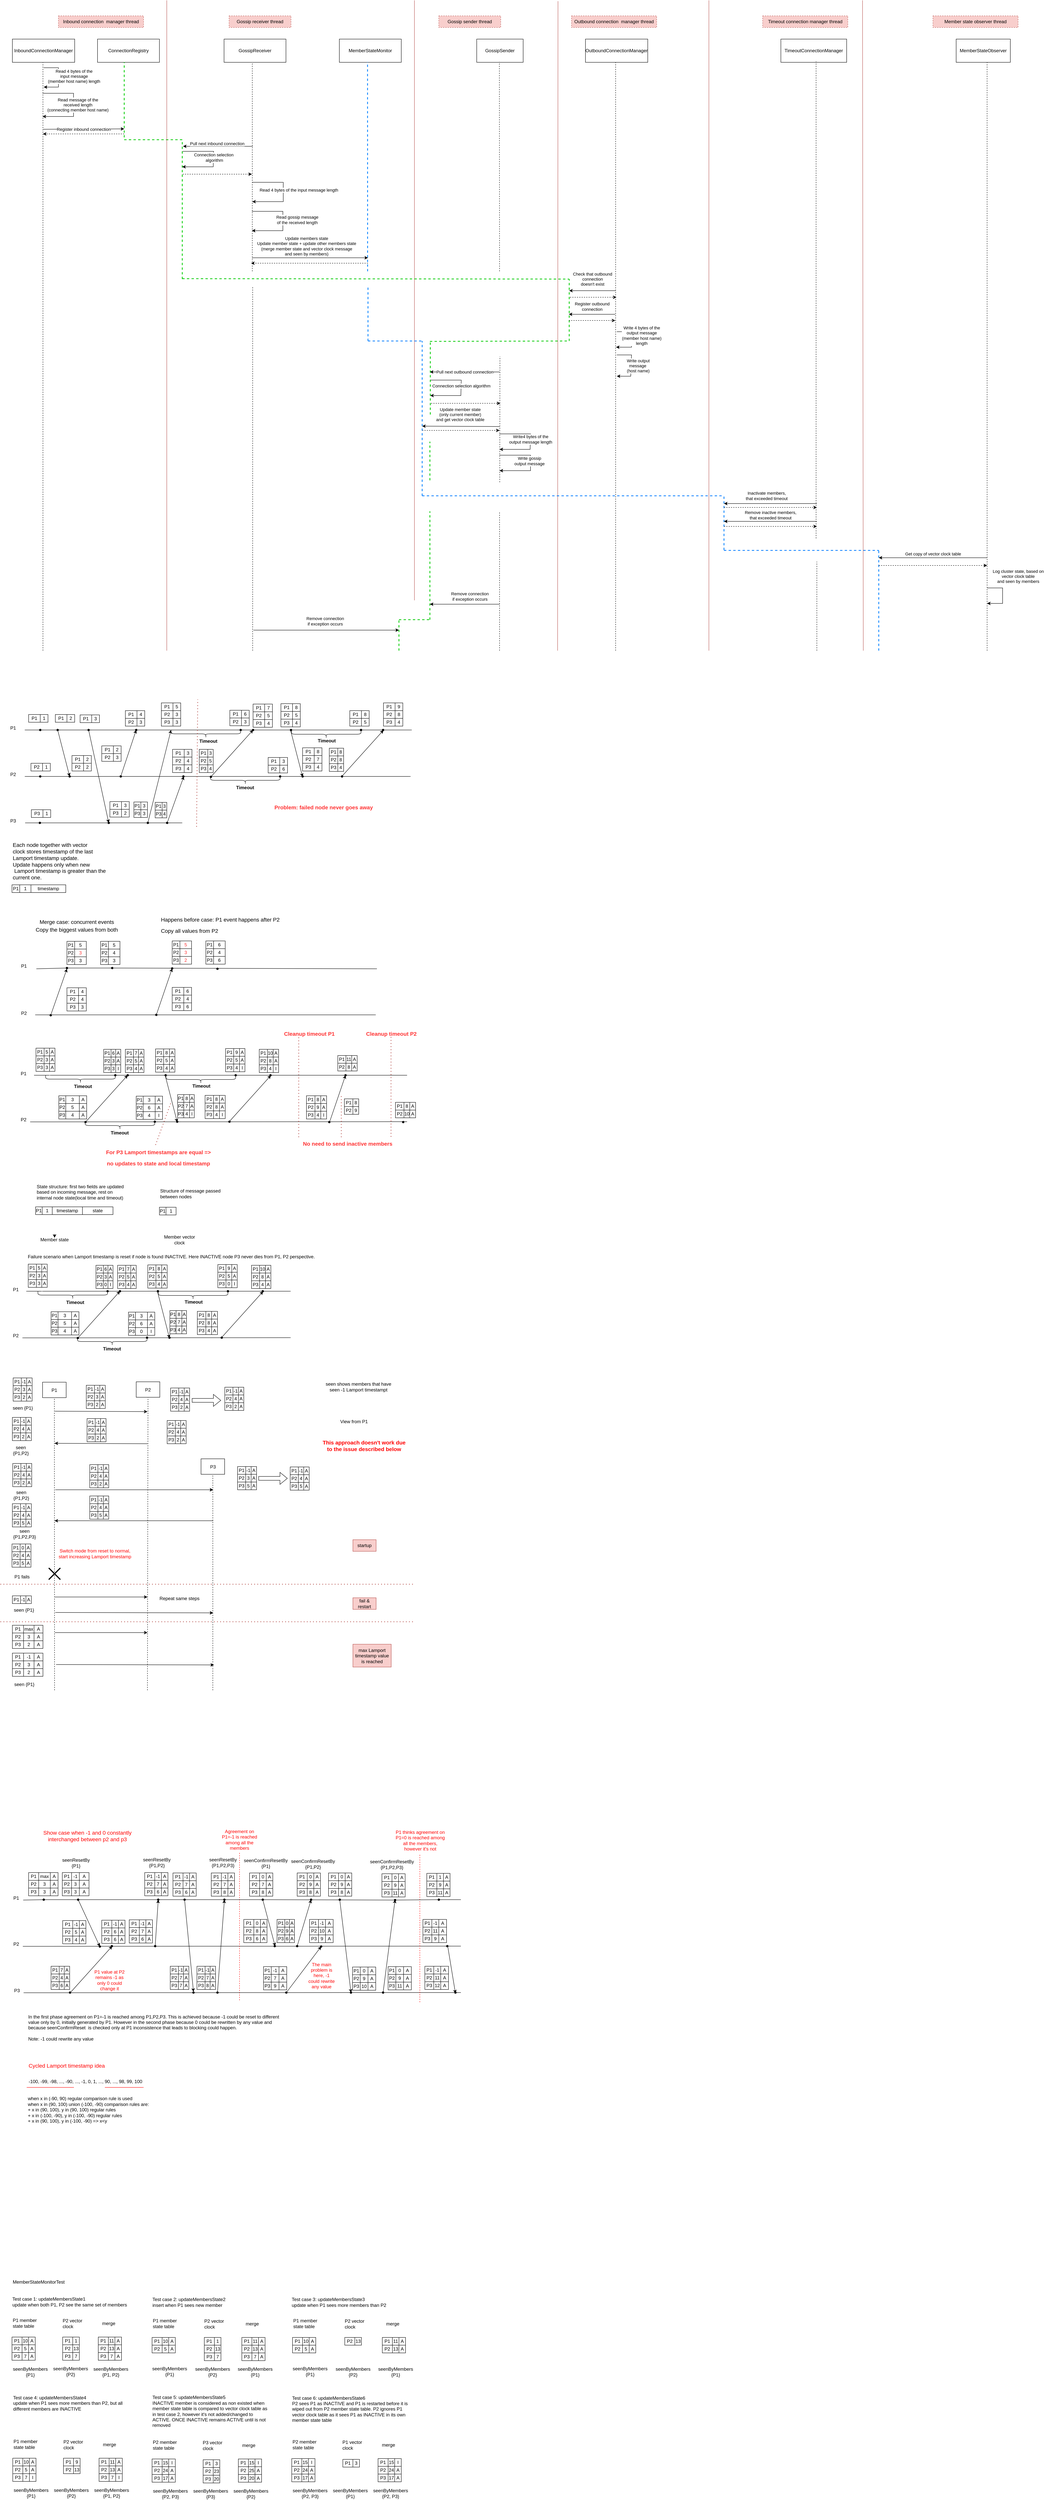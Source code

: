 <mxfile version="18.1.1" type="device"><diagram id="ybLl9iI-S3jgdH6vj_K6" name="Page-1"><mxGraphModel dx="3160" dy="1693" grid="1" gridSize="10" guides="1" tooltips="1" connect="1" arrows="1" fold="1" page="1" pageScale="1" pageWidth="1654" pageHeight="1169" math="0" shadow="0"><root><mxCell id="0"/><mxCell id="1" parent="0"/><mxCell id="8boevGqbtsoN4rnXImfY-2" value="ConnectionRegistry" style="rounded=0;whiteSpace=wrap;html=1;" parent="1" vertex="1"><mxGeometry x="261" y="100" width="160" height="60" as="geometry"/></mxCell><mxCell id="8boevGqbtsoN4rnXImfY-3" value="" style="endArrow=none;dashed=1;html=1;rounded=0;fillColor=#d5e8d4;strokeColor=#00CC00;strokeWidth=2;" parent="1" edge="1"><mxGeometry width="50" height="50" relative="1" as="geometry"><mxPoint x="480" y="720" as="sourcePoint"/><mxPoint x="330" y="160" as="targetPoint"/><Array as="points"><mxPoint x="480" y="360"/><mxPoint x="330" y="360"/></Array></mxGeometry></mxCell><mxCell id="8boevGqbtsoN4rnXImfY-4" value="Register inbound connection" style="endArrow=classic;html=1;rounded=0;" parent="1" edge="1"><mxGeometry width="50" height="50" relative="1" as="geometry"><mxPoint x="121" y="333" as="sourcePoint"/><mxPoint x="330" y="332" as="targetPoint"/></mxGeometry></mxCell><mxCell id="8boevGqbtsoN4rnXImfY-5" value="GossipReceiver" style="rounded=0;whiteSpace=wrap;html=1;" parent="1" vertex="1"><mxGeometry x="588" y="100" width="160" height="60" as="geometry"/></mxCell><mxCell id="8boevGqbtsoN4rnXImfY-6" value="" style="endArrow=none;dashed=1;html=1;rounded=0;entryX=0.5;entryY=1;entryDx=0;entryDy=0;" parent="1" edge="1"><mxGeometry width="50" height="50" relative="1" as="geometry"><mxPoint x="661" y="700" as="sourcePoint"/><mxPoint x="661" y="160" as="targetPoint"/><Array as="points"/></mxGeometry></mxCell><mxCell id="8boevGqbtsoN4rnXImfY-9" value="" style="endArrow=classic;html=1;rounded=0;dashed=1;" parent="1" edge="1"><mxGeometry width="50" height="50" relative="1" as="geometry"><mxPoint x="481" y="449" as="sourcePoint"/><mxPoint x="660" y="449" as="targetPoint"/></mxGeometry></mxCell><mxCell id="8boevGqbtsoN4rnXImfY-10" value="Read 4 bytes of the input message length" style="endArrow=classic;html=1;rounded=0;" parent="1" edge="1"><mxGeometry x="-0.048" y="40" width="50" height="50" relative="1" as="geometry"><mxPoint x="661" y="470" as="sourcePoint"/><mxPoint x="661" y="520" as="targetPoint"/><Array as="points"><mxPoint x="741" y="470"/><mxPoint x="741" y="520"/></Array><mxPoint as="offset"/></mxGeometry></mxCell><mxCell id="8boevGqbtsoN4rnXImfY-11" value="Read gossip message &lt;br&gt;of the received length" style="endArrow=classic;html=1;rounded=0;" parent="1" edge="1"><mxGeometry x="-0.029" y="37" width="50" height="50" relative="1" as="geometry"><mxPoint x="660" y="545" as="sourcePoint"/><mxPoint x="660" y="595" as="targetPoint"/><Array as="points"><mxPoint x="740" y="545"/><mxPoint x="740" y="595"/></Array><mxPoint as="offset"/></mxGeometry></mxCell><mxCell id="8boevGqbtsoN4rnXImfY-15" value="" style="endArrow=none;html=1;rounded=0;fillColor=#f8cecc;strokeColor=#b85450;" parent="1" edge="1"><mxGeometry width="50" height="50" relative="1" as="geometry"><mxPoint x="440" y="1680" as="sourcePoint"/><mxPoint x="440" as="targetPoint"/></mxGeometry></mxCell><mxCell id="8boevGqbtsoN4rnXImfY-23" value="Inbound connection&amp;nbsp; manager thread" style="text;html=1;strokeColor=#b85450;fillColor=#f8cecc;align=center;verticalAlign=middle;whiteSpace=wrap;rounded=0;dashed=1;" parent="1" vertex="1"><mxGeometry x="160" y="40" width="220" height="30" as="geometry"/></mxCell><mxCell id="8boevGqbtsoN4rnXImfY-24" value="Gossip receiver thread" style="text;html=1;strokeColor=#b85450;fillColor=#f8cecc;align=center;verticalAlign=middle;whiteSpace=wrap;rounded=0;dashed=1;" parent="1" vertex="1"><mxGeometry x="601" y="40" width="160" height="30" as="geometry"/></mxCell><mxCell id="nclUNaPBs7oog8WegwaK-1" value="" style="endArrow=none;html=1;rounded=0;startArrow=none;" parent="1" source="nclUNaPBs7oog8WegwaK-14" edge="1"><mxGeometry width="50" height="50" relative="1" as="geometry"><mxPoint x="73" y="1885" as="sourcePoint"/><mxPoint x="1073" y="1885" as="targetPoint"/><Array as="points"/></mxGeometry></mxCell><mxCell id="nclUNaPBs7oog8WegwaK-2" value="" style="endArrow=none;html=1;rounded=0;" parent="1" edge="1"><mxGeometry width="50" height="50" relative="1" as="geometry"><mxPoint x="73" y="2005" as="sourcePoint"/><mxPoint x="1070" y="2005" as="targetPoint"/><Array as="points"/></mxGeometry></mxCell><mxCell id="nclUNaPBs7oog8WegwaK-3" value="" style="endArrow=none;html=1;rounded=0;" parent="1" edge="1"><mxGeometry width="50" height="50" relative="1" as="geometry"><mxPoint x="74" y="2125" as="sourcePoint"/><mxPoint x="480" y="2125" as="targetPoint"/><Array as="points"/></mxGeometry></mxCell><mxCell id="nclUNaPBs7oog8WegwaK-4" value="P1" style="text;html=1;strokeColor=none;fillColor=none;align=center;verticalAlign=middle;whiteSpace=wrap;rounded=0;" parent="1" vertex="1"><mxGeometry x="13" y="1865" width="60" height="30" as="geometry"/></mxCell><mxCell id="nclUNaPBs7oog8WegwaK-6" value="P2" style="text;html=1;strokeColor=none;fillColor=none;align=center;verticalAlign=middle;whiteSpace=wrap;rounded=0;" parent="1" vertex="1"><mxGeometry x="13" y="1985" width="60" height="30" as="geometry"/></mxCell><mxCell id="nclUNaPBs7oog8WegwaK-7" value="P3" style="text;html=1;strokeColor=none;fillColor=none;align=center;verticalAlign=middle;whiteSpace=wrap;rounded=0;" parent="1" vertex="1"><mxGeometry x="13" y="2105" width="60" height="30" as="geometry"/></mxCell><mxCell id="nclUNaPBs7oog8WegwaK-8" value="" style="endArrow=classic;html=1;rounded=0;" parent="1" edge="1"><mxGeometry width="50" height="50" relative="1" as="geometry"><mxPoint x="158" y="1885" as="sourcePoint"/><mxPoint x="189" y="2005" as="targetPoint"/></mxGeometry></mxCell><mxCell id="nclUNaPBs7oog8WegwaK-9" value="" style="endArrow=classic;html=1;rounded=0;" parent="1" edge="1"><mxGeometry width="50" height="50" relative="1" as="geometry"><mxPoint x="238" y="1885" as="sourcePoint"/><mxPoint x="290" y="2125" as="targetPoint"/></mxGeometry></mxCell><mxCell id="nclUNaPBs7oog8WegwaK-10" value="" style="endArrow=classic;html=1;rounded=0;" parent="1" edge="1"><mxGeometry width="50" height="50" relative="1" as="geometry"><mxPoint x="321" y="2005" as="sourcePoint"/><mxPoint x="361" y="1885" as="targetPoint"/></mxGeometry></mxCell><mxCell id="nclUNaPBs7oog8WegwaK-11" value="" style="endArrow=classic;html=1;rounded=0;" parent="1" edge="1"><mxGeometry width="50" height="50" relative="1" as="geometry"><mxPoint x="391" y="2125" as="sourcePoint"/><mxPoint x="451" y="1885" as="targetPoint"/></mxGeometry></mxCell><mxCell id="nclUNaPBs7oog8WegwaK-12" value="" style="endArrow=classic;html=1;rounded=0;" parent="1" edge="1"><mxGeometry width="50" height="50" relative="1" as="geometry"><mxPoint x="441" y="2125" as="sourcePoint"/><mxPoint x="484" y="2005" as="targetPoint"/></mxGeometry></mxCell><mxCell id="nclUNaPBs7oog8WegwaK-13" value="" style="endArrow=classic;html=1;rounded=0;entryX=0.425;entryY=0.625;entryDx=0;entryDy=0;entryPerimeter=0;exitX=0.6;exitY=0.625;exitDx=0;exitDy=0;exitPerimeter=0;" parent="1" source="nclUNaPBs7oog8WegwaK-278" edge="1"><mxGeometry width="50" height="50" relative="1" as="geometry"><mxPoint x="587" y="2005" as="sourcePoint"/><mxPoint x="663" y="1885" as="targetPoint"/></mxGeometry></mxCell><mxCell id="nclUNaPBs7oog8WegwaK-14" value="" style="shape=waypoint;sketch=0;fillStyle=solid;size=6;pointerEvents=1;points=[];fillColor=none;resizable=0;rotatable=0;perimeter=centerPerimeter;snapToPoint=1;" parent="1" vertex="1"><mxGeometry x="93" y="1865" width="40" height="40" as="geometry"/></mxCell><mxCell id="nclUNaPBs7oog8WegwaK-15" value="" style="endArrow=none;html=1;rounded=0;" parent="1" target="nclUNaPBs7oog8WegwaK-14" edge="1"><mxGeometry width="50" height="50" relative="1" as="geometry"><mxPoint x="73" y="1885" as="sourcePoint"/><mxPoint x="993" y="1885" as="targetPoint"/><Array as="points"/></mxGeometry></mxCell><mxCell id="nclUNaPBs7oog8WegwaK-149" value="" style="shape=table;html=1;whiteSpace=wrap;startSize=0;container=1;collapsible=0;childLayout=tableLayout;" parent="1" vertex="1"><mxGeometry x="83" y="1845" width="50" height="20" as="geometry"/></mxCell><mxCell id="nclUNaPBs7oog8WegwaK-150" value="" style="shape=tableRow;horizontal=0;startSize=0;swimlaneHead=0;swimlaneBody=0;top=0;left=0;bottom=0;right=0;collapsible=0;dropTarget=0;fillColor=none;points=[[0,0.5],[1,0.5]];portConstraint=eastwest;" parent="nclUNaPBs7oog8WegwaK-149" vertex="1"><mxGeometry width="50" height="20" as="geometry"/></mxCell><mxCell id="nclUNaPBs7oog8WegwaK-151" value="P1" style="shape=partialRectangle;html=1;whiteSpace=wrap;connectable=0;fillColor=none;top=0;left=0;bottom=0;right=0;overflow=hidden;" parent="nclUNaPBs7oog8WegwaK-150" vertex="1"><mxGeometry width="30" height="20" as="geometry"><mxRectangle width="30" height="20" as="alternateBounds"/></mxGeometry></mxCell><mxCell id="nclUNaPBs7oog8WegwaK-152" value="1" style="shape=partialRectangle;html=1;whiteSpace=wrap;connectable=0;fillColor=none;top=0;left=0;bottom=0;right=0;overflow=hidden;" parent="nclUNaPBs7oog8WegwaK-150" vertex="1"><mxGeometry x="30" width="20" height="20" as="geometry"><mxRectangle width="20" height="20" as="alternateBounds"/></mxGeometry></mxCell><mxCell id="nclUNaPBs7oog8WegwaK-162" value="" style="shape=table;html=1;whiteSpace=wrap;startSize=0;container=1;collapsible=0;childLayout=tableLayout;" parent="1" vertex="1"><mxGeometry x="152" y="1845" width="50" height="20" as="geometry"/></mxCell><mxCell id="nclUNaPBs7oog8WegwaK-163" value="" style="shape=tableRow;horizontal=0;startSize=0;swimlaneHead=0;swimlaneBody=0;top=0;left=0;bottom=0;right=0;collapsible=0;dropTarget=0;fillColor=none;points=[[0,0.5],[1,0.5]];portConstraint=eastwest;" parent="nclUNaPBs7oog8WegwaK-162" vertex="1"><mxGeometry width="50" height="20" as="geometry"/></mxCell><mxCell id="nclUNaPBs7oog8WegwaK-164" value="P1" style="shape=partialRectangle;html=1;whiteSpace=wrap;connectable=0;fillColor=none;top=0;left=0;bottom=0;right=0;overflow=hidden;" parent="nclUNaPBs7oog8WegwaK-163" vertex="1"><mxGeometry width="30" height="20" as="geometry"><mxRectangle width="30" height="20" as="alternateBounds"/></mxGeometry></mxCell><mxCell id="nclUNaPBs7oog8WegwaK-165" value="2" style="shape=partialRectangle;html=1;whiteSpace=wrap;connectable=0;fillColor=none;top=0;left=0;bottom=0;right=0;overflow=hidden;" parent="nclUNaPBs7oog8WegwaK-163" vertex="1"><mxGeometry x="30" width="20" height="20" as="geometry"><mxRectangle width="20" height="20" as="alternateBounds"/></mxGeometry></mxCell><mxCell id="nclUNaPBs7oog8WegwaK-167" value="" style="shape=waypoint;sketch=0;fillStyle=solid;size=6;pointerEvents=1;points=[];fillColor=none;resizable=0;rotatable=0;perimeter=centerPerimeter;snapToPoint=1;" parent="1" vertex="1"><mxGeometry x="138" y="1865" width="40" height="40" as="geometry"/></mxCell><mxCell id="nclUNaPBs7oog8WegwaK-168" value="" style="shape=waypoint;sketch=0;fillStyle=solid;size=6;pointerEvents=1;points=[];fillColor=none;resizable=0;rotatable=0;perimeter=centerPerimeter;snapToPoint=1;" parent="1" vertex="1"><mxGeometry x="218" y="1865" width="40" height="40" as="geometry"/></mxCell><mxCell id="nclUNaPBs7oog8WegwaK-169" value="" style="shape=waypoint;sketch=0;fillStyle=solid;size=6;pointerEvents=1;points=[];fillColor=none;resizable=0;rotatable=0;perimeter=centerPerimeter;snapToPoint=1;" parent="1" vertex="1"><mxGeometry x="341" y="1865" width="40" height="40" as="geometry"/></mxCell><mxCell id="nclUNaPBs7oog8WegwaK-170" value="" style="shape=waypoint;sketch=0;fillStyle=solid;size=6;pointerEvents=1;points=[];fillColor=none;resizable=0;rotatable=0;perimeter=centerPerimeter;snapToPoint=1;" parent="1" vertex="1"><mxGeometry x="611" y="1865" width="40" height="40" as="geometry"/></mxCell><mxCell id="nclUNaPBs7oog8WegwaK-171" value="" style="shape=waypoint;sketch=0;fillStyle=solid;size=6;pointerEvents=1;points=[];fillColor=none;resizable=0;rotatable=0;perimeter=centerPerimeter;snapToPoint=1;" parent="1" vertex="1"><mxGeometry x="643" y="1865" width="40" height="40" as="geometry"/></mxCell><mxCell id="nclUNaPBs7oog8WegwaK-173" value="" style="shape=table;html=1;whiteSpace=wrap;startSize=0;container=1;collapsible=0;childLayout=tableLayout;" parent="1" vertex="1"><mxGeometry x="216" y="1846" width="50" height="20" as="geometry"/></mxCell><mxCell id="nclUNaPBs7oog8WegwaK-174" value="" style="shape=tableRow;horizontal=0;startSize=0;swimlaneHead=0;swimlaneBody=0;top=0;left=0;bottom=0;right=0;collapsible=0;dropTarget=0;fillColor=none;points=[[0,0.5],[1,0.5]];portConstraint=eastwest;" parent="nclUNaPBs7oog8WegwaK-173" vertex="1"><mxGeometry width="50" height="20" as="geometry"/></mxCell><mxCell id="nclUNaPBs7oog8WegwaK-175" value="P1" style="shape=partialRectangle;html=1;whiteSpace=wrap;connectable=0;fillColor=none;top=0;left=0;bottom=0;right=0;overflow=hidden;" parent="nclUNaPBs7oog8WegwaK-174" vertex="1"><mxGeometry width="30" height="20" as="geometry"><mxRectangle width="30" height="20" as="alternateBounds"/></mxGeometry></mxCell><mxCell id="nclUNaPBs7oog8WegwaK-176" value="3" style="shape=partialRectangle;html=1;whiteSpace=wrap;connectable=0;fillColor=none;top=0;left=0;bottom=0;right=0;overflow=hidden;" parent="nclUNaPBs7oog8WegwaK-174" vertex="1"><mxGeometry x="30" width="20" height="20" as="geometry"><mxRectangle width="20" height="20" as="alternateBounds"/></mxGeometry></mxCell><mxCell id="nclUNaPBs7oog8WegwaK-177" value="" style="shape=waypoint;sketch=0;fillStyle=solid;size=6;pointerEvents=1;points=[];fillColor=none;resizable=0;rotatable=0;perimeter=centerPerimeter;snapToPoint=1;" parent="1" vertex="1"><mxGeometry x="93" y="1985" width="40" height="40" as="geometry"/></mxCell><mxCell id="nclUNaPBs7oog8WegwaK-178" value="" style="shape=waypoint;sketch=0;fillStyle=solid;size=6;pointerEvents=1;points=[];fillColor=none;resizable=0;rotatable=0;perimeter=centerPerimeter;snapToPoint=1;" parent="1" vertex="1"><mxGeometry x="92" y="2105" width="40" height="40" as="geometry"/></mxCell><mxCell id="nclUNaPBs7oog8WegwaK-179" value="" style="shape=table;html=1;whiteSpace=wrap;startSize=0;container=1;collapsible=0;childLayout=tableLayout;" parent="1" vertex="1"><mxGeometry x="89" y="1971" width="50" height="20" as="geometry"/></mxCell><mxCell id="nclUNaPBs7oog8WegwaK-180" value="" style="shape=tableRow;horizontal=0;startSize=0;swimlaneHead=0;swimlaneBody=0;top=0;left=0;bottom=0;right=0;collapsible=0;dropTarget=0;fillColor=none;points=[[0,0.5],[1,0.5]];portConstraint=eastwest;" parent="nclUNaPBs7oog8WegwaK-179" vertex="1"><mxGeometry width="50" height="20" as="geometry"/></mxCell><mxCell id="nclUNaPBs7oog8WegwaK-181" value="P2" style="shape=partialRectangle;html=1;whiteSpace=wrap;connectable=0;fillColor=none;top=0;left=0;bottom=0;right=0;overflow=hidden;" parent="nclUNaPBs7oog8WegwaK-180" vertex="1"><mxGeometry width="30" height="20" as="geometry"><mxRectangle width="30" height="20" as="alternateBounds"/></mxGeometry></mxCell><mxCell id="nclUNaPBs7oog8WegwaK-182" value="1" style="shape=partialRectangle;html=1;whiteSpace=wrap;connectable=0;fillColor=none;top=0;left=0;bottom=0;right=0;overflow=hidden;" parent="nclUNaPBs7oog8WegwaK-180" vertex="1"><mxGeometry x="30" width="20" height="20" as="geometry"><mxRectangle width="20" height="20" as="alternateBounds"/></mxGeometry></mxCell><mxCell id="nclUNaPBs7oog8WegwaK-183" value="" style="shape=table;html=1;whiteSpace=wrap;startSize=0;container=1;collapsible=0;childLayout=tableLayout;" parent="1" vertex="1"><mxGeometry x="90" y="2091" width="50" height="20" as="geometry"/></mxCell><mxCell id="nclUNaPBs7oog8WegwaK-184" value="" style="shape=tableRow;horizontal=0;startSize=0;swimlaneHead=0;swimlaneBody=0;top=0;left=0;bottom=0;right=0;collapsible=0;dropTarget=0;fillColor=none;points=[[0,0.5],[1,0.5]];portConstraint=eastwest;" parent="nclUNaPBs7oog8WegwaK-183" vertex="1"><mxGeometry width="50" height="20" as="geometry"/></mxCell><mxCell id="nclUNaPBs7oog8WegwaK-185" value="P3" style="shape=partialRectangle;html=1;whiteSpace=wrap;connectable=0;fillColor=none;top=0;left=0;bottom=0;right=0;overflow=hidden;" parent="nclUNaPBs7oog8WegwaK-184" vertex="1"><mxGeometry width="30" height="20" as="geometry"><mxRectangle width="30" height="20" as="alternateBounds"/></mxGeometry></mxCell><mxCell id="nclUNaPBs7oog8WegwaK-186" value="1" style="shape=partialRectangle;html=1;whiteSpace=wrap;connectable=0;fillColor=none;top=0;left=0;bottom=0;right=0;overflow=hidden;" parent="nclUNaPBs7oog8WegwaK-184" vertex="1"><mxGeometry x="30" width="20" height="20" as="geometry"><mxRectangle width="20" height="20" as="alternateBounds"/></mxGeometry></mxCell><mxCell id="nclUNaPBs7oog8WegwaK-187" value="" style="shape=waypoint;sketch=0;fillStyle=solid;size=6;pointerEvents=1;points=[];fillColor=none;resizable=0;rotatable=0;perimeter=centerPerimeter;snapToPoint=1;" parent="1" vertex="1"><mxGeometry x="169" y="1985" width="40" height="40" as="geometry"/></mxCell><mxCell id="nclUNaPBs7oog8WegwaK-188" value="" style="shape=waypoint;sketch=0;fillStyle=solid;size=6;pointerEvents=1;points=[];fillColor=none;resizable=0;rotatable=0;perimeter=centerPerimeter;snapToPoint=1;" parent="1" vertex="1"><mxGeometry x="270" y="2105" width="40" height="40" as="geometry"/></mxCell><mxCell id="nclUNaPBs7oog8WegwaK-189" value="" style="shape=table;html=1;whiteSpace=wrap;startSize=0;container=1;collapsible=0;childLayout=tableLayout;" parent="1" vertex="1"><mxGeometry x="195" y="1951" width="50" height="40" as="geometry"/></mxCell><mxCell id="nclUNaPBs7oog8WegwaK-190" value="" style="shape=tableRow;horizontal=0;startSize=0;swimlaneHead=0;swimlaneBody=0;top=0;left=0;bottom=0;right=0;collapsible=0;dropTarget=0;fillColor=none;points=[[0,0.5],[1,0.5]];portConstraint=eastwest;" parent="nclUNaPBs7oog8WegwaK-189" vertex="1"><mxGeometry width="50" height="20" as="geometry"/></mxCell><mxCell id="nclUNaPBs7oog8WegwaK-191" value="P1" style="shape=partialRectangle;html=1;whiteSpace=wrap;connectable=0;fillColor=none;top=0;left=0;bottom=0;right=0;overflow=hidden;" parent="nclUNaPBs7oog8WegwaK-190" vertex="1"><mxGeometry width="30" height="20" as="geometry"><mxRectangle width="30" height="20" as="alternateBounds"/></mxGeometry></mxCell><mxCell id="nclUNaPBs7oog8WegwaK-192" value="2" style="shape=partialRectangle;html=1;whiteSpace=wrap;connectable=0;fillColor=none;top=0;left=0;bottom=0;right=0;overflow=hidden;" parent="nclUNaPBs7oog8WegwaK-190" vertex="1"><mxGeometry x="30" width="20" height="20" as="geometry"><mxRectangle width="20" height="20" as="alternateBounds"/></mxGeometry></mxCell><mxCell id="nclUNaPBs7oog8WegwaK-193" style="shape=tableRow;horizontal=0;startSize=0;swimlaneHead=0;swimlaneBody=0;top=0;left=0;bottom=0;right=0;collapsible=0;dropTarget=0;fillColor=none;points=[[0,0.5],[1,0.5]];portConstraint=eastwest;" parent="nclUNaPBs7oog8WegwaK-189" vertex="1"><mxGeometry y="20" width="50" height="20" as="geometry"/></mxCell><mxCell id="nclUNaPBs7oog8WegwaK-194" value="P2" style="shape=partialRectangle;html=1;whiteSpace=wrap;connectable=0;fillColor=none;top=0;left=0;bottom=0;right=0;overflow=hidden;" parent="nclUNaPBs7oog8WegwaK-193" vertex="1"><mxGeometry width="30" height="20" as="geometry"><mxRectangle width="30" height="20" as="alternateBounds"/></mxGeometry></mxCell><mxCell id="nclUNaPBs7oog8WegwaK-195" value="&lt;span&gt;2&lt;/span&gt;" style="shape=partialRectangle;html=1;whiteSpace=wrap;connectable=0;fillColor=none;top=0;left=0;bottom=0;right=0;overflow=hidden;" parent="nclUNaPBs7oog8WegwaK-193" vertex="1"><mxGeometry x="30" width="20" height="20" as="geometry"><mxRectangle width="20" height="20" as="alternateBounds"/></mxGeometry></mxCell><mxCell id="nclUNaPBs7oog8WegwaK-196" value="" style="shape=table;html=1;whiteSpace=wrap;startSize=0;container=1;collapsible=0;childLayout=tableLayout;" parent="1" vertex="1"><mxGeometry x="272" y="1926" width="50" height="40" as="geometry"/></mxCell><mxCell id="nclUNaPBs7oog8WegwaK-197" value="" style="shape=tableRow;horizontal=0;startSize=0;swimlaneHead=0;swimlaneBody=0;top=0;left=0;bottom=0;right=0;collapsible=0;dropTarget=0;fillColor=none;points=[[0,0.5],[1,0.5]];portConstraint=eastwest;" parent="nclUNaPBs7oog8WegwaK-196" vertex="1"><mxGeometry width="50" height="20" as="geometry"/></mxCell><mxCell id="nclUNaPBs7oog8WegwaK-198" value="P1" style="shape=partialRectangle;html=1;whiteSpace=wrap;connectable=0;fillColor=none;top=0;left=0;bottom=0;right=0;overflow=hidden;" parent="nclUNaPBs7oog8WegwaK-197" vertex="1"><mxGeometry width="30" height="20" as="geometry"><mxRectangle width="30" height="20" as="alternateBounds"/></mxGeometry></mxCell><mxCell id="nclUNaPBs7oog8WegwaK-199" value="2" style="shape=partialRectangle;html=1;whiteSpace=wrap;connectable=0;fillColor=none;top=0;left=0;bottom=0;right=0;overflow=hidden;" parent="nclUNaPBs7oog8WegwaK-197" vertex="1"><mxGeometry x="30" width="20" height="20" as="geometry"><mxRectangle width="20" height="20" as="alternateBounds"/></mxGeometry></mxCell><mxCell id="nclUNaPBs7oog8WegwaK-200" style="shape=tableRow;horizontal=0;startSize=0;swimlaneHead=0;swimlaneBody=0;top=0;left=0;bottom=0;right=0;collapsible=0;dropTarget=0;fillColor=none;points=[[0,0.5],[1,0.5]];portConstraint=eastwest;" parent="nclUNaPBs7oog8WegwaK-196" vertex="1"><mxGeometry y="20" width="50" height="20" as="geometry"/></mxCell><mxCell id="nclUNaPBs7oog8WegwaK-201" value="P2" style="shape=partialRectangle;html=1;whiteSpace=wrap;connectable=0;fillColor=none;top=0;left=0;bottom=0;right=0;overflow=hidden;" parent="nclUNaPBs7oog8WegwaK-200" vertex="1"><mxGeometry width="30" height="20" as="geometry"><mxRectangle width="30" height="20" as="alternateBounds"/></mxGeometry></mxCell><mxCell id="nclUNaPBs7oog8WegwaK-202" value="&lt;span&gt;3&lt;/span&gt;" style="shape=partialRectangle;html=1;whiteSpace=wrap;connectable=0;fillColor=none;top=0;left=0;bottom=0;right=0;overflow=hidden;" parent="nclUNaPBs7oog8WegwaK-200" vertex="1"><mxGeometry x="30" width="20" height="20" as="geometry"><mxRectangle width="20" height="20" as="alternateBounds"/></mxGeometry></mxCell><mxCell id="nclUNaPBs7oog8WegwaK-203" value="" style="shape=waypoint;sketch=0;fillStyle=solid;size=6;pointerEvents=1;points=[];fillColor=none;resizable=0;rotatable=0;perimeter=centerPerimeter;snapToPoint=1;" parent="1" vertex="1"><mxGeometry x="301" y="1985" width="40" height="40" as="geometry"/></mxCell><mxCell id="nclUNaPBs7oog8WegwaK-204" value="" style="shape=table;html=1;whiteSpace=wrap;startSize=0;container=1;collapsible=0;childLayout=tableLayout;" parent="1" vertex="1"><mxGeometry x="333" y="1835" width="50" height="40" as="geometry"/></mxCell><mxCell id="nclUNaPBs7oog8WegwaK-205" value="" style="shape=tableRow;horizontal=0;startSize=0;swimlaneHead=0;swimlaneBody=0;top=0;left=0;bottom=0;right=0;collapsible=0;dropTarget=0;fillColor=none;points=[[0,0.5],[1,0.5]];portConstraint=eastwest;" parent="nclUNaPBs7oog8WegwaK-204" vertex="1"><mxGeometry width="50" height="20" as="geometry"/></mxCell><mxCell id="nclUNaPBs7oog8WegwaK-206" value="P1" style="shape=partialRectangle;html=1;whiteSpace=wrap;connectable=0;fillColor=none;top=0;left=0;bottom=0;right=0;overflow=hidden;" parent="nclUNaPBs7oog8WegwaK-205" vertex="1"><mxGeometry width="30" height="20" as="geometry"><mxRectangle width="30" height="20" as="alternateBounds"/></mxGeometry></mxCell><mxCell id="nclUNaPBs7oog8WegwaK-207" value="4" style="shape=partialRectangle;html=1;whiteSpace=wrap;connectable=0;fillColor=none;top=0;left=0;bottom=0;right=0;overflow=hidden;" parent="nclUNaPBs7oog8WegwaK-205" vertex="1"><mxGeometry x="30" width="20" height="20" as="geometry"><mxRectangle width="20" height="20" as="alternateBounds"/></mxGeometry></mxCell><mxCell id="nclUNaPBs7oog8WegwaK-208" style="shape=tableRow;horizontal=0;startSize=0;swimlaneHead=0;swimlaneBody=0;top=0;left=0;bottom=0;right=0;collapsible=0;dropTarget=0;fillColor=none;points=[[0,0.5],[1,0.5]];portConstraint=eastwest;" parent="nclUNaPBs7oog8WegwaK-204" vertex="1"><mxGeometry y="20" width="50" height="20" as="geometry"/></mxCell><mxCell id="nclUNaPBs7oog8WegwaK-209" value="P2" style="shape=partialRectangle;html=1;whiteSpace=wrap;connectable=0;fillColor=none;top=0;left=0;bottom=0;right=0;overflow=hidden;" parent="nclUNaPBs7oog8WegwaK-208" vertex="1"><mxGeometry width="30" height="20" as="geometry"><mxRectangle width="30" height="20" as="alternateBounds"/></mxGeometry></mxCell><mxCell id="nclUNaPBs7oog8WegwaK-210" value="&lt;span&gt;3&lt;/span&gt;" style="shape=partialRectangle;html=1;whiteSpace=wrap;connectable=0;fillColor=none;top=0;left=0;bottom=0;right=0;overflow=hidden;" parent="nclUNaPBs7oog8WegwaK-208" vertex="1"><mxGeometry x="30" width="20" height="20" as="geometry"><mxRectangle width="20" height="20" as="alternateBounds"/></mxGeometry></mxCell><mxCell id="nclUNaPBs7oog8WegwaK-211" value="" style="shape=table;html=1;whiteSpace=wrap;startSize=0;container=1;collapsible=0;childLayout=tableLayout;" parent="1" vertex="1"><mxGeometry x="293" y="2070" width="50" height="40" as="geometry"/></mxCell><mxCell id="nclUNaPBs7oog8WegwaK-212" value="" style="shape=tableRow;horizontal=0;startSize=0;swimlaneHead=0;swimlaneBody=0;top=0;left=0;bottom=0;right=0;collapsible=0;dropTarget=0;fillColor=none;points=[[0,0.5],[1,0.5]];portConstraint=eastwest;" parent="nclUNaPBs7oog8WegwaK-211" vertex="1"><mxGeometry width="50" height="20" as="geometry"/></mxCell><mxCell id="nclUNaPBs7oog8WegwaK-213" value="P1" style="shape=partialRectangle;html=1;whiteSpace=wrap;connectable=0;fillColor=none;top=0;left=0;bottom=0;right=0;overflow=hidden;" parent="nclUNaPBs7oog8WegwaK-212" vertex="1"><mxGeometry width="30" height="20" as="geometry"><mxRectangle width="30" height="20" as="alternateBounds"/></mxGeometry></mxCell><mxCell id="nclUNaPBs7oog8WegwaK-214" value="3" style="shape=partialRectangle;html=1;whiteSpace=wrap;connectable=0;fillColor=none;top=0;left=0;bottom=0;right=0;overflow=hidden;" parent="nclUNaPBs7oog8WegwaK-212" vertex="1"><mxGeometry x="30" width="20" height="20" as="geometry"><mxRectangle width="20" height="20" as="alternateBounds"/></mxGeometry></mxCell><mxCell id="nclUNaPBs7oog8WegwaK-215" style="shape=tableRow;horizontal=0;startSize=0;swimlaneHead=0;swimlaneBody=0;top=0;left=0;bottom=0;right=0;collapsible=0;dropTarget=0;fillColor=none;points=[[0,0.5],[1,0.5]];portConstraint=eastwest;" parent="nclUNaPBs7oog8WegwaK-211" vertex="1"><mxGeometry y="20" width="50" height="20" as="geometry"/></mxCell><mxCell id="nclUNaPBs7oog8WegwaK-216" value="P3" style="shape=partialRectangle;html=1;whiteSpace=wrap;connectable=0;fillColor=none;top=0;left=0;bottom=0;right=0;overflow=hidden;" parent="nclUNaPBs7oog8WegwaK-215" vertex="1"><mxGeometry width="30" height="20" as="geometry"><mxRectangle width="30" height="20" as="alternateBounds"/></mxGeometry></mxCell><mxCell id="nclUNaPBs7oog8WegwaK-217" value="&lt;span&gt;2&lt;/span&gt;" style="shape=partialRectangle;html=1;whiteSpace=wrap;connectable=0;fillColor=none;top=0;left=0;bottom=0;right=0;overflow=hidden;" parent="nclUNaPBs7oog8WegwaK-215" vertex="1"><mxGeometry x="30" width="20" height="20" as="geometry"><mxRectangle width="20" height="20" as="alternateBounds"/></mxGeometry></mxCell><mxCell id="nclUNaPBs7oog8WegwaK-218" value="" style="shape=table;html=1;whiteSpace=wrap;startSize=0;container=1;collapsible=0;childLayout=tableLayout;" parent="1" vertex="1"><mxGeometry x="355" y="2071" width="35" height="40" as="geometry"/></mxCell><mxCell id="nclUNaPBs7oog8WegwaK-219" value="" style="shape=tableRow;horizontal=0;startSize=0;swimlaneHead=0;swimlaneBody=0;top=0;left=0;bottom=0;right=0;collapsible=0;dropTarget=0;fillColor=none;points=[[0,0.5],[1,0.5]];portConstraint=eastwest;" parent="nclUNaPBs7oog8WegwaK-218" vertex="1"><mxGeometry width="35" height="20" as="geometry"/></mxCell><mxCell id="nclUNaPBs7oog8WegwaK-220" value="P1" style="shape=partialRectangle;html=1;whiteSpace=wrap;connectable=0;fillColor=none;top=0;left=0;bottom=0;right=0;overflow=hidden;" parent="nclUNaPBs7oog8WegwaK-219" vertex="1"><mxGeometry width="18" height="20" as="geometry"><mxRectangle width="18" height="20" as="alternateBounds"/></mxGeometry></mxCell><mxCell id="nclUNaPBs7oog8WegwaK-221" value="3" style="shape=partialRectangle;html=1;whiteSpace=wrap;connectable=0;fillColor=none;top=0;left=0;bottom=0;right=0;overflow=hidden;" parent="nclUNaPBs7oog8WegwaK-219" vertex="1"><mxGeometry x="18" width="17" height="20" as="geometry"><mxRectangle width="17" height="20" as="alternateBounds"/></mxGeometry></mxCell><mxCell id="nclUNaPBs7oog8WegwaK-222" style="shape=tableRow;horizontal=0;startSize=0;swimlaneHead=0;swimlaneBody=0;top=0;left=0;bottom=0;right=0;collapsible=0;dropTarget=0;fillColor=none;points=[[0,0.5],[1,0.5]];portConstraint=eastwest;" parent="nclUNaPBs7oog8WegwaK-218" vertex="1"><mxGeometry y="20" width="35" height="20" as="geometry"/></mxCell><mxCell id="nclUNaPBs7oog8WegwaK-223" value="P3" style="shape=partialRectangle;html=1;whiteSpace=wrap;connectable=0;fillColor=none;top=0;left=0;bottom=0;right=0;overflow=hidden;" parent="nclUNaPBs7oog8WegwaK-222" vertex="1"><mxGeometry width="18" height="20" as="geometry"><mxRectangle width="18" height="20" as="alternateBounds"/></mxGeometry></mxCell><mxCell id="nclUNaPBs7oog8WegwaK-224" value="&lt;span&gt;3&lt;/span&gt;" style="shape=partialRectangle;html=1;whiteSpace=wrap;connectable=0;fillColor=none;top=0;left=0;bottom=0;right=0;overflow=hidden;" parent="nclUNaPBs7oog8WegwaK-222" vertex="1"><mxGeometry x="18" width="17" height="20" as="geometry"><mxRectangle width="17" height="20" as="alternateBounds"/></mxGeometry></mxCell><mxCell id="nclUNaPBs7oog8WegwaK-225" value="" style="shape=waypoint;sketch=0;fillStyle=solid;size=6;pointerEvents=1;points=[];fillColor=none;resizable=0;rotatable=0;perimeter=centerPerimeter;snapToPoint=1;" parent="1" vertex="1"><mxGeometry x="371" y="2105" width="40" height="40" as="geometry"/></mxCell><mxCell id="nclUNaPBs7oog8WegwaK-226" value="" style="shape=table;html=1;whiteSpace=wrap;startSize=0;container=1;collapsible=0;childLayout=tableLayout;" parent="1" vertex="1"><mxGeometry x="426" y="1815" width="50" height="60" as="geometry"/></mxCell><mxCell id="nclUNaPBs7oog8WegwaK-227" value="" style="shape=tableRow;horizontal=0;startSize=0;swimlaneHead=0;swimlaneBody=0;top=0;left=0;bottom=0;right=0;collapsible=0;dropTarget=0;fillColor=none;points=[[0,0.5],[1,0.5]];portConstraint=eastwest;" parent="nclUNaPBs7oog8WegwaK-226" vertex="1"><mxGeometry width="50" height="20" as="geometry"/></mxCell><mxCell id="nclUNaPBs7oog8WegwaK-228" value="P1" style="shape=partialRectangle;html=1;whiteSpace=wrap;connectable=0;fillColor=none;top=0;left=0;bottom=0;right=0;overflow=hidden;" parent="nclUNaPBs7oog8WegwaK-227" vertex="1"><mxGeometry width="30" height="20" as="geometry"><mxRectangle width="30" height="20" as="alternateBounds"/></mxGeometry></mxCell><mxCell id="nclUNaPBs7oog8WegwaK-229" value="5" style="shape=partialRectangle;html=1;whiteSpace=wrap;connectable=0;fillColor=none;top=0;left=0;bottom=0;right=0;overflow=hidden;" parent="nclUNaPBs7oog8WegwaK-227" vertex="1"><mxGeometry x="30" width="20" height="20" as="geometry"><mxRectangle width="20" height="20" as="alternateBounds"/></mxGeometry></mxCell><mxCell id="nclUNaPBs7oog8WegwaK-230" style="shape=tableRow;horizontal=0;startSize=0;swimlaneHead=0;swimlaneBody=0;top=0;left=0;bottom=0;right=0;collapsible=0;dropTarget=0;fillColor=none;points=[[0,0.5],[1,0.5]];portConstraint=eastwest;" parent="nclUNaPBs7oog8WegwaK-226" vertex="1"><mxGeometry y="20" width="50" height="20" as="geometry"/></mxCell><mxCell id="nclUNaPBs7oog8WegwaK-231" value="P2" style="shape=partialRectangle;html=1;whiteSpace=wrap;connectable=0;fillColor=none;top=0;left=0;bottom=0;right=0;overflow=hidden;" parent="nclUNaPBs7oog8WegwaK-230" vertex="1"><mxGeometry width="30" height="20" as="geometry"><mxRectangle width="30" height="20" as="alternateBounds"/></mxGeometry></mxCell><mxCell id="nclUNaPBs7oog8WegwaK-232" value="&lt;span&gt;3&lt;/span&gt;" style="shape=partialRectangle;html=1;whiteSpace=wrap;connectable=0;fillColor=none;top=0;left=0;bottom=0;right=0;overflow=hidden;" parent="nclUNaPBs7oog8WegwaK-230" vertex="1"><mxGeometry x="30" width="20" height="20" as="geometry"><mxRectangle width="20" height="20" as="alternateBounds"/></mxGeometry></mxCell><mxCell id="nclUNaPBs7oog8WegwaK-233" style="shape=tableRow;horizontal=0;startSize=0;swimlaneHead=0;swimlaneBody=0;top=0;left=0;bottom=0;right=0;collapsible=0;dropTarget=0;fillColor=none;points=[[0,0.5],[1,0.5]];portConstraint=eastwest;" parent="nclUNaPBs7oog8WegwaK-226" vertex="1"><mxGeometry y="40" width="50" height="20" as="geometry"/></mxCell><mxCell id="nclUNaPBs7oog8WegwaK-234" value="P3" style="shape=partialRectangle;html=1;whiteSpace=wrap;connectable=0;fillColor=none;top=0;left=0;bottom=0;right=0;overflow=hidden;" parent="nclUNaPBs7oog8WegwaK-233" vertex="1"><mxGeometry width="30" height="20" as="geometry"><mxRectangle width="30" height="20" as="alternateBounds"/></mxGeometry></mxCell><mxCell id="nclUNaPBs7oog8WegwaK-235" value="3" style="shape=partialRectangle;html=1;whiteSpace=wrap;connectable=0;fillColor=none;top=0;left=0;bottom=0;right=0;overflow=hidden;" parent="nclUNaPBs7oog8WegwaK-233" vertex="1"><mxGeometry x="30" width="20" height="20" as="geometry"><mxRectangle width="20" height="20" as="alternateBounds"/></mxGeometry></mxCell><mxCell id="nclUNaPBs7oog8WegwaK-236" value="" style="shape=waypoint;sketch=0;fillStyle=solid;size=6;pointerEvents=1;points=[];fillColor=none;resizable=0;rotatable=0;perimeter=centerPerimeter;snapToPoint=1;" parent="1" vertex="1"><mxGeometry x="421" y="2105" width="40" height="40" as="geometry"/></mxCell><mxCell id="nclUNaPBs7oog8WegwaK-237" value="" style="shape=waypoint;sketch=0;fillStyle=solid;size=6;pointerEvents=1;points=[];fillColor=none;resizable=0;rotatable=0;perimeter=centerPerimeter;snapToPoint=1;" parent="1" vertex="1"><mxGeometry x="463" y="1985" width="40" height="40" as="geometry"/></mxCell><mxCell id="nclUNaPBs7oog8WegwaK-239" value="" style="shape=table;html=1;whiteSpace=wrap;startSize=0;container=1;collapsible=0;childLayout=tableLayout;" parent="1" vertex="1"><mxGeometry x="410" y="2072" width="30" height="40" as="geometry"/></mxCell><mxCell id="nclUNaPBs7oog8WegwaK-240" value="" style="shape=tableRow;horizontal=0;startSize=0;swimlaneHead=0;swimlaneBody=0;top=0;left=0;bottom=0;right=0;collapsible=0;dropTarget=0;fillColor=none;points=[[0,0.5],[1,0.5]];portConstraint=eastwest;" parent="nclUNaPBs7oog8WegwaK-239" vertex="1"><mxGeometry width="30" height="20" as="geometry"/></mxCell><mxCell id="nclUNaPBs7oog8WegwaK-241" value="P1" style="shape=partialRectangle;html=1;whiteSpace=wrap;connectable=0;fillColor=none;top=0;left=0;bottom=0;right=0;overflow=hidden;" parent="nclUNaPBs7oog8WegwaK-240" vertex="1"><mxGeometry width="18" height="20" as="geometry"><mxRectangle width="18" height="20" as="alternateBounds"/></mxGeometry></mxCell><mxCell id="nclUNaPBs7oog8WegwaK-242" value="3" style="shape=partialRectangle;html=1;whiteSpace=wrap;connectable=0;fillColor=none;top=0;left=0;bottom=0;right=0;overflow=hidden;" parent="nclUNaPBs7oog8WegwaK-240" vertex="1"><mxGeometry x="18" width="12" height="20" as="geometry"><mxRectangle width="12" height="20" as="alternateBounds"/></mxGeometry></mxCell><mxCell id="nclUNaPBs7oog8WegwaK-243" style="shape=tableRow;horizontal=0;startSize=0;swimlaneHead=0;swimlaneBody=0;top=0;left=0;bottom=0;right=0;collapsible=0;dropTarget=0;fillColor=none;points=[[0,0.5],[1,0.5]];portConstraint=eastwest;" parent="nclUNaPBs7oog8WegwaK-239" vertex="1"><mxGeometry y="20" width="30" height="20" as="geometry"/></mxCell><mxCell id="nclUNaPBs7oog8WegwaK-244" value="P3" style="shape=partialRectangle;html=1;whiteSpace=wrap;connectable=0;fillColor=none;top=0;left=0;bottom=0;right=0;overflow=hidden;" parent="nclUNaPBs7oog8WegwaK-243" vertex="1"><mxGeometry width="18" height="20" as="geometry"><mxRectangle width="18" height="20" as="alternateBounds"/></mxGeometry></mxCell><mxCell id="nclUNaPBs7oog8WegwaK-245" value="&lt;span&gt;4&lt;/span&gt;" style="shape=partialRectangle;html=1;whiteSpace=wrap;connectable=0;fillColor=none;top=0;left=0;bottom=0;right=0;overflow=hidden;" parent="nclUNaPBs7oog8WegwaK-243" vertex="1"><mxGeometry x="18" width="12" height="20" as="geometry"><mxRectangle width="12" height="20" as="alternateBounds"/></mxGeometry></mxCell><mxCell id="nclUNaPBs7oog8WegwaK-246" value="" style="shape=table;html=1;whiteSpace=wrap;startSize=0;container=1;collapsible=0;childLayout=tableLayout;" parent="1" vertex="1"><mxGeometry x="455" y="1935" width="50" height="60" as="geometry"/></mxCell><mxCell id="nclUNaPBs7oog8WegwaK-247" value="" style="shape=tableRow;horizontal=0;startSize=0;swimlaneHead=0;swimlaneBody=0;top=0;left=0;bottom=0;right=0;collapsible=0;dropTarget=0;fillColor=none;points=[[0,0.5],[1,0.5]];portConstraint=eastwest;" parent="nclUNaPBs7oog8WegwaK-246" vertex="1"><mxGeometry width="50" height="20" as="geometry"/></mxCell><mxCell id="nclUNaPBs7oog8WegwaK-248" value="P1" style="shape=partialRectangle;html=1;whiteSpace=wrap;connectable=0;fillColor=none;top=0;left=0;bottom=0;right=0;overflow=hidden;" parent="nclUNaPBs7oog8WegwaK-247" vertex="1"><mxGeometry width="30" height="20" as="geometry"><mxRectangle width="30" height="20" as="alternateBounds"/></mxGeometry></mxCell><mxCell id="nclUNaPBs7oog8WegwaK-249" value="3" style="shape=partialRectangle;html=1;whiteSpace=wrap;connectable=0;fillColor=none;top=0;left=0;bottom=0;right=0;overflow=hidden;" parent="nclUNaPBs7oog8WegwaK-247" vertex="1"><mxGeometry x="30" width="20" height="20" as="geometry"><mxRectangle width="20" height="20" as="alternateBounds"/></mxGeometry></mxCell><mxCell id="nclUNaPBs7oog8WegwaK-250" style="shape=tableRow;horizontal=0;startSize=0;swimlaneHead=0;swimlaneBody=0;top=0;left=0;bottom=0;right=0;collapsible=0;dropTarget=0;fillColor=none;points=[[0,0.5],[1,0.5]];portConstraint=eastwest;" parent="nclUNaPBs7oog8WegwaK-246" vertex="1"><mxGeometry y="20" width="50" height="20" as="geometry"/></mxCell><mxCell id="nclUNaPBs7oog8WegwaK-251" value="P2" style="shape=partialRectangle;html=1;whiteSpace=wrap;connectable=0;fillColor=none;top=0;left=0;bottom=0;right=0;overflow=hidden;" parent="nclUNaPBs7oog8WegwaK-250" vertex="1"><mxGeometry width="30" height="20" as="geometry"><mxRectangle width="30" height="20" as="alternateBounds"/></mxGeometry></mxCell><mxCell id="nclUNaPBs7oog8WegwaK-252" value="&lt;span&gt;4&lt;/span&gt;" style="shape=partialRectangle;html=1;whiteSpace=wrap;connectable=0;fillColor=none;top=0;left=0;bottom=0;right=0;overflow=hidden;" parent="nclUNaPBs7oog8WegwaK-250" vertex="1"><mxGeometry x="30" width="20" height="20" as="geometry"><mxRectangle width="20" height="20" as="alternateBounds"/></mxGeometry></mxCell><mxCell id="nclUNaPBs7oog8WegwaK-253" style="shape=tableRow;horizontal=0;startSize=0;swimlaneHead=0;swimlaneBody=0;top=0;left=0;bottom=0;right=0;collapsible=0;dropTarget=0;fillColor=none;points=[[0,0.5],[1,0.5]];portConstraint=eastwest;" parent="nclUNaPBs7oog8WegwaK-246" vertex="1"><mxGeometry y="40" width="50" height="20" as="geometry"/></mxCell><mxCell id="nclUNaPBs7oog8WegwaK-254" value="P3" style="shape=partialRectangle;html=1;whiteSpace=wrap;connectable=0;fillColor=none;top=0;left=0;bottom=0;right=0;overflow=hidden;" parent="nclUNaPBs7oog8WegwaK-253" vertex="1"><mxGeometry width="30" height="20" as="geometry"><mxRectangle width="30" height="20" as="alternateBounds"/></mxGeometry></mxCell><mxCell id="nclUNaPBs7oog8WegwaK-255" value="4" style="shape=partialRectangle;html=1;whiteSpace=wrap;connectable=0;fillColor=none;top=0;left=0;bottom=0;right=0;overflow=hidden;" parent="nclUNaPBs7oog8WegwaK-253" vertex="1"><mxGeometry x="30" width="20" height="20" as="geometry"><mxRectangle width="20" height="20" as="alternateBounds"/></mxGeometry></mxCell><mxCell id="nclUNaPBs7oog8WegwaK-256" value="" style="shape=curlyBracket;whiteSpace=wrap;html=1;rounded=1;rotation=-90;" parent="1" vertex="1"><mxGeometry x="531" y="1805" width="20" height="180" as="geometry"/></mxCell><mxCell id="nclUNaPBs7oog8WegwaK-257" value="" style="shape=table;html=1;whiteSpace=wrap;startSize=0;container=1;collapsible=0;childLayout=tableLayout;" parent="1" vertex="1"><mxGeometry x="603" y="1834" width="50" height="40" as="geometry"/></mxCell><mxCell id="nclUNaPBs7oog8WegwaK-258" value="" style="shape=tableRow;horizontal=0;startSize=0;swimlaneHead=0;swimlaneBody=0;top=0;left=0;bottom=0;right=0;collapsible=0;dropTarget=0;fillColor=none;points=[[0,0.5],[1,0.5]];portConstraint=eastwest;" parent="nclUNaPBs7oog8WegwaK-257" vertex="1"><mxGeometry width="50" height="20" as="geometry"/></mxCell><mxCell id="nclUNaPBs7oog8WegwaK-259" value="P1" style="shape=partialRectangle;html=1;whiteSpace=wrap;connectable=0;fillColor=none;top=0;left=0;bottom=0;right=0;overflow=hidden;" parent="nclUNaPBs7oog8WegwaK-258" vertex="1"><mxGeometry width="30" height="20" as="geometry"><mxRectangle width="30" height="20" as="alternateBounds"/></mxGeometry></mxCell><mxCell id="nclUNaPBs7oog8WegwaK-260" value="6" style="shape=partialRectangle;html=1;whiteSpace=wrap;connectable=0;fillColor=none;top=0;left=0;bottom=0;right=0;overflow=hidden;" parent="nclUNaPBs7oog8WegwaK-258" vertex="1"><mxGeometry x="30" width="20" height="20" as="geometry"><mxRectangle width="20" height="20" as="alternateBounds"/></mxGeometry></mxCell><mxCell id="nclUNaPBs7oog8WegwaK-261" style="shape=tableRow;horizontal=0;startSize=0;swimlaneHead=0;swimlaneBody=0;top=0;left=0;bottom=0;right=0;collapsible=0;dropTarget=0;fillColor=none;points=[[0,0.5],[1,0.5]];portConstraint=eastwest;" parent="nclUNaPBs7oog8WegwaK-257" vertex="1"><mxGeometry y="20" width="50" height="20" as="geometry"/></mxCell><mxCell id="nclUNaPBs7oog8WegwaK-262" value="P2" style="shape=partialRectangle;html=1;whiteSpace=wrap;connectable=0;fillColor=none;top=0;left=0;bottom=0;right=0;overflow=hidden;" parent="nclUNaPBs7oog8WegwaK-261" vertex="1"><mxGeometry width="30" height="20" as="geometry"><mxRectangle width="30" height="20" as="alternateBounds"/></mxGeometry></mxCell><mxCell id="nclUNaPBs7oog8WegwaK-263" value="&lt;span&gt;3&lt;/span&gt;" style="shape=partialRectangle;html=1;whiteSpace=wrap;connectable=0;fillColor=none;top=0;left=0;bottom=0;right=0;overflow=hidden;" parent="nclUNaPBs7oog8WegwaK-261" vertex="1"><mxGeometry x="30" width="20" height="20" as="geometry"><mxRectangle width="20" height="20" as="alternateBounds"/></mxGeometry></mxCell><mxCell id="nclUNaPBs7oog8WegwaK-264" value="Timeout" style="text;strokeColor=none;fillColor=none;html=1;fontSize=12;fontStyle=1;verticalAlign=middle;align=center;" parent="1" vertex="1"><mxGeometry x="517" y="1909" width="60" height="10" as="geometry"/></mxCell><mxCell id="nclUNaPBs7oog8WegwaK-268" value="" style="shape=table;html=1;whiteSpace=wrap;startSize=0;container=1;collapsible=0;childLayout=tableLayout;" parent="1" vertex="1"><mxGeometry x="524" y="1935" width="36" height="60" as="geometry"/></mxCell><mxCell id="nclUNaPBs7oog8WegwaK-269" value="" style="shape=tableRow;horizontal=0;startSize=0;swimlaneHead=0;swimlaneBody=0;top=0;left=0;bottom=0;right=0;collapsible=0;dropTarget=0;fillColor=none;points=[[0,0.5],[1,0.5]];portConstraint=eastwest;" parent="nclUNaPBs7oog8WegwaK-268" vertex="1"><mxGeometry width="36" height="20" as="geometry"/></mxCell><mxCell id="nclUNaPBs7oog8WegwaK-270" value="P1" style="shape=partialRectangle;html=1;whiteSpace=wrap;connectable=0;fillColor=none;top=0;left=0;bottom=0;right=0;overflow=hidden;" parent="nclUNaPBs7oog8WegwaK-269" vertex="1"><mxGeometry width="22" height="20" as="geometry"><mxRectangle width="22" height="20" as="alternateBounds"/></mxGeometry></mxCell><mxCell id="nclUNaPBs7oog8WegwaK-271" value="3" style="shape=partialRectangle;html=1;whiteSpace=wrap;connectable=0;fillColor=none;top=0;left=0;bottom=0;right=0;overflow=hidden;" parent="nclUNaPBs7oog8WegwaK-269" vertex="1"><mxGeometry x="22" width="14" height="20" as="geometry"><mxRectangle width="14" height="20" as="alternateBounds"/></mxGeometry></mxCell><mxCell id="nclUNaPBs7oog8WegwaK-272" style="shape=tableRow;horizontal=0;startSize=0;swimlaneHead=0;swimlaneBody=0;top=0;left=0;bottom=0;right=0;collapsible=0;dropTarget=0;fillColor=none;points=[[0,0.5],[1,0.5]];portConstraint=eastwest;" parent="nclUNaPBs7oog8WegwaK-268" vertex="1"><mxGeometry y="20" width="36" height="20" as="geometry"/></mxCell><mxCell id="nclUNaPBs7oog8WegwaK-273" value="P2" style="shape=partialRectangle;html=1;whiteSpace=wrap;connectable=0;fillColor=none;top=0;left=0;bottom=0;right=0;overflow=hidden;" parent="nclUNaPBs7oog8WegwaK-272" vertex="1"><mxGeometry width="22" height="20" as="geometry"><mxRectangle width="22" height="20" as="alternateBounds"/></mxGeometry></mxCell><mxCell id="nclUNaPBs7oog8WegwaK-274" value="&lt;span&gt;5&lt;/span&gt;" style="shape=partialRectangle;html=1;whiteSpace=wrap;connectable=0;fillColor=none;top=0;left=0;bottom=0;right=0;overflow=hidden;" parent="nclUNaPBs7oog8WegwaK-272" vertex="1"><mxGeometry x="22" width="14" height="20" as="geometry"><mxRectangle width="14" height="20" as="alternateBounds"/></mxGeometry></mxCell><mxCell id="nclUNaPBs7oog8WegwaK-275" style="shape=tableRow;horizontal=0;startSize=0;swimlaneHead=0;swimlaneBody=0;top=0;left=0;bottom=0;right=0;collapsible=0;dropTarget=0;fillColor=none;points=[[0,0.5],[1,0.5]];portConstraint=eastwest;" parent="nclUNaPBs7oog8WegwaK-268" vertex="1"><mxGeometry y="40" width="36" height="20" as="geometry"/></mxCell><mxCell id="nclUNaPBs7oog8WegwaK-276" value="P3" style="shape=partialRectangle;html=1;whiteSpace=wrap;connectable=0;fillColor=none;top=0;left=0;bottom=0;right=0;overflow=hidden;" parent="nclUNaPBs7oog8WegwaK-275" vertex="1"><mxGeometry width="22" height="20" as="geometry"><mxRectangle width="22" height="20" as="alternateBounds"/></mxGeometry></mxCell><mxCell id="nclUNaPBs7oog8WegwaK-277" value="4" style="shape=partialRectangle;html=1;whiteSpace=wrap;connectable=0;fillColor=none;top=0;left=0;bottom=0;right=0;overflow=hidden;" parent="nclUNaPBs7oog8WegwaK-275" vertex="1"><mxGeometry x="22" width="14" height="20" as="geometry"><mxRectangle width="14" height="20" as="alternateBounds"/></mxGeometry></mxCell><mxCell id="nclUNaPBs7oog8WegwaK-278" value="" style="shape=waypoint;sketch=0;fillStyle=solid;size=6;pointerEvents=1;points=[];fillColor=none;resizable=0;rotatable=0;perimeter=centerPerimeter;snapToPoint=1;" parent="1" vertex="1"><mxGeometry x="534" y="1986" width="40" height="40" as="geometry"/></mxCell><mxCell id="nclUNaPBs7oog8WegwaK-279" value="" style="shape=table;html=1;whiteSpace=wrap;startSize=0;container=1;collapsible=0;childLayout=tableLayout;" parent="1" vertex="1"><mxGeometry x="663" y="1818" width="50" height="60" as="geometry"/></mxCell><mxCell id="nclUNaPBs7oog8WegwaK-280" value="" style="shape=tableRow;horizontal=0;startSize=0;swimlaneHead=0;swimlaneBody=0;top=0;left=0;bottom=0;right=0;collapsible=0;dropTarget=0;fillColor=none;points=[[0,0.5],[1,0.5]];portConstraint=eastwest;" parent="nclUNaPBs7oog8WegwaK-279" vertex="1"><mxGeometry width="50" height="20" as="geometry"/></mxCell><mxCell id="nclUNaPBs7oog8WegwaK-281" value="P1" style="shape=partialRectangle;html=1;whiteSpace=wrap;connectable=0;fillColor=none;top=0;left=0;bottom=0;right=0;overflow=hidden;" parent="nclUNaPBs7oog8WegwaK-280" vertex="1"><mxGeometry width="30" height="20" as="geometry"><mxRectangle width="30" height="20" as="alternateBounds"/></mxGeometry></mxCell><mxCell id="nclUNaPBs7oog8WegwaK-282" value="7" style="shape=partialRectangle;html=1;whiteSpace=wrap;connectable=0;fillColor=none;top=0;left=0;bottom=0;right=0;overflow=hidden;" parent="nclUNaPBs7oog8WegwaK-280" vertex="1"><mxGeometry x="30" width="20" height="20" as="geometry"><mxRectangle width="20" height="20" as="alternateBounds"/></mxGeometry></mxCell><mxCell id="nclUNaPBs7oog8WegwaK-283" style="shape=tableRow;horizontal=0;startSize=0;swimlaneHead=0;swimlaneBody=0;top=0;left=0;bottom=0;right=0;collapsible=0;dropTarget=0;fillColor=none;points=[[0,0.5],[1,0.5]];portConstraint=eastwest;" parent="nclUNaPBs7oog8WegwaK-279" vertex="1"><mxGeometry y="20" width="50" height="20" as="geometry"/></mxCell><mxCell id="nclUNaPBs7oog8WegwaK-284" value="P2" style="shape=partialRectangle;html=1;whiteSpace=wrap;connectable=0;fillColor=none;top=0;left=0;bottom=0;right=0;overflow=hidden;" parent="nclUNaPBs7oog8WegwaK-283" vertex="1"><mxGeometry width="30" height="20" as="geometry"><mxRectangle width="30" height="20" as="alternateBounds"/></mxGeometry></mxCell><mxCell id="nclUNaPBs7oog8WegwaK-285" value="&lt;span&gt;5&lt;/span&gt;" style="shape=partialRectangle;html=1;whiteSpace=wrap;connectable=0;fillColor=none;top=0;left=0;bottom=0;right=0;overflow=hidden;" parent="nclUNaPBs7oog8WegwaK-283" vertex="1"><mxGeometry x="30" width="20" height="20" as="geometry"><mxRectangle width="20" height="20" as="alternateBounds"/></mxGeometry></mxCell><mxCell id="nclUNaPBs7oog8WegwaK-286" style="shape=tableRow;horizontal=0;startSize=0;swimlaneHead=0;swimlaneBody=0;top=0;left=0;bottom=0;right=0;collapsible=0;dropTarget=0;fillColor=none;points=[[0,0.5],[1,0.5]];portConstraint=eastwest;" parent="nclUNaPBs7oog8WegwaK-279" vertex="1"><mxGeometry y="40" width="50" height="20" as="geometry"/></mxCell><mxCell id="nclUNaPBs7oog8WegwaK-287" value="P3" style="shape=partialRectangle;html=1;whiteSpace=wrap;connectable=0;fillColor=none;top=0;left=0;bottom=0;right=0;overflow=hidden;" parent="nclUNaPBs7oog8WegwaK-286" vertex="1"><mxGeometry width="30" height="20" as="geometry"><mxRectangle width="30" height="20" as="alternateBounds"/></mxGeometry></mxCell><mxCell id="nclUNaPBs7oog8WegwaK-288" value="4" style="shape=partialRectangle;html=1;whiteSpace=wrap;connectable=0;fillColor=none;top=0;left=0;bottom=0;right=0;overflow=hidden;" parent="nclUNaPBs7oog8WegwaK-286" vertex="1"><mxGeometry x="30" width="20" height="20" as="geometry"><mxRectangle width="20" height="20" as="alternateBounds"/></mxGeometry></mxCell><mxCell id="nclUNaPBs7oog8WegwaK-289" value="" style="shape=waypoint;sketch=0;fillStyle=solid;size=6;pointerEvents=1;points=[];fillColor=none;resizable=0;rotatable=0;perimeter=centerPerimeter;snapToPoint=1;" parent="1" vertex="1"><mxGeometry x="741" y="1865" width="40" height="40" as="geometry"/></mxCell><mxCell id="nclUNaPBs7oog8WegwaK-290" value="" style="endArrow=classic;html=1;rounded=0;" parent="1" edge="1"><mxGeometry width="50" height="50" relative="1" as="geometry"><mxPoint x="760" y="1886" as="sourcePoint"/><mxPoint x="791" y="2006" as="targetPoint"/></mxGeometry></mxCell><mxCell id="nclUNaPBs7oog8WegwaK-291" value="" style="shape=table;html=1;whiteSpace=wrap;startSize=0;container=1;collapsible=0;childLayout=tableLayout;" parent="1" vertex="1"><mxGeometry x="735" y="1817" width="50" height="60" as="geometry"/></mxCell><mxCell id="nclUNaPBs7oog8WegwaK-292" value="" style="shape=tableRow;horizontal=0;startSize=0;swimlaneHead=0;swimlaneBody=0;top=0;left=0;bottom=0;right=0;collapsible=0;dropTarget=0;fillColor=none;points=[[0,0.5],[1,0.5]];portConstraint=eastwest;" parent="nclUNaPBs7oog8WegwaK-291" vertex="1"><mxGeometry width="50" height="20" as="geometry"/></mxCell><mxCell id="nclUNaPBs7oog8WegwaK-293" value="P1" style="shape=partialRectangle;html=1;whiteSpace=wrap;connectable=0;fillColor=none;top=0;left=0;bottom=0;right=0;overflow=hidden;" parent="nclUNaPBs7oog8WegwaK-292" vertex="1"><mxGeometry width="30" height="20" as="geometry"><mxRectangle width="30" height="20" as="alternateBounds"/></mxGeometry></mxCell><mxCell id="nclUNaPBs7oog8WegwaK-294" value="8" style="shape=partialRectangle;html=1;whiteSpace=wrap;connectable=0;fillColor=none;top=0;left=0;bottom=0;right=0;overflow=hidden;" parent="nclUNaPBs7oog8WegwaK-292" vertex="1"><mxGeometry x="30" width="20" height="20" as="geometry"><mxRectangle width="20" height="20" as="alternateBounds"/></mxGeometry></mxCell><mxCell id="nclUNaPBs7oog8WegwaK-295" style="shape=tableRow;horizontal=0;startSize=0;swimlaneHead=0;swimlaneBody=0;top=0;left=0;bottom=0;right=0;collapsible=0;dropTarget=0;fillColor=none;points=[[0,0.5],[1,0.5]];portConstraint=eastwest;" parent="nclUNaPBs7oog8WegwaK-291" vertex="1"><mxGeometry y="20" width="50" height="20" as="geometry"/></mxCell><mxCell id="nclUNaPBs7oog8WegwaK-296" value="P2" style="shape=partialRectangle;html=1;whiteSpace=wrap;connectable=0;fillColor=none;top=0;left=0;bottom=0;right=0;overflow=hidden;" parent="nclUNaPBs7oog8WegwaK-295" vertex="1"><mxGeometry width="30" height="20" as="geometry"><mxRectangle width="30" height="20" as="alternateBounds"/></mxGeometry></mxCell><mxCell id="nclUNaPBs7oog8WegwaK-297" value="&lt;span&gt;5&lt;/span&gt;" style="shape=partialRectangle;html=1;whiteSpace=wrap;connectable=0;fillColor=none;top=0;left=0;bottom=0;right=0;overflow=hidden;" parent="nclUNaPBs7oog8WegwaK-295" vertex="1"><mxGeometry x="30" width="20" height="20" as="geometry"><mxRectangle width="20" height="20" as="alternateBounds"/></mxGeometry></mxCell><mxCell id="nclUNaPBs7oog8WegwaK-298" style="shape=tableRow;horizontal=0;startSize=0;swimlaneHead=0;swimlaneBody=0;top=0;left=0;bottom=0;right=0;collapsible=0;dropTarget=0;fillColor=none;points=[[0,0.5],[1,0.5]];portConstraint=eastwest;" parent="nclUNaPBs7oog8WegwaK-291" vertex="1"><mxGeometry y="40" width="50" height="20" as="geometry"/></mxCell><mxCell id="nclUNaPBs7oog8WegwaK-299" value="P3" style="shape=partialRectangle;html=1;whiteSpace=wrap;connectable=0;fillColor=none;top=0;left=0;bottom=0;right=0;overflow=hidden;" parent="nclUNaPBs7oog8WegwaK-298" vertex="1"><mxGeometry width="30" height="20" as="geometry"><mxRectangle width="30" height="20" as="alternateBounds"/></mxGeometry></mxCell><mxCell id="nclUNaPBs7oog8WegwaK-300" value="4" style="shape=partialRectangle;html=1;whiteSpace=wrap;connectable=0;fillColor=none;top=0;left=0;bottom=0;right=0;overflow=hidden;" parent="nclUNaPBs7oog8WegwaK-298" vertex="1"><mxGeometry x="30" width="20" height="20" as="geometry"><mxRectangle width="20" height="20" as="alternateBounds"/></mxGeometry></mxCell><mxCell id="nclUNaPBs7oog8WegwaK-301" value="" style="shape=table;html=1;whiteSpace=wrap;startSize=0;container=1;collapsible=0;childLayout=tableLayout;" parent="1" vertex="1"><mxGeometry x="791" y="1931" width="50" height="60" as="geometry"/></mxCell><mxCell id="nclUNaPBs7oog8WegwaK-302" value="" style="shape=tableRow;horizontal=0;startSize=0;swimlaneHead=0;swimlaneBody=0;top=0;left=0;bottom=0;right=0;collapsible=0;dropTarget=0;fillColor=none;points=[[0,0.5],[1,0.5]];portConstraint=eastwest;" parent="nclUNaPBs7oog8WegwaK-301" vertex="1"><mxGeometry width="50" height="20" as="geometry"/></mxCell><mxCell id="nclUNaPBs7oog8WegwaK-303" value="P1" style="shape=partialRectangle;html=1;whiteSpace=wrap;connectable=0;fillColor=none;top=0;left=0;bottom=0;right=0;overflow=hidden;" parent="nclUNaPBs7oog8WegwaK-302" vertex="1"><mxGeometry width="30" height="20" as="geometry"><mxRectangle width="30" height="20" as="alternateBounds"/></mxGeometry></mxCell><mxCell id="nclUNaPBs7oog8WegwaK-304" value="8" style="shape=partialRectangle;html=1;whiteSpace=wrap;connectable=0;fillColor=none;top=0;left=0;bottom=0;right=0;overflow=hidden;" parent="nclUNaPBs7oog8WegwaK-302" vertex="1"><mxGeometry x="30" width="20" height="20" as="geometry"><mxRectangle width="20" height="20" as="alternateBounds"/></mxGeometry></mxCell><mxCell id="nclUNaPBs7oog8WegwaK-305" style="shape=tableRow;horizontal=0;startSize=0;swimlaneHead=0;swimlaneBody=0;top=0;left=0;bottom=0;right=0;collapsible=0;dropTarget=0;fillColor=none;points=[[0,0.5],[1,0.5]];portConstraint=eastwest;" parent="nclUNaPBs7oog8WegwaK-301" vertex="1"><mxGeometry y="20" width="50" height="20" as="geometry"/></mxCell><mxCell id="nclUNaPBs7oog8WegwaK-306" value="P2" style="shape=partialRectangle;html=1;whiteSpace=wrap;connectable=0;fillColor=none;top=0;left=0;bottom=0;right=0;overflow=hidden;" parent="nclUNaPBs7oog8WegwaK-305" vertex="1"><mxGeometry width="30" height="20" as="geometry"><mxRectangle width="30" height="20" as="alternateBounds"/></mxGeometry></mxCell><mxCell id="nclUNaPBs7oog8WegwaK-307" value="&lt;span&gt;7&lt;/span&gt;" style="shape=partialRectangle;html=1;whiteSpace=wrap;connectable=0;fillColor=none;top=0;left=0;bottom=0;right=0;overflow=hidden;" parent="nclUNaPBs7oog8WegwaK-305" vertex="1"><mxGeometry x="30" width="20" height="20" as="geometry"><mxRectangle width="20" height="20" as="alternateBounds"/></mxGeometry></mxCell><mxCell id="nclUNaPBs7oog8WegwaK-308" style="shape=tableRow;horizontal=0;startSize=0;swimlaneHead=0;swimlaneBody=0;top=0;left=0;bottom=0;right=0;collapsible=0;dropTarget=0;fillColor=none;points=[[0,0.5],[1,0.5]];portConstraint=eastwest;" parent="nclUNaPBs7oog8WegwaK-301" vertex="1"><mxGeometry y="40" width="50" height="20" as="geometry"/></mxCell><mxCell id="nclUNaPBs7oog8WegwaK-309" value="P3" style="shape=partialRectangle;html=1;whiteSpace=wrap;connectable=0;fillColor=none;top=0;left=0;bottom=0;right=0;overflow=hidden;" parent="nclUNaPBs7oog8WegwaK-308" vertex="1"><mxGeometry width="30" height="20" as="geometry"><mxRectangle width="30" height="20" as="alternateBounds"/></mxGeometry></mxCell><mxCell id="nclUNaPBs7oog8WegwaK-310" value="4" style="shape=partialRectangle;html=1;whiteSpace=wrap;connectable=0;fillColor=none;top=0;left=0;bottom=0;right=0;overflow=hidden;" parent="nclUNaPBs7oog8WegwaK-308" vertex="1"><mxGeometry x="30" width="20" height="20" as="geometry"><mxRectangle width="20" height="20" as="alternateBounds"/></mxGeometry></mxCell><mxCell id="nclUNaPBs7oog8WegwaK-311" value="" style="shape=waypoint;sketch=0;fillStyle=solid;size=6;pointerEvents=1;points=[];fillColor=none;resizable=0;rotatable=0;perimeter=centerPerimeter;snapToPoint=1;" parent="1" vertex="1"><mxGeometry x="771" y="1985" width="40" height="40" as="geometry"/></mxCell><mxCell id="nclUNaPBs7oog8WegwaK-312" value="" style="shape=table;html=1;whiteSpace=wrap;startSize=0;container=1;collapsible=0;childLayout=tableLayout;" parent="1" vertex="1"><mxGeometry x="40" y="2285" width="139" height="20" as="geometry"/></mxCell><mxCell id="nclUNaPBs7oog8WegwaK-313" value="" style="shape=tableRow;horizontal=0;startSize=0;swimlaneHead=0;swimlaneBody=0;top=0;left=0;bottom=0;right=0;collapsible=0;dropTarget=0;fillColor=none;points=[[0,0.5],[1,0.5]];portConstraint=eastwest;" parent="nclUNaPBs7oog8WegwaK-312" vertex="1"><mxGeometry width="139" height="20" as="geometry"/></mxCell><mxCell id="nclUNaPBs7oog8WegwaK-314" value="P1" style="shape=partialRectangle;html=1;whiteSpace=wrap;connectable=0;fillColor=none;top=0;left=0;bottom=0;right=0;overflow=hidden;" parent="nclUNaPBs7oog8WegwaK-313" vertex="1"><mxGeometry width="20" height="20" as="geometry"><mxRectangle width="20" height="20" as="alternateBounds"/></mxGeometry></mxCell><mxCell id="nclUNaPBs7oog8WegwaK-315" value="1" style="shape=partialRectangle;html=1;whiteSpace=wrap;connectable=0;fillColor=none;top=0;left=0;bottom=0;right=0;overflow=hidden;" parent="nclUNaPBs7oog8WegwaK-313" vertex="1"><mxGeometry x="20" width="29" height="20" as="geometry"><mxRectangle width="29" height="20" as="alternateBounds"/></mxGeometry></mxCell><mxCell id="nclUNaPBs7oog8WegwaK-316" value="timestamp" style="shape=partialRectangle;html=1;whiteSpace=wrap;connectable=0;fillColor=none;top=0;left=0;bottom=0;right=0;overflow=hidden;" parent="nclUNaPBs7oog8WegwaK-313" vertex="1"><mxGeometry x="49" width="90" height="20" as="geometry"><mxRectangle width="90" height="20" as="alternateBounds"/></mxGeometry></mxCell><mxCell id="nclUNaPBs7oog8WegwaK-319" value="Each node together with vector &lt;br&gt;clock stores timestamp of the last &lt;br&gt;Lamport timestamp update. &lt;br&gt;Update happens only when new&lt;br&gt;&amp;nbsp;Lamport timestamp is greater than the &lt;br&gt;current one." style="text;strokeColor=none;fillColor=none;html=1;fontSize=14;fontStyle=0;verticalAlign=middle;align=left;" parent="1" vertex="1"><mxGeometry x="40" y="2191" width="350" height="65" as="geometry"/></mxCell><mxCell id="nclUNaPBs7oog8WegwaK-320" value="" style="endArrow=none;html=1;rounded=0;startArrow=none;" parent="1" source="nclUNaPBs7oog8WegwaK-351" edge="1"><mxGeometry width="50" height="50" relative="1" as="geometry"><mxPoint x="103" y="2502" as="sourcePoint"/><mxPoint x="983" y="2502" as="targetPoint"/><Array as="points"/></mxGeometry></mxCell><mxCell id="nclUNaPBs7oog8WegwaK-321" value="" style="endArrow=none;html=1;rounded=0;startArrow=none;" parent="1" edge="1"><mxGeometry width="50" height="50" relative="1" as="geometry"><mxPoint x="100" y="2621" as="sourcePoint"/><mxPoint x="980" y="2621" as="targetPoint"/><Array as="points"/></mxGeometry></mxCell><mxCell id="nclUNaPBs7oog8WegwaK-323" value="P1" style="text;html=1;strokeColor=none;fillColor=none;align=center;verticalAlign=middle;whiteSpace=wrap;rounded=0;" parent="1" vertex="1"><mxGeometry x="41" y="2480" width="60" height="30" as="geometry"/></mxCell><mxCell id="nclUNaPBs7oog8WegwaK-324" value="P2" style="text;html=1;strokeColor=none;fillColor=none;align=center;verticalAlign=middle;whiteSpace=wrap;rounded=0;" parent="1" vertex="1"><mxGeometry x="41" y="2602" width="60" height="30" as="geometry"/></mxCell><mxCell id="nclUNaPBs7oog8WegwaK-325" value="" style="endArrow=classic;html=1;rounded=0;startArrow=none;" parent="1" source="nclUNaPBs7oog8WegwaK-347" edge="1"><mxGeometry width="50" height="50" relative="1" as="geometry"><mxPoint x="142" y="2622" as="sourcePoint"/><mxPoint x="182" y="2502" as="targetPoint"/></mxGeometry></mxCell><mxCell id="nclUNaPBs7oog8WegwaK-326" value="" style="shape=table;html=1;whiteSpace=wrap;startSize=0;container=1;collapsible=0;childLayout=tableLayout;" parent="1" vertex="1"><mxGeometry x="182" y="2431" width="50" height="60" as="geometry"/></mxCell><mxCell id="nclUNaPBs7oog8WegwaK-327" value="" style="shape=tableRow;horizontal=0;startSize=0;swimlaneHead=0;swimlaneBody=0;top=0;left=0;bottom=0;right=0;collapsible=0;dropTarget=0;fillColor=none;points=[[0,0.5],[1,0.5]];portConstraint=eastwest;" parent="nclUNaPBs7oog8WegwaK-326" vertex="1"><mxGeometry width="50" height="20" as="geometry"/></mxCell><mxCell id="nclUNaPBs7oog8WegwaK-328" value="P1" style="shape=partialRectangle;html=1;whiteSpace=wrap;connectable=0;fillColor=none;top=0;left=0;bottom=0;right=0;overflow=hidden;" parent="nclUNaPBs7oog8WegwaK-327" vertex="1"><mxGeometry width="20" height="20" as="geometry"><mxRectangle width="20" height="20" as="alternateBounds"/></mxGeometry></mxCell><mxCell id="nclUNaPBs7oog8WegwaK-329" value="5" style="shape=partialRectangle;html=1;whiteSpace=wrap;connectable=0;fillColor=none;top=0;left=0;bottom=0;right=0;overflow=hidden;" parent="nclUNaPBs7oog8WegwaK-327" vertex="1"><mxGeometry x="20" width="30" height="20" as="geometry"><mxRectangle width="30" height="20" as="alternateBounds"/></mxGeometry></mxCell><mxCell id="nclUNaPBs7oog8WegwaK-330" style="shape=tableRow;horizontal=0;startSize=0;swimlaneHead=0;swimlaneBody=0;top=0;left=0;bottom=0;right=0;collapsible=0;dropTarget=0;fillColor=none;points=[[0,0.5],[1,0.5]];portConstraint=eastwest;" parent="nclUNaPBs7oog8WegwaK-326" vertex="1"><mxGeometry y="20" width="50" height="20" as="geometry"/></mxCell><mxCell id="nclUNaPBs7oog8WegwaK-331" value="P2" style="shape=partialRectangle;html=1;whiteSpace=wrap;connectable=0;fillColor=none;top=0;left=0;bottom=0;right=0;overflow=hidden;" parent="nclUNaPBs7oog8WegwaK-330" vertex="1"><mxGeometry width="20" height="20" as="geometry"><mxRectangle width="20" height="20" as="alternateBounds"/></mxGeometry></mxCell><mxCell id="nclUNaPBs7oog8WegwaK-332" value="&lt;span&gt;&lt;font color=&quot;#ff3333&quot;&gt;3&lt;/font&gt;&lt;/span&gt;" style="shape=partialRectangle;html=1;whiteSpace=wrap;connectable=0;fillColor=none;top=0;left=0;bottom=0;right=0;overflow=hidden;" parent="nclUNaPBs7oog8WegwaK-330" vertex="1"><mxGeometry x="20" width="30" height="20" as="geometry"><mxRectangle width="30" height="20" as="alternateBounds"/></mxGeometry></mxCell><mxCell id="nclUNaPBs7oog8WegwaK-333" style="shape=tableRow;horizontal=0;startSize=0;swimlaneHead=0;swimlaneBody=0;top=0;left=0;bottom=0;right=0;collapsible=0;dropTarget=0;fillColor=none;points=[[0,0.5],[1,0.5]];portConstraint=eastwest;" parent="nclUNaPBs7oog8WegwaK-326" vertex="1"><mxGeometry y="40" width="50" height="20" as="geometry"/></mxCell><mxCell id="nclUNaPBs7oog8WegwaK-334" value="P3" style="shape=partialRectangle;html=1;whiteSpace=wrap;connectable=0;fillColor=none;top=0;left=0;bottom=0;right=0;overflow=hidden;" parent="nclUNaPBs7oog8WegwaK-333" vertex="1"><mxGeometry width="20" height="20" as="geometry"><mxRectangle width="20" height="20" as="alternateBounds"/></mxGeometry></mxCell><mxCell id="nclUNaPBs7oog8WegwaK-335" value="3" style="shape=partialRectangle;html=1;whiteSpace=wrap;connectable=0;fillColor=none;top=0;left=0;bottom=0;right=0;overflow=hidden;" parent="nclUNaPBs7oog8WegwaK-333" vertex="1"><mxGeometry x="20" width="30" height="20" as="geometry"><mxRectangle width="30" height="20" as="alternateBounds"/></mxGeometry></mxCell><mxCell id="nclUNaPBs7oog8WegwaK-336" value="" style="shape=table;html=1;whiteSpace=wrap;startSize=0;container=1;collapsible=0;childLayout=tableLayout;" parent="1" vertex="1"><mxGeometry x="182" y="2551" width="50" height="60" as="geometry"/></mxCell><mxCell id="nclUNaPBs7oog8WegwaK-337" value="" style="shape=tableRow;horizontal=0;startSize=0;swimlaneHead=0;swimlaneBody=0;top=0;left=0;bottom=0;right=0;collapsible=0;dropTarget=0;fillColor=none;points=[[0,0.5],[1,0.5]];portConstraint=eastwest;" parent="nclUNaPBs7oog8WegwaK-336" vertex="1"><mxGeometry width="50" height="20" as="geometry"/></mxCell><mxCell id="nclUNaPBs7oog8WegwaK-338" value="P1" style="shape=partialRectangle;html=1;whiteSpace=wrap;connectable=0;fillColor=none;top=0;left=0;bottom=0;right=0;overflow=hidden;" parent="nclUNaPBs7oog8WegwaK-337" vertex="1"><mxGeometry width="30" height="20" as="geometry"><mxRectangle width="30" height="20" as="alternateBounds"/></mxGeometry></mxCell><mxCell id="nclUNaPBs7oog8WegwaK-339" value="4" style="shape=partialRectangle;html=1;whiteSpace=wrap;connectable=0;fillColor=none;top=0;left=0;bottom=0;right=0;overflow=hidden;" parent="nclUNaPBs7oog8WegwaK-337" vertex="1"><mxGeometry x="30" width="20" height="20" as="geometry"><mxRectangle width="20" height="20" as="alternateBounds"/></mxGeometry></mxCell><mxCell id="nclUNaPBs7oog8WegwaK-340" style="shape=tableRow;horizontal=0;startSize=0;swimlaneHead=0;swimlaneBody=0;top=0;left=0;bottom=0;right=0;collapsible=0;dropTarget=0;fillColor=none;points=[[0,0.5],[1,0.5]];portConstraint=eastwest;" parent="nclUNaPBs7oog8WegwaK-336" vertex="1"><mxGeometry y="20" width="50" height="20" as="geometry"/></mxCell><mxCell id="nclUNaPBs7oog8WegwaK-341" value="P2" style="shape=partialRectangle;html=1;whiteSpace=wrap;connectable=0;fillColor=none;top=0;left=0;bottom=0;right=0;overflow=hidden;" parent="nclUNaPBs7oog8WegwaK-340" vertex="1"><mxGeometry width="30" height="20" as="geometry"><mxRectangle width="30" height="20" as="alternateBounds"/></mxGeometry></mxCell><mxCell id="nclUNaPBs7oog8WegwaK-342" value="&lt;span&gt;4&lt;/span&gt;" style="shape=partialRectangle;html=1;whiteSpace=wrap;connectable=0;fillColor=none;top=0;left=0;bottom=0;right=0;overflow=hidden;" parent="nclUNaPBs7oog8WegwaK-340" vertex="1"><mxGeometry x="30" width="20" height="20" as="geometry"><mxRectangle width="20" height="20" as="alternateBounds"/></mxGeometry></mxCell><mxCell id="nclUNaPBs7oog8WegwaK-343" style="shape=tableRow;horizontal=0;startSize=0;swimlaneHead=0;swimlaneBody=0;top=0;left=0;bottom=0;right=0;collapsible=0;dropTarget=0;fillColor=none;points=[[0,0.5],[1,0.5]];portConstraint=eastwest;" parent="nclUNaPBs7oog8WegwaK-336" vertex="1"><mxGeometry y="40" width="50" height="20" as="geometry"/></mxCell><mxCell id="nclUNaPBs7oog8WegwaK-344" value="P3" style="shape=partialRectangle;html=1;whiteSpace=wrap;connectable=0;fillColor=none;top=0;left=0;bottom=0;right=0;overflow=hidden;" parent="nclUNaPBs7oog8WegwaK-343" vertex="1"><mxGeometry width="30" height="20" as="geometry"><mxRectangle width="30" height="20" as="alternateBounds"/></mxGeometry></mxCell><mxCell id="nclUNaPBs7oog8WegwaK-345" value="3" style="shape=partialRectangle;html=1;whiteSpace=wrap;connectable=0;fillColor=none;top=0;left=0;bottom=0;right=0;overflow=hidden;" parent="nclUNaPBs7oog8WegwaK-343" vertex="1"><mxGeometry x="30" width="20" height="20" as="geometry"><mxRectangle width="20" height="20" as="alternateBounds"/></mxGeometry></mxCell><mxCell id="nclUNaPBs7oog8WegwaK-346" value="&lt;span style=&quot;font-weight: normal&quot;&gt;&lt;font style=&quot;font-size: 14px&quot;&gt;Merge case: concurrent events&lt;br&gt;&lt;div style=&quot;text-align: left&quot;&gt;&lt;span&gt;Copy the biggest values from both&lt;/span&gt;&lt;/div&gt;&lt;/font&gt;&lt;/span&gt;" style="text;strokeColor=none;fillColor=none;html=1;fontSize=24;fontStyle=1;verticalAlign=middle;align=center;" parent="1" vertex="1"><mxGeometry x="92" y="2361" width="230" height="50" as="geometry"/></mxCell><mxCell id="nclUNaPBs7oog8WegwaK-347" value="" style="shape=waypoint;sketch=0;fillStyle=solid;size=6;pointerEvents=1;points=[];fillColor=none;resizable=0;rotatable=0;perimeter=centerPerimeter;snapToPoint=1;" parent="1" vertex="1"><mxGeometry x="120" y="2602" width="40" height="40" as="geometry"/></mxCell><mxCell id="nclUNaPBs7oog8WegwaK-348" value="" style="endArrow=none;html=1;rounded=0;" parent="1" target="nclUNaPBs7oog8WegwaK-347" edge="1"><mxGeometry width="50" height="50" relative="1" as="geometry"><mxPoint x="142" y="2622" as="sourcePoint"/><mxPoint x="182" y="2502" as="targetPoint"/></mxGeometry></mxCell><mxCell id="nclUNaPBs7oog8WegwaK-349" value="" style="shape=waypoint;sketch=0;fillStyle=solid;size=6;pointerEvents=1;points=[];fillColor=none;resizable=0;rotatable=0;perimeter=centerPerimeter;snapToPoint=1;" parent="1" vertex="1"><mxGeometry x="162" y="2480" width="40" height="40" as="geometry"/></mxCell><mxCell id="nclUNaPBs7oog8WegwaK-350" value="" style="endArrow=none;html=1;rounded=0;startArrow=none;" parent="1" target="nclUNaPBs7oog8WegwaK-349" edge="1"><mxGeometry width="50" height="50" relative="1" as="geometry"><mxPoint x="103" y="2502" as="sourcePoint"/><mxPoint x="983" y="2502" as="targetPoint"/><Array as="points"/></mxGeometry></mxCell><mxCell id="nclUNaPBs7oog8WegwaK-351" value="" style="shape=waypoint;sketch=0;fillStyle=solid;size=6;pointerEvents=1;points=[];fillColor=none;resizable=0;rotatable=0;perimeter=centerPerimeter;snapToPoint=1;" parent="1" vertex="1"><mxGeometry x="279" y="2480" width="40" height="40" as="geometry"/></mxCell><mxCell id="nclUNaPBs7oog8WegwaK-352" value="" style="endArrow=none;html=1;rounded=0;startArrow=none;" parent="1" source="nclUNaPBs7oog8WegwaK-349" target="nclUNaPBs7oog8WegwaK-351" edge="1"><mxGeometry width="50" height="50" relative="1" as="geometry"><mxPoint x="182" y="2500" as="sourcePoint"/><mxPoint x="983" y="2502" as="targetPoint"/><Array as="points"/></mxGeometry></mxCell><mxCell id="nclUNaPBs7oog8WegwaK-365" value="" style="shape=table;html=1;whiteSpace=wrap;startSize=0;container=1;collapsible=0;childLayout=tableLayout;" parent="1" vertex="1"><mxGeometry x="269" y="2431" width="50" height="60" as="geometry"/></mxCell><mxCell id="nclUNaPBs7oog8WegwaK-366" value="" style="shape=tableRow;horizontal=0;startSize=0;swimlaneHead=0;swimlaneBody=0;top=0;left=0;bottom=0;right=0;collapsible=0;dropTarget=0;fillColor=none;points=[[0,0.5],[1,0.5]];portConstraint=eastwest;" parent="nclUNaPBs7oog8WegwaK-365" vertex="1"><mxGeometry width="50" height="20" as="geometry"/></mxCell><mxCell id="nclUNaPBs7oog8WegwaK-367" value="P1" style="shape=partialRectangle;html=1;whiteSpace=wrap;connectable=0;fillColor=none;top=0;left=0;bottom=0;right=0;overflow=hidden;" parent="nclUNaPBs7oog8WegwaK-366" vertex="1"><mxGeometry width="20" height="20" as="geometry"><mxRectangle width="20" height="20" as="alternateBounds"/></mxGeometry></mxCell><mxCell id="nclUNaPBs7oog8WegwaK-368" value="5" style="shape=partialRectangle;html=1;whiteSpace=wrap;connectable=0;fillColor=none;top=0;left=0;bottom=0;right=0;overflow=hidden;" parent="nclUNaPBs7oog8WegwaK-366" vertex="1"><mxGeometry x="20" width="30" height="20" as="geometry"><mxRectangle width="30" height="20" as="alternateBounds"/></mxGeometry></mxCell><mxCell id="nclUNaPBs7oog8WegwaK-369" style="shape=tableRow;horizontal=0;startSize=0;swimlaneHead=0;swimlaneBody=0;top=0;left=0;bottom=0;right=0;collapsible=0;dropTarget=0;fillColor=none;points=[[0,0.5],[1,0.5]];portConstraint=eastwest;" parent="nclUNaPBs7oog8WegwaK-365" vertex="1"><mxGeometry y="20" width="50" height="20" as="geometry"/></mxCell><mxCell id="nclUNaPBs7oog8WegwaK-370" value="P2" style="shape=partialRectangle;html=1;whiteSpace=wrap;connectable=0;fillColor=none;top=0;left=0;bottom=0;right=0;overflow=hidden;" parent="nclUNaPBs7oog8WegwaK-369" vertex="1"><mxGeometry width="20" height="20" as="geometry"><mxRectangle width="20" height="20" as="alternateBounds"/></mxGeometry></mxCell><mxCell id="nclUNaPBs7oog8WegwaK-371" value="&lt;span&gt;4&lt;/span&gt;" style="shape=partialRectangle;html=1;whiteSpace=wrap;connectable=0;fillColor=none;top=0;left=0;bottom=0;right=0;overflow=hidden;" parent="nclUNaPBs7oog8WegwaK-369" vertex="1"><mxGeometry x="20" width="30" height="20" as="geometry"><mxRectangle width="30" height="20" as="alternateBounds"/></mxGeometry></mxCell><mxCell id="nclUNaPBs7oog8WegwaK-372" style="shape=tableRow;horizontal=0;startSize=0;swimlaneHead=0;swimlaneBody=0;top=0;left=0;bottom=0;right=0;collapsible=0;dropTarget=0;fillColor=none;points=[[0,0.5],[1,0.5]];portConstraint=eastwest;" parent="nclUNaPBs7oog8WegwaK-365" vertex="1"><mxGeometry y="40" width="50" height="20" as="geometry"/></mxCell><mxCell id="nclUNaPBs7oog8WegwaK-373" value="P3" style="shape=partialRectangle;html=1;whiteSpace=wrap;connectable=0;fillColor=none;top=0;left=0;bottom=0;right=0;overflow=hidden;" parent="nclUNaPBs7oog8WegwaK-372" vertex="1"><mxGeometry width="20" height="20" as="geometry"><mxRectangle width="20" height="20" as="alternateBounds"/></mxGeometry></mxCell><mxCell id="nclUNaPBs7oog8WegwaK-374" value="3" style="shape=partialRectangle;html=1;whiteSpace=wrap;connectable=0;fillColor=none;top=0;left=0;bottom=0;right=0;overflow=hidden;" parent="nclUNaPBs7oog8WegwaK-372" vertex="1"><mxGeometry x="20" width="30" height="20" as="geometry"><mxRectangle width="30" height="20" as="alternateBounds"/></mxGeometry></mxCell><mxCell id="nclUNaPBs7oog8WegwaK-375" value="" style="endArrow=classic;html=1;rounded=0;startArrow=none;" parent="1" edge="1"><mxGeometry width="50" height="50" relative="1" as="geometry"><mxPoint x="413" y="2621" as="sourcePoint"/><mxPoint x="454" y="2501" as="targetPoint"/></mxGeometry></mxCell><mxCell id="nclUNaPBs7oog8WegwaK-376" value="" style="shape=table;html=1;whiteSpace=wrap;startSize=0;container=1;collapsible=0;childLayout=tableLayout;" parent="1" vertex="1"><mxGeometry x="454" y="2430" width="50" height="60" as="geometry"/></mxCell><mxCell id="nclUNaPBs7oog8WegwaK-377" value="" style="shape=tableRow;horizontal=0;startSize=0;swimlaneHead=0;swimlaneBody=0;top=0;left=0;bottom=0;right=0;collapsible=0;dropTarget=0;fillColor=none;points=[[0,0.5],[1,0.5]];portConstraint=eastwest;" parent="nclUNaPBs7oog8WegwaK-376" vertex="1"><mxGeometry width="50" height="20" as="geometry"/></mxCell><mxCell id="nclUNaPBs7oog8WegwaK-378" value="P1" style="shape=partialRectangle;html=1;whiteSpace=wrap;connectable=0;fillColor=none;top=0;left=0;bottom=0;right=0;overflow=hidden;" parent="nclUNaPBs7oog8WegwaK-377" vertex="1"><mxGeometry width="20" height="20" as="geometry"><mxRectangle width="20" height="20" as="alternateBounds"/></mxGeometry></mxCell><mxCell id="nclUNaPBs7oog8WegwaK-379" value="&lt;font color=&quot;#ff3333&quot;&gt;5&lt;/font&gt;" style="shape=partialRectangle;html=1;whiteSpace=wrap;connectable=0;fillColor=none;top=0;left=0;bottom=0;right=0;overflow=hidden;" parent="nclUNaPBs7oog8WegwaK-377" vertex="1"><mxGeometry x="20" width="30" height="20" as="geometry"><mxRectangle width="30" height="20" as="alternateBounds"/></mxGeometry></mxCell><mxCell id="nclUNaPBs7oog8WegwaK-380" style="shape=tableRow;horizontal=0;startSize=0;swimlaneHead=0;swimlaneBody=0;top=0;left=0;bottom=0;right=0;collapsible=0;dropTarget=0;fillColor=none;points=[[0,0.5],[1,0.5]];portConstraint=eastwest;" parent="nclUNaPBs7oog8WegwaK-376" vertex="1"><mxGeometry y="20" width="50" height="20" as="geometry"/></mxCell><mxCell id="nclUNaPBs7oog8WegwaK-381" value="P2" style="shape=partialRectangle;html=1;whiteSpace=wrap;connectable=0;fillColor=none;top=0;left=0;bottom=0;right=0;overflow=hidden;" parent="nclUNaPBs7oog8WegwaK-380" vertex="1"><mxGeometry width="20" height="20" as="geometry"><mxRectangle width="20" height="20" as="alternateBounds"/></mxGeometry></mxCell><mxCell id="nclUNaPBs7oog8WegwaK-382" value="&lt;span&gt;3&lt;/span&gt;" style="shape=partialRectangle;html=1;whiteSpace=wrap;connectable=0;fillColor=none;top=0;left=0;bottom=0;right=0;overflow=hidden;fontColor=#FF3333;" parent="nclUNaPBs7oog8WegwaK-380" vertex="1"><mxGeometry x="20" width="30" height="20" as="geometry"><mxRectangle width="30" height="20" as="alternateBounds"/></mxGeometry></mxCell><mxCell id="nclUNaPBs7oog8WegwaK-383" style="shape=tableRow;horizontal=0;startSize=0;swimlaneHead=0;swimlaneBody=0;top=0;left=0;bottom=0;right=0;collapsible=0;dropTarget=0;fillColor=none;points=[[0,0.5],[1,0.5]];portConstraint=eastwest;" parent="nclUNaPBs7oog8WegwaK-376" vertex="1"><mxGeometry y="40" width="50" height="20" as="geometry"/></mxCell><mxCell id="nclUNaPBs7oog8WegwaK-384" value="P3" style="shape=partialRectangle;html=1;whiteSpace=wrap;connectable=0;fillColor=none;top=0;left=0;bottom=0;right=0;overflow=hidden;" parent="nclUNaPBs7oog8WegwaK-383" vertex="1"><mxGeometry width="20" height="20" as="geometry"><mxRectangle width="20" height="20" as="alternateBounds"/></mxGeometry></mxCell><mxCell id="nclUNaPBs7oog8WegwaK-385" value="&lt;font color=&quot;#ff3333&quot;&gt;2&lt;/font&gt;" style="shape=partialRectangle;html=1;whiteSpace=wrap;connectable=0;fillColor=none;top=0;left=0;bottom=0;right=0;overflow=hidden;" parent="nclUNaPBs7oog8WegwaK-383" vertex="1"><mxGeometry x="20" width="30" height="20" as="geometry"><mxRectangle width="30" height="20" as="alternateBounds"/></mxGeometry></mxCell><mxCell id="nclUNaPBs7oog8WegwaK-386" value="" style="shape=table;html=1;whiteSpace=wrap;startSize=0;container=1;collapsible=0;childLayout=tableLayout;" parent="1" vertex="1"><mxGeometry x="454" y="2550" width="50" height="60" as="geometry"/></mxCell><mxCell id="nclUNaPBs7oog8WegwaK-387" value="" style="shape=tableRow;horizontal=0;startSize=0;swimlaneHead=0;swimlaneBody=0;top=0;left=0;bottom=0;right=0;collapsible=0;dropTarget=0;fillColor=none;points=[[0,0.5],[1,0.5]];portConstraint=eastwest;" parent="nclUNaPBs7oog8WegwaK-386" vertex="1"><mxGeometry width="50" height="20" as="geometry"/></mxCell><mxCell id="nclUNaPBs7oog8WegwaK-388" value="P1" style="shape=partialRectangle;html=1;whiteSpace=wrap;connectable=0;fillColor=none;top=0;left=0;bottom=0;right=0;overflow=hidden;" parent="nclUNaPBs7oog8WegwaK-387" vertex="1"><mxGeometry width="30" height="20" as="geometry"><mxRectangle width="30" height="20" as="alternateBounds"/></mxGeometry></mxCell><mxCell id="nclUNaPBs7oog8WegwaK-389" value="6" style="shape=partialRectangle;html=1;whiteSpace=wrap;connectable=0;fillColor=none;top=0;left=0;bottom=0;right=0;overflow=hidden;" parent="nclUNaPBs7oog8WegwaK-387" vertex="1"><mxGeometry x="30" width="20" height="20" as="geometry"><mxRectangle width="20" height="20" as="alternateBounds"/></mxGeometry></mxCell><mxCell id="nclUNaPBs7oog8WegwaK-390" style="shape=tableRow;horizontal=0;startSize=0;swimlaneHead=0;swimlaneBody=0;top=0;left=0;bottom=0;right=0;collapsible=0;dropTarget=0;fillColor=none;points=[[0,0.5],[1,0.5]];portConstraint=eastwest;" parent="nclUNaPBs7oog8WegwaK-386" vertex="1"><mxGeometry y="20" width="50" height="20" as="geometry"/></mxCell><mxCell id="nclUNaPBs7oog8WegwaK-391" value="P2" style="shape=partialRectangle;html=1;whiteSpace=wrap;connectable=0;fillColor=none;top=0;left=0;bottom=0;right=0;overflow=hidden;" parent="nclUNaPBs7oog8WegwaK-390" vertex="1"><mxGeometry width="30" height="20" as="geometry"><mxRectangle width="30" height="20" as="alternateBounds"/></mxGeometry></mxCell><mxCell id="nclUNaPBs7oog8WegwaK-392" value="&lt;span&gt;4&lt;/span&gt;" style="shape=partialRectangle;html=1;whiteSpace=wrap;connectable=0;fillColor=none;top=0;left=0;bottom=0;right=0;overflow=hidden;" parent="nclUNaPBs7oog8WegwaK-390" vertex="1"><mxGeometry x="30" width="20" height="20" as="geometry"><mxRectangle width="20" height="20" as="alternateBounds"/></mxGeometry></mxCell><mxCell id="nclUNaPBs7oog8WegwaK-393" style="shape=tableRow;horizontal=0;startSize=0;swimlaneHead=0;swimlaneBody=0;top=0;left=0;bottom=0;right=0;collapsible=0;dropTarget=0;fillColor=none;points=[[0,0.5],[1,0.5]];portConstraint=eastwest;" parent="nclUNaPBs7oog8WegwaK-386" vertex="1"><mxGeometry y="40" width="50" height="20" as="geometry"/></mxCell><mxCell id="nclUNaPBs7oog8WegwaK-394" value="P3" style="shape=partialRectangle;html=1;whiteSpace=wrap;connectable=0;fillColor=none;top=0;left=0;bottom=0;right=0;overflow=hidden;" parent="nclUNaPBs7oog8WegwaK-393" vertex="1"><mxGeometry width="30" height="20" as="geometry"><mxRectangle width="30" height="20" as="alternateBounds"/></mxGeometry></mxCell><mxCell id="nclUNaPBs7oog8WegwaK-395" value="6" style="shape=partialRectangle;html=1;whiteSpace=wrap;connectable=0;fillColor=none;top=0;left=0;bottom=0;right=0;overflow=hidden;" parent="nclUNaPBs7oog8WegwaK-393" vertex="1"><mxGeometry x="30" width="20" height="20" as="geometry"><mxRectangle width="20" height="20" as="alternateBounds"/></mxGeometry></mxCell><mxCell id="nclUNaPBs7oog8WegwaK-396" value="" style="shape=waypoint;sketch=0;fillStyle=solid;size=6;pointerEvents=1;points=[];fillColor=none;resizable=0;rotatable=0;perimeter=centerPerimeter;snapToPoint=1;" parent="1" vertex="1"><mxGeometry x="393" y="2601" width="40" height="40" as="geometry"/></mxCell><mxCell id="nclUNaPBs7oog8WegwaK-397" value="" style="endArrow=none;html=1;rounded=0;" parent="1" edge="1"><mxGeometry width="50" height="50" relative="1" as="geometry"><mxPoint x="414" y="2621" as="sourcePoint"/><mxPoint x="413" y="2621" as="targetPoint"/></mxGeometry></mxCell><mxCell id="nclUNaPBs7oog8WegwaK-398" value="" style="shape=waypoint;sketch=0;fillStyle=solid;size=6;pointerEvents=1;points=[];fillColor=none;resizable=0;rotatable=0;perimeter=centerPerimeter;snapToPoint=1;" parent="1" vertex="1"><mxGeometry x="434" y="2481" width="40" height="40" as="geometry"/></mxCell><mxCell id="nclUNaPBs7oog8WegwaK-399" value="" style="shape=waypoint;sketch=0;fillStyle=solid;size=6;pointerEvents=1;points=[];fillColor=none;resizable=0;rotatable=0;perimeter=centerPerimeter;snapToPoint=1;" parent="1" vertex="1"><mxGeometry x="551" y="2482" width="40" height="40" as="geometry"/></mxCell><mxCell id="nclUNaPBs7oog8WegwaK-401" value="" style="shape=table;html=1;whiteSpace=wrap;startSize=0;container=1;collapsible=0;childLayout=tableLayout;" parent="1" vertex="1"><mxGeometry x="541" y="2430" width="50" height="60" as="geometry"/></mxCell><mxCell id="nclUNaPBs7oog8WegwaK-402" value="" style="shape=tableRow;horizontal=0;startSize=0;swimlaneHead=0;swimlaneBody=0;top=0;left=0;bottom=0;right=0;collapsible=0;dropTarget=0;fillColor=none;points=[[0,0.5],[1,0.5]];portConstraint=eastwest;" parent="nclUNaPBs7oog8WegwaK-401" vertex="1"><mxGeometry width="50" height="20" as="geometry"/></mxCell><mxCell id="nclUNaPBs7oog8WegwaK-403" value="P1" style="shape=partialRectangle;html=1;whiteSpace=wrap;connectable=0;fillColor=none;top=0;left=0;bottom=0;right=0;overflow=hidden;" parent="nclUNaPBs7oog8WegwaK-402" vertex="1"><mxGeometry width="20" height="20" as="geometry"><mxRectangle width="20" height="20" as="alternateBounds"/></mxGeometry></mxCell><mxCell id="nclUNaPBs7oog8WegwaK-404" value="6" style="shape=partialRectangle;html=1;whiteSpace=wrap;connectable=0;fillColor=none;top=0;left=0;bottom=0;right=0;overflow=hidden;" parent="nclUNaPBs7oog8WegwaK-402" vertex="1"><mxGeometry x="20" width="30" height="20" as="geometry"><mxRectangle width="30" height="20" as="alternateBounds"/></mxGeometry></mxCell><mxCell id="nclUNaPBs7oog8WegwaK-405" style="shape=tableRow;horizontal=0;startSize=0;swimlaneHead=0;swimlaneBody=0;top=0;left=0;bottom=0;right=0;collapsible=0;dropTarget=0;fillColor=none;points=[[0,0.5],[1,0.5]];portConstraint=eastwest;" parent="nclUNaPBs7oog8WegwaK-401" vertex="1"><mxGeometry y="20" width="50" height="20" as="geometry"/></mxCell><mxCell id="nclUNaPBs7oog8WegwaK-406" value="P2" style="shape=partialRectangle;html=1;whiteSpace=wrap;connectable=0;fillColor=none;top=0;left=0;bottom=0;right=0;overflow=hidden;" parent="nclUNaPBs7oog8WegwaK-405" vertex="1"><mxGeometry width="20" height="20" as="geometry"><mxRectangle width="20" height="20" as="alternateBounds"/></mxGeometry></mxCell><mxCell id="nclUNaPBs7oog8WegwaK-407" value="&lt;span&gt;4&lt;/span&gt;" style="shape=partialRectangle;html=1;whiteSpace=wrap;connectable=0;fillColor=none;top=0;left=0;bottom=0;right=0;overflow=hidden;" parent="nclUNaPBs7oog8WegwaK-405" vertex="1"><mxGeometry x="20" width="30" height="20" as="geometry"><mxRectangle width="30" height="20" as="alternateBounds"/></mxGeometry></mxCell><mxCell id="nclUNaPBs7oog8WegwaK-408" style="shape=tableRow;horizontal=0;startSize=0;swimlaneHead=0;swimlaneBody=0;top=0;left=0;bottom=0;right=0;collapsible=0;dropTarget=0;fillColor=none;points=[[0,0.5],[1,0.5]];portConstraint=eastwest;" parent="nclUNaPBs7oog8WegwaK-401" vertex="1"><mxGeometry y="40" width="50" height="20" as="geometry"/></mxCell><mxCell id="nclUNaPBs7oog8WegwaK-409" value="P3" style="shape=partialRectangle;html=1;whiteSpace=wrap;connectable=0;fillColor=none;top=0;left=0;bottom=0;right=0;overflow=hidden;" parent="nclUNaPBs7oog8WegwaK-408" vertex="1"><mxGeometry width="20" height="20" as="geometry"><mxRectangle width="20" height="20" as="alternateBounds"/></mxGeometry></mxCell><mxCell id="nclUNaPBs7oog8WegwaK-410" value="6" style="shape=partialRectangle;html=1;whiteSpace=wrap;connectable=0;fillColor=none;top=0;left=0;bottom=0;right=0;overflow=hidden;" parent="nclUNaPBs7oog8WegwaK-408" vertex="1"><mxGeometry x="20" width="30" height="20" as="geometry"><mxRectangle width="30" height="20" as="alternateBounds"/></mxGeometry></mxCell><mxCell id="nclUNaPBs7oog8WegwaK-446" value="&lt;span style=&quot;font-weight: normal ; font-size: 14px&quot;&gt;&lt;font style=&quot;font-size: 14px&quot;&gt;Happens before case: P1 event&amp;nbsp;&lt;/font&gt;&lt;span&gt;&lt;font style=&quot;font-size: 14px&quot;&gt;happens after P2&amp;nbsp;&lt;br&gt;&lt;/font&gt;&lt;/span&gt;&lt;span style=&quot;font-size: 14px&quot;&gt;Copy all values from P2&lt;/span&gt;&lt;/span&gt;&lt;span style=&quot;font-weight: normal&quot;&gt;&lt;font style=&quot;font-size: 14px&quot;&gt;&lt;br&gt;&lt;/font&gt;&lt;/span&gt;" style="text;strokeColor=none;fillColor=none;html=1;fontSize=24;fontStyle=1;verticalAlign=middle;align=left;" parent="1" vertex="1"><mxGeometry x="423" y="2361" width="308" height="50" as="geometry"/></mxCell><mxCell id="nclUNaPBs7oog8WegwaK-447" value="" style="shape=curlyBracket;whiteSpace=wrap;html=1;rounded=1;rotation=-90;" parent="1" vertex="1"><mxGeometry x="633" y="1925" width="20" height="180" as="geometry"/></mxCell><mxCell id="nclUNaPBs7oog8WegwaK-448" value="Timeout" style="text;strokeColor=none;fillColor=none;html=1;fontSize=12;fontStyle=1;verticalAlign=middle;align=center;" parent="1" vertex="1"><mxGeometry x="612" y="2029" width="60" height="10" as="geometry"/></mxCell><mxCell id="nclUNaPBs7oog8WegwaK-449" value="" style="shape=waypoint;sketch=0;fillStyle=solid;size=6;pointerEvents=1;points=[];fillColor=none;resizable=0;rotatable=0;perimeter=centerPerimeter;snapToPoint=1;" parent="1" vertex="1"><mxGeometry x="713" y="1985" width="40" height="40" as="geometry"/></mxCell><mxCell id="nclUNaPBs7oog8WegwaK-450" value="" style="shape=table;html=1;whiteSpace=wrap;startSize=0;container=1;collapsible=0;childLayout=tableLayout;" parent="1" vertex="1"><mxGeometry x="702" y="1956" width="50" height="40" as="geometry"/></mxCell><mxCell id="nclUNaPBs7oog8WegwaK-451" value="" style="shape=tableRow;horizontal=0;startSize=0;swimlaneHead=0;swimlaneBody=0;top=0;left=0;bottom=0;right=0;collapsible=0;dropTarget=0;fillColor=none;points=[[0,0.5],[1,0.5]];portConstraint=eastwest;" parent="nclUNaPBs7oog8WegwaK-450" vertex="1"><mxGeometry width="50" height="20" as="geometry"/></mxCell><mxCell id="nclUNaPBs7oog8WegwaK-452" value="P1" style="shape=partialRectangle;html=1;whiteSpace=wrap;connectable=0;fillColor=none;top=0;left=0;bottom=0;right=0;overflow=hidden;" parent="nclUNaPBs7oog8WegwaK-451" vertex="1"><mxGeometry width="30" height="20" as="geometry"><mxRectangle width="30" height="20" as="alternateBounds"/></mxGeometry></mxCell><mxCell id="nclUNaPBs7oog8WegwaK-453" value="3" style="shape=partialRectangle;html=1;whiteSpace=wrap;connectable=0;fillColor=none;top=0;left=0;bottom=0;right=0;overflow=hidden;" parent="nclUNaPBs7oog8WegwaK-451" vertex="1"><mxGeometry x="30" width="20" height="20" as="geometry"><mxRectangle width="20" height="20" as="alternateBounds"/></mxGeometry></mxCell><mxCell id="nclUNaPBs7oog8WegwaK-454" style="shape=tableRow;horizontal=0;startSize=0;swimlaneHead=0;swimlaneBody=0;top=0;left=0;bottom=0;right=0;collapsible=0;dropTarget=0;fillColor=none;points=[[0,0.5],[1,0.5]];portConstraint=eastwest;" parent="nclUNaPBs7oog8WegwaK-450" vertex="1"><mxGeometry y="20" width="50" height="20" as="geometry"/></mxCell><mxCell id="nclUNaPBs7oog8WegwaK-455" value="P2" style="shape=partialRectangle;html=1;whiteSpace=wrap;connectable=0;fillColor=none;top=0;left=0;bottom=0;right=0;overflow=hidden;" parent="nclUNaPBs7oog8WegwaK-454" vertex="1"><mxGeometry width="30" height="20" as="geometry"><mxRectangle width="30" height="20" as="alternateBounds"/></mxGeometry></mxCell><mxCell id="nclUNaPBs7oog8WegwaK-456" value="&lt;span&gt;6&lt;/span&gt;" style="shape=partialRectangle;html=1;whiteSpace=wrap;connectable=0;fillColor=none;top=0;left=0;bottom=0;right=0;overflow=hidden;" parent="nclUNaPBs7oog8WegwaK-454" vertex="1"><mxGeometry x="30" width="20" height="20" as="geometry"><mxRectangle width="20" height="20" as="alternateBounds"/></mxGeometry></mxCell><mxCell id="nclUNaPBs7oog8WegwaK-460" value="" style="shape=curlyBracket;whiteSpace=wrap;html=1;rounded=1;rotation=-90;" parent="1" vertex="1"><mxGeometry x="842" y="1806" width="20" height="180" as="geometry"/></mxCell><mxCell id="nclUNaPBs7oog8WegwaK-461" value="Timeout" style="text;strokeColor=none;fillColor=none;html=1;fontSize=12;fontStyle=1;verticalAlign=middle;align=center;" parent="1" vertex="1"><mxGeometry x="823" y="1908" width="60" height="10" as="geometry"/></mxCell><mxCell id="nclUNaPBs7oog8WegwaK-462" value="" style="shape=table;html=1;whiteSpace=wrap;startSize=0;container=1;collapsible=0;childLayout=tableLayout;" parent="1" vertex="1"><mxGeometry x="913" y="1835" width="50" height="40" as="geometry"/></mxCell><mxCell id="nclUNaPBs7oog8WegwaK-463" value="" style="shape=tableRow;horizontal=0;startSize=0;swimlaneHead=0;swimlaneBody=0;top=0;left=0;bottom=0;right=0;collapsible=0;dropTarget=0;fillColor=none;points=[[0,0.5],[1,0.5]];portConstraint=eastwest;" parent="nclUNaPBs7oog8WegwaK-462" vertex="1"><mxGeometry width="50" height="20" as="geometry"/></mxCell><mxCell id="nclUNaPBs7oog8WegwaK-464" value="P1" style="shape=partialRectangle;html=1;whiteSpace=wrap;connectable=0;fillColor=none;top=0;left=0;bottom=0;right=0;overflow=hidden;" parent="nclUNaPBs7oog8WegwaK-463" vertex="1"><mxGeometry width="30" height="20" as="geometry"><mxRectangle width="30" height="20" as="alternateBounds"/></mxGeometry></mxCell><mxCell id="nclUNaPBs7oog8WegwaK-465" value="8" style="shape=partialRectangle;html=1;whiteSpace=wrap;connectable=0;fillColor=none;top=0;left=0;bottom=0;right=0;overflow=hidden;" parent="nclUNaPBs7oog8WegwaK-463" vertex="1"><mxGeometry x="30" width="20" height="20" as="geometry"><mxRectangle width="20" height="20" as="alternateBounds"/></mxGeometry></mxCell><mxCell id="nclUNaPBs7oog8WegwaK-466" style="shape=tableRow;horizontal=0;startSize=0;swimlaneHead=0;swimlaneBody=0;top=0;left=0;bottom=0;right=0;collapsible=0;dropTarget=0;fillColor=none;points=[[0,0.5],[1,0.5]];portConstraint=eastwest;" parent="nclUNaPBs7oog8WegwaK-462" vertex="1"><mxGeometry y="20" width="50" height="20" as="geometry"/></mxCell><mxCell id="nclUNaPBs7oog8WegwaK-467" value="P2" style="shape=partialRectangle;html=1;whiteSpace=wrap;connectable=0;fillColor=none;top=0;left=0;bottom=0;right=0;overflow=hidden;" parent="nclUNaPBs7oog8WegwaK-466" vertex="1"><mxGeometry width="30" height="20" as="geometry"><mxRectangle width="30" height="20" as="alternateBounds"/></mxGeometry></mxCell><mxCell id="nclUNaPBs7oog8WegwaK-468" value="&lt;span&gt;5&lt;/span&gt;" style="shape=partialRectangle;html=1;whiteSpace=wrap;connectable=0;fillColor=none;top=0;left=0;bottom=0;right=0;overflow=hidden;" parent="nclUNaPBs7oog8WegwaK-466" vertex="1"><mxGeometry x="30" width="20" height="20" as="geometry"><mxRectangle width="20" height="20" as="alternateBounds"/></mxGeometry></mxCell><mxCell id="nclUNaPBs7oog8WegwaK-472" value="" style="shape=waypoint;sketch=0;fillStyle=solid;size=6;pointerEvents=1;points=[];fillColor=none;resizable=0;rotatable=0;perimeter=centerPerimeter;snapToPoint=1;" parent="1" vertex="1"><mxGeometry x="922" y="1865" width="40" height="40" as="geometry"/></mxCell><mxCell id="nclUNaPBs7oog8WegwaK-474" value="" style="shape=waypoint;sketch=0;fillStyle=solid;size=6;pointerEvents=1;points=[];fillColor=none;resizable=0;rotatable=0;perimeter=centerPerimeter;snapToPoint=1;" parent="1" vertex="1"><mxGeometry x="873" y="1985" width="40" height="40" as="geometry"/></mxCell><mxCell id="nclUNaPBs7oog8WegwaK-475" value="" style="shape=table;html=1;whiteSpace=wrap;startSize=0;container=1;collapsible=0;childLayout=tableLayout;" parent="1" vertex="1"><mxGeometry x="1000" y="1815" width="50" height="60" as="geometry"/></mxCell><mxCell id="nclUNaPBs7oog8WegwaK-476" value="" style="shape=tableRow;horizontal=0;startSize=0;swimlaneHead=0;swimlaneBody=0;top=0;left=0;bottom=0;right=0;collapsible=0;dropTarget=0;fillColor=none;points=[[0,0.5],[1,0.5]];portConstraint=eastwest;" parent="nclUNaPBs7oog8WegwaK-475" vertex="1"><mxGeometry width="50" height="20" as="geometry"/></mxCell><mxCell id="nclUNaPBs7oog8WegwaK-477" value="P1" style="shape=partialRectangle;html=1;whiteSpace=wrap;connectable=0;fillColor=none;top=0;left=0;bottom=0;right=0;overflow=hidden;" parent="nclUNaPBs7oog8WegwaK-476" vertex="1"><mxGeometry width="30" height="20" as="geometry"><mxRectangle width="30" height="20" as="alternateBounds"/></mxGeometry></mxCell><mxCell id="nclUNaPBs7oog8WegwaK-478" value="9" style="shape=partialRectangle;html=1;whiteSpace=wrap;connectable=0;fillColor=none;top=0;left=0;bottom=0;right=0;overflow=hidden;" parent="nclUNaPBs7oog8WegwaK-476" vertex="1"><mxGeometry x="30" width="20" height="20" as="geometry"><mxRectangle width="20" height="20" as="alternateBounds"/></mxGeometry></mxCell><mxCell id="nclUNaPBs7oog8WegwaK-479" style="shape=tableRow;horizontal=0;startSize=0;swimlaneHead=0;swimlaneBody=0;top=0;left=0;bottom=0;right=0;collapsible=0;dropTarget=0;fillColor=none;points=[[0,0.5],[1,0.5]];portConstraint=eastwest;" parent="nclUNaPBs7oog8WegwaK-475" vertex="1"><mxGeometry y="20" width="50" height="20" as="geometry"/></mxCell><mxCell id="nclUNaPBs7oog8WegwaK-480" value="P2" style="shape=partialRectangle;html=1;whiteSpace=wrap;connectable=0;fillColor=none;top=0;left=0;bottom=0;right=0;overflow=hidden;" parent="nclUNaPBs7oog8WegwaK-479" vertex="1"><mxGeometry width="30" height="20" as="geometry"><mxRectangle width="30" height="20" as="alternateBounds"/></mxGeometry></mxCell><mxCell id="nclUNaPBs7oog8WegwaK-481" value="&lt;span&gt;8&lt;/span&gt;" style="shape=partialRectangle;html=1;whiteSpace=wrap;connectable=0;fillColor=none;top=0;left=0;bottom=0;right=0;overflow=hidden;" parent="nclUNaPBs7oog8WegwaK-479" vertex="1"><mxGeometry x="30" width="20" height="20" as="geometry"><mxRectangle width="20" height="20" as="alternateBounds"/></mxGeometry></mxCell><mxCell id="nclUNaPBs7oog8WegwaK-482" style="shape=tableRow;horizontal=0;startSize=0;swimlaneHead=0;swimlaneBody=0;top=0;left=0;bottom=0;right=0;collapsible=0;dropTarget=0;fillColor=none;points=[[0,0.5],[1,0.5]];portConstraint=eastwest;" parent="nclUNaPBs7oog8WegwaK-475" vertex="1"><mxGeometry y="40" width="50" height="20" as="geometry"/></mxCell><mxCell id="nclUNaPBs7oog8WegwaK-483" value="P3" style="shape=partialRectangle;html=1;whiteSpace=wrap;connectable=0;fillColor=none;top=0;left=0;bottom=0;right=0;overflow=hidden;" parent="nclUNaPBs7oog8WegwaK-482" vertex="1"><mxGeometry width="30" height="20" as="geometry"><mxRectangle width="30" height="20" as="alternateBounds"/></mxGeometry></mxCell><mxCell id="nclUNaPBs7oog8WegwaK-484" value="4" style="shape=partialRectangle;html=1;whiteSpace=wrap;connectable=0;fillColor=none;top=0;left=0;bottom=0;right=0;overflow=hidden;" parent="nclUNaPBs7oog8WegwaK-482" vertex="1"><mxGeometry x="30" width="20" height="20" as="geometry"><mxRectangle width="20" height="20" as="alternateBounds"/></mxGeometry></mxCell><mxCell id="nclUNaPBs7oog8WegwaK-485" value="" style="endArrow=classic;html=1;rounded=0;entryX=0.425;entryY=0.625;entryDx=0;entryDy=0;entryPerimeter=0;exitX=0.6;exitY=0.625;exitDx=0;exitDy=0;exitPerimeter=0;" parent="1" edge="1"><mxGeometry width="50" height="50" relative="1" as="geometry"><mxPoint x="891" y="2006.5" as="sourcePoint"/><mxPoint x="1000" y="1885.5" as="targetPoint"/></mxGeometry></mxCell><mxCell id="nclUNaPBs7oog8WegwaK-486" value="" style="shape=waypoint;sketch=0;fillStyle=solid;size=6;pointerEvents=1;points=[];fillColor=none;resizable=0;rotatable=0;perimeter=centerPerimeter;snapToPoint=1;" parent="1" vertex="1"><mxGeometry x="979" y="1865" width="40" height="40" as="geometry"/></mxCell><mxCell id="nclUNaPBs7oog8WegwaK-487" value="" style="shape=table;html=1;whiteSpace=wrap;startSize=0;container=1;collapsible=0;childLayout=tableLayout;" parent="1" vertex="1"><mxGeometry x="860" y="1932" width="37" height="60" as="geometry"/></mxCell><mxCell id="nclUNaPBs7oog8WegwaK-488" value="" style="shape=tableRow;horizontal=0;startSize=0;swimlaneHead=0;swimlaneBody=0;top=0;left=0;bottom=0;right=0;collapsible=0;dropTarget=0;fillColor=none;points=[[0,0.5],[1,0.5]];portConstraint=eastwest;" parent="nclUNaPBs7oog8WegwaK-487" vertex="1"><mxGeometry width="37" height="20" as="geometry"/></mxCell><mxCell id="nclUNaPBs7oog8WegwaK-489" value="P1" style="shape=partialRectangle;html=1;whiteSpace=wrap;connectable=0;fillColor=none;top=0;left=0;bottom=0;right=0;overflow=hidden;" parent="nclUNaPBs7oog8WegwaK-488" vertex="1"><mxGeometry width="22" height="20" as="geometry"><mxRectangle width="22" height="20" as="alternateBounds"/></mxGeometry></mxCell><mxCell id="nclUNaPBs7oog8WegwaK-490" value="8" style="shape=partialRectangle;html=1;whiteSpace=wrap;connectable=0;fillColor=none;top=0;left=0;bottom=0;right=0;overflow=hidden;" parent="nclUNaPBs7oog8WegwaK-488" vertex="1"><mxGeometry x="22" width="15" height="20" as="geometry"><mxRectangle width="15" height="20" as="alternateBounds"/></mxGeometry></mxCell><mxCell id="nclUNaPBs7oog8WegwaK-491" style="shape=tableRow;horizontal=0;startSize=0;swimlaneHead=0;swimlaneBody=0;top=0;left=0;bottom=0;right=0;collapsible=0;dropTarget=0;fillColor=none;points=[[0,0.5],[1,0.5]];portConstraint=eastwest;" parent="nclUNaPBs7oog8WegwaK-487" vertex="1"><mxGeometry y="20" width="37" height="20" as="geometry"/></mxCell><mxCell id="nclUNaPBs7oog8WegwaK-492" value="P2" style="shape=partialRectangle;html=1;whiteSpace=wrap;connectable=0;fillColor=none;top=0;left=0;bottom=0;right=0;overflow=hidden;" parent="nclUNaPBs7oog8WegwaK-491" vertex="1"><mxGeometry width="22" height="20" as="geometry"><mxRectangle width="22" height="20" as="alternateBounds"/></mxGeometry></mxCell><mxCell id="nclUNaPBs7oog8WegwaK-493" value="&lt;span&gt;8&lt;/span&gt;" style="shape=partialRectangle;html=1;whiteSpace=wrap;connectable=0;fillColor=none;top=0;left=0;bottom=0;right=0;overflow=hidden;" parent="nclUNaPBs7oog8WegwaK-491" vertex="1"><mxGeometry x="22" width="15" height="20" as="geometry"><mxRectangle width="15" height="20" as="alternateBounds"/></mxGeometry></mxCell><mxCell id="nclUNaPBs7oog8WegwaK-494" style="shape=tableRow;horizontal=0;startSize=0;swimlaneHead=0;swimlaneBody=0;top=0;left=0;bottom=0;right=0;collapsible=0;dropTarget=0;fillColor=none;points=[[0,0.5],[1,0.5]];portConstraint=eastwest;" parent="nclUNaPBs7oog8WegwaK-487" vertex="1"><mxGeometry y="40" width="37" height="20" as="geometry"/></mxCell><mxCell id="nclUNaPBs7oog8WegwaK-495" value="P3" style="shape=partialRectangle;html=1;whiteSpace=wrap;connectable=0;fillColor=none;top=0;left=0;bottom=0;right=0;overflow=hidden;" parent="nclUNaPBs7oog8WegwaK-494" vertex="1"><mxGeometry width="22" height="20" as="geometry"><mxRectangle width="22" height="20" as="alternateBounds"/></mxGeometry></mxCell><mxCell id="nclUNaPBs7oog8WegwaK-496" value="4" style="shape=partialRectangle;html=1;whiteSpace=wrap;connectable=0;fillColor=none;top=0;left=0;bottom=0;right=0;overflow=hidden;" parent="nclUNaPBs7oog8WegwaK-494" vertex="1"><mxGeometry x="22" width="15" height="20" as="geometry"><mxRectangle width="15" height="20" as="alternateBounds"/></mxGeometry></mxCell><mxCell id="nclUNaPBs7oog8WegwaK-497" value="Problem: failed node never goes away" style="text;strokeColor=none;fillColor=none;html=1;fontSize=14;fontStyle=1;verticalAlign=middle;align=center;fontColor=#FF3333;" parent="1" vertex="1"><mxGeometry x="702" y="2065" width="285" height="40" as="geometry"/></mxCell><mxCell id="nclUNaPBs7oog8WegwaK-498" value="" style="endArrow=none;dashed=1;html=1;dashPattern=1 3;strokeWidth=2;rounded=0;fontSize=14;fontColor=#FF3333;fillColor=#f8cecc;strokeColor=#b85450;" parent="1" edge="1"><mxGeometry width="50" height="50" relative="1" as="geometry"><mxPoint x="517" y="2135" as="sourcePoint"/><mxPoint x="520" y="1806" as="targetPoint"/></mxGeometry></mxCell><mxCell id="nclUNaPBs7oog8WegwaK-499" value="" style="endArrow=none;html=1;rounded=0;startArrow=none;" parent="1" source="nclUNaPBs7oog8WegwaK-806" edge="1"><mxGeometry width="50" height="50" relative="1" as="geometry"><mxPoint x="137" y="2777" as="sourcePoint"/><mxPoint x="1061" y="2777" as="targetPoint"/><Array as="points"/></mxGeometry></mxCell><mxCell id="nclUNaPBs7oog8WegwaK-500" value="" style="endArrow=none;html=1;rounded=0;" parent="1" edge="1"><mxGeometry width="50" height="50" relative="1" as="geometry"><mxPoint x="87" y="2897.5" as="sourcePoint"/><mxPoint x="1061" y="2897" as="targetPoint"/><Array as="points"/></mxGeometry></mxCell><mxCell id="nclUNaPBs7oog8WegwaK-507" value="" style="endArrow=classic;html=1;rounded=0;entryX=0.425;entryY=0.625;entryDx=0;entryDy=0;entryPerimeter=0;exitX=0.6;exitY=0.625;exitDx=0;exitDy=0;exitPerimeter=0;" parent="1" source="nclUNaPBs7oog8WegwaK-624" edge="1"><mxGeometry width="50" height="50" relative="1" as="geometry"><mxPoint x="263" y="2897" as="sourcePoint"/><mxPoint x="339" y="2777" as="targetPoint"/></mxGeometry></mxCell><mxCell id="nclUNaPBs7oog8WegwaK-509" value="" style="endArrow=none;html=1;rounded=0;" parent="1" edge="1"><mxGeometry width="50" height="50" relative="1" as="geometry"><mxPoint x="97" y="2777" as="sourcePoint"/><mxPoint x="137" y="2777" as="targetPoint"/><Array as="points"/></mxGeometry></mxCell><mxCell id="nclUNaPBs7oog8WegwaK-521" value="" style="shape=waypoint;sketch=0;fillStyle=solid;size=6;pointerEvents=1;points=[];fillColor=none;resizable=0;rotatable=0;perimeter=centerPerimeter;snapToPoint=1;" parent="1" vertex="1"><mxGeometry x="287" y="2757" width="40" height="40" as="geometry"/></mxCell><mxCell id="nclUNaPBs7oog8WegwaK-522" value="" style="shape=waypoint;sketch=0;fillStyle=solid;size=6;pointerEvents=1;points=[];fillColor=none;resizable=0;rotatable=0;perimeter=centerPerimeter;snapToPoint=1;" parent="1" vertex="1"><mxGeometry x="319" y="2757" width="40" height="40" as="geometry"/></mxCell><mxCell id="nclUNaPBs7oog8WegwaK-576" value="" style="shape=table;html=1;whiteSpace=wrap;startSize=0;container=1;collapsible=0;childLayout=tableLayout;" parent="1" vertex="1"><mxGeometry x="102" y="2707" width="49" height="60" as="geometry"/></mxCell><mxCell id="nclUNaPBs7oog8WegwaK-577" value="" style="shape=tableRow;horizontal=0;startSize=0;swimlaneHead=0;swimlaneBody=0;top=0;left=0;bottom=0;right=0;collapsible=0;dropTarget=0;fillColor=none;points=[[0,0.5],[1,0.5]];portConstraint=eastwest;" parent="nclUNaPBs7oog8WegwaK-576" vertex="1"><mxGeometry width="49" height="20" as="geometry"/></mxCell><mxCell id="nclUNaPBs7oog8WegwaK-578" value="P1" style="shape=partialRectangle;html=1;whiteSpace=wrap;connectable=0;fillColor=none;top=0;left=0;bottom=0;right=0;overflow=hidden;" parent="nclUNaPBs7oog8WegwaK-577" vertex="1"><mxGeometry width="21" height="20" as="geometry"><mxRectangle width="21" height="20" as="alternateBounds"/></mxGeometry></mxCell><mxCell id="nclUNaPBs7oog8WegwaK-579" value="5" style="shape=partialRectangle;html=1;whiteSpace=wrap;connectable=0;fillColor=none;top=0;left=0;bottom=0;right=0;overflow=hidden;" parent="nclUNaPBs7oog8WegwaK-577" vertex="1"><mxGeometry x="21" width="14" height="20" as="geometry"><mxRectangle width="14" height="20" as="alternateBounds"/></mxGeometry></mxCell><mxCell id="nclUNaPBs7oog8WegwaK-709" value="A" style="shape=partialRectangle;html=1;whiteSpace=wrap;connectable=0;fillColor=none;top=0;left=0;bottom=0;right=0;overflow=hidden;" parent="nclUNaPBs7oog8WegwaK-577" vertex="1"><mxGeometry x="35" width="14" height="20" as="geometry"><mxRectangle width="14" height="20" as="alternateBounds"/></mxGeometry></mxCell><mxCell id="nclUNaPBs7oog8WegwaK-580" style="shape=tableRow;horizontal=0;startSize=0;swimlaneHead=0;swimlaneBody=0;top=0;left=0;bottom=0;right=0;collapsible=0;dropTarget=0;fillColor=none;points=[[0,0.5],[1,0.5]];portConstraint=eastwest;" parent="nclUNaPBs7oog8WegwaK-576" vertex="1"><mxGeometry y="20" width="49" height="20" as="geometry"/></mxCell><mxCell id="nclUNaPBs7oog8WegwaK-581" value="P2" style="shape=partialRectangle;html=1;whiteSpace=wrap;connectable=0;fillColor=none;top=0;left=0;bottom=0;right=0;overflow=hidden;" parent="nclUNaPBs7oog8WegwaK-580" vertex="1"><mxGeometry width="21" height="20" as="geometry"><mxRectangle width="21" height="20" as="alternateBounds"/></mxGeometry></mxCell><mxCell id="nclUNaPBs7oog8WegwaK-582" value="&lt;span&gt;3&lt;/span&gt;" style="shape=partialRectangle;html=1;whiteSpace=wrap;connectable=0;fillColor=none;top=0;left=0;bottom=0;right=0;overflow=hidden;" parent="nclUNaPBs7oog8WegwaK-580" vertex="1"><mxGeometry x="21" width="14" height="20" as="geometry"><mxRectangle width="14" height="20" as="alternateBounds"/></mxGeometry></mxCell><mxCell id="nclUNaPBs7oog8WegwaK-710" value="A" style="shape=partialRectangle;html=1;whiteSpace=wrap;connectable=0;fillColor=none;top=0;left=0;bottom=0;right=0;overflow=hidden;" parent="nclUNaPBs7oog8WegwaK-580" vertex="1"><mxGeometry x="35" width="14" height="20" as="geometry"><mxRectangle width="14" height="20" as="alternateBounds"/></mxGeometry></mxCell><mxCell id="nclUNaPBs7oog8WegwaK-583" style="shape=tableRow;horizontal=0;startSize=0;swimlaneHead=0;swimlaneBody=0;top=0;left=0;bottom=0;right=0;collapsible=0;dropTarget=0;fillColor=none;points=[[0,0.5],[1,0.5]];portConstraint=eastwest;" parent="nclUNaPBs7oog8WegwaK-576" vertex="1"><mxGeometry y="40" width="49" height="20" as="geometry"/></mxCell><mxCell id="nclUNaPBs7oog8WegwaK-584" value="P3" style="shape=partialRectangle;html=1;whiteSpace=wrap;connectable=0;fillColor=none;top=0;left=0;bottom=0;right=0;overflow=hidden;" parent="nclUNaPBs7oog8WegwaK-583" vertex="1"><mxGeometry width="21" height="20" as="geometry"><mxRectangle width="21" height="20" as="alternateBounds"/></mxGeometry></mxCell><mxCell id="nclUNaPBs7oog8WegwaK-585" value="3" style="shape=partialRectangle;html=1;whiteSpace=wrap;connectable=0;fillColor=none;top=0;left=0;bottom=0;right=0;overflow=hidden;" parent="nclUNaPBs7oog8WegwaK-583" vertex="1"><mxGeometry x="21" width="14" height="20" as="geometry"><mxRectangle width="14" height="20" as="alternateBounds"/></mxGeometry></mxCell><mxCell id="nclUNaPBs7oog8WegwaK-711" value="A" style="shape=partialRectangle;html=1;whiteSpace=wrap;connectable=0;fillColor=none;top=0;left=0;bottom=0;right=0;overflow=hidden;" parent="nclUNaPBs7oog8WegwaK-583" vertex="1"><mxGeometry x="35" width="14" height="20" as="geometry"><mxRectangle width="14" height="20" as="alternateBounds"/></mxGeometry></mxCell><mxCell id="nclUNaPBs7oog8WegwaK-605" value="" style="shape=curlyBracket;whiteSpace=wrap;html=1;rounded=1;rotation=-90;" parent="1" vertex="1"><mxGeometry x="207" y="2697" width="20" height="180" as="geometry"/></mxCell><mxCell id="nclUNaPBs7oog8WegwaK-613" value="Timeout" style="text;strokeColor=none;fillColor=none;html=1;fontSize=12;fontStyle=1;verticalAlign=middle;align=center;" parent="1" vertex="1"><mxGeometry x="193" y="2801" width="60" height="10" as="geometry"/></mxCell><mxCell id="nclUNaPBs7oog8WegwaK-614" value="" style="shape=table;html=1;whiteSpace=wrap;startSize=0;container=1;collapsible=0;childLayout=tableLayout;" parent="1" vertex="1"><mxGeometry x="161" y="2830" width="72" height="60" as="geometry"/></mxCell><mxCell id="nclUNaPBs7oog8WegwaK-615" value="" style="shape=tableRow;horizontal=0;startSize=0;swimlaneHead=0;swimlaneBody=0;top=0;left=0;bottom=0;right=0;collapsible=0;dropTarget=0;fillColor=none;points=[[0,0.5],[1,0.5]];portConstraint=eastwest;" parent="nclUNaPBs7oog8WegwaK-614" vertex="1"><mxGeometry width="72" height="20" as="geometry"/></mxCell><mxCell id="nclUNaPBs7oog8WegwaK-616" value="P1" style="shape=partialRectangle;html=1;whiteSpace=wrap;connectable=0;fillColor=none;top=0;left=0;bottom=0;right=0;overflow=hidden;" parent="nclUNaPBs7oog8WegwaK-615" vertex="1"><mxGeometry width="18" height="20" as="geometry"><mxRectangle width="18" height="20" as="alternateBounds"/></mxGeometry></mxCell><mxCell id="nclUNaPBs7oog8WegwaK-617" value="3" style="shape=partialRectangle;html=1;whiteSpace=wrap;connectable=0;fillColor=none;top=0;left=0;bottom=0;right=0;overflow=hidden;" parent="nclUNaPBs7oog8WegwaK-615" vertex="1"><mxGeometry x="18" width="35" height="20" as="geometry"><mxRectangle width="35" height="20" as="alternateBounds"/></mxGeometry></mxCell><mxCell id="nclUNaPBs7oog8WegwaK-725" value="A" style="shape=partialRectangle;html=1;whiteSpace=wrap;connectable=0;fillColor=none;top=0;left=0;bottom=0;right=0;overflow=hidden;" parent="nclUNaPBs7oog8WegwaK-615" vertex="1"><mxGeometry x="53" width="19" height="20" as="geometry"><mxRectangle width="19" height="20" as="alternateBounds"/></mxGeometry></mxCell><mxCell id="nclUNaPBs7oog8WegwaK-618" style="shape=tableRow;horizontal=0;startSize=0;swimlaneHead=0;swimlaneBody=0;top=0;left=0;bottom=0;right=0;collapsible=0;dropTarget=0;fillColor=none;points=[[0,0.5],[1,0.5]];portConstraint=eastwest;" parent="nclUNaPBs7oog8WegwaK-614" vertex="1"><mxGeometry y="20" width="72" height="20" as="geometry"/></mxCell><mxCell id="nclUNaPBs7oog8WegwaK-619" value="P2" style="shape=partialRectangle;html=1;whiteSpace=wrap;connectable=0;fillColor=none;top=0;left=0;bottom=0;right=0;overflow=hidden;" parent="nclUNaPBs7oog8WegwaK-618" vertex="1"><mxGeometry width="18" height="20" as="geometry"><mxRectangle width="18" height="20" as="alternateBounds"/></mxGeometry></mxCell><mxCell id="nclUNaPBs7oog8WegwaK-620" value="&lt;span&gt;5&lt;/span&gt;" style="shape=partialRectangle;html=1;whiteSpace=wrap;connectable=0;fillColor=none;top=0;left=0;bottom=0;right=0;overflow=hidden;" parent="nclUNaPBs7oog8WegwaK-618" vertex="1"><mxGeometry x="18" width="35" height="20" as="geometry"><mxRectangle width="35" height="20" as="alternateBounds"/></mxGeometry></mxCell><mxCell id="nclUNaPBs7oog8WegwaK-726" value="A" style="shape=partialRectangle;html=1;whiteSpace=wrap;connectable=0;fillColor=none;top=0;left=0;bottom=0;right=0;overflow=hidden;" parent="nclUNaPBs7oog8WegwaK-618" vertex="1"><mxGeometry x="53" width="19" height="20" as="geometry"><mxRectangle width="19" height="20" as="alternateBounds"/></mxGeometry></mxCell><mxCell id="nclUNaPBs7oog8WegwaK-621" style="shape=tableRow;horizontal=0;startSize=0;swimlaneHead=0;swimlaneBody=0;top=0;left=0;bottom=0;right=0;collapsible=0;dropTarget=0;fillColor=none;points=[[0,0.5],[1,0.5]];portConstraint=eastwest;" parent="nclUNaPBs7oog8WegwaK-614" vertex="1"><mxGeometry y="40" width="72" height="20" as="geometry"/></mxCell><mxCell id="nclUNaPBs7oog8WegwaK-622" value="P3" style="shape=partialRectangle;html=1;whiteSpace=wrap;connectable=0;fillColor=none;top=0;left=0;bottom=0;right=0;overflow=hidden;" parent="nclUNaPBs7oog8WegwaK-621" vertex="1"><mxGeometry width="18" height="20" as="geometry"><mxRectangle width="18" height="20" as="alternateBounds"/></mxGeometry></mxCell><mxCell id="nclUNaPBs7oog8WegwaK-623" value="4" style="shape=partialRectangle;html=1;whiteSpace=wrap;connectable=0;fillColor=none;top=0;left=0;bottom=0;right=0;overflow=hidden;" parent="nclUNaPBs7oog8WegwaK-621" vertex="1"><mxGeometry x="18" width="35" height="20" as="geometry"><mxRectangle width="35" height="20" as="alternateBounds"/></mxGeometry></mxCell><mxCell id="nclUNaPBs7oog8WegwaK-727" value="A" style="shape=partialRectangle;html=1;whiteSpace=wrap;connectable=0;fillColor=none;top=0;left=0;bottom=0;right=0;overflow=hidden;" parent="nclUNaPBs7oog8WegwaK-621" vertex="1"><mxGeometry x="53" width="19" height="20" as="geometry"><mxRectangle width="19" height="20" as="alternateBounds"/></mxGeometry></mxCell><mxCell id="nclUNaPBs7oog8WegwaK-624" value="" style="shape=waypoint;sketch=0;fillStyle=solid;size=6;pointerEvents=1;points=[];fillColor=none;resizable=0;rotatable=0;perimeter=centerPerimeter;snapToPoint=1;" parent="1" vertex="1"><mxGeometry x="210" y="2878" width="40" height="40" as="geometry"/></mxCell><mxCell id="nclUNaPBs7oog8WegwaK-625" value="" style="shape=table;html=1;whiteSpace=wrap;startSize=0;container=1;collapsible=0;childLayout=tableLayout;" parent="1" vertex="1"><mxGeometry x="333" y="2710" width="48" height="60" as="geometry"/></mxCell><mxCell id="nclUNaPBs7oog8WegwaK-626" value="" style="shape=tableRow;horizontal=0;startSize=0;swimlaneHead=0;swimlaneBody=0;top=0;left=0;bottom=0;right=0;collapsible=0;dropTarget=0;fillColor=none;points=[[0,0.5],[1,0.5]];portConstraint=eastwest;" parent="nclUNaPBs7oog8WegwaK-625" vertex="1"><mxGeometry width="48" height="20" as="geometry"/></mxCell><mxCell id="nclUNaPBs7oog8WegwaK-627" value="P1" style="shape=partialRectangle;html=1;whiteSpace=wrap;connectable=0;fillColor=none;top=0;left=0;bottom=0;right=0;overflow=hidden;" parent="nclUNaPBs7oog8WegwaK-626" vertex="1"><mxGeometry width="21" height="20" as="geometry"><mxRectangle width="21" height="20" as="alternateBounds"/></mxGeometry></mxCell><mxCell id="nclUNaPBs7oog8WegwaK-628" value="7" style="shape=partialRectangle;html=1;whiteSpace=wrap;connectable=0;fillColor=none;top=0;left=0;bottom=0;right=0;overflow=hidden;" parent="nclUNaPBs7oog8WegwaK-626" vertex="1"><mxGeometry x="21" width="13" height="20" as="geometry"><mxRectangle width="13" height="20" as="alternateBounds"/></mxGeometry></mxCell><mxCell id="nclUNaPBs7oog8WegwaK-728" value="A" style="shape=partialRectangle;html=1;whiteSpace=wrap;connectable=0;fillColor=none;top=0;left=0;bottom=0;right=0;overflow=hidden;" parent="nclUNaPBs7oog8WegwaK-626" vertex="1"><mxGeometry x="34" width="14" height="20" as="geometry"><mxRectangle width="14" height="20" as="alternateBounds"/></mxGeometry></mxCell><mxCell id="nclUNaPBs7oog8WegwaK-629" style="shape=tableRow;horizontal=0;startSize=0;swimlaneHead=0;swimlaneBody=0;top=0;left=0;bottom=0;right=0;collapsible=0;dropTarget=0;fillColor=none;points=[[0,0.5],[1,0.5]];portConstraint=eastwest;" parent="nclUNaPBs7oog8WegwaK-625" vertex="1"><mxGeometry y="20" width="48" height="20" as="geometry"/></mxCell><mxCell id="nclUNaPBs7oog8WegwaK-630" value="P2" style="shape=partialRectangle;html=1;whiteSpace=wrap;connectable=0;fillColor=none;top=0;left=0;bottom=0;right=0;overflow=hidden;" parent="nclUNaPBs7oog8WegwaK-629" vertex="1"><mxGeometry width="21" height="20" as="geometry"><mxRectangle width="21" height="20" as="alternateBounds"/></mxGeometry></mxCell><mxCell id="nclUNaPBs7oog8WegwaK-631" value="&lt;span&gt;5&lt;/span&gt;" style="shape=partialRectangle;html=1;whiteSpace=wrap;connectable=0;fillColor=none;top=0;left=0;bottom=0;right=0;overflow=hidden;" parent="nclUNaPBs7oog8WegwaK-629" vertex="1"><mxGeometry x="21" width="13" height="20" as="geometry"><mxRectangle width="13" height="20" as="alternateBounds"/></mxGeometry></mxCell><mxCell id="nclUNaPBs7oog8WegwaK-729" value="A" style="shape=partialRectangle;html=1;whiteSpace=wrap;connectable=0;fillColor=none;top=0;left=0;bottom=0;right=0;overflow=hidden;" parent="nclUNaPBs7oog8WegwaK-629" vertex="1"><mxGeometry x="34" width="14" height="20" as="geometry"><mxRectangle width="14" height="20" as="alternateBounds"/></mxGeometry></mxCell><mxCell id="nclUNaPBs7oog8WegwaK-632" style="shape=tableRow;horizontal=0;startSize=0;swimlaneHead=0;swimlaneBody=0;top=0;left=0;bottom=0;right=0;collapsible=0;dropTarget=0;fillColor=none;points=[[0,0.5],[1,0.5]];portConstraint=eastwest;" parent="nclUNaPBs7oog8WegwaK-625" vertex="1"><mxGeometry y="40" width="48" height="20" as="geometry"/></mxCell><mxCell id="nclUNaPBs7oog8WegwaK-633" value="P3" style="shape=partialRectangle;html=1;whiteSpace=wrap;connectable=0;fillColor=none;top=0;left=0;bottom=0;right=0;overflow=hidden;" parent="nclUNaPBs7oog8WegwaK-632" vertex="1"><mxGeometry width="21" height="20" as="geometry"><mxRectangle width="21" height="20" as="alternateBounds"/></mxGeometry></mxCell><mxCell id="nclUNaPBs7oog8WegwaK-634" value="4" style="shape=partialRectangle;html=1;whiteSpace=wrap;connectable=0;fillColor=none;top=0;left=0;bottom=0;right=0;overflow=hidden;" parent="nclUNaPBs7oog8WegwaK-632" vertex="1"><mxGeometry x="21" width="13" height="20" as="geometry"><mxRectangle width="13" height="20" as="alternateBounds"/></mxGeometry></mxCell><mxCell id="nclUNaPBs7oog8WegwaK-730" value="A" style="shape=partialRectangle;html=1;whiteSpace=wrap;connectable=0;fillColor=none;top=0;left=0;bottom=0;right=0;overflow=hidden;" parent="nclUNaPBs7oog8WegwaK-632" vertex="1"><mxGeometry x="34" width="14" height="20" as="geometry"><mxRectangle width="14" height="20" as="alternateBounds"/></mxGeometry></mxCell><mxCell id="nclUNaPBs7oog8WegwaK-635" value="" style="shape=waypoint;sketch=0;fillStyle=solid;size=6;pointerEvents=1;points=[];fillColor=none;resizable=0;rotatable=0;perimeter=centerPerimeter;snapToPoint=1;" parent="1" vertex="1"><mxGeometry x="417" y="2757" width="40" height="40" as="geometry"/></mxCell><mxCell id="nclUNaPBs7oog8WegwaK-636" value="" style="endArrow=classic;html=1;rounded=0;" parent="1" edge="1"><mxGeometry width="50" height="50" relative="1" as="geometry"><mxPoint x="436" y="2778" as="sourcePoint"/><mxPoint x="467" y="2898" as="targetPoint"/></mxGeometry></mxCell><mxCell id="nclUNaPBs7oog8WegwaK-637" value="" style="shape=table;html=1;whiteSpace=wrap;startSize=0;container=1;collapsible=0;childLayout=tableLayout;" parent="1" vertex="1"><mxGeometry x="411" y="2709" width="50" height="60" as="geometry"/></mxCell><mxCell id="nclUNaPBs7oog8WegwaK-638" value="" style="shape=tableRow;horizontal=0;startSize=0;swimlaneHead=0;swimlaneBody=0;top=0;left=0;bottom=0;right=0;collapsible=0;dropTarget=0;fillColor=none;points=[[0,0.5],[1,0.5]];portConstraint=eastwest;" parent="nclUNaPBs7oog8WegwaK-637" vertex="1"><mxGeometry width="50" height="20" as="geometry"/></mxCell><mxCell id="nclUNaPBs7oog8WegwaK-639" value="P1" style="shape=partialRectangle;html=1;whiteSpace=wrap;connectable=0;fillColor=none;top=0;left=0;bottom=0;right=0;overflow=hidden;" parent="nclUNaPBs7oog8WegwaK-638" vertex="1"><mxGeometry width="21" height="20" as="geometry"><mxRectangle width="21" height="20" as="alternateBounds"/></mxGeometry></mxCell><mxCell id="nclUNaPBs7oog8WegwaK-640" value="8" style="shape=partialRectangle;html=1;whiteSpace=wrap;connectable=0;fillColor=none;top=0;left=0;bottom=0;right=0;overflow=hidden;" parent="nclUNaPBs7oog8WegwaK-638" vertex="1"><mxGeometry x="21" width="15" height="20" as="geometry"><mxRectangle width="15" height="20" as="alternateBounds"/></mxGeometry></mxCell><mxCell id="nclUNaPBs7oog8WegwaK-744" value="A" style="shape=partialRectangle;html=1;whiteSpace=wrap;connectable=0;fillColor=none;top=0;left=0;bottom=0;right=0;overflow=hidden;" parent="nclUNaPBs7oog8WegwaK-638" vertex="1"><mxGeometry x="36" width="14" height="20" as="geometry"><mxRectangle width="14" height="20" as="alternateBounds"/></mxGeometry></mxCell><mxCell id="nclUNaPBs7oog8WegwaK-641" style="shape=tableRow;horizontal=0;startSize=0;swimlaneHead=0;swimlaneBody=0;top=0;left=0;bottom=0;right=0;collapsible=0;dropTarget=0;fillColor=none;points=[[0,0.5],[1,0.5]];portConstraint=eastwest;" parent="nclUNaPBs7oog8WegwaK-637" vertex="1"><mxGeometry y="20" width="50" height="20" as="geometry"/></mxCell><mxCell id="nclUNaPBs7oog8WegwaK-642" value="P2" style="shape=partialRectangle;html=1;whiteSpace=wrap;connectable=0;fillColor=none;top=0;left=0;bottom=0;right=0;overflow=hidden;" parent="nclUNaPBs7oog8WegwaK-641" vertex="1"><mxGeometry width="21" height="20" as="geometry"><mxRectangle width="21" height="20" as="alternateBounds"/></mxGeometry></mxCell><mxCell id="nclUNaPBs7oog8WegwaK-643" value="&lt;span&gt;5&lt;/span&gt;" style="shape=partialRectangle;html=1;whiteSpace=wrap;connectable=0;fillColor=none;top=0;left=0;bottom=0;right=0;overflow=hidden;" parent="nclUNaPBs7oog8WegwaK-641" vertex="1"><mxGeometry x="21" width="15" height="20" as="geometry"><mxRectangle width="15" height="20" as="alternateBounds"/></mxGeometry></mxCell><mxCell id="nclUNaPBs7oog8WegwaK-745" value="A" style="shape=partialRectangle;html=1;whiteSpace=wrap;connectable=0;fillColor=none;top=0;left=0;bottom=0;right=0;overflow=hidden;" parent="nclUNaPBs7oog8WegwaK-641" vertex="1"><mxGeometry x="36" width="14" height="20" as="geometry"><mxRectangle width="14" height="20" as="alternateBounds"/></mxGeometry></mxCell><mxCell id="nclUNaPBs7oog8WegwaK-644" style="shape=tableRow;horizontal=0;startSize=0;swimlaneHead=0;swimlaneBody=0;top=0;left=0;bottom=0;right=0;collapsible=0;dropTarget=0;fillColor=none;points=[[0,0.5],[1,0.5]];portConstraint=eastwest;" parent="nclUNaPBs7oog8WegwaK-637" vertex="1"><mxGeometry y="40" width="50" height="20" as="geometry"/></mxCell><mxCell id="nclUNaPBs7oog8WegwaK-645" value="P3" style="shape=partialRectangle;html=1;whiteSpace=wrap;connectable=0;fillColor=none;top=0;left=0;bottom=0;right=0;overflow=hidden;" parent="nclUNaPBs7oog8WegwaK-644" vertex="1"><mxGeometry width="21" height="20" as="geometry"><mxRectangle width="21" height="20" as="alternateBounds"/></mxGeometry></mxCell><mxCell id="nclUNaPBs7oog8WegwaK-646" value="4" style="shape=partialRectangle;html=1;whiteSpace=wrap;connectable=0;fillColor=none;top=0;left=0;bottom=0;right=0;overflow=hidden;" parent="nclUNaPBs7oog8WegwaK-644" vertex="1"><mxGeometry x="21" width="15" height="20" as="geometry"><mxRectangle width="15" height="20" as="alternateBounds"/></mxGeometry></mxCell><mxCell id="nclUNaPBs7oog8WegwaK-746" value="A" style="shape=partialRectangle;html=1;whiteSpace=wrap;connectable=0;fillColor=none;top=0;left=0;bottom=0;right=0;overflow=hidden;" parent="nclUNaPBs7oog8WegwaK-644" vertex="1"><mxGeometry x="36" width="14" height="20" as="geometry"><mxRectangle width="14" height="20" as="alternateBounds"/></mxGeometry></mxCell><mxCell id="nclUNaPBs7oog8WegwaK-657" value="" style="shape=waypoint;sketch=0;fillStyle=solid;size=6;pointerEvents=1;points=[];fillColor=none;resizable=0;rotatable=0;perimeter=centerPerimeter;snapToPoint=1;" parent="1" vertex="1"><mxGeometry x="447" y="2877" width="40" height="40" as="geometry"/></mxCell><mxCell id="nclUNaPBs7oog8WegwaK-658" value="" style="shape=curlyBracket;whiteSpace=wrap;html=1;rounded=1;rotation=-90;" parent="1" vertex="1"><mxGeometry x="309" y="2817" width="20" height="180" as="geometry"/></mxCell><mxCell id="nclUNaPBs7oog8WegwaK-659" value="Timeout" style="text;strokeColor=none;fillColor=none;html=1;fontSize=12;fontStyle=1;verticalAlign=middle;align=center;" parent="1" vertex="1"><mxGeometry x="288" y="2921" width="60" height="10" as="geometry"/></mxCell><mxCell id="nclUNaPBs7oog8WegwaK-660" value="" style="shape=waypoint;sketch=0;fillStyle=solid;size=6;pointerEvents=1;points=[];fillColor=none;resizable=0;rotatable=0;perimeter=centerPerimeter;snapToPoint=1;" parent="1" vertex="1"><mxGeometry x="389" y="2877" width="40" height="40" as="geometry"/></mxCell><mxCell id="nclUNaPBs7oog8WegwaK-668" value="" style="shape=curlyBracket;whiteSpace=wrap;html=1;rounded=1;rotation=-90;" parent="1" vertex="1"><mxGeometry x="518" y="2698" width="20" height="180" as="geometry"/></mxCell><mxCell id="nclUNaPBs7oog8WegwaK-669" value="Timeout" style="text;strokeColor=none;fillColor=none;html=1;fontSize=12;fontStyle=1;verticalAlign=middle;align=center;" parent="1" vertex="1"><mxGeometry x="499" y="2800" width="60" height="10" as="geometry"/></mxCell><mxCell id="nclUNaPBs7oog8WegwaK-677" value="" style="shape=waypoint;sketch=0;fillStyle=solid;size=6;pointerEvents=1;points=[];fillColor=none;resizable=0;rotatable=0;perimeter=centerPerimeter;snapToPoint=1;" parent="1" vertex="1"><mxGeometry x="598" y="2757" width="40" height="40" as="geometry"/></mxCell><mxCell id="nclUNaPBs7oog8WegwaK-678" value="" style="shape=waypoint;sketch=0;fillStyle=solid;size=6;pointerEvents=1;points=[];fillColor=none;resizable=0;rotatable=0;perimeter=centerPerimeter;snapToPoint=1;" parent="1" vertex="1"><mxGeometry x="582" y="2877" width="40" height="40" as="geometry"/></mxCell><mxCell id="nclUNaPBs7oog8WegwaK-689" value="" style="endArrow=classic;html=1;rounded=0;entryX=0.425;entryY=0.625;entryDx=0;entryDy=0;entryPerimeter=0;exitX=0.6;exitY=0.625;exitDx=0;exitDy=0;exitPerimeter=0;" parent="1" edge="1"><mxGeometry width="50" height="50" relative="1" as="geometry"><mxPoint x="600" y="2898.5" as="sourcePoint"/><mxPoint x="709" y="2777.5" as="targetPoint"/></mxGeometry></mxCell><mxCell id="nclUNaPBs7oog8WegwaK-690" value="" style="shape=waypoint;sketch=0;fillStyle=solid;size=6;pointerEvents=1;points=[];fillColor=none;resizable=0;rotatable=0;perimeter=centerPerimeter;snapToPoint=1;" parent="1" vertex="1"><mxGeometry x="688" y="2757" width="40" height="40" as="geometry"/></mxCell><mxCell id="nclUNaPBs7oog8WegwaK-691" value="" style="shape=table;html=1;whiteSpace=wrap;startSize=0;container=1;collapsible=0;childLayout=tableLayout;" parent="1" vertex="1"><mxGeometry x="539" y="2829" width="52" height="60" as="geometry"/></mxCell><mxCell id="nclUNaPBs7oog8WegwaK-692" value="" style="shape=tableRow;horizontal=0;startSize=0;swimlaneHead=0;swimlaneBody=0;top=0;left=0;bottom=0;right=0;collapsible=0;dropTarget=0;fillColor=none;points=[[0,0.5],[1,0.5]];portConstraint=eastwest;" parent="nclUNaPBs7oog8WegwaK-691" vertex="1"><mxGeometry width="52" height="20" as="geometry"/></mxCell><mxCell id="nclUNaPBs7oog8WegwaK-693" value="P1" style="shape=partialRectangle;html=1;whiteSpace=wrap;connectable=0;fillColor=none;top=0;left=0;bottom=0;right=0;overflow=hidden;" parent="nclUNaPBs7oog8WegwaK-692" vertex="1"><mxGeometry width="22" height="20" as="geometry"><mxRectangle width="22" height="20" as="alternateBounds"/></mxGeometry></mxCell><mxCell id="nclUNaPBs7oog8WegwaK-694" value="8" style="shape=partialRectangle;html=1;whiteSpace=wrap;connectable=0;fillColor=none;top=0;left=0;bottom=0;right=0;overflow=hidden;" parent="nclUNaPBs7oog8WegwaK-692" vertex="1"><mxGeometry x="22" width="15" height="20" as="geometry"><mxRectangle width="15" height="20" as="alternateBounds"/></mxGeometry></mxCell><mxCell id="nclUNaPBs7oog8WegwaK-762" value="A" style="shape=partialRectangle;html=1;whiteSpace=wrap;connectable=0;fillColor=none;top=0;left=0;bottom=0;right=0;overflow=hidden;" parent="nclUNaPBs7oog8WegwaK-692" vertex="1"><mxGeometry x="37" width="15" height="20" as="geometry"><mxRectangle width="15" height="20" as="alternateBounds"/></mxGeometry></mxCell><mxCell id="nclUNaPBs7oog8WegwaK-695" style="shape=tableRow;horizontal=0;startSize=0;swimlaneHead=0;swimlaneBody=0;top=0;left=0;bottom=0;right=0;collapsible=0;dropTarget=0;fillColor=none;points=[[0,0.5],[1,0.5]];portConstraint=eastwest;" parent="nclUNaPBs7oog8WegwaK-691" vertex="1"><mxGeometry y="20" width="52" height="20" as="geometry"/></mxCell><mxCell id="nclUNaPBs7oog8WegwaK-696" value="P2" style="shape=partialRectangle;html=1;whiteSpace=wrap;connectable=0;fillColor=none;top=0;left=0;bottom=0;right=0;overflow=hidden;" parent="nclUNaPBs7oog8WegwaK-695" vertex="1"><mxGeometry width="22" height="20" as="geometry"><mxRectangle width="22" height="20" as="alternateBounds"/></mxGeometry></mxCell><mxCell id="nclUNaPBs7oog8WegwaK-697" value="&lt;span&gt;8&lt;/span&gt;" style="shape=partialRectangle;html=1;whiteSpace=wrap;connectable=0;fillColor=none;top=0;left=0;bottom=0;right=0;overflow=hidden;" parent="nclUNaPBs7oog8WegwaK-695" vertex="1"><mxGeometry x="22" width="15" height="20" as="geometry"><mxRectangle width="15" height="20" as="alternateBounds"/></mxGeometry></mxCell><mxCell id="nclUNaPBs7oog8WegwaK-763" value="A" style="shape=partialRectangle;html=1;whiteSpace=wrap;connectable=0;fillColor=none;top=0;left=0;bottom=0;right=0;overflow=hidden;" parent="nclUNaPBs7oog8WegwaK-695" vertex="1"><mxGeometry x="37" width="15" height="20" as="geometry"><mxRectangle width="15" height="20" as="alternateBounds"/></mxGeometry></mxCell><mxCell id="nclUNaPBs7oog8WegwaK-698" style="shape=tableRow;horizontal=0;startSize=0;swimlaneHead=0;swimlaneBody=0;top=0;left=0;bottom=0;right=0;collapsible=0;dropTarget=0;fillColor=none;points=[[0,0.5],[1,0.5]];portConstraint=eastwest;" parent="nclUNaPBs7oog8WegwaK-691" vertex="1"><mxGeometry y="40" width="52" height="20" as="geometry"/></mxCell><mxCell id="nclUNaPBs7oog8WegwaK-699" value="P3" style="shape=partialRectangle;html=1;whiteSpace=wrap;connectable=0;fillColor=none;top=0;left=0;bottom=0;right=0;overflow=hidden;" parent="nclUNaPBs7oog8WegwaK-698" vertex="1"><mxGeometry width="22" height="20" as="geometry"><mxRectangle width="22" height="20" as="alternateBounds"/></mxGeometry></mxCell><mxCell id="nclUNaPBs7oog8WegwaK-700" value="4" style="shape=partialRectangle;html=1;whiteSpace=wrap;connectable=0;fillColor=none;top=0;left=0;bottom=0;right=0;overflow=hidden;" parent="nclUNaPBs7oog8WegwaK-698" vertex="1"><mxGeometry x="22" width="15" height="20" as="geometry"><mxRectangle width="15" height="20" as="alternateBounds"/></mxGeometry></mxCell><mxCell id="nclUNaPBs7oog8WegwaK-764" value="I" style="shape=partialRectangle;html=1;whiteSpace=wrap;connectable=0;fillColor=none;top=0;left=0;bottom=0;right=0;overflow=hidden;" parent="nclUNaPBs7oog8WegwaK-698" vertex="1"><mxGeometry x="37" width="15" height="20" as="geometry"><mxRectangle width="15" height="20" as="alternateBounds"/></mxGeometry></mxCell><mxCell id="nclUNaPBs7oog8WegwaK-703" value="P1" style="text;html=1;strokeColor=none;fillColor=none;align=center;verticalAlign=middle;whiteSpace=wrap;rounded=0;" parent="1" vertex="1"><mxGeometry x="47" y="2758" width="46" height="30" as="geometry"/></mxCell><mxCell id="nclUNaPBs7oog8WegwaK-704" value="P2" style="text;html=1;strokeColor=none;fillColor=none;align=center;verticalAlign=middle;whiteSpace=wrap;rounded=0;" parent="1" vertex="1"><mxGeometry x="47" y="2877" width="46" height="30" as="geometry"/></mxCell><mxCell id="nclUNaPBs7oog8WegwaK-712" value="" style="shape=table;html=1;whiteSpace=wrap;startSize=0;container=1;collapsible=0;childLayout=tableLayout;" parent="1" vertex="1"><mxGeometry x="277" y="2710" width="44" height="60" as="geometry"/></mxCell><mxCell id="nclUNaPBs7oog8WegwaK-713" value="" style="shape=tableRow;horizontal=0;startSize=0;swimlaneHead=0;swimlaneBody=0;top=0;left=0;bottom=0;right=0;collapsible=0;dropTarget=0;fillColor=none;points=[[0,0.5],[1,0.5]];portConstraint=eastwest;" parent="nclUNaPBs7oog8WegwaK-712" vertex="1"><mxGeometry width="44" height="20" as="geometry"/></mxCell><mxCell id="nclUNaPBs7oog8WegwaK-714" value="P1" style="shape=partialRectangle;html=1;whiteSpace=wrap;connectable=0;fillColor=none;top=0;left=0;bottom=0;right=0;overflow=hidden;" parent="nclUNaPBs7oog8WegwaK-713" vertex="1"><mxGeometry width="19" height="20" as="geometry"><mxRectangle width="19" height="20" as="alternateBounds"/></mxGeometry></mxCell><mxCell id="nclUNaPBs7oog8WegwaK-715" value="6" style="shape=partialRectangle;html=1;whiteSpace=wrap;connectable=0;fillColor=none;top=0;left=0;bottom=0;right=0;overflow=hidden;" parent="nclUNaPBs7oog8WegwaK-713" vertex="1"><mxGeometry x="19" width="12" height="20" as="geometry"><mxRectangle width="12" height="20" as="alternateBounds"/></mxGeometry></mxCell><mxCell id="nclUNaPBs7oog8WegwaK-716" value="A" style="shape=partialRectangle;html=1;whiteSpace=wrap;connectable=0;fillColor=none;top=0;left=0;bottom=0;right=0;overflow=hidden;" parent="nclUNaPBs7oog8WegwaK-713" vertex="1"><mxGeometry x="31" width="13" height="20" as="geometry"><mxRectangle width="13" height="20" as="alternateBounds"/></mxGeometry></mxCell><mxCell id="nclUNaPBs7oog8WegwaK-717" style="shape=tableRow;horizontal=0;startSize=0;swimlaneHead=0;swimlaneBody=0;top=0;left=0;bottom=0;right=0;collapsible=0;dropTarget=0;fillColor=none;points=[[0,0.5],[1,0.5]];portConstraint=eastwest;" parent="nclUNaPBs7oog8WegwaK-712" vertex="1"><mxGeometry y="20" width="44" height="20" as="geometry"/></mxCell><mxCell id="nclUNaPBs7oog8WegwaK-718" value="P2" style="shape=partialRectangle;html=1;whiteSpace=wrap;connectable=0;fillColor=none;top=0;left=0;bottom=0;right=0;overflow=hidden;" parent="nclUNaPBs7oog8WegwaK-717" vertex="1"><mxGeometry width="19" height="20" as="geometry"><mxRectangle width="19" height="20" as="alternateBounds"/></mxGeometry></mxCell><mxCell id="nclUNaPBs7oog8WegwaK-719" value="&lt;span&gt;3&lt;/span&gt;" style="shape=partialRectangle;html=1;whiteSpace=wrap;connectable=0;fillColor=none;top=0;left=0;bottom=0;right=0;overflow=hidden;" parent="nclUNaPBs7oog8WegwaK-717" vertex="1"><mxGeometry x="19" width="12" height="20" as="geometry"><mxRectangle width="12" height="20" as="alternateBounds"/></mxGeometry></mxCell><mxCell id="nclUNaPBs7oog8WegwaK-720" value="A" style="shape=partialRectangle;html=1;whiteSpace=wrap;connectable=0;fillColor=none;top=0;left=0;bottom=0;right=0;overflow=hidden;" parent="nclUNaPBs7oog8WegwaK-717" vertex="1"><mxGeometry x="31" width="13" height="20" as="geometry"><mxRectangle width="13" height="20" as="alternateBounds"/></mxGeometry></mxCell><mxCell id="nclUNaPBs7oog8WegwaK-721" style="shape=tableRow;horizontal=0;startSize=0;swimlaneHead=0;swimlaneBody=0;top=0;left=0;bottom=0;right=0;collapsible=0;dropTarget=0;fillColor=none;points=[[0,0.5],[1,0.5]];portConstraint=eastwest;" parent="nclUNaPBs7oog8WegwaK-712" vertex="1"><mxGeometry y="40" width="44" height="20" as="geometry"/></mxCell><mxCell id="nclUNaPBs7oog8WegwaK-722" value="P3" style="shape=partialRectangle;html=1;whiteSpace=wrap;connectable=0;fillColor=none;top=0;left=0;bottom=0;right=0;overflow=hidden;" parent="nclUNaPBs7oog8WegwaK-721" vertex="1"><mxGeometry width="19" height="20" as="geometry"><mxRectangle width="19" height="20" as="alternateBounds"/></mxGeometry></mxCell><mxCell id="nclUNaPBs7oog8WegwaK-723" value="3" style="shape=partialRectangle;html=1;whiteSpace=wrap;connectable=0;fillColor=none;top=0;left=0;bottom=0;right=0;overflow=hidden;" parent="nclUNaPBs7oog8WegwaK-721" vertex="1"><mxGeometry x="19" width="12" height="20" as="geometry"><mxRectangle width="12" height="20" as="alternateBounds"/></mxGeometry></mxCell><mxCell id="nclUNaPBs7oog8WegwaK-724" value="I" style="shape=partialRectangle;html=1;whiteSpace=wrap;connectable=0;fillColor=none;top=0;left=0;bottom=0;right=0;overflow=hidden;" parent="nclUNaPBs7oog8WegwaK-721" vertex="1"><mxGeometry x="31" width="13" height="20" as="geometry"><mxRectangle width="13" height="20" as="alternateBounds"/></mxGeometry></mxCell><mxCell id="nclUNaPBs7oog8WegwaK-731" value="" style="shape=table;html=1;whiteSpace=wrap;startSize=0;container=1;collapsible=0;childLayout=tableLayout;" parent="1" vertex="1"><mxGeometry x="361" y="2831" width="68" height="60" as="geometry"/></mxCell><mxCell id="nclUNaPBs7oog8WegwaK-732" value="" style="shape=tableRow;horizontal=0;startSize=0;swimlaneHead=0;swimlaneBody=0;top=0;left=0;bottom=0;right=0;collapsible=0;dropTarget=0;fillColor=none;points=[[0,0.5],[1,0.5]];portConstraint=eastwest;" parent="nclUNaPBs7oog8WegwaK-731" vertex="1"><mxGeometry width="68" height="20" as="geometry"/></mxCell><mxCell id="nclUNaPBs7oog8WegwaK-733" value="P1" style="shape=partialRectangle;html=1;whiteSpace=wrap;connectable=0;fillColor=none;top=0;left=0;bottom=0;right=0;overflow=hidden;" parent="nclUNaPBs7oog8WegwaK-732" vertex="1"><mxGeometry width="18" height="20" as="geometry"><mxRectangle width="18" height="20" as="alternateBounds"/></mxGeometry></mxCell><mxCell id="nclUNaPBs7oog8WegwaK-734" value="3" style="shape=partialRectangle;html=1;whiteSpace=wrap;connectable=0;fillColor=none;top=0;left=0;bottom=0;right=0;overflow=hidden;" parent="nclUNaPBs7oog8WegwaK-732" vertex="1"><mxGeometry x="18" width="31" height="20" as="geometry"><mxRectangle width="31" height="20" as="alternateBounds"/></mxGeometry></mxCell><mxCell id="nclUNaPBs7oog8WegwaK-735" value="A" style="shape=partialRectangle;html=1;whiteSpace=wrap;connectable=0;fillColor=none;top=0;left=0;bottom=0;right=0;overflow=hidden;" parent="nclUNaPBs7oog8WegwaK-732" vertex="1"><mxGeometry x="49" width="19" height="20" as="geometry"><mxRectangle width="19" height="20" as="alternateBounds"/></mxGeometry></mxCell><mxCell id="nclUNaPBs7oog8WegwaK-736" style="shape=tableRow;horizontal=0;startSize=0;swimlaneHead=0;swimlaneBody=0;top=0;left=0;bottom=0;right=0;collapsible=0;dropTarget=0;fillColor=none;points=[[0,0.5],[1,0.5]];portConstraint=eastwest;" parent="nclUNaPBs7oog8WegwaK-731" vertex="1"><mxGeometry y="20" width="68" height="20" as="geometry"/></mxCell><mxCell id="nclUNaPBs7oog8WegwaK-737" value="P2" style="shape=partialRectangle;html=1;whiteSpace=wrap;connectable=0;fillColor=none;top=0;left=0;bottom=0;right=0;overflow=hidden;" parent="nclUNaPBs7oog8WegwaK-736" vertex="1"><mxGeometry width="18" height="20" as="geometry"><mxRectangle width="18" height="20" as="alternateBounds"/></mxGeometry></mxCell><mxCell id="nclUNaPBs7oog8WegwaK-738" value="&lt;span&gt;6&lt;/span&gt;" style="shape=partialRectangle;html=1;whiteSpace=wrap;connectable=0;fillColor=none;top=0;left=0;bottom=0;right=0;overflow=hidden;" parent="nclUNaPBs7oog8WegwaK-736" vertex="1"><mxGeometry x="18" width="31" height="20" as="geometry"><mxRectangle width="31" height="20" as="alternateBounds"/></mxGeometry></mxCell><mxCell id="nclUNaPBs7oog8WegwaK-739" value="A" style="shape=partialRectangle;html=1;whiteSpace=wrap;connectable=0;fillColor=none;top=0;left=0;bottom=0;right=0;overflow=hidden;" parent="nclUNaPBs7oog8WegwaK-736" vertex="1"><mxGeometry x="49" width="19" height="20" as="geometry"><mxRectangle width="19" height="20" as="alternateBounds"/></mxGeometry></mxCell><mxCell id="nclUNaPBs7oog8WegwaK-740" style="shape=tableRow;horizontal=0;startSize=0;swimlaneHead=0;swimlaneBody=0;top=0;left=0;bottom=0;right=0;collapsible=0;dropTarget=0;fillColor=none;points=[[0,0.5],[1,0.5]];portConstraint=eastwest;" parent="nclUNaPBs7oog8WegwaK-731" vertex="1"><mxGeometry y="40" width="68" height="20" as="geometry"/></mxCell><mxCell id="nclUNaPBs7oog8WegwaK-741" value="P3" style="shape=partialRectangle;html=1;whiteSpace=wrap;connectable=0;fillColor=none;top=0;left=0;bottom=0;right=0;overflow=hidden;" parent="nclUNaPBs7oog8WegwaK-740" vertex="1"><mxGeometry width="18" height="20" as="geometry"><mxRectangle width="18" height="20" as="alternateBounds"/></mxGeometry></mxCell><mxCell id="nclUNaPBs7oog8WegwaK-742" value="4" style="shape=partialRectangle;html=1;whiteSpace=wrap;connectable=0;fillColor=none;top=0;left=0;bottom=0;right=0;overflow=hidden;" parent="nclUNaPBs7oog8WegwaK-740" vertex="1"><mxGeometry x="18" width="31" height="20" as="geometry"><mxRectangle width="31" height="20" as="alternateBounds"/></mxGeometry></mxCell><mxCell id="nclUNaPBs7oog8WegwaK-743" value="I" style="shape=partialRectangle;html=1;whiteSpace=wrap;connectable=0;fillColor=none;top=0;left=0;bottom=0;right=0;overflow=hidden;" parent="nclUNaPBs7oog8WegwaK-740" vertex="1"><mxGeometry x="49" width="19" height="20" as="geometry"><mxRectangle width="19" height="20" as="alternateBounds"/></mxGeometry></mxCell><mxCell id="nclUNaPBs7oog8WegwaK-747" value="" style="shape=table;html=1;whiteSpace=wrap;startSize=0;container=1;collapsible=0;childLayout=tableLayout;" parent="1" vertex="1"><mxGeometry x="468" y="2827" width="43" height="60" as="geometry"/></mxCell><mxCell id="nclUNaPBs7oog8WegwaK-748" value="" style="shape=tableRow;horizontal=0;startSize=0;swimlaneHead=0;swimlaneBody=0;top=0;left=0;bottom=0;right=0;collapsible=0;dropTarget=0;fillColor=none;points=[[0,0.5],[1,0.5]];portConstraint=eastwest;" parent="nclUNaPBs7oog8WegwaK-747" vertex="1"><mxGeometry width="43" height="20" as="geometry"/></mxCell><mxCell id="nclUNaPBs7oog8WegwaK-749" value="P1" style="shape=partialRectangle;html=1;whiteSpace=wrap;connectable=0;fillColor=none;top=0;left=0;bottom=0;right=0;overflow=hidden;" parent="nclUNaPBs7oog8WegwaK-748" vertex="1"><mxGeometry width="16" height="20" as="geometry"><mxRectangle width="16" height="20" as="alternateBounds"/></mxGeometry></mxCell><mxCell id="nclUNaPBs7oog8WegwaK-750" value="8" style="shape=partialRectangle;html=1;whiteSpace=wrap;connectable=0;fillColor=none;top=0;left=0;bottom=0;right=0;overflow=hidden;" parent="nclUNaPBs7oog8WegwaK-748" vertex="1"><mxGeometry x="16" width="15" height="20" as="geometry"><mxRectangle width="15" height="20" as="alternateBounds"/></mxGeometry></mxCell><mxCell id="nclUNaPBs7oog8WegwaK-751" value="A" style="shape=partialRectangle;html=1;whiteSpace=wrap;connectable=0;fillColor=none;top=0;left=0;bottom=0;right=0;overflow=hidden;" parent="nclUNaPBs7oog8WegwaK-748" vertex="1"><mxGeometry x="31" width="12" height="20" as="geometry"><mxRectangle width="12" height="20" as="alternateBounds"/></mxGeometry></mxCell><mxCell id="nclUNaPBs7oog8WegwaK-752" style="shape=tableRow;horizontal=0;startSize=0;swimlaneHead=0;swimlaneBody=0;top=0;left=0;bottom=0;right=0;collapsible=0;dropTarget=0;fillColor=none;points=[[0,0.5],[1,0.5]];portConstraint=eastwest;" parent="nclUNaPBs7oog8WegwaK-747" vertex="1"><mxGeometry y="20" width="43" height="20" as="geometry"/></mxCell><mxCell id="nclUNaPBs7oog8WegwaK-753" value="P2" style="shape=partialRectangle;html=1;whiteSpace=wrap;connectable=0;fillColor=none;top=0;left=0;bottom=0;right=0;overflow=hidden;" parent="nclUNaPBs7oog8WegwaK-752" vertex="1"><mxGeometry width="16" height="20" as="geometry"><mxRectangle width="16" height="20" as="alternateBounds"/></mxGeometry></mxCell><mxCell id="nclUNaPBs7oog8WegwaK-754" value="&lt;span&gt;7&lt;/span&gt;" style="shape=partialRectangle;html=1;whiteSpace=wrap;connectable=0;fillColor=none;top=0;left=0;bottom=0;right=0;overflow=hidden;" parent="nclUNaPBs7oog8WegwaK-752" vertex="1"><mxGeometry x="16" width="15" height="20" as="geometry"><mxRectangle width="15" height="20" as="alternateBounds"/></mxGeometry></mxCell><mxCell id="nclUNaPBs7oog8WegwaK-755" value="A" style="shape=partialRectangle;html=1;whiteSpace=wrap;connectable=0;fillColor=none;top=0;left=0;bottom=0;right=0;overflow=hidden;" parent="nclUNaPBs7oog8WegwaK-752" vertex="1"><mxGeometry x="31" width="12" height="20" as="geometry"><mxRectangle width="12" height="20" as="alternateBounds"/></mxGeometry></mxCell><mxCell id="nclUNaPBs7oog8WegwaK-756" style="shape=tableRow;horizontal=0;startSize=0;swimlaneHead=0;swimlaneBody=0;top=0;left=0;bottom=0;right=0;collapsible=0;dropTarget=0;fillColor=none;points=[[0,0.5],[1,0.5]];portConstraint=eastwest;" parent="nclUNaPBs7oog8WegwaK-747" vertex="1"><mxGeometry y="40" width="43" height="20" as="geometry"/></mxCell><mxCell id="nclUNaPBs7oog8WegwaK-757" value="P3" style="shape=partialRectangle;html=1;whiteSpace=wrap;connectable=0;fillColor=none;top=0;left=0;bottom=0;right=0;overflow=hidden;" parent="nclUNaPBs7oog8WegwaK-756" vertex="1"><mxGeometry width="16" height="20" as="geometry"><mxRectangle width="16" height="20" as="alternateBounds"/></mxGeometry></mxCell><mxCell id="nclUNaPBs7oog8WegwaK-758" value="4" style="shape=partialRectangle;html=1;whiteSpace=wrap;connectable=0;fillColor=none;top=0;left=0;bottom=0;right=0;overflow=hidden;" parent="nclUNaPBs7oog8WegwaK-756" vertex="1"><mxGeometry x="16" width="15" height="20" as="geometry"><mxRectangle width="15" height="20" as="alternateBounds"/></mxGeometry></mxCell><mxCell id="nclUNaPBs7oog8WegwaK-759" value="I" style="shape=partialRectangle;html=1;whiteSpace=wrap;connectable=0;fillColor=none;top=0;left=0;bottom=0;right=0;overflow=hidden;" parent="nclUNaPBs7oog8WegwaK-756" vertex="1"><mxGeometry x="31" width="12" height="20" as="geometry"><mxRectangle width="12" height="20" as="alternateBounds"/></mxGeometry></mxCell><mxCell id="nclUNaPBs7oog8WegwaK-760" value="" style="endArrow=none;dashed=1;html=1;dashPattern=1 3;strokeWidth=2;rounded=0;fontSize=14;fontColor=#FF3333;fillColor=#f8cecc;strokeColor=#b85450;" parent="1" edge="1"><mxGeometry width="50" height="50" relative="1" as="geometry"><mxPoint x="411" y="2957" as="sourcePoint"/><mxPoint x="451" y="2847" as="targetPoint"/></mxGeometry></mxCell><mxCell id="nclUNaPBs7oog8WegwaK-761" value="&lt;font style=&quot;font-size: 14px&quot;&gt;For P3 Lamport timestamps are equal =&amp;gt; &lt;br&gt;no updates to state and local timestamp&lt;/font&gt;" style="text;strokeColor=none;fillColor=none;html=1;fontSize=24;fontStyle=1;verticalAlign=middle;align=center;fontColor=#FF3333;" parent="1" vertex="1"><mxGeometry x="263" y="2957" width="310" height="60" as="geometry"/></mxCell><mxCell id="nclUNaPBs7oog8WegwaK-765" value="" style="shape=table;html=1;whiteSpace=wrap;startSize=0;container=1;collapsible=0;childLayout=tableLayout;" parent="1" vertex="1"><mxGeometry x="592" y="2708" width="50" height="60" as="geometry"/></mxCell><mxCell id="nclUNaPBs7oog8WegwaK-766" value="" style="shape=tableRow;horizontal=0;startSize=0;swimlaneHead=0;swimlaneBody=0;top=0;left=0;bottom=0;right=0;collapsible=0;dropTarget=0;fillColor=none;points=[[0,0.5],[1,0.5]];portConstraint=eastwest;" parent="nclUNaPBs7oog8WegwaK-765" vertex="1"><mxGeometry width="50" height="20" as="geometry"/></mxCell><mxCell id="nclUNaPBs7oog8WegwaK-767" value="P1" style="shape=partialRectangle;html=1;whiteSpace=wrap;connectable=0;fillColor=none;top=0;left=0;bottom=0;right=0;overflow=hidden;" parent="nclUNaPBs7oog8WegwaK-766" vertex="1"><mxGeometry width="21" height="20" as="geometry"><mxRectangle width="21" height="20" as="alternateBounds"/></mxGeometry></mxCell><mxCell id="nclUNaPBs7oog8WegwaK-768" value="9" style="shape=partialRectangle;html=1;whiteSpace=wrap;connectable=0;fillColor=none;top=0;left=0;bottom=0;right=0;overflow=hidden;" parent="nclUNaPBs7oog8WegwaK-766" vertex="1"><mxGeometry x="21" width="15" height="20" as="geometry"><mxRectangle width="15" height="20" as="alternateBounds"/></mxGeometry></mxCell><mxCell id="nclUNaPBs7oog8WegwaK-769" value="A" style="shape=partialRectangle;html=1;whiteSpace=wrap;connectable=0;fillColor=none;top=0;left=0;bottom=0;right=0;overflow=hidden;" parent="nclUNaPBs7oog8WegwaK-766" vertex="1"><mxGeometry x="36" width="14" height="20" as="geometry"><mxRectangle width="14" height="20" as="alternateBounds"/></mxGeometry></mxCell><mxCell id="nclUNaPBs7oog8WegwaK-770" style="shape=tableRow;horizontal=0;startSize=0;swimlaneHead=0;swimlaneBody=0;top=0;left=0;bottom=0;right=0;collapsible=0;dropTarget=0;fillColor=none;points=[[0,0.5],[1,0.5]];portConstraint=eastwest;" parent="nclUNaPBs7oog8WegwaK-765" vertex="1"><mxGeometry y="20" width="50" height="20" as="geometry"/></mxCell><mxCell id="nclUNaPBs7oog8WegwaK-771" value="P2" style="shape=partialRectangle;html=1;whiteSpace=wrap;connectable=0;fillColor=none;top=0;left=0;bottom=0;right=0;overflow=hidden;" parent="nclUNaPBs7oog8WegwaK-770" vertex="1"><mxGeometry width="21" height="20" as="geometry"><mxRectangle width="21" height="20" as="alternateBounds"/></mxGeometry></mxCell><mxCell id="nclUNaPBs7oog8WegwaK-772" value="&lt;span&gt;5&lt;/span&gt;" style="shape=partialRectangle;html=1;whiteSpace=wrap;connectable=0;fillColor=none;top=0;left=0;bottom=0;right=0;overflow=hidden;" parent="nclUNaPBs7oog8WegwaK-770" vertex="1"><mxGeometry x="21" width="15" height="20" as="geometry"><mxRectangle width="15" height="20" as="alternateBounds"/></mxGeometry></mxCell><mxCell id="nclUNaPBs7oog8WegwaK-773" value="A" style="shape=partialRectangle;html=1;whiteSpace=wrap;connectable=0;fillColor=none;top=0;left=0;bottom=0;right=0;overflow=hidden;" parent="nclUNaPBs7oog8WegwaK-770" vertex="1"><mxGeometry x="36" width="14" height="20" as="geometry"><mxRectangle width="14" height="20" as="alternateBounds"/></mxGeometry></mxCell><mxCell id="nclUNaPBs7oog8WegwaK-774" style="shape=tableRow;horizontal=0;startSize=0;swimlaneHead=0;swimlaneBody=0;top=0;left=0;bottom=0;right=0;collapsible=0;dropTarget=0;fillColor=none;points=[[0,0.5],[1,0.5]];portConstraint=eastwest;" parent="nclUNaPBs7oog8WegwaK-765" vertex="1"><mxGeometry y="40" width="50" height="20" as="geometry"/></mxCell><mxCell id="nclUNaPBs7oog8WegwaK-775" value="P3" style="shape=partialRectangle;html=1;whiteSpace=wrap;connectable=0;fillColor=none;top=0;left=0;bottom=0;right=0;overflow=hidden;" parent="nclUNaPBs7oog8WegwaK-774" vertex="1"><mxGeometry width="21" height="20" as="geometry"><mxRectangle width="21" height="20" as="alternateBounds"/></mxGeometry></mxCell><mxCell id="nclUNaPBs7oog8WegwaK-776" value="4" style="shape=partialRectangle;html=1;whiteSpace=wrap;connectable=0;fillColor=none;top=0;left=0;bottom=0;right=0;overflow=hidden;" parent="nclUNaPBs7oog8WegwaK-774" vertex="1"><mxGeometry x="21" width="15" height="20" as="geometry"><mxRectangle width="15" height="20" as="alternateBounds"/></mxGeometry></mxCell><mxCell id="nclUNaPBs7oog8WegwaK-777" value="I" style="shape=partialRectangle;html=1;whiteSpace=wrap;connectable=0;fillColor=none;top=0;left=0;bottom=0;right=0;overflow=hidden;" parent="nclUNaPBs7oog8WegwaK-774" vertex="1"><mxGeometry x="36" width="14" height="20" as="geometry"><mxRectangle width="14" height="20" as="alternateBounds"/></mxGeometry></mxCell><mxCell id="nclUNaPBs7oog8WegwaK-778" value="" style="shape=table;html=1;whiteSpace=wrap;startSize=0;container=1;collapsible=0;childLayout=tableLayout;" parent="1" vertex="1"><mxGeometry x="679" y="2710" width="50" height="60" as="geometry"/></mxCell><mxCell id="nclUNaPBs7oog8WegwaK-779" value="" style="shape=tableRow;horizontal=0;startSize=0;swimlaneHead=0;swimlaneBody=0;top=0;left=0;bottom=0;right=0;collapsible=0;dropTarget=0;fillColor=none;points=[[0,0.5],[1,0.5]];portConstraint=eastwest;" parent="nclUNaPBs7oog8WegwaK-778" vertex="1"><mxGeometry width="50" height="20" as="geometry"/></mxCell><mxCell id="nclUNaPBs7oog8WegwaK-780" value="P1" style="shape=partialRectangle;html=1;whiteSpace=wrap;connectable=0;fillColor=none;top=0;left=0;bottom=0;right=0;overflow=hidden;" parent="nclUNaPBs7oog8WegwaK-779" vertex="1"><mxGeometry width="21" height="20" as="geometry"><mxRectangle width="21" height="20" as="alternateBounds"/></mxGeometry></mxCell><mxCell id="nclUNaPBs7oog8WegwaK-781" value="10" style="shape=partialRectangle;html=1;whiteSpace=wrap;connectable=0;fillColor=none;top=0;left=0;bottom=0;right=0;overflow=hidden;" parent="nclUNaPBs7oog8WegwaK-779" vertex="1"><mxGeometry x="21" width="15" height="20" as="geometry"><mxRectangle width="15" height="20" as="alternateBounds"/></mxGeometry></mxCell><mxCell id="nclUNaPBs7oog8WegwaK-782" value="A" style="shape=partialRectangle;html=1;whiteSpace=wrap;connectable=0;fillColor=none;top=0;left=0;bottom=0;right=0;overflow=hidden;" parent="nclUNaPBs7oog8WegwaK-779" vertex="1"><mxGeometry x="36" width="14" height="20" as="geometry"><mxRectangle width="14" height="20" as="alternateBounds"/></mxGeometry></mxCell><mxCell id="nclUNaPBs7oog8WegwaK-783" style="shape=tableRow;horizontal=0;startSize=0;swimlaneHead=0;swimlaneBody=0;top=0;left=0;bottom=0;right=0;collapsible=0;dropTarget=0;fillColor=none;points=[[0,0.5],[1,0.5]];portConstraint=eastwest;" parent="nclUNaPBs7oog8WegwaK-778" vertex="1"><mxGeometry y="20" width="50" height="20" as="geometry"/></mxCell><mxCell id="nclUNaPBs7oog8WegwaK-784" value="P2" style="shape=partialRectangle;html=1;whiteSpace=wrap;connectable=0;fillColor=none;top=0;left=0;bottom=0;right=0;overflow=hidden;" parent="nclUNaPBs7oog8WegwaK-783" vertex="1"><mxGeometry width="21" height="20" as="geometry"><mxRectangle width="21" height="20" as="alternateBounds"/></mxGeometry></mxCell><mxCell id="nclUNaPBs7oog8WegwaK-785" value="&lt;span&gt;8&lt;/span&gt;" style="shape=partialRectangle;html=1;whiteSpace=wrap;connectable=0;fillColor=none;top=0;left=0;bottom=0;right=0;overflow=hidden;" parent="nclUNaPBs7oog8WegwaK-783" vertex="1"><mxGeometry x="21" width="15" height="20" as="geometry"><mxRectangle width="15" height="20" as="alternateBounds"/></mxGeometry></mxCell><mxCell id="nclUNaPBs7oog8WegwaK-786" value="A" style="shape=partialRectangle;html=1;whiteSpace=wrap;connectable=0;fillColor=none;top=0;left=0;bottom=0;right=0;overflow=hidden;" parent="nclUNaPBs7oog8WegwaK-783" vertex="1"><mxGeometry x="36" width="14" height="20" as="geometry"><mxRectangle width="14" height="20" as="alternateBounds"/></mxGeometry></mxCell><mxCell id="nclUNaPBs7oog8WegwaK-787" style="shape=tableRow;horizontal=0;startSize=0;swimlaneHead=0;swimlaneBody=0;top=0;left=0;bottom=0;right=0;collapsible=0;dropTarget=0;fillColor=none;points=[[0,0.5],[1,0.5]];portConstraint=eastwest;" parent="nclUNaPBs7oog8WegwaK-778" vertex="1"><mxGeometry y="40" width="50" height="20" as="geometry"/></mxCell><mxCell id="nclUNaPBs7oog8WegwaK-788" value="P3" style="shape=partialRectangle;html=1;whiteSpace=wrap;connectable=0;fillColor=none;top=0;left=0;bottom=0;right=0;overflow=hidden;" parent="nclUNaPBs7oog8WegwaK-787" vertex="1"><mxGeometry width="21" height="20" as="geometry"><mxRectangle width="21" height="20" as="alternateBounds"/></mxGeometry></mxCell><mxCell id="nclUNaPBs7oog8WegwaK-789" value="4" style="shape=partialRectangle;html=1;whiteSpace=wrap;connectable=0;fillColor=none;top=0;left=0;bottom=0;right=0;overflow=hidden;" parent="nclUNaPBs7oog8WegwaK-787" vertex="1"><mxGeometry x="21" width="15" height="20" as="geometry"><mxRectangle width="15" height="20" as="alternateBounds"/></mxGeometry></mxCell><mxCell id="nclUNaPBs7oog8WegwaK-790" value="I" style="shape=partialRectangle;html=1;whiteSpace=wrap;connectable=0;fillColor=none;top=0;left=0;bottom=0;right=0;overflow=hidden;" parent="nclUNaPBs7oog8WegwaK-787" vertex="1"><mxGeometry x="36" width="14" height="20" as="geometry"><mxRectangle width="14" height="20" as="alternateBounds"/></mxGeometry></mxCell><mxCell id="nclUNaPBs7oog8WegwaK-791" value="" style="endArrow=none;dashed=1;html=1;dashPattern=1 3;strokeWidth=2;rounded=0;fontSize=14;fontColor=#FF3333;fillColor=#f8cecc;strokeColor=#b85450;" parent="1" edge="1"><mxGeometry width="50" height="50" relative="1" as="geometry"><mxPoint x="781" y="2937" as="sourcePoint"/><mxPoint x="781" y="2677" as="targetPoint"/></mxGeometry></mxCell><mxCell id="nclUNaPBs7oog8WegwaK-792" value="&lt;font style=&quot;font-size: 14px&quot;&gt;Cleanup timeout P1&lt;/font&gt;" style="text;strokeColor=none;fillColor=none;html=1;fontSize=24;fontStyle=1;verticalAlign=middle;align=center;fontColor=#FF3333;" parent="1" vertex="1"><mxGeometry x="734" y="2647" width="147" height="40" as="geometry"/></mxCell><mxCell id="nclUNaPBs7oog8WegwaK-793" value="" style="shape=table;html=1;whiteSpace=wrap;startSize=0;container=1;collapsible=0;childLayout=tableLayout;" parent="1" vertex="1"><mxGeometry x="882" y="2726" width="50" height="40" as="geometry"/></mxCell><mxCell id="nclUNaPBs7oog8WegwaK-794" value="" style="shape=tableRow;horizontal=0;startSize=0;swimlaneHead=0;swimlaneBody=0;top=0;left=0;bottom=0;right=0;collapsible=0;dropTarget=0;fillColor=none;points=[[0,0.5],[1,0.5]];portConstraint=eastwest;" parent="nclUNaPBs7oog8WegwaK-793" vertex="1"><mxGeometry width="50" height="20" as="geometry"/></mxCell><mxCell id="nclUNaPBs7oog8WegwaK-795" value="P1" style="shape=partialRectangle;html=1;whiteSpace=wrap;connectable=0;fillColor=none;top=0;left=0;bottom=0;right=0;overflow=hidden;" parent="nclUNaPBs7oog8WegwaK-794" vertex="1"><mxGeometry width="21" height="20" as="geometry"><mxRectangle width="21" height="20" as="alternateBounds"/></mxGeometry></mxCell><mxCell id="nclUNaPBs7oog8WegwaK-796" value="11" style="shape=partialRectangle;html=1;whiteSpace=wrap;connectable=0;fillColor=none;top=0;left=0;bottom=0;right=0;overflow=hidden;" parent="nclUNaPBs7oog8WegwaK-794" vertex="1"><mxGeometry x="21" width="15" height="20" as="geometry"><mxRectangle width="15" height="20" as="alternateBounds"/></mxGeometry></mxCell><mxCell id="nclUNaPBs7oog8WegwaK-797" value="A" style="shape=partialRectangle;html=1;whiteSpace=wrap;connectable=0;fillColor=none;top=0;left=0;bottom=0;right=0;overflow=hidden;" parent="nclUNaPBs7oog8WegwaK-794" vertex="1"><mxGeometry x="36" width="14" height="20" as="geometry"><mxRectangle width="14" height="20" as="alternateBounds"/></mxGeometry></mxCell><mxCell id="nclUNaPBs7oog8WegwaK-798" style="shape=tableRow;horizontal=0;startSize=0;swimlaneHead=0;swimlaneBody=0;top=0;left=0;bottom=0;right=0;collapsible=0;dropTarget=0;fillColor=none;points=[[0,0.5],[1,0.5]];portConstraint=eastwest;" parent="nclUNaPBs7oog8WegwaK-793" vertex="1"><mxGeometry y="20" width="50" height="20" as="geometry"/></mxCell><mxCell id="nclUNaPBs7oog8WegwaK-799" value="P2" style="shape=partialRectangle;html=1;whiteSpace=wrap;connectable=0;fillColor=none;top=0;left=0;bottom=0;right=0;overflow=hidden;" parent="nclUNaPBs7oog8WegwaK-798" vertex="1"><mxGeometry width="21" height="20" as="geometry"><mxRectangle width="21" height="20" as="alternateBounds"/></mxGeometry></mxCell><mxCell id="nclUNaPBs7oog8WegwaK-800" value="&lt;span&gt;8&lt;/span&gt;" style="shape=partialRectangle;html=1;whiteSpace=wrap;connectable=0;fillColor=none;top=0;left=0;bottom=0;right=0;overflow=hidden;" parent="nclUNaPBs7oog8WegwaK-798" vertex="1"><mxGeometry x="21" width="15" height="20" as="geometry"><mxRectangle width="15" height="20" as="alternateBounds"/></mxGeometry></mxCell><mxCell id="nclUNaPBs7oog8WegwaK-801" value="A" style="shape=partialRectangle;html=1;whiteSpace=wrap;connectable=0;fillColor=none;top=0;left=0;bottom=0;right=0;overflow=hidden;" parent="nclUNaPBs7oog8WegwaK-798" vertex="1"><mxGeometry x="36" width="14" height="20" as="geometry"><mxRectangle width="14" height="20" as="alternateBounds"/></mxGeometry></mxCell><mxCell id="nclUNaPBs7oog8WegwaK-806" value="" style="shape=waypoint;sketch=0;fillStyle=solid;size=6;pointerEvents=1;points=[];fillColor=none;resizable=0;rotatable=0;perimeter=centerPerimeter;snapToPoint=1;" parent="1" vertex="1"><mxGeometry x="882" y="2757" width="40" height="40" as="geometry"/></mxCell><mxCell id="nclUNaPBs7oog8WegwaK-807" value="" style="endArrow=none;html=1;rounded=0;startArrow=none;" parent="1" target="nclUNaPBs7oog8WegwaK-806" edge="1"><mxGeometry width="50" height="50" relative="1" as="geometry"><mxPoint x="138" y="2777" as="sourcePoint"/><mxPoint x="848" y="2777" as="targetPoint"/><Array as="points"/></mxGeometry></mxCell><mxCell id="nclUNaPBs7oog8WegwaK-808" value="" style="shape=table;html=1;whiteSpace=wrap;startSize=0;container=1;collapsible=0;childLayout=tableLayout;" parent="1" vertex="1"><mxGeometry x="801" y="2830" width="52" height="60" as="geometry"/></mxCell><mxCell id="nclUNaPBs7oog8WegwaK-809" value="" style="shape=tableRow;horizontal=0;startSize=0;swimlaneHead=0;swimlaneBody=0;top=0;left=0;bottom=0;right=0;collapsible=0;dropTarget=0;fillColor=none;points=[[0,0.5],[1,0.5]];portConstraint=eastwest;" parent="nclUNaPBs7oog8WegwaK-808" vertex="1"><mxGeometry width="52" height="20" as="geometry"/></mxCell><mxCell id="nclUNaPBs7oog8WegwaK-810" value="P1" style="shape=partialRectangle;html=1;whiteSpace=wrap;connectable=0;fillColor=none;top=0;left=0;bottom=0;right=0;overflow=hidden;" parent="nclUNaPBs7oog8WegwaK-809" vertex="1"><mxGeometry width="22" height="20" as="geometry"><mxRectangle width="22" height="20" as="alternateBounds"/></mxGeometry></mxCell><mxCell id="nclUNaPBs7oog8WegwaK-811" value="8" style="shape=partialRectangle;html=1;whiteSpace=wrap;connectable=0;fillColor=none;top=0;left=0;bottom=0;right=0;overflow=hidden;" parent="nclUNaPBs7oog8WegwaK-809" vertex="1"><mxGeometry x="22" width="15" height="20" as="geometry"><mxRectangle width="15" height="20" as="alternateBounds"/></mxGeometry></mxCell><mxCell id="nclUNaPBs7oog8WegwaK-812" value="A" style="shape=partialRectangle;html=1;whiteSpace=wrap;connectable=0;fillColor=none;top=0;left=0;bottom=0;right=0;overflow=hidden;" parent="nclUNaPBs7oog8WegwaK-809" vertex="1"><mxGeometry x="37" width="15" height="20" as="geometry"><mxRectangle width="15" height="20" as="alternateBounds"/></mxGeometry></mxCell><mxCell id="nclUNaPBs7oog8WegwaK-813" style="shape=tableRow;horizontal=0;startSize=0;swimlaneHead=0;swimlaneBody=0;top=0;left=0;bottom=0;right=0;collapsible=0;dropTarget=0;fillColor=none;points=[[0,0.5],[1,0.5]];portConstraint=eastwest;" parent="nclUNaPBs7oog8WegwaK-808" vertex="1"><mxGeometry y="20" width="52" height="20" as="geometry"/></mxCell><mxCell id="nclUNaPBs7oog8WegwaK-814" value="P2" style="shape=partialRectangle;html=1;whiteSpace=wrap;connectable=0;fillColor=none;top=0;left=0;bottom=0;right=0;overflow=hidden;" parent="nclUNaPBs7oog8WegwaK-813" vertex="1"><mxGeometry width="22" height="20" as="geometry"><mxRectangle width="22" height="20" as="alternateBounds"/></mxGeometry></mxCell><mxCell id="nclUNaPBs7oog8WegwaK-815" value="&lt;span&gt;9&lt;/span&gt;" style="shape=partialRectangle;html=1;whiteSpace=wrap;connectable=0;fillColor=none;top=0;left=0;bottom=0;right=0;overflow=hidden;" parent="nclUNaPBs7oog8WegwaK-813" vertex="1"><mxGeometry x="22" width="15" height="20" as="geometry"><mxRectangle width="15" height="20" as="alternateBounds"/></mxGeometry></mxCell><mxCell id="nclUNaPBs7oog8WegwaK-816" value="A" style="shape=partialRectangle;html=1;whiteSpace=wrap;connectable=0;fillColor=none;top=0;left=0;bottom=0;right=0;overflow=hidden;" parent="nclUNaPBs7oog8WegwaK-813" vertex="1"><mxGeometry x="37" width="15" height="20" as="geometry"><mxRectangle width="15" height="20" as="alternateBounds"/></mxGeometry></mxCell><mxCell id="nclUNaPBs7oog8WegwaK-817" style="shape=tableRow;horizontal=0;startSize=0;swimlaneHead=0;swimlaneBody=0;top=0;left=0;bottom=0;right=0;collapsible=0;dropTarget=0;fillColor=none;points=[[0,0.5],[1,0.5]];portConstraint=eastwest;" parent="nclUNaPBs7oog8WegwaK-808" vertex="1"><mxGeometry y="40" width="52" height="20" as="geometry"/></mxCell><mxCell id="nclUNaPBs7oog8WegwaK-818" value="P3" style="shape=partialRectangle;html=1;whiteSpace=wrap;connectable=0;fillColor=none;top=0;left=0;bottom=0;right=0;overflow=hidden;" parent="nclUNaPBs7oog8WegwaK-817" vertex="1"><mxGeometry width="22" height="20" as="geometry"><mxRectangle width="22" height="20" as="alternateBounds"/></mxGeometry></mxCell><mxCell id="nclUNaPBs7oog8WegwaK-819" value="4" style="shape=partialRectangle;html=1;whiteSpace=wrap;connectable=0;fillColor=none;top=0;left=0;bottom=0;right=0;overflow=hidden;" parent="nclUNaPBs7oog8WegwaK-817" vertex="1"><mxGeometry x="22" width="15" height="20" as="geometry"><mxRectangle width="15" height="20" as="alternateBounds"/></mxGeometry></mxCell><mxCell id="nclUNaPBs7oog8WegwaK-820" value="I" style="shape=partialRectangle;html=1;whiteSpace=wrap;connectable=0;fillColor=none;top=0;left=0;bottom=0;right=0;overflow=hidden;" parent="nclUNaPBs7oog8WegwaK-817" vertex="1"><mxGeometry x="37" width="15" height="20" as="geometry"><mxRectangle width="15" height="20" as="alternateBounds"/></mxGeometry></mxCell><mxCell id="nclUNaPBs7oog8WegwaK-821" value="" style="endArrow=classic;html=1;rounded=0;" parent="1" target="nclUNaPBs7oog8WegwaK-806" edge="1"><mxGeometry width="50" height="50" relative="1" as="geometry"><mxPoint x="861" y="2897" as="sourcePoint"/><mxPoint x="901" y="2787" as="targetPoint"/></mxGeometry></mxCell><mxCell id="nclUNaPBs7oog8WegwaK-823" value="" style="shape=waypoint;sketch=0;fillStyle=solid;size=6;pointerEvents=1;points=[];fillColor=none;resizable=0;rotatable=0;perimeter=centerPerimeter;snapToPoint=1;" parent="1" vertex="1"><mxGeometry x="840" y="2878" width="40" height="40" as="geometry"/></mxCell><mxCell id="nclUNaPBs7oog8WegwaK-824" value="" style="endArrow=none;dashed=1;html=1;dashPattern=1 3;strokeWidth=2;rounded=0;fontSize=14;fontColor=#FF3333;fillColor=#f8cecc;strokeColor=#b85450;" parent="1" edge="1"><mxGeometry width="50" height="50" relative="1" as="geometry"><mxPoint x="891" y="2937" as="sourcePoint"/><mxPoint x="891" y="2827" as="targetPoint"/></mxGeometry></mxCell><mxCell id="nclUNaPBs7oog8WegwaK-825" value="&lt;font style=&quot;font-size: 14px&quot;&gt;No need to send inactive members&lt;/font&gt;" style="text;strokeColor=none;fillColor=none;html=1;fontSize=24;fontStyle=1;verticalAlign=middle;align=center;fontColor=#FF3333;" parent="1" vertex="1"><mxGeometry x="857" y="2931" width="100" height="40" as="geometry"/></mxCell><mxCell id="nclUNaPBs7oog8WegwaK-826" value="" style="shape=table;html=1;whiteSpace=wrap;startSize=0;container=1;collapsible=0;childLayout=tableLayout;fontColor=#FF3333;" parent="1" vertex="1"><mxGeometry x="899" y="2838" width="37" height="40" as="geometry"/></mxCell><mxCell id="nclUNaPBs7oog8WegwaK-827" value="" style="shape=tableRow;horizontal=0;startSize=0;swimlaneHead=0;swimlaneBody=0;top=0;left=0;bottom=0;right=0;collapsible=0;dropTarget=0;fillColor=none;points=[[0,0.5],[1,0.5]];portConstraint=eastwest;" parent="nclUNaPBs7oog8WegwaK-826" vertex="1"><mxGeometry width="37" height="20" as="geometry"/></mxCell><mxCell id="nclUNaPBs7oog8WegwaK-828" value="P1" style="shape=partialRectangle;html=1;whiteSpace=wrap;connectable=0;fillColor=none;top=0;left=0;bottom=0;right=0;overflow=hidden;" parent="nclUNaPBs7oog8WegwaK-827" vertex="1"><mxGeometry width="22" height="20" as="geometry"><mxRectangle width="22" height="20" as="alternateBounds"/></mxGeometry></mxCell><mxCell id="nclUNaPBs7oog8WegwaK-829" value="8" style="shape=partialRectangle;html=1;whiteSpace=wrap;connectable=0;fillColor=none;top=0;left=0;bottom=0;right=0;overflow=hidden;" parent="nclUNaPBs7oog8WegwaK-827" vertex="1"><mxGeometry x="22" width="15" height="20" as="geometry"><mxRectangle width="15" height="20" as="alternateBounds"/></mxGeometry></mxCell><mxCell id="nclUNaPBs7oog8WegwaK-831" style="shape=tableRow;horizontal=0;startSize=0;swimlaneHead=0;swimlaneBody=0;top=0;left=0;bottom=0;right=0;collapsible=0;dropTarget=0;fillColor=none;points=[[0,0.5],[1,0.5]];portConstraint=eastwest;" parent="nclUNaPBs7oog8WegwaK-826" vertex="1"><mxGeometry y="20" width="37" height="20" as="geometry"/></mxCell><mxCell id="nclUNaPBs7oog8WegwaK-832" value="P2" style="shape=partialRectangle;html=1;whiteSpace=wrap;connectable=0;fillColor=none;top=0;left=0;bottom=0;right=0;overflow=hidden;" parent="nclUNaPBs7oog8WegwaK-831" vertex="1"><mxGeometry width="22" height="20" as="geometry"><mxRectangle width="22" height="20" as="alternateBounds"/></mxGeometry></mxCell><mxCell id="nclUNaPBs7oog8WegwaK-833" value="&lt;span&gt;9&lt;/span&gt;" style="shape=partialRectangle;html=1;whiteSpace=wrap;connectable=0;fillColor=none;top=0;left=0;bottom=0;right=0;overflow=hidden;" parent="nclUNaPBs7oog8WegwaK-831" vertex="1"><mxGeometry x="22" width="15" height="20" as="geometry"><mxRectangle width="15" height="20" as="alternateBounds"/></mxGeometry></mxCell><mxCell id="nclUNaPBs7oog8WegwaK-839" value="&lt;font style=&quot;font-size: 14px&quot;&gt;Cleanup timeout P2&lt;/font&gt;" style="text;strokeColor=none;fillColor=none;html=1;fontSize=24;fontStyle=1;verticalAlign=middle;align=center;fontColor=#FF3333;" parent="1" vertex="1"><mxGeometry x="946.5" y="2647" width="147" height="40" as="geometry"/></mxCell><mxCell id="nclUNaPBs7oog8WegwaK-840" value="" style="endArrow=none;dashed=1;html=1;dashPattern=1 3;strokeWidth=2;rounded=0;fontSize=14;fontColor=#FF3333;fillColor=#f8cecc;strokeColor=#b85450;" parent="1" edge="1"><mxGeometry width="50" height="50" relative="1" as="geometry"><mxPoint x="1019.5" y="2936" as="sourcePoint"/><mxPoint x="1019.5" y="2676" as="targetPoint"/></mxGeometry></mxCell><mxCell id="nclUNaPBs7oog8WegwaK-841" value="" style="shape=waypoint;sketch=0;fillStyle=solid;size=6;pointerEvents=1;points=[];fillColor=none;resizable=0;rotatable=0;perimeter=centerPerimeter;snapToPoint=1;" parent="1" vertex="1"><mxGeometry x="1031" y="2878" width="40" height="40" as="geometry"/></mxCell><mxCell id="nclUNaPBs7oog8WegwaK-842" value="" style="shape=table;html=1;whiteSpace=wrap;startSize=0;container=1;collapsible=0;childLayout=tableLayout;fontColor=#FF3333;" parent="1" vertex="1"><mxGeometry x="1031" y="2847" width="52" height="40" as="geometry"/></mxCell><mxCell id="nclUNaPBs7oog8WegwaK-843" value="" style="shape=tableRow;horizontal=0;startSize=0;swimlaneHead=0;swimlaneBody=0;top=0;left=0;bottom=0;right=0;collapsible=0;dropTarget=0;fillColor=none;points=[[0,0.5],[1,0.5]];portConstraint=eastwest;" parent="nclUNaPBs7oog8WegwaK-842" vertex="1"><mxGeometry width="52" height="20" as="geometry"/></mxCell><mxCell id="nclUNaPBs7oog8WegwaK-844" value="P1" style="shape=partialRectangle;html=1;whiteSpace=wrap;connectable=0;fillColor=none;top=0;left=0;bottom=0;right=0;overflow=hidden;" parent="nclUNaPBs7oog8WegwaK-843" vertex="1"><mxGeometry width="22" height="20" as="geometry"><mxRectangle width="22" height="20" as="alternateBounds"/></mxGeometry></mxCell><mxCell id="nclUNaPBs7oog8WegwaK-845" value="8" style="shape=partialRectangle;html=1;whiteSpace=wrap;connectable=0;fillColor=none;top=0;left=0;bottom=0;right=0;overflow=hidden;" parent="nclUNaPBs7oog8WegwaK-843" vertex="1"><mxGeometry x="22" width="15" height="20" as="geometry"><mxRectangle width="15" height="20" as="alternateBounds"/></mxGeometry></mxCell><mxCell id="nclUNaPBs7oog8WegwaK-846" value="A" style="shape=partialRectangle;html=1;whiteSpace=wrap;connectable=0;fillColor=none;top=0;left=0;bottom=0;right=0;overflow=hidden;" parent="nclUNaPBs7oog8WegwaK-843" vertex="1"><mxGeometry x="37" width="15" height="20" as="geometry"><mxRectangle width="15" height="20" as="alternateBounds"/></mxGeometry></mxCell><mxCell id="nclUNaPBs7oog8WegwaK-847" style="shape=tableRow;horizontal=0;startSize=0;swimlaneHead=0;swimlaneBody=0;top=0;left=0;bottom=0;right=0;collapsible=0;dropTarget=0;fillColor=none;points=[[0,0.5],[1,0.5]];portConstraint=eastwest;" parent="nclUNaPBs7oog8WegwaK-842" vertex="1"><mxGeometry y="20" width="52" height="20" as="geometry"/></mxCell><mxCell id="nclUNaPBs7oog8WegwaK-848" value="P2" style="shape=partialRectangle;html=1;whiteSpace=wrap;connectable=0;fillColor=none;top=0;left=0;bottom=0;right=0;overflow=hidden;" parent="nclUNaPBs7oog8WegwaK-847" vertex="1"><mxGeometry width="22" height="20" as="geometry"><mxRectangle width="22" height="20" as="alternateBounds"/></mxGeometry></mxCell><mxCell id="nclUNaPBs7oog8WegwaK-849" value="&lt;span&gt;10&lt;/span&gt;" style="shape=partialRectangle;html=1;whiteSpace=wrap;connectable=0;fillColor=none;top=0;left=0;bottom=0;right=0;overflow=hidden;" parent="nclUNaPBs7oog8WegwaK-847" vertex="1"><mxGeometry x="22" width="15" height="20" as="geometry"><mxRectangle width="15" height="20" as="alternateBounds"/></mxGeometry></mxCell><mxCell id="nclUNaPBs7oog8WegwaK-850" value="A" style="shape=partialRectangle;html=1;whiteSpace=wrap;connectable=0;fillColor=none;top=0;left=0;bottom=0;right=0;overflow=hidden;" parent="nclUNaPBs7oog8WegwaK-847" vertex="1"><mxGeometry x="37" width="15" height="20" as="geometry"><mxRectangle width="15" height="20" as="alternateBounds"/></mxGeometry></mxCell><mxCell id="s1pc6fNnhc0i5zWTH6b8-1" value="" style="shape=table;html=1;whiteSpace=wrap;startSize=0;container=1;collapsible=0;childLayout=tableLayout;" parent="1" vertex="1"><mxGeometry x="101" y="3117" width="200" height="20" as="geometry"/></mxCell><mxCell id="s1pc6fNnhc0i5zWTH6b8-2" value="" style="shape=tableRow;horizontal=0;startSize=0;swimlaneHead=0;swimlaneBody=0;top=0;left=0;bottom=0;right=0;collapsible=0;dropTarget=0;fillColor=none;points=[[0,0.5],[1,0.5]];portConstraint=eastwest;" parent="s1pc6fNnhc0i5zWTH6b8-1" vertex="1"><mxGeometry width="200" height="20" as="geometry"/></mxCell><mxCell id="s1pc6fNnhc0i5zWTH6b8-3" value="P1" style="shape=partialRectangle;html=1;whiteSpace=wrap;connectable=0;fillColor=none;top=0;left=0;bottom=0;right=0;overflow=hidden;" parent="s1pc6fNnhc0i5zWTH6b8-2" vertex="1"><mxGeometry width="17" height="20" as="geometry"><mxRectangle width="17" height="20" as="alternateBounds"/></mxGeometry></mxCell><mxCell id="s1pc6fNnhc0i5zWTH6b8-4" value="1" style="shape=partialRectangle;html=1;whiteSpace=wrap;connectable=0;fillColor=none;top=0;left=0;bottom=0;right=0;overflow=hidden;" parent="s1pc6fNnhc0i5zWTH6b8-2" vertex="1"><mxGeometry x="17" width="26" height="20" as="geometry"><mxRectangle width="26" height="20" as="alternateBounds"/></mxGeometry></mxCell><mxCell id="s1pc6fNnhc0i5zWTH6b8-5" value="timestamp" style="shape=partialRectangle;html=1;whiteSpace=wrap;connectable=0;fillColor=none;top=0;left=0;bottom=0;right=0;overflow=hidden;" parent="s1pc6fNnhc0i5zWTH6b8-2" vertex="1"><mxGeometry x="43" width="78" height="20" as="geometry"><mxRectangle width="78" height="20" as="alternateBounds"/></mxGeometry></mxCell><mxCell id="s1pc6fNnhc0i5zWTH6b8-6" value="state" style="shape=partialRectangle;html=1;whiteSpace=wrap;connectable=0;fillColor=none;top=0;left=0;bottom=0;right=0;overflow=hidden;" parent="s1pc6fNnhc0i5zWTH6b8-2" vertex="1"><mxGeometry x="121" width="79" height="20" as="geometry"><mxRectangle width="79" height="20" as="alternateBounds"/></mxGeometry></mxCell><mxCell id="s1pc6fNnhc0i5zWTH6b8-7" value="" style="shape=table;html=1;whiteSpace=wrap;startSize=0;container=1;collapsible=0;childLayout=tableLayout;" parent="1" vertex="1"><mxGeometry x="421" y="3118" width="43" height="20" as="geometry"/></mxCell><mxCell id="s1pc6fNnhc0i5zWTH6b8-8" value="" style="shape=tableRow;horizontal=0;startSize=0;swimlaneHead=0;swimlaneBody=0;top=0;left=0;bottom=0;right=0;collapsible=0;dropTarget=0;fillColor=none;points=[[0,0.5],[1,0.5]];portConstraint=eastwest;" parent="s1pc6fNnhc0i5zWTH6b8-7" vertex="1"><mxGeometry width="43" height="20" as="geometry"/></mxCell><mxCell id="s1pc6fNnhc0i5zWTH6b8-9" value="P1" style="shape=partialRectangle;html=1;whiteSpace=wrap;connectable=0;fillColor=none;top=0;left=0;bottom=0;right=0;overflow=hidden;" parent="s1pc6fNnhc0i5zWTH6b8-8" vertex="1"><mxGeometry width="17" height="20" as="geometry"><mxRectangle width="17" height="20" as="alternateBounds"/></mxGeometry></mxCell><mxCell id="s1pc6fNnhc0i5zWTH6b8-10" value="1" style="shape=partialRectangle;html=1;whiteSpace=wrap;connectable=0;fillColor=none;top=0;left=0;bottom=0;right=0;overflow=hidden;" parent="s1pc6fNnhc0i5zWTH6b8-8" vertex="1"><mxGeometry x="17" width="26" height="20" as="geometry"><mxRectangle width="26" height="20" as="alternateBounds"/></mxGeometry></mxCell><mxCell id="s1pc6fNnhc0i5zWTH6b8-13" value="State structure: first two fields are updated based on incoming message, rest on internal node state(local time and timeout)" style="text;html=1;strokeColor=none;fillColor=none;align=left;verticalAlign=middle;whiteSpace=wrap;rounded=0;" parent="1" vertex="1"><mxGeometry x="102" y="3059" width="229" height="40" as="geometry"/></mxCell><mxCell id="s1pc6fNnhc0i5zWTH6b8-14" value="Structure of message passed between nodes" style="text;html=1;strokeColor=none;fillColor=none;align=left;verticalAlign=middle;whiteSpace=wrap;rounded=0;" parent="1" vertex="1"><mxGeometry x="421" y="3068" width="159" height="30" as="geometry"/></mxCell><mxCell id="s1pc6fNnhc0i5zWTH6b8-15" value="MemberStateMonitor" style="rounded=0;whiteSpace=wrap;html=1;" parent="1" vertex="1"><mxGeometry x="886" y="100" width="160" height="60" as="geometry"/></mxCell><mxCell id="s1pc6fNnhc0i5zWTH6b8-16" value="" style="endArrow=none;dashed=1;html=1;rounded=0;fillColor=#dae8fc;strokeColor=#007FFF;strokeWidth=2;" parent="1" edge="1"><mxGeometry width="50" height="50" relative="1" as="geometry"><mxPoint x="960" y="880" as="sourcePoint"/><mxPoint x="960" y="740" as="targetPoint"/><Array as="points"/></mxGeometry></mxCell><mxCell id="s1pc6fNnhc0i5zWTH6b8-18" value="" style="endArrow=classic;html=1;rounded=0;" parent="1" edge="1"><mxGeometry width="50" height="50" relative="1" as="geometry"><mxPoint x="661" y="665" as="sourcePoint"/><mxPoint x="960" y="665" as="targetPoint"/></mxGeometry></mxCell><mxCell id="s1pc6fNnhc0i5zWTH6b8-19" value="Update members state&lt;br&gt;Update member state + update other members state&lt;br&gt;(merge member state and vector clock message&lt;br&gt;and seen by members)" style="edgeLabel;html=1;align=center;verticalAlign=middle;resizable=0;points=[];" parent="s1pc6fNnhc0i5zWTH6b8-18" vertex="1" connectable="0"><mxGeometry x="-0.209" y="-4" relative="1" as="geometry"><mxPoint x="21" y="-34" as="offset"/></mxGeometry></mxCell><mxCell id="s1pc6fNnhc0i5zWTH6b8-20" value="" style="endArrow=classic;html=1;rounded=0;dashed=1;" parent="1" edge="1"><mxGeometry width="50" height="50" relative="1" as="geometry"><mxPoint x="960" y="679" as="sourcePoint"/><mxPoint x="658" y="679" as="targetPoint"/></mxGeometry></mxCell><mxCell id="s1pc6fNnhc0i5zWTH6b8-37" value="Member state" style="text;html=1;strokeColor=none;fillColor=none;align=center;verticalAlign=middle;whiteSpace=wrap;rounded=0;" parent="1" vertex="1"><mxGeometry x="99" y="3187" width="102" height="30" as="geometry"/></mxCell><mxCell id="s1pc6fNnhc0i5zWTH6b8-38" style="edgeStyle=orthogonalEdgeStyle;rounded=0;orthogonalLoop=1;jettySize=auto;html=1;exitX=0.5;exitY=0;exitDx=0;exitDy=0;entryX=0.5;entryY=0.333;entryDx=0;entryDy=0;entryPerimeter=0;dashed=1;" parent="1" source="s1pc6fNnhc0i5zWTH6b8-37" target="s1pc6fNnhc0i5zWTH6b8-37" edge="1"><mxGeometry relative="1" as="geometry"/></mxCell><mxCell id="s1pc6fNnhc0i5zWTH6b8-39" value="Member vector clock" style="text;html=1;strokeColor=none;fillColor=none;align=center;verticalAlign=middle;whiteSpace=wrap;rounded=0;" parent="1" vertex="1"><mxGeometry x="422" y="3187" width="102" height="30" as="geometry"/></mxCell><mxCell id="mMTBp46f1ET4uoYGEJ-h-202" value="" style="endArrow=none;html=1;rounded=0;" parent="1" edge="1"><mxGeometry width="50" height="50" relative="1" as="geometry"><mxPoint x="67" y="3455.5" as="sourcePoint"/><mxPoint x="760" y="3455" as="targetPoint"/><Array as="points"/></mxGeometry></mxCell><mxCell id="mMTBp46f1ET4uoYGEJ-h-203" value="" style="endArrow=classic;html=1;rounded=0;entryX=0.425;entryY=0.625;entryDx=0;entryDy=0;entryPerimeter=0;exitX=0.6;exitY=0.625;exitDx=0;exitDy=0;exitPerimeter=0;" parent="1" source="mMTBp46f1ET4uoYGEJ-h-235" edge="1"><mxGeometry width="50" height="50" relative="1" as="geometry"><mxPoint x="243" y="3455" as="sourcePoint"/><mxPoint x="319" y="3335" as="targetPoint"/></mxGeometry></mxCell><mxCell id="mMTBp46f1ET4uoYGEJ-h-204" value="" style="endArrow=none;html=1;rounded=0;" parent="1" edge="1"><mxGeometry width="50" height="50" relative="1" as="geometry"><mxPoint x="77" y="3335" as="sourcePoint"/><mxPoint x="117" y="3335" as="targetPoint"/><Array as="points"/></mxGeometry></mxCell><mxCell id="mMTBp46f1ET4uoYGEJ-h-205" value="" style="shape=waypoint;sketch=0;fillStyle=solid;size=6;pointerEvents=1;points=[];fillColor=none;resizable=0;rotatable=0;perimeter=centerPerimeter;snapToPoint=1;" parent="1" vertex="1"><mxGeometry x="267" y="3315" width="40" height="40" as="geometry"/></mxCell><mxCell id="mMTBp46f1ET4uoYGEJ-h-206" value="" style="shape=waypoint;sketch=0;fillStyle=solid;size=6;pointerEvents=1;points=[];fillColor=none;resizable=0;rotatable=0;perimeter=centerPerimeter;snapToPoint=1;" parent="1" vertex="1"><mxGeometry x="299" y="3315" width="40" height="40" as="geometry"/></mxCell><mxCell id="mMTBp46f1ET4uoYGEJ-h-207" value="" style="shape=table;html=1;whiteSpace=wrap;startSize=0;container=1;collapsible=0;childLayout=tableLayout;" parent="1" vertex="1"><mxGeometry x="82" y="3265" width="49" height="60" as="geometry"/></mxCell><mxCell id="mMTBp46f1ET4uoYGEJ-h-208" value="" style="shape=tableRow;horizontal=0;startSize=0;swimlaneHead=0;swimlaneBody=0;top=0;left=0;bottom=0;right=0;collapsible=0;dropTarget=0;fillColor=none;points=[[0,0.5],[1,0.5]];portConstraint=eastwest;" parent="mMTBp46f1ET4uoYGEJ-h-207" vertex="1"><mxGeometry width="49" height="20" as="geometry"/></mxCell><mxCell id="mMTBp46f1ET4uoYGEJ-h-209" value="P1" style="shape=partialRectangle;html=1;whiteSpace=wrap;connectable=0;fillColor=none;top=0;left=0;bottom=0;right=0;overflow=hidden;" parent="mMTBp46f1ET4uoYGEJ-h-208" vertex="1"><mxGeometry width="21" height="20" as="geometry"><mxRectangle width="21" height="20" as="alternateBounds"/></mxGeometry></mxCell><mxCell id="mMTBp46f1ET4uoYGEJ-h-210" value="5" style="shape=partialRectangle;html=1;whiteSpace=wrap;connectable=0;fillColor=none;top=0;left=0;bottom=0;right=0;overflow=hidden;" parent="mMTBp46f1ET4uoYGEJ-h-208" vertex="1"><mxGeometry x="21" width="14" height="20" as="geometry"><mxRectangle width="14" height="20" as="alternateBounds"/></mxGeometry></mxCell><mxCell id="mMTBp46f1ET4uoYGEJ-h-211" value="A" style="shape=partialRectangle;html=1;whiteSpace=wrap;connectable=0;fillColor=none;top=0;left=0;bottom=0;right=0;overflow=hidden;" parent="mMTBp46f1ET4uoYGEJ-h-208" vertex="1"><mxGeometry x="35" width="14" height="20" as="geometry"><mxRectangle width="14" height="20" as="alternateBounds"/></mxGeometry></mxCell><mxCell id="mMTBp46f1ET4uoYGEJ-h-212" style="shape=tableRow;horizontal=0;startSize=0;swimlaneHead=0;swimlaneBody=0;top=0;left=0;bottom=0;right=0;collapsible=0;dropTarget=0;fillColor=none;points=[[0,0.5],[1,0.5]];portConstraint=eastwest;" parent="mMTBp46f1ET4uoYGEJ-h-207" vertex="1"><mxGeometry y="20" width="49" height="20" as="geometry"/></mxCell><mxCell id="mMTBp46f1ET4uoYGEJ-h-213" value="P2" style="shape=partialRectangle;html=1;whiteSpace=wrap;connectable=0;fillColor=none;top=0;left=0;bottom=0;right=0;overflow=hidden;" parent="mMTBp46f1ET4uoYGEJ-h-212" vertex="1"><mxGeometry width="21" height="20" as="geometry"><mxRectangle width="21" height="20" as="alternateBounds"/></mxGeometry></mxCell><mxCell id="mMTBp46f1ET4uoYGEJ-h-214" value="&lt;span&gt;3&lt;/span&gt;" style="shape=partialRectangle;html=1;whiteSpace=wrap;connectable=0;fillColor=none;top=0;left=0;bottom=0;right=0;overflow=hidden;" parent="mMTBp46f1ET4uoYGEJ-h-212" vertex="1"><mxGeometry x="21" width="14" height="20" as="geometry"><mxRectangle width="14" height="20" as="alternateBounds"/></mxGeometry></mxCell><mxCell id="mMTBp46f1ET4uoYGEJ-h-215" value="A" style="shape=partialRectangle;html=1;whiteSpace=wrap;connectable=0;fillColor=none;top=0;left=0;bottom=0;right=0;overflow=hidden;" parent="mMTBp46f1ET4uoYGEJ-h-212" vertex="1"><mxGeometry x="35" width="14" height="20" as="geometry"><mxRectangle width="14" height="20" as="alternateBounds"/></mxGeometry></mxCell><mxCell id="mMTBp46f1ET4uoYGEJ-h-216" style="shape=tableRow;horizontal=0;startSize=0;swimlaneHead=0;swimlaneBody=0;top=0;left=0;bottom=0;right=0;collapsible=0;dropTarget=0;fillColor=none;points=[[0,0.5],[1,0.5]];portConstraint=eastwest;" parent="mMTBp46f1ET4uoYGEJ-h-207" vertex="1"><mxGeometry y="40" width="49" height="20" as="geometry"/></mxCell><mxCell id="mMTBp46f1ET4uoYGEJ-h-217" value="P3" style="shape=partialRectangle;html=1;whiteSpace=wrap;connectable=0;fillColor=none;top=0;left=0;bottom=0;right=0;overflow=hidden;" parent="mMTBp46f1ET4uoYGEJ-h-216" vertex="1"><mxGeometry width="21" height="20" as="geometry"><mxRectangle width="21" height="20" as="alternateBounds"/></mxGeometry></mxCell><mxCell id="mMTBp46f1ET4uoYGEJ-h-218" value="3" style="shape=partialRectangle;html=1;whiteSpace=wrap;connectable=0;fillColor=none;top=0;left=0;bottom=0;right=0;overflow=hidden;" parent="mMTBp46f1ET4uoYGEJ-h-216" vertex="1"><mxGeometry x="21" width="14" height="20" as="geometry"><mxRectangle width="14" height="20" as="alternateBounds"/></mxGeometry></mxCell><mxCell id="mMTBp46f1ET4uoYGEJ-h-219" value="A" style="shape=partialRectangle;html=1;whiteSpace=wrap;connectable=0;fillColor=none;top=0;left=0;bottom=0;right=0;overflow=hidden;" parent="mMTBp46f1ET4uoYGEJ-h-216" vertex="1"><mxGeometry x="35" width="14" height="20" as="geometry"><mxRectangle width="14" height="20" as="alternateBounds"/></mxGeometry></mxCell><mxCell id="mMTBp46f1ET4uoYGEJ-h-220" value="" style="shape=curlyBracket;whiteSpace=wrap;html=1;rounded=1;rotation=-90;" parent="1" vertex="1"><mxGeometry x="187" y="3255" width="20" height="180" as="geometry"/></mxCell><mxCell id="mMTBp46f1ET4uoYGEJ-h-221" value="Timeout" style="text;strokeColor=none;fillColor=none;html=1;fontSize=12;fontStyle=1;verticalAlign=middle;align=center;" parent="1" vertex="1"><mxGeometry x="173" y="3359" width="60" height="10" as="geometry"/></mxCell><mxCell id="mMTBp46f1ET4uoYGEJ-h-222" value="" style="shape=table;html=1;whiteSpace=wrap;startSize=0;container=1;collapsible=0;childLayout=tableLayout;" parent="1" vertex="1"><mxGeometry x="141" y="3388" width="72" height="60" as="geometry"/></mxCell><mxCell id="mMTBp46f1ET4uoYGEJ-h-223" value="" style="shape=tableRow;horizontal=0;startSize=0;swimlaneHead=0;swimlaneBody=0;top=0;left=0;bottom=0;right=0;collapsible=0;dropTarget=0;fillColor=none;points=[[0,0.5],[1,0.5]];portConstraint=eastwest;" parent="mMTBp46f1ET4uoYGEJ-h-222" vertex="1"><mxGeometry width="72" height="20" as="geometry"/></mxCell><mxCell id="mMTBp46f1ET4uoYGEJ-h-224" value="P1" style="shape=partialRectangle;html=1;whiteSpace=wrap;connectable=0;fillColor=none;top=0;left=0;bottom=0;right=0;overflow=hidden;" parent="mMTBp46f1ET4uoYGEJ-h-223" vertex="1"><mxGeometry width="18" height="20" as="geometry"><mxRectangle width="18" height="20" as="alternateBounds"/></mxGeometry></mxCell><mxCell id="mMTBp46f1ET4uoYGEJ-h-225" value="3" style="shape=partialRectangle;html=1;whiteSpace=wrap;connectable=0;fillColor=none;top=0;left=0;bottom=0;right=0;overflow=hidden;" parent="mMTBp46f1ET4uoYGEJ-h-223" vertex="1"><mxGeometry x="18" width="35" height="20" as="geometry"><mxRectangle width="35" height="20" as="alternateBounds"/></mxGeometry></mxCell><mxCell id="mMTBp46f1ET4uoYGEJ-h-226" value="A" style="shape=partialRectangle;html=1;whiteSpace=wrap;connectable=0;fillColor=none;top=0;left=0;bottom=0;right=0;overflow=hidden;" parent="mMTBp46f1ET4uoYGEJ-h-223" vertex="1"><mxGeometry x="53" width="19" height="20" as="geometry"><mxRectangle width="19" height="20" as="alternateBounds"/></mxGeometry></mxCell><mxCell id="mMTBp46f1ET4uoYGEJ-h-227" style="shape=tableRow;horizontal=0;startSize=0;swimlaneHead=0;swimlaneBody=0;top=0;left=0;bottom=0;right=0;collapsible=0;dropTarget=0;fillColor=none;points=[[0,0.5],[1,0.5]];portConstraint=eastwest;" parent="mMTBp46f1ET4uoYGEJ-h-222" vertex="1"><mxGeometry y="20" width="72" height="20" as="geometry"/></mxCell><mxCell id="mMTBp46f1ET4uoYGEJ-h-228" value="P2" style="shape=partialRectangle;html=1;whiteSpace=wrap;connectable=0;fillColor=none;top=0;left=0;bottom=0;right=0;overflow=hidden;" parent="mMTBp46f1ET4uoYGEJ-h-227" vertex="1"><mxGeometry width="18" height="20" as="geometry"><mxRectangle width="18" height="20" as="alternateBounds"/></mxGeometry></mxCell><mxCell id="mMTBp46f1ET4uoYGEJ-h-229" value="&lt;span&gt;5&lt;/span&gt;" style="shape=partialRectangle;html=1;whiteSpace=wrap;connectable=0;fillColor=none;top=0;left=0;bottom=0;right=0;overflow=hidden;" parent="mMTBp46f1ET4uoYGEJ-h-227" vertex="1"><mxGeometry x="18" width="35" height="20" as="geometry"><mxRectangle width="35" height="20" as="alternateBounds"/></mxGeometry></mxCell><mxCell id="mMTBp46f1ET4uoYGEJ-h-230" value="A" style="shape=partialRectangle;html=1;whiteSpace=wrap;connectable=0;fillColor=none;top=0;left=0;bottom=0;right=0;overflow=hidden;" parent="mMTBp46f1ET4uoYGEJ-h-227" vertex="1"><mxGeometry x="53" width="19" height="20" as="geometry"><mxRectangle width="19" height="20" as="alternateBounds"/></mxGeometry></mxCell><mxCell id="mMTBp46f1ET4uoYGEJ-h-231" style="shape=tableRow;horizontal=0;startSize=0;swimlaneHead=0;swimlaneBody=0;top=0;left=0;bottom=0;right=0;collapsible=0;dropTarget=0;fillColor=none;points=[[0,0.5],[1,0.5]];portConstraint=eastwest;" parent="mMTBp46f1ET4uoYGEJ-h-222" vertex="1"><mxGeometry y="40" width="72" height="20" as="geometry"/></mxCell><mxCell id="mMTBp46f1ET4uoYGEJ-h-232" value="P3" style="shape=partialRectangle;html=1;whiteSpace=wrap;connectable=0;fillColor=none;top=0;left=0;bottom=0;right=0;overflow=hidden;" parent="mMTBp46f1ET4uoYGEJ-h-231" vertex="1"><mxGeometry width="18" height="20" as="geometry"><mxRectangle width="18" height="20" as="alternateBounds"/></mxGeometry></mxCell><mxCell id="mMTBp46f1ET4uoYGEJ-h-233" value="4" style="shape=partialRectangle;html=1;whiteSpace=wrap;connectable=0;fillColor=none;top=0;left=0;bottom=0;right=0;overflow=hidden;" parent="mMTBp46f1ET4uoYGEJ-h-231" vertex="1"><mxGeometry x="18" width="35" height="20" as="geometry"><mxRectangle width="35" height="20" as="alternateBounds"/></mxGeometry></mxCell><mxCell id="mMTBp46f1ET4uoYGEJ-h-234" value="A" style="shape=partialRectangle;html=1;whiteSpace=wrap;connectable=0;fillColor=none;top=0;left=0;bottom=0;right=0;overflow=hidden;" parent="mMTBp46f1ET4uoYGEJ-h-231" vertex="1"><mxGeometry x="53" width="19" height="20" as="geometry"><mxRectangle width="19" height="20" as="alternateBounds"/></mxGeometry></mxCell><mxCell id="mMTBp46f1ET4uoYGEJ-h-235" value="" style="shape=waypoint;sketch=0;fillStyle=solid;size=6;pointerEvents=1;points=[];fillColor=none;resizable=0;rotatable=0;perimeter=centerPerimeter;snapToPoint=1;" parent="1" vertex="1"><mxGeometry x="190" y="3436" width="40" height="40" as="geometry"/></mxCell><mxCell id="mMTBp46f1ET4uoYGEJ-h-236" value="" style="shape=table;html=1;whiteSpace=wrap;startSize=0;container=1;collapsible=0;childLayout=tableLayout;" parent="1" vertex="1"><mxGeometry x="313" y="3268" width="48" height="60" as="geometry"/></mxCell><mxCell id="mMTBp46f1ET4uoYGEJ-h-237" value="" style="shape=tableRow;horizontal=0;startSize=0;swimlaneHead=0;swimlaneBody=0;top=0;left=0;bottom=0;right=0;collapsible=0;dropTarget=0;fillColor=none;points=[[0,0.5],[1,0.5]];portConstraint=eastwest;" parent="mMTBp46f1ET4uoYGEJ-h-236" vertex="1"><mxGeometry width="48" height="20" as="geometry"/></mxCell><mxCell id="mMTBp46f1ET4uoYGEJ-h-238" value="P1" style="shape=partialRectangle;html=1;whiteSpace=wrap;connectable=0;fillColor=none;top=0;left=0;bottom=0;right=0;overflow=hidden;" parent="mMTBp46f1ET4uoYGEJ-h-237" vertex="1"><mxGeometry width="21" height="20" as="geometry"><mxRectangle width="21" height="20" as="alternateBounds"/></mxGeometry></mxCell><mxCell id="mMTBp46f1ET4uoYGEJ-h-239" value="7" style="shape=partialRectangle;html=1;whiteSpace=wrap;connectable=0;fillColor=none;top=0;left=0;bottom=0;right=0;overflow=hidden;" parent="mMTBp46f1ET4uoYGEJ-h-237" vertex="1"><mxGeometry x="21" width="13" height="20" as="geometry"><mxRectangle width="13" height="20" as="alternateBounds"/></mxGeometry></mxCell><mxCell id="mMTBp46f1ET4uoYGEJ-h-240" value="A" style="shape=partialRectangle;html=1;whiteSpace=wrap;connectable=0;fillColor=none;top=0;left=0;bottom=0;right=0;overflow=hidden;" parent="mMTBp46f1ET4uoYGEJ-h-237" vertex="1"><mxGeometry x="34" width="14" height="20" as="geometry"><mxRectangle width="14" height="20" as="alternateBounds"/></mxGeometry></mxCell><mxCell id="mMTBp46f1ET4uoYGEJ-h-241" style="shape=tableRow;horizontal=0;startSize=0;swimlaneHead=0;swimlaneBody=0;top=0;left=0;bottom=0;right=0;collapsible=0;dropTarget=0;fillColor=none;points=[[0,0.5],[1,0.5]];portConstraint=eastwest;" parent="mMTBp46f1ET4uoYGEJ-h-236" vertex="1"><mxGeometry y="20" width="48" height="20" as="geometry"/></mxCell><mxCell id="mMTBp46f1ET4uoYGEJ-h-242" value="P2" style="shape=partialRectangle;html=1;whiteSpace=wrap;connectable=0;fillColor=none;top=0;left=0;bottom=0;right=0;overflow=hidden;" parent="mMTBp46f1ET4uoYGEJ-h-241" vertex="1"><mxGeometry width="21" height="20" as="geometry"><mxRectangle width="21" height="20" as="alternateBounds"/></mxGeometry></mxCell><mxCell id="mMTBp46f1ET4uoYGEJ-h-243" value="&lt;span&gt;5&lt;/span&gt;" style="shape=partialRectangle;html=1;whiteSpace=wrap;connectable=0;fillColor=none;top=0;left=0;bottom=0;right=0;overflow=hidden;" parent="mMTBp46f1ET4uoYGEJ-h-241" vertex="1"><mxGeometry x="21" width="13" height="20" as="geometry"><mxRectangle width="13" height="20" as="alternateBounds"/></mxGeometry></mxCell><mxCell id="mMTBp46f1ET4uoYGEJ-h-244" value="A" style="shape=partialRectangle;html=1;whiteSpace=wrap;connectable=0;fillColor=none;top=0;left=0;bottom=0;right=0;overflow=hidden;" parent="mMTBp46f1ET4uoYGEJ-h-241" vertex="1"><mxGeometry x="34" width="14" height="20" as="geometry"><mxRectangle width="14" height="20" as="alternateBounds"/></mxGeometry></mxCell><mxCell id="mMTBp46f1ET4uoYGEJ-h-245" style="shape=tableRow;horizontal=0;startSize=0;swimlaneHead=0;swimlaneBody=0;top=0;left=0;bottom=0;right=0;collapsible=0;dropTarget=0;fillColor=none;points=[[0,0.5],[1,0.5]];portConstraint=eastwest;" parent="mMTBp46f1ET4uoYGEJ-h-236" vertex="1"><mxGeometry y="40" width="48" height="20" as="geometry"/></mxCell><mxCell id="mMTBp46f1ET4uoYGEJ-h-246" value="P3" style="shape=partialRectangle;html=1;whiteSpace=wrap;connectable=0;fillColor=none;top=0;left=0;bottom=0;right=0;overflow=hidden;" parent="mMTBp46f1ET4uoYGEJ-h-245" vertex="1"><mxGeometry width="21" height="20" as="geometry"><mxRectangle width="21" height="20" as="alternateBounds"/></mxGeometry></mxCell><mxCell id="mMTBp46f1ET4uoYGEJ-h-247" value="4" style="shape=partialRectangle;html=1;whiteSpace=wrap;connectable=0;fillColor=none;top=0;left=0;bottom=0;right=0;overflow=hidden;" parent="mMTBp46f1ET4uoYGEJ-h-245" vertex="1"><mxGeometry x="21" width="13" height="20" as="geometry"><mxRectangle width="13" height="20" as="alternateBounds"/></mxGeometry></mxCell><mxCell id="mMTBp46f1ET4uoYGEJ-h-248" value="A" style="shape=partialRectangle;html=1;whiteSpace=wrap;connectable=0;fillColor=none;top=0;left=0;bottom=0;right=0;overflow=hidden;" parent="mMTBp46f1ET4uoYGEJ-h-245" vertex="1"><mxGeometry x="34" width="14" height="20" as="geometry"><mxRectangle width="14" height="20" as="alternateBounds"/></mxGeometry></mxCell><mxCell id="mMTBp46f1ET4uoYGEJ-h-249" value="" style="shape=waypoint;sketch=0;fillStyle=solid;size=6;pointerEvents=1;points=[];fillColor=none;resizable=0;rotatable=0;perimeter=centerPerimeter;snapToPoint=1;" parent="1" vertex="1"><mxGeometry x="397" y="3315" width="40" height="40" as="geometry"/></mxCell><mxCell id="mMTBp46f1ET4uoYGEJ-h-250" value="" style="endArrow=classic;html=1;rounded=0;" parent="1" edge="1"><mxGeometry width="50" height="50" relative="1" as="geometry"><mxPoint x="416" y="3336" as="sourcePoint"/><mxPoint x="447" y="3456" as="targetPoint"/></mxGeometry></mxCell><mxCell id="mMTBp46f1ET4uoYGEJ-h-251" value="" style="shape=table;html=1;whiteSpace=wrap;startSize=0;container=1;collapsible=0;childLayout=tableLayout;" parent="1" vertex="1"><mxGeometry x="391" y="3267" width="50" height="60" as="geometry"/></mxCell><mxCell id="mMTBp46f1ET4uoYGEJ-h-252" value="" style="shape=tableRow;horizontal=0;startSize=0;swimlaneHead=0;swimlaneBody=0;top=0;left=0;bottom=0;right=0;collapsible=0;dropTarget=0;fillColor=none;points=[[0,0.5],[1,0.5]];portConstraint=eastwest;" parent="mMTBp46f1ET4uoYGEJ-h-251" vertex="1"><mxGeometry width="50" height="20" as="geometry"/></mxCell><mxCell id="mMTBp46f1ET4uoYGEJ-h-253" value="P1" style="shape=partialRectangle;html=1;whiteSpace=wrap;connectable=0;fillColor=none;top=0;left=0;bottom=0;right=0;overflow=hidden;" parent="mMTBp46f1ET4uoYGEJ-h-252" vertex="1"><mxGeometry width="21" height="20" as="geometry"><mxRectangle width="21" height="20" as="alternateBounds"/></mxGeometry></mxCell><mxCell id="mMTBp46f1ET4uoYGEJ-h-254" value="8" style="shape=partialRectangle;html=1;whiteSpace=wrap;connectable=0;fillColor=none;top=0;left=0;bottom=0;right=0;overflow=hidden;" parent="mMTBp46f1ET4uoYGEJ-h-252" vertex="1"><mxGeometry x="21" width="15" height="20" as="geometry"><mxRectangle width="15" height="20" as="alternateBounds"/></mxGeometry></mxCell><mxCell id="mMTBp46f1ET4uoYGEJ-h-255" value="A" style="shape=partialRectangle;html=1;whiteSpace=wrap;connectable=0;fillColor=none;top=0;left=0;bottom=0;right=0;overflow=hidden;" parent="mMTBp46f1ET4uoYGEJ-h-252" vertex="1"><mxGeometry x="36" width="14" height="20" as="geometry"><mxRectangle width="14" height="20" as="alternateBounds"/></mxGeometry></mxCell><mxCell id="mMTBp46f1ET4uoYGEJ-h-256" style="shape=tableRow;horizontal=0;startSize=0;swimlaneHead=0;swimlaneBody=0;top=0;left=0;bottom=0;right=0;collapsible=0;dropTarget=0;fillColor=none;points=[[0,0.5],[1,0.5]];portConstraint=eastwest;" parent="mMTBp46f1ET4uoYGEJ-h-251" vertex="1"><mxGeometry y="20" width="50" height="20" as="geometry"/></mxCell><mxCell id="mMTBp46f1ET4uoYGEJ-h-257" value="P2" style="shape=partialRectangle;html=1;whiteSpace=wrap;connectable=0;fillColor=none;top=0;left=0;bottom=0;right=0;overflow=hidden;" parent="mMTBp46f1ET4uoYGEJ-h-256" vertex="1"><mxGeometry width="21" height="20" as="geometry"><mxRectangle width="21" height="20" as="alternateBounds"/></mxGeometry></mxCell><mxCell id="mMTBp46f1ET4uoYGEJ-h-258" value="&lt;span&gt;5&lt;/span&gt;" style="shape=partialRectangle;html=1;whiteSpace=wrap;connectable=0;fillColor=none;top=0;left=0;bottom=0;right=0;overflow=hidden;" parent="mMTBp46f1ET4uoYGEJ-h-256" vertex="1"><mxGeometry x="21" width="15" height="20" as="geometry"><mxRectangle width="15" height="20" as="alternateBounds"/></mxGeometry></mxCell><mxCell id="mMTBp46f1ET4uoYGEJ-h-259" value="A" style="shape=partialRectangle;html=1;whiteSpace=wrap;connectable=0;fillColor=none;top=0;left=0;bottom=0;right=0;overflow=hidden;" parent="mMTBp46f1ET4uoYGEJ-h-256" vertex="1"><mxGeometry x="36" width="14" height="20" as="geometry"><mxRectangle width="14" height="20" as="alternateBounds"/></mxGeometry></mxCell><mxCell id="mMTBp46f1ET4uoYGEJ-h-260" style="shape=tableRow;horizontal=0;startSize=0;swimlaneHead=0;swimlaneBody=0;top=0;left=0;bottom=0;right=0;collapsible=0;dropTarget=0;fillColor=none;points=[[0,0.5],[1,0.5]];portConstraint=eastwest;" parent="mMTBp46f1ET4uoYGEJ-h-251" vertex="1"><mxGeometry y="40" width="50" height="20" as="geometry"/></mxCell><mxCell id="mMTBp46f1ET4uoYGEJ-h-261" value="P3" style="shape=partialRectangle;html=1;whiteSpace=wrap;connectable=0;fillColor=none;top=0;left=0;bottom=0;right=0;overflow=hidden;" parent="mMTBp46f1ET4uoYGEJ-h-260" vertex="1"><mxGeometry width="21" height="20" as="geometry"><mxRectangle width="21" height="20" as="alternateBounds"/></mxGeometry></mxCell><mxCell id="mMTBp46f1ET4uoYGEJ-h-262" value="4" style="shape=partialRectangle;html=1;whiteSpace=wrap;connectable=0;fillColor=none;top=0;left=0;bottom=0;right=0;overflow=hidden;" parent="mMTBp46f1ET4uoYGEJ-h-260" vertex="1"><mxGeometry x="21" width="15" height="20" as="geometry"><mxRectangle width="15" height="20" as="alternateBounds"/></mxGeometry></mxCell><mxCell id="mMTBp46f1ET4uoYGEJ-h-263" value="A" style="shape=partialRectangle;html=1;whiteSpace=wrap;connectable=0;fillColor=none;top=0;left=0;bottom=0;right=0;overflow=hidden;" parent="mMTBp46f1ET4uoYGEJ-h-260" vertex="1"><mxGeometry x="36" width="14" height="20" as="geometry"><mxRectangle width="14" height="20" as="alternateBounds"/></mxGeometry></mxCell><mxCell id="mMTBp46f1ET4uoYGEJ-h-264" value="" style="shape=waypoint;sketch=0;fillStyle=solid;size=6;pointerEvents=1;points=[];fillColor=none;resizable=0;rotatable=0;perimeter=centerPerimeter;snapToPoint=1;" parent="1" vertex="1"><mxGeometry x="427" y="3435" width="40" height="40" as="geometry"/></mxCell><mxCell id="mMTBp46f1ET4uoYGEJ-h-265" value="" style="shape=curlyBracket;whiteSpace=wrap;html=1;rounded=1;rotation=-90;" parent="1" vertex="1"><mxGeometry x="289" y="3375" width="20" height="180" as="geometry"/></mxCell><mxCell id="mMTBp46f1ET4uoYGEJ-h-266" value="Timeout" style="text;strokeColor=none;fillColor=none;html=1;fontSize=12;fontStyle=1;verticalAlign=middle;align=center;" parent="1" vertex="1"><mxGeometry x="268" y="3479" width="60" height="10" as="geometry"/></mxCell><mxCell id="mMTBp46f1ET4uoYGEJ-h-267" value="" style="shape=waypoint;sketch=0;fillStyle=solid;size=6;pointerEvents=1;points=[];fillColor=none;resizable=0;rotatable=0;perimeter=centerPerimeter;snapToPoint=1;" parent="1" vertex="1"><mxGeometry x="369" y="3435" width="40" height="40" as="geometry"/></mxCell><mxCell id="mMTBp46f1ET4uoYGEJ-h-268" value="" style="shape=curlyBracket;whiteSpace=wrap;html=1;rounded=1;rotation=-90;" parent="1" vertex="1"><mxGeometry x="498" y="3256" width="20" height="180" as="geometry"/></mxCell><mxCell id="mMTBp46f1ET4uoYGEJ-h-269" value="Timeout" style="text;strokeColor=none;fillColor=none;html=1;fontSize=12;fontStyle=1;verticalAlign=middle;align=center;" parent="1" vertex="1"><mxGeometry x="479" y="3358" width="60" height="10" as="geometry"/></mxCell><mxCell id="mMTBp46f1ET4uoYGEJ-h-270" value="" style="shape=waypoint;sketch=0;fillStyle=solid;size=6;pointerEvents=1;points=[];fillColor=none;resizable=0;rotatable=0;perimeter=centerPerimeter;snapToPoint=1;" parent="1" vertex="1"><mxGeometry x="578" y="3315" width="40" height="40" as="geometry"/></mxCell><mxCell id="mMTBp46f1ET4uoYGEJ-h-271" value="" style="shape=waypoint;sketch=0;fillStyle=solid;size=6;pointerEvents=1;points=[];fillColor=none;resizable=0;rotatable=0;perimeter=centerPerimeter;snapToPoint=1;" parent="1" vertex="1"><mxGeometry x="562" y="3435" width="40" height="40" as="geometry"/></mxCell><mxCell id="mMTBp46f1ET4uoYGEJ-h-272" value="" style="endArrow=classic;html=1;rounded=0;entryX=0.425;entryY=0.625;entryDx=0;entryDy=0;entryPerimeter=0;exitX=0.6;exitY=0.625;exitDx=0;exitDy=0;exitPerimeter=0;" parent="1" edge="1"><mxGeometry width="50" height="50" relative="1" as="geometry"><mxPoint x="580" y="3456.5" as="sourcePoint"/><mxPoint x="689" y="3335.5" as="targetPoint"/></mxGeometry></mxCell><mxCell id="mMTBp46f1ET4uoYGEJ-h-273" value="" style="shape=waypoint;sketch=0;fillStyle=solid;size=6;pointerEvents=1;points=[];fillColor=none;resizable=0;rotatable=0;perimeter=centerPerimeter;snapToPoint=1;" parent="1" vertex="1"><mxGeometry x="668" y="3315" width="40" height="40" as="geometry"/></mxCell><mxCell id="mMTBp46f1ET4uoYGEJ-h-274" value="" style="shape=table;html=1;whiteSpace=wrap;startSize=0;container=1;collapsible=0;childLayout=tableLayout;" parent="1" vertex="1"><mxGeometry x="519" y="3387" width="52" height="60" as="geometry"/></mxCell><mxCell id="mMTBp46f1ET4uoYGEJ-h-275" value="" style="shape=tableRow;horizontal=0;startSize=0;swimlaneHead=0;swimlaneBody=0;top=0;left=0;bottom=0;right=0;collapsible=0;dropTarget=0;fillColor=none;points=[[0,0.5],[1,0.5]];portConstraint=eastwest;" parent="mMTBp46f1ET4uoYGEJ-h-274" vertex="1"><mxGeometry width="52" height="20" as="geometry"/></mxCell><mxCell id="mMTBp46f1ET4uoYGEJ-h-276" value="P1" style="shape=partialRectangle;html=1;whiteSpace=wrap;connectable=0;fillColor=none;top=0;left=0;bottom=0;right=0;overflow=hidden;" parent="mMTBp46f1ET4uoYGEJ-h-275" vertex="1"><mxGeometry width="22" height="20" as="geometry"><mxRectangle width="22" height="20" as="alternateBounds"/></mxGeometry></mxCell><mxCell id="mMTBp46f1ET4uoYGEJ-h-277" value="8" style="shape=partialRectangle;html=1;whiteSpace=wrap;connectable=0;fillColor=none;top=0;left=0;bottom=0;right=0;overflow=hidden;" parent="mMTBp46f1ET4uoYGEJ-h-275" vertex="1"><mxGeometry x="22" width="15" height="20" as="geometry"><mxRectangle width="15" height="20" as="alternateBounds"/></mxGeometry></mxCell><mxCell id="mMTBp46f1ET4uoYGEJ-h-278" value="A" style="shape=partialRectangle;html=1;whiteSpace=wrap;connectable=0;fillColor=none;top=0;left=0;bottom=0;right=0;overflow=hidden;" parent="mMTBp46f1ET4uoYGEJ-h-275" vertex="1"><mxGeometry x="37" width="15" height="20" as="geometry"><mxRectangle width="15" height="20" as="alternateBounds"/></mxGeometry></mxCell><mxCell id="mMTBp46f1ET4uoYGEJ-h-279" style="shape=tableRow;horizontal=0;startSize=0;swimlaneHead=0;swimlaneBody=0;top=0;left=0;bottom=0;right=0;collapsible=0;dropTarget=0;fillColor=none;points=[[0,0.5],[1,0.5]];portConstraint=eastwest;" parent="mMTBp46f1ET4uoYGEJ-h-274" vertex="1"><mxGeometry y="20" width="52" height="20" as="geometry"/></mxCell><mxCell id="mMTBp46f1ET4uoYGEJ-h-280" value="P2" style="shape=partialRectangle;html=1;whiteSpace=wrap;connectable=0;fillColor=none;top=0;left=0;bottom=0;right=0;overflow=hidden;" parent="mMTBp46f1ET4uoYGEJ-h-279" vertex="1"><mxGeometry width="22" height="20" as="geometry"><mxRectangle width="22" height="20" as="alternateBounds"/></mxGeometry></mxCell><mxCell id="mMTBp46f1ET4uoYGEJ-h-281" value="&lt;span&gt;8&lt;/span&gt;" style="shape=partialRectangle;html=1;whiteSpace=wrap;connectable=0;fillColor=none;top=0;left=0;bottom=0;right=0;overflow=hidden;" parent="mMTBp46f1ET4uoYGEJ-h-279" vertex="1"><mxGeometry x="22" width="15" height="20" as="geometry"><mxRectangle width="15" height="20" as="alternateBounds"/></mxGeometry></mxCell><mxCell id="mMTBp46f1ET4uoYGEJ-h-282" value="A" style="shape=partialRectangle;html=1;whiteSpace=wrap;connectable=0;fillColor=none;top=0;left=0;bottom=0;right=0;overflow=hidden;" parent="mMTBp46f1ET4uoYGEJ-h-279" vertex="1"><mxGeometry x="37" width="15" height="20" as="geometry"><mxRectangle width="15" height="20" as="alternateBounds"/></mxGeometry></mxCell><mxCell id="mMTBp46f1ET4uoYGEJ-h-283" style="shape=tableRow;horizontal=0;startSize=0;swimlaneHead=0;swimlaneBody=0;top=0;left=0;bottom=0;right=0;collapsible=0;dropTarget=0;fillColor=none;points=[[0,0.5],[1,0.5]];portConstraint=eastwest;" parent="mMTBp46f1ET4uoYGEJ-h-274" vertex="1"><mxGeometry y="40" width="52" height="20" as="geometry"/></mxCell><mxCell id="mMTBp46f1ET4uoYGEJ-h-284" value="P3" style="shape=partialRectangle;html=1;whiteSpace=wrap;connectable=0;fillColor=none;top=0;left=0;bottom=0;right=0;overflow=hidden;" parent="mMTBp46f1ET4uoYGEJ-h-283" vertex="1"><mxGeometry width="22" height="20" as="geometry"><mxRectangle width="22" height="20" as="alternateBounds"/></mxGeometry></mxCell><mxCell id="mMTBp46f1ET4uoYGEJ-h-285" value="4" style="shape=partialRectangle;html=1;whiteSpace=wrap;connectable=0;fillColor=none;top=0;left=0;bottom=0;right=0;overflow=hidden;" parent="mMTBp46f1ET4uoYGEJ-h-283" vertex="1"><mxGeometry x="22" width="15" height="20" as="geometry"><mxRectangle width="15" height="20" as="alternateBounds"/></mxGeometry></mxCell><mxCell id="mMTBp46f1ET4uoYGEJ-h-286" value="A" style="shape=partialRectangle;html=1;whiteSpace=wrap;connectable=0;fillColor=none;top=0;left=0;bottom=0;right=0;overflow=hidden;" parent="mMTBp46f1ET4uoYGEJ-h-283" vertex="1"><mxGeometry x="37" width="15" height="20" as="geometry"><mxRectangle width="15" height="20" as="alternateBounds"/></mxGeometry></mxCell><mxCell id="mMTBp46f1ET4uoYGEJ-h-287" value="P1" style="text;html=1;strokeColor=none;fillColor=none;align=center;verticalAlign=middle;whiteSpace=wrap;rounded=0;" parent="1" vertex="1"><mxGeometry x="27" y="3316" width="46" height="30" as="geometry"/></mxCell><mxCell id="mMTBp46f1ET4uoYGEJ-h-288" value="P2" style="text;html=1;strokeColor=none;fillColor=none;align=center;verticalAlign=middle;whiteSpace=wrap;rounded=0;" parent="1" vertex="1"><mxGeometry x="27" y="3435" width="46" height="30" as="geometry"/></mxCell><mxCell id="mMTBp46f1ET4uoYGEJ-h-289" value="" style="shape=table;html=1;whiteSpace=wrap;startSize=0;container=1;collapsible=0;childLayout=tableLayout;" parent="1" vertex="1"><mxGeometry x="257" y="3268" width="44" height="60" as="geometry"/></mxCell><mxCell id="mMTBp46f1ET4uoYGEJ-h-290" value="" style="shape=tableRow;horizontal=0;startSize=0;swimlaneHead=0;swimlaneBody=0;top=0;left=0;bottom=0;right=0;collapsible=0;dropTarget=0;fillColor=none;points=[[0,0.5],[1,0.5]];portConstraint=eastwest;" parent="mMTBp46f1ET4uoYGEJ-h-289" vertex="1"><mxGeometry width="44" height="20" as="geometry"/></mxCell><mxCell id="mMTBp46f1ET4uoYGEJ-h-291" value="P1" style="shape=partialRectangle;html=1;whiteSpace=wrap;connectable=0;fillColor=none;top=0;left=0;bottom=0;right=0;overflow=hidden;" parent="mMTBp46f1ET4uoYGEJ-h-290" vertex="1"><mxGeometry width="19" height="20" as="geometry"><mxRectangle width="19" height="20" as="alternateBounds"/></mxGeometry></mxCell><mxCell id="mMTBp46f1ET4uoYGEJ-h-292" value="6" style="shape=partialRectangle;html=1;whiteSpace=wrap;connectable=0;fillColor=none;top=0;left=0;bottom=0;right=0;overflow=hidden;" parent="mMTBp46f1ET4uoYGEJ-h-290" vertex="1"><mxGeometry x="19" width="12" height="20" as="geometry"><mxRectangle width="12" height="20" as="alternateBounds"/></mxGeometry></mxCell><mxCell id="mMTBp46f1ET4uoYGEJ-h-293" value="A" style="shape=partialRectangle;html=1;whiteSpace=wrap;connectable=0;fillColor=none;top=0;left=0;bottom=0;right=0;overflow=hidden;" parent="mMTBp46f1ET4uoYGEJ-h-290" vertex="1"><mxGeometry x="31" width="13" height="20" as="geometry"><mxRectangle width="13" height="20" as="alternateBounds"/></mxGeometry></mxCell><mxCell id="mMTBp46f1ET4uoYGEJ-h-294" style="shape=tableRow;horizontal=0;startSize=0;swimlaneHead=0;swimlaneBody=0;top=0;left=0;bottom=0;right=0;collapsible=0;dropTarget=0;fillColor=none;points=[[0,0.5],[1,0.5]];portConstraint=eastwest;" parent="mMTBp46f1ET4uoYGEJ-h-289" vertex="1"><mxGeometry y="20" width="44" height="20" as="geometry"/></mxCell><mxCell id="mMTBp46f1ET4uoYGEJ-h-295" value="P2" style="shape=partialRectangle;html=1;whiteSpace=wrap;connectable=0;fillColor=none;top=0;left=0;bottom=0;right=0;overflow=hidden;" parent="mMTBp46f1ET4uoYGEJ-h-294" vertex="1"><mxGeometry width="19" height="20" as="geometry"><mxRectangle width="19" height="20" as="alternateBounds"/></mxGeometry></mxCell><mxCell id="mMTBp46f1ET4uoYGEJ-h-296" value="&lt;span&gt;3&lt;/span&gt;" style="shape=partialRectangle;html=1;whiteSpace=wrap;connectable=0;fillColor=none;top=0;left=0;bottom=0;right=0;overflow=hidden;" parent="mMTBp46f1ET4uoYGEJ-h-294" vertex="1"><mxGeometry x="19" width="12" height="20" as="geometry"><mxRectangle width="12" height="20" as="alternateBounds"/></mxGeometry></mxCell><mxCell id="mMTBp46f1ET4uoYGEJ-h-297" value="A" style="shape=partialRectangle;html=1;whiteSpace=wrap;connectable=0;fillColor=none;top=0;left=0;bottom=0;right=0;overflow=hidden;" parent="mMTBp46f1ET4uoYGEJ-h-294" vertex="1"><mxGeometry x="31" width="13" height="20" as="geometry"><mxRectangle width="13" height="20" as="alternateBounds"/></mxGeometry></mxCell><mxCell id="mMTBp46f1ET4uoYGEJ-h-298" style="shape=tableRow;horizontal=0;startSize=0;swimlaneHead=0;swimlaneBody=0;top=0;left=0;bottom=0;right=0;collapsible=0;dropTarget=0;fillColor=none;points=[[0,0.5],[1,0.5]];portConstraint=eastwest;" parent="mMTBp46f1ET4uoYGEJ-h-289" vertex="1"><mxGeometry y="40" width="44" height="20" as="geometry"/></mxCell><mxCell id="mMTBp46f1ET4uoYGEJ-h-299" value="P3" style="shape=partialRectangle;html=1;whiteSpace=wrap;connectable=0;fillColor=none;top=0;left=0;bottom=0;right=0;overflow=hidden;" parent="mMTBp46f1ET4uoYGEJ-h-298" vertex="1"><mxGeometry width="19" height="20" as="geometry"><mxRectangle width="19" height="20" as="alternateBounds"/></mxGeometry></mxCell><mxCell id="mMTBp46f1ET4uoYGEJ-h-300" value="0" style="shape=partialRectangle;html=1;whiteSpace=wrap;connectable=0;fillColor=none;top=0;left=0;bottom=0;right=0;overflow=hidden;" parent="mMTBp46f1ET4uoYGEJ-h-298" vertex="1"><mxGeometry x="19" width="12" height="20" as="geometry"><mxRectangle width="12" height="20" as="alternateBounds"/></mxGeometry></mxCell><mxCell id="mMTBp46f1ET4uoYGEJ-h-301" value="I" style="shape=partialRectangle;html=1;whiteSpace=wrap;connectable=0;fillColor=none;top=0;left=0;bottom=0;right=0;overflow=hidden;" parent="mMTBp46f1ET4uoYGEJ-h-298" vertex="1"><mxGeometry x="31" width="13" height="20" as="geometry"><mxRectangle width="13" height="20" as="alternateBounds"/></mxGeometry></mxCell><mxCell id="mMTBp46f1ET4uoYGEJ-h-302" value="" style="shape=table;html=1;whiteSpace=wrap;startSize=0;container=1;collapsible=0;childLayout=tableLayout;" parent="1" vertex="1"><mxGeometry x="341" y="3389" width="68" height="60" as="geometry"/></mxCell><mxCell id="mMTBp46f1ET4uoYGEJ-h-303" value="" style="shape=tableRow;horizontal=0;startSize=0;swimlaneHead=0;swimlaneBody=0;top=0;left=0;bottom=0;right=0;collapsible=0;dropTarget=0;fillColor=none;points=[[0,0.5],[1,0.5]];portConstraint=eastwest;" parent="mMTBp46f1ET4uoYGEJ-h-302" vertex="1"><mxGeometry width="68" height="20" as="geometry"/></mxCell><mxCell id="mMTBp46f1ET4uoYGEJ-h-304" value="P1" style="shape=partialRectangle;html=1;whiteSpace=wrap;connectable=0;fillColor=none;top=0;left=0;bottom=0;right=0;overflow=hidden;" parent="mMTBp46f1ET4uoYGEJ-h-303" vertex="1"><mxGeometry width="18" height="20" as="geometry"><mxRectangle width="18" height="20" as="alternateBounds"/></mxGeometry></mxCell><mxCell id="mMTBp46f1ET4uoYGEJ-h-305" value="3" style="shape=partialRectangle;html=1;whiteSpace=wrap;connectable=0;fillColor=none;top=0;left=0;bottom=0;right=0;overflow=hidden;" parent="mMTBp46f1ET4uoYGEJ-h-303" vertex="1"><mxGeometry x="18" width="31" height="20" as="geometry"><mxRectangle width="31" height="20" as="alternateBounds"/></mxGeometry></mxCell><mxCell id="mMTBp46f1ET4uoYGEJ-h-306" value="A" style="shape=partialRectangle;html=1;whiteSpace=wrap;connectable=0;fillColor=none;top=0;left=0;bottom=0;right=0;overflow=hidden;" parent="mMTBp46f1ET4uoYGEJ-h-303" vertex="1"><mxGeometry x="49" width="19" height="20" as="geometry"><mxRectangle width="19" height="20" as="alternateBounds"/></mxGeometry></mxCell><mxCell id="mMTBp46f1ET4uoYGEJ-h-307" style="shape=tableRow;horizontal=0;startSize=0;swimlaneHead=0;swimlaneBody=0;top=0;left=0;bottom=0;right=0;collapsible=0;dropTarget=0;fillColor=none;points=[[0,0.5],[1,0.5]];portConstraint=eastwest;" parent="mMTBp46f1ET4uoYGEJ-h-302" vertex="1"><mxGeometry y="20" width="68" height="20" as="geometry"/></mxCell><mxCell id="mMTBp46f1ET4uoYGEJ-h-308" value="P2" style="shape=partialRectangle;html=1;whiteSpace=wrap;connectable=0;fillColor=none;top=0;left=0;bottom=0;right=0;overflow=hidden;" parent="mMTBp46f1ET4uoYGEJ-h-307" vertex="1"><mxGeometry width="18" height="20" as="geometry"><mxRectangle width="18" height="20" as="alternateBounds"/></mxGeometry></mxCell><mxCell id="mMTBp46f1ET4uoYGEJ-h-309" value="&lt;span&gt;6&lt;/span&gt;" style="shape=partialRectangle;html=1;whiteSpace=wrap;connectable=0;fillColor=none;top=0;left=0;bottom=0;right=0;overflow=hidden;" parent="mMTBp46f1ET4uoYGEJ-h-307" vertex="1"><mxGeometry x="18" width="31" height="20" as="geometry"><mxRectangle width="31" height="20" as="alternateBounds"/></mxGeometry></mxCell><mxCell id="mMTBp46f1ET4uoYGEJ-h-310" value="A" style="shape=partialRectangle;html=1;whiteSpace=wrap;connectable=0;fillColor=none;top=0;left=0;bottom=0;right=0;overflow=hidden;" parent="mMTBp46f1ET4uoYGEJ-h-307" vertex="1"><mxGeometry x="49" width="19" height="20" as="geometry"><mxRectangle width="19" height="20" as="alternateBounds"/></mxGeometry></mxCell><mxCell id="mMTBp46f1ET4uoYGEJ-h-311" style="shape=tableRow;horizontal=0;startSize=0;swimlaneHead=0;swimlaneBody=0;top=0;left=0;bottom=0;right=0;collapsible=0;dropTarget=0;fillColor=none;points=[[0,0.5],[1,0.5]];portConstraint=eastwest;" parent="mMTBp46f1ET4uoYGEJ-h-302" vertex="1"><mxGeometry y="40" width="68" height="20" as="geometry"/></mxCell><mxCell id="mMTBp46f1ET4uoYGEJ-h-312" value="P3" style="shape=partialRectangle;html=1;whiteSpace=wrap;connectable=0;fillColor=none;top=0;left=0;bottom=0;right=0;overflow=hidden;" parent="mMTBp46f1ET4uoYGEJ-h-311" vertex="1"><mxGeometry width="18" height="20" as="geometry"><mxRectangle width="18" height="20" as="alternateBounds"/></mxGeometry></mxCell><mxCell id="mMTBp46f1ET4uoYGEJ-h-313" value="0" style="shape=partialRectangle;html=1;whiteSpace=wrap;connectable=0;fillColor=none;top=0;left=0;bottom=0;right=0;overflow=hidden;" parent="mMTBp46f1ET4uoYGEJ-h-311" vertex="1"><mxGeometry x="18" width="31" height="20" as="geometry"><mxRectangle width="31" height="20" as="alternateBounds"/></mxGeometry></mxCell><mxCell id="mMTBp46f1ET4uoYGEJ-h-314" value="I" style="shape=partialRectangle;html=1;whiteSpace=wrap;connectable=0;fillColor=none;top=0;left=0;bottom=0;right=0;overflow=hidden;" parent="mMTBp46f1ET4uoYGEJ-h-311" vertex="1"><mxGeometry x="49" width="19" height="20" as="geometry"><mxRectangle width="19" height="20" as="alternateBounds"/></mxGeometry></mxCell><mxCell id="mMTBp46f1ET4uoYGEJ-h-315" value="" style="shape=table;html=1;whiteSpace=wrap;startSize=0;container=1;collapsible=0;childLayout=tableLayout;" parent="1" vertex="1"><mxGeometry x="448" y="3385" width="43" height="60" as="geometry"/></mxCell><mxCell id="mMTBp46f1ET4uoYGEJ-h-316" value="" style="shape=tableRow;horizontal=0;startSize=0;swimlaneHead=0;swimlaneBody=0;top=0;left=0;bottom=0;right=0;collapsible=0;dropTarget=0;fillColor=none;points=[[0,0.5],[1,0.5]];portConstraint=eastwest;" parent="mMTBp46f1ET4uoYGEJ-h-315" vertex="1"><mxGeometry width="43" height="20" as="geometry"/></mxCell><mxCell id="mMTBp46f1ET4uoYGEJ-h-317" value="P1" style="shape=partialRectangle;html=1;whiteSpace=wrap;connectable=0;fillColor=none;top=0;left=0;bottom=0;right=0;overflow=hidden;" parent="mMTBp46f1ET4uoYGEJ-h-316" vertex="1"><mxGeometry width="16" height="20" as="geometry"><mxRectangle width="16" height="20" as="alternateBounds"/></mxGeometry></mxCell><mxCell id="mMTBp46f1ET4uoYGEJ-h-318" value="8" style="shape=partialRectangle;html=1;whiteSpace=wrap;connectable=0;fillColor=none;top=0;left=0;bottom=0;right=0;overflow=hidden;" parent="mMTBp46f1ET4uoYGEJ-h-316" vertex="1"><mxGeometry x="16" width="15" height="20" as="geometry"><mxRectangle width="15" height="20" as="alternateBounds"/></mxGeometry></mxCell><mxCell id="mMTBp46f1ET4uoYGEJ-h-319" value="A" style="shape=partialRectangle;html=1;whiteSpace=wrap;connectable=0;fillColor=none;top=0;left=0;bottom=0;right=0;overflow=hidden;" parent="mMTBp46f1ET4uoYGEJ-h-316" vertex="1"><mxGeometry x="31" width="12" height="20" as="geometry"><mxRectangle width="12" height="20" as="alternateBounds"/></mxGeometry></mxCell><mxCell id="mMTBp46f1ET4uoYGEJ-h-320" style="shape=tableRow;horizontal=0;startSize=0;swimlaneHead=0;swimlaneBody=0;top=0;left=0;bottom=0;right=0;collapsible=0;dropTarget=0;fillColor=none;points=[[0,0.5],[1,0.5]];portConstraint=eastwest;" parent="mMTBp46f1ET4uoYGEJ-h-315" vertex="1"><mxGeometry y="20" width="43" height="20" as="geometry"/></mxCell><mxCell id="mMTBp46f1ET4uoYGEJ-h-321" value="P2" style="shape=partialRectangle;html=1;whiteSpace=wrap;connectable=0;fillColor=none;top=0;left=0;bottom=0;right=0;overflow=hidden;" parent="mMTBp46f1ET4uoYGEJ-h-320" vertex="1"><mxGeometry width="16" height="20" as="geometry"><mxRectangle width="16" height="20" as="alternateBounds"/></mxGeometry></mxCell><mxCell id="mMTBp46f1ET4uoYGEJ-h-322" value="&lt;span&gt;7&lt;/span&gt;" style="shape=partialRectangle;html=1;whiteSpace=wrap;connectable=0;fillColor=none;top=0;left=0;bottom=0;right=0;overflow=hidden;" parent="mMTBp46f1ET4uoYGEJ-h-320" vertex="1"><mxGeometry x="16" width="15" height="20" as="geometry"><mxRectangle width="15" height="20" as="alternateBounds"/></mxGeometry></mxCell><mxCell id="mMTBp46f1ET4uoYGEJ-h-323" value="A" style="shape=partialRectangle;html=1;whiteSpace=wrap;connectable=0;fillColor=none;top=0;left=0;bottom=0;right=0;overflow=hidden;" parent="mMTBp46f1ET4uoYGEJ-h-320" vertex="1"><mxGeometry x="31" width="12" height="20" as="geometry"><mxRectangle width="12" height="20" as="alternateBounds"/></mxGeometry></mxCell><mxCell id="mMTBp46f1ET4uoYGEJ-h-324" style="shape=tableRow;horizontal=0;startSize=0;swimlaneHead=0;swimlaneBody=0;top=0;left=0;bottom=0;right=0;collapsible=0;dropTarget=0;fillColor=none;points=[[0,0.5],[1,0.5]];portConstraint=eastwest;" parent="mMTBp46f1ET4uoYGEJ-h-315" vertex="1"><mxGeometry y="40" width="43" height="20" as="geometry"/></mxCell><mxCell id="mMTBp46f1ET4uoYGEJ-h-325" value="P3" style="shape=partialRectangle;html=1;whiteSpace=wrap;connectable=0;fillColor=none;top=0;left=0;bottom=0;right=0;overflow=hidden;" parent="mMTBp46f1ET4uoYGEJ-h-324" vertex="1"><mxGeometry width="16" height="20" as="geometry"><mxRectangle width="16" height="20" as="alternateBounds"/></mxGeometry></mxCell><mxCell id="mMTBp46f1ET4uoYGEJ-h-326" value="4" style="shape=partialRectangle;html=1;whiteSpace=wrap;connectable=0;fillColor=none;top=0;left=0;bottom=0;right=0;overflow=hidden;" parent="mMTBp46f1ET4uoYGEJ-h-324" vertex="1"><mxGeometry x="16" width="15" height="20" as="geometry"><mxRectangle width="15" height="20" as="alternateBounds"/></mxGeometry></mxCell><mxCell id="mMTBp46f1ET4uoYGEJ-h-327" value="A" style="shape=partialRectangle;html=1;whiteSpace=wrap;connectable=0;fillColor=none;top=0;left=0;bottom=0;right=0;overflow=hidden;" parent="mMTBp46f1ET4uoYGEJ-h-324" vertex="1"><mxGeometry x="31" width="12" height="20" as="geometry"><mxRectangle width="12" height="20" as="alternateBounds"/></mxGeometry></mxCell><mxCell id="mMTBp46f1ET4uoYGEJ-h-330" value="" style="shape=table;html=1;whiteSpace=wrap;startSize=0;container=1;collapsible=0;childLayout=tableLayout;" parent="1" vertex="1"><mxGeometry x="572" y="3266" width="50" height="60" as="geometry"/></mxCell><mxCell id="mMTBp46f1ET4uoYGEJ-h-331" value="" style="shape=tableRow;horizontal=0;startSize=0;swimlaneHead=0;swimlaneBody=0;top=0;left=0;bottom=0;right=0;collapsible=0;dropTarget=0;fillColor=none;points=[[0,0.5],[1,0.5]];portConstraint=eastwest;" parent="mMTBp46f1ET4uoYGEJ-h-330" vertex="1"><mxGeometry width="50" height="20" as="geometry"/></mxCell><mxCell id="mMTBp46f1ET4uoYGEJ-h-332" value="P1" style="shape=partialRectangle;html=1;whiteSpace=wrap;connectable=0;fillColor=none;top=0;left=0;bottom=0;right=0;overflow=hidden;" parent="mMTBp46f1ET4uoYGEJ-h-331" vertex="1"><mxGeometry width="21" height="20" as="geometry"><mxRectangle width="21" height="20" as="alternateBounds"/></mxGeometry></mxCell><mxCell id="mMTBp46f1ET4uoYGEJ-h-333" value="9" style="shape=partialRectangle;html=1;whiteSpace=wrap;connectable=0;fillColor=none;top=0;left=0;bottom=0;right=0;overflow=hidden;" parent="mMTBp46f1ET4uoYGEJ-h-331" vertex="1"><mxGeometry x="21" width="15" height="20" as="geometry"><mxRectangle width="15" height="20" as="alternateBounds"/></mxGeometry></mxCell><mxCell id="mMTBp46f1ET4uoYGEJ-h-334" value="A" style="shape=partialRectangle;html=1;whiteSpace=wrap;connectable=0;fillColor=none;top=0;left=0;bottom=0;right=0;overflow=hidden;" parent="mMTBp46f1ET4uoYGEJ-h-331" vertex="1"><mxGeometry x="36" width="14" height="20" as="geometry"><mxRectangle width="14" height="20" as="alternateBounds"/></mxGeometry></mxCell><mxCell id="mMTBp46f1ET4uoYGEJ-h-335" style="shape=tableRow;horizontal=0;startSize=0;swimlaneHead=0;swimlaneBody=0;top=0;left=0;bottom=0;right=0;collapsible=0;dropTarget=0;fillColor=none;points=[[0,0.5],[1,0.5]];portConstraint=eastwest;" parent="mMTBp46f1ET4uoYGEJ-h-330" vertex="1"><mxGeometry y="20" width="50" height="20" as="geometry"/></mxCell><mxCell id="mMTBp46f1ET4uoYGEJ-h-336" value="P2" style="shape=partialRectangle;html=1;whiteSpace=wrap;connectable=0;fillColor=none;top=0;left=0;bottom=0;right=0;overflow=hidden;" parent="mMTBp46f1ET4uoYGEJ-h-335" vertex="1"><mxGeometry width="21" height="20" as="geometry"><mxRectangle width="21" height="20" as="alternateBounds"/></mxGeometry></mxCell><mxCell id="mMTBp46f1ET4uoYGEJ-h-337" value="&lt;span&gt;5&lt;/span&gt;" style="shape=partialRectangle;html=1;whiteSpace=wrap;connectable=0;fillColor=none;top=0;left=0;bottom=0;right=0;overflow=hidden;" parent="mMTBp46f1ET4uoYGEJ-h-335" vertex="1"><mxGeometry x="21" width="15" height="20" as="geometry"><mxRectangle width="15" height="20" as="alternateBounds"/></mxGeometry></mxCell><mxCell id="mMTBp46f1ET4uoYGEJ-h-338" value="A" style="shape=partialRectangle;html=1;whiteSpace=wrap;connectable=0;fillColor=none;top=0;left=0;bottom=0;right=0;overflow=hidden;" parent="mMTBp46f1ET4uoYGEJ-h-335" vertex="1"><mxGeometry x="36" width="14" height="20" as="geometry"><mxRectangle width="14" height="20" as="alternateBounds"/></mxGeometry></mxCell><mxCell id="mMTBp46f1ET4uoYGEJ-h-339" style="shape=tableRow;horizontal=0;startSize=0;swimlaneHead=0;swimlaneBody=0;top=0;left=0;bottom=0;right=0;collapsible=0;dropTarget=0;fillColor=none;points=[[0,0.5],[1,0.5]];portConstraint=eastwest;" parent="mMTBp46f1ET4uoYGEJ-h-330" vertex="1"><mxGeometry y="40" width="50" height="20" as="geometry"/></mxCell><mxCell id="mMTBp46f1ET4uoYGEJ-h-340" value="P3" style="shape=partialRectangle;html=1;whiteSpace=wrap;connectable=0;fillColor=none;top=0;left=0;bottom=0;right=0;overflow=hidden;" parent="mMTBp46f1ET4uoYGEJ-h-339" vertex="1"><mxGeometry width="21" height="20" as="geometry"><mxRectangle width="21" height="20" as="alternateBounds"/></mxGeometry></mxCell><mxCell id="mMTBp46f1ET4uoYGEJ-h-341" value="0" style="shape=partialRectangle;html=1;whiteSpace=wrap;connectable=0;fillColor=none;top=0;left=0;bottom=0;right=0;overflow=hidden;" parent="mMTBp46f1ET4uoYGEJ-h-339" vertex="1"><mxGeometry x="21" width="15" height="20" as="geometry"><mxRectangle width="15" height="20" as="alternateBounds"/></mxGeometry></mxCell><mxCell id="mMTBp46f1ET4uoYGEJ-h-342" value="I" style="shape=partialRectangle;html=1;whiteSpace=wrap;connectable=0;fillColor=none;top=0;left=0;bottom=0;right=0;overflow=hidden;" parent="mMTBp46f1ET4uoYGEJ-h-339" vertex="1"><mxGeometry x="36" width="14" height="20" as="geometry"><mxRectangle width="14" height="20" as="alternateBounds"/></mxGeometry></mxCell><mxCell id="mMTBp46f1ET4uoYGEJ-h-343" value="" style="shape=table;html=1;whiteSpace=wrap;startSize=0;container=1;collapsible=0;childLayout=tableLayout;" parent="1" vertex="1"><mxGeometry x="659" y="3268" width="50" height="60" as="geometry"/></mxCell><mxCell id="mMTBp46f1ET4uoYGEJ-h-344" value="" style="shape=tableRow;horizontal=0;startSize=0;swimlaneHead=0;swimlaneBody=0;top=0;left=0;bottom=0;right=0;collapsible=0;dropTarget=0;fillColor=none;points=[[0,0.5],[1,0.5]];portConstraint=eastwest;" parent="mMTBp46f1ET4uoYGEJ-h-343" vertex="1"><mxGeometry width="50" height="20" as="geometry"/></mxCell><mxCell id="mMTBp46f1ET4uoYGEJ-h-345" value="P1" style="shape=partialRectangle;html=1;whiteSpace=wrap;connectable=0;fillColor=none;top=0;left=0;bottom=0;right=0;overflow=hidden;" parent="mMTBp46f1ET4uoYGEJ-h-344" vertex="1"><mxGeometry width="21" height="20" as="geometry"><mxRectangle width="21" height="20" as="alternateBounds"/></mxGeometry></mxCell><mxCell id="mMTBp46f1ET4uoYGEJ-h-346" value="10" style="shape=partialRectangle;html=1;whiteSpace=wrap;connectable=0;fillColor=none;top=0;left=0;bottom=0;right=0;overflow=hidden;" parent="mMTBp46f1ET4uoYGEJ-h-344" vertex="1"><mxGeometry x="21" width="15" height="20" as="geometry"><mxRectangle width="15" height="20" as="alternateBounds"/></mxGeometry></mxCell><mxCell id="mMTBp46f1ET4uoYGEJ-h-347" value="A" style="shape=partialRectangle;html=1;whiteSpace=wrap;connectable=0;fillColor=none;top=0;left=0;bottom=0;right=0;overflow=hidden;" parent="mMTBp46f1ET4uoYGEJ-h-344" vertex="1"><mxGeometry x="36" width="14" height="20" as="geometry"><mxRectangle width="14" height="20" as="alternateBounds"/></mxGeometry></mxCell><mxCell id="mMTBp46f1ET4uoYGEJ-h-348" style="shape=tableRow;horizontal=0;startSize=0;swimlaneHead=0;swimlaneBody=0;top=0;left=0;bottom=0;right=0;collapsible=0;dropTarget=0;fillColor=none;points=[[0,0.5],[1,0.5]];portConstraint=eastwest;" parent="mMTBp46f1ET4uoYGEJ-h-343" vertex="1"><mxGeometry y="20" width="50" height="20" as="geometry"/></mxCell><mxCell id="mMTBp46f1ET4uoYGEJ-h-349" value="P2" style="shape=partialRectangle;html=1;whiteSpace=wrap;connectable=0;fillColor=none;top=0;left=0;bottom=0;right=0;overflow=hidden;" parent="mMTBp46f1ET4uoYGEJ-h-348" vertex="1"><mxGeometry width="21" height="20" as="geometry"><mxRectangle width="21" height="20" as="alternateBounds"/></mxGeometry></mxCell><mxCell id="mMTBp46f1ET4uoYGEJ-h-350" value="&lt;span&gt;8&lt;/span&gt;" style="shape=partialRectangle;html=1;whiteSpace=wrap;connectable=0;fillColor=none;top=0;left=0;bottom=0;right=0;overflow=hidden;" parent="mMTBp46f1ET4uoYGEJ-h-348" vertex="1"><mxGeometry x="21" width="15" height="20" as="geometry"><mxRectangle width="15" height="20" as="alternateBounds"/></mxGeometry></mxCell><mxCell id="mMTBp46f1ET4uoYGEJ-h-351" value="A" style="shape=partialRectangle;html=1;whiteSpace=wrap;connectable=0;fillColor=none;top=0;left=0;bottom=0;right=0;overflow=hidden;" parent="mMTBp46f1ET4uoYGEJ-h-348" vertex="1"><mxGeometry x="36" width="14" height="20" as="geometry"><mxRectangle width="14" height="20" as="alternateBounds"/></mxGeometry></mxCell><mxCell id="mMTBp46f1ET4uoYGEJ-h-352" style="shape=tableRow;horizontal=0;startSize=0;swimlaneHead=0;swimlaneBody=0;top=0;left=0;bottom=0;right=0;collapsible=0;dropTarget=0;fillColor=none;points=[[0,0.5],[1,0.5]];portConstraint=eastwest;" parent="mMTBp46f1ET4uoYGEJ-h-343" vertex="1"><mxGeometry y="40" width="50" height="20" as="geometry"/></mxCell><mxCell id="mMTBp46f1ET4uoYGEJ-h-353" value="P3" style="shape=partialRectangle;html=1;whiteSpace=wrap;connectable=0;fillColor=none;top=0;left=0;bottom=0;right=0;overflow=hidden;" parent="mMTBp46f1ET4uoYGEJ-h-352" vertex="1"><mxGeometry width="21" height="20" as="geometry"><mxRectangle width="21" height="20" as="alternateBounds"/></mxGeometry></mxCell><mxCell id="mMTBp46f1ET4uoYGEJ-h-354" value="4" style="shape=partialRectangle;html=1;whiteSpace=wrap;connectable=0;fillColor=none;top=0;left=0;bottom=0;right=0;overflow=hidden;" parent="mMTBp46f1ET4uoYGEJ-h-352" vertex="1"><mxGeometry x="21" width="15" height="20" as="geometry"><mxRectangle width="15" height="20" as="alternateBounds"/></mxGeometry></mxCell><mxCell id="mMTBp46f1ET4uoYGEJ-h-355" value="A" style="shape=partialRectangle;html=1;whiteSpace=wrap;connectable=0;fillColor=none;top=0;left=0;bottom=0;right=0;overflow=hidden;" parent="mMTBp46f1ET4uoYGEJ-h-352" vertex="1"><mxGeometry x="36" width="14" height="20" as="geometry"><mxRectangle width="14" height="20" as="alternateBounds"/></mxGeometry></mxCell><mxCell id="mMTBp46f1ET4uoYGEJ-h-367" value="" style="endArrow=none;html=1;rounded=0;startArrow=none;" parent="1" edge="1"><mxGeometry width="50" height="50" relative="1" as="geometry"><mxPoint x="118" y="3335" as="sourcePoint"/><mxPoint x="760" y="3335" as="targetPoint"/><Array as="points"/></mxGeometry></mxCell><mxCell id="mMTBp46f1ET4uoYGEJ-h-403" value="Failure scenario when Lamport timestamp is reset if node is found INACTIVE. Here INACTIVE node P3 never dies from P1, P2 perspective." style="text;html=1;strokeColor=none;fillColor=none;align=left;verticalAlign=middle;whiteSpace=wrap;rounded=0;" parent="1" vertex="1"><mxGeometry x="79" y="3231" width="861" height="30" as="geometry"/></mxCell><mxCell id="mMTBp46f1ET4uoYGEJ-h-404" value="" style="rounded=0;whiteSpace=wrap;html=1;" parent="1" vertex="1"><mxGeometry x="119" y="3570" width="61" height="40" as="geometry"/></mxCell><mxCell id="mMTBp46f1ET4uoYGEJ-h-405" value="P1" style="text;html=1;strokeColor=none;fillColor=none;align=center;verticalAlign=middle;whiteSpace=wrap;rounded=0;" parent="1" vertex="1"><mxGeometry x="125" y="3576" width="49" height="30" as="geometry"/></mxCell><mxCell id="mMTBp46f1ET4uoYGEJ-h-407" value="" style="rounded=0;whiteSpace=wrap;html=1;" parent="1" vertex="1"><mxGeometry x="361" y="3569" width="61" height="40" as="geometry"/></mxCell><mxCell id="mMTBp46f1ET4uoYGEJ-h-408" value="P2" style="text;html=1;strokeColor=none;fillColor=none;align=center;verticalAlign=middle;whiteSpace=wrap;rounded=0;" parent="1" vertex="1"><mxGeometry x="367" y="3575" width="49" height="30" as="geometry"/></mxCell><mxCell id="mMTBp46f1ET4uoYGEJ-h-409" value="" style="rounded=0;whiteSpace=wrap;html=1;" parent="1" vertex="1"><mxGeometry x="528.5" y="3768" width="61" height="40" as="geometry"/></mxCell><mxCell id="mMTBp46f1ET4uoYGEJ-h-410" value="P3" style="text;html=1;strokeColor=none;fillColor=none;align=center;verticalAlign=middle;whiteSpace=wrap;rounded=0;" parent="1" vertex="1"><mxGeometry x="534.5" y="3774" width="49" height="30" as="geometry"/></mxCell><mxCell id="mMTBp46f1ET4uoYGEJ-h-411" value="" style="endArrow=classic;html=1;rounded=0;" parent="1" edge="1"><mxGeometry width="50" height="50" relative="1" as="geometry"><mxPoint x="151" y="3645" as="sourcePoint"/><mxPoint x="390" y="3646" as="targetPoint"/></mxGeometry></mxCell><mxCell id="mMTBp46f1ET4uoYGEJ-h-412" value="" style="shape=table;html=1;whiteSpace=wrap;startSize=0;container=1;collapsible=0;childLayout=tableLayout;" parent="1" vertex="1"><mxGeometry x="43" y="3559" width="49" height="60" as="geometry"/></mxCell><mxCell id="mMTBp46f1ET4uoYGEJ-h-413" value="" style="shape=tableRow;horizontal=0;startSize=0;swimlaneHead=0;swimlaneBody=0;top=0;left=0;bottom=0;right=0;collapsible=0;dropTarget=0;fillColor=none;points=[[0,0.5],[1,0.5]];portConstraint=eastwest;" parent="mMTBp46f1ET4uoYGEJ-h-412" vertex="1"><mxGeometry width="49" height="20" as="geometry"/></mxCell><mxCell id="mMTBp46f1ET4uoYGEJ-h-414" value="P1" style="shape=partialRectangle;html=1;whiteSpace=wrap;connectable=0;fillColor=none;top=0;left=0;bottom=0;right=0;overflow=hidden;" parent="mMTBp46f1ET4uoYGEJ-h-413" vertex="1"><mxGeometry width="21" height="20" as="geometry"><mxRectangle width="21" height="20" as="alternateBounds"/></mxGeometry></mxCell><mxCell id="mMTBp46f1ET4uoYGEJ-h-415" value="-1" style="shape=partialRectangle;html=1;whiteSpace=wrap;connectable=0;fillColor=none;top=0;left=0;bottom=0;right=0;overflow=hidden;" parent="mMTBp46f1ET4uoYGEJ-h-413" vertex="1"><mxGeometry x="21" width="14" height="20" as="geometry"><mxRectangle width="14" height="20" as="alternateBounds"/></mxGeometry></mxCell><mxCell id="mMTBp46f1ET4uoYGEJ-h-416" value="A" style="shape=partialRectangle;html=1;whiteSpace=wrap;connectable=0;fillColor=none;top=0;left=0;bottom=0;right=0;overflow=hidden;" parent="mMTBp46f1ET4uoYGEJ-h-413" vertex="1"><mxGeometry x="35" width="14" height="20" as="geometry"><mxRectangle width="14" height="20" as="alternateBounds"/></mxGeometry></mxCell><mxCell id="mMTBp46f1ET4uoYGEJ-h-417" style="shape=tableRow;horizontal=0;startSize=0;swimlaneHead=0;swimlaneBody=0;top=0;left=0;bottom=0;right=0;collapsible=0;dropTarget=0;fillColor=none;points=[[0,0.5],[1,0.5]];portConstraint=eastwest;" parent="mMTBp46f1ET4uoYGEJ-h-412" vertex="1"><mxGeometry y="20" width="49" height="20" as="geometry"/></mxCell><mxCell id="mMTBp46f1ET4uoYGEJ-h-418" value="P2" style="shape=partialRectangle;html=1;whiteSpace=wrap;connectable=0;fillColor=none;top=0;left=0;bottom=0;right=0;overflow=hidden;" parent="mMTBp46f1ET4uoYGEJ-h-417" vertex="1"><mxGeometry width="21" height="20" as="geometry"><mxRectangle width="21" height="20" as="alternateBounds"/></mxGeometry></mxCell><mxCell id="mMTBp46f1ET4uoYGEJ-h-419" value="&lt;span&gt;3&lt;/span&gt;" style="shape=partialRectangle;html=1;whiteSpace=wrap;connectable=0;fillColor=none;top=0;left=0;bottom=0;right=0;overflow=hidden;" parent="mMTBp46f1ET4uoYGEJ-h-417" vertex="1"><mxGeometry x="21" width="14" height="20" as="geometry"><mxRectangle width="14" height="20" as="alternateBounds"/></mxGeometry></mxCell><mxCell id="mMTBp46f1ET4uoYGEJ-h-420" value="A" style="shape=partialRectangle;html=1;whiteSpace=wrap;connectable=0;fillColor=none;top=0;left=0;bottom=0;right=0;overflow=hidden;" parent="mMTBp46f1ET4uoYGEJ-h-417" vertex="1"><mxGeometry x="35" width="14" height="20" as="geometry"><mxRectangle width="14" height="20" as="alternateBounds"/></mxGeometry></mxCell><mxCell id="mMTBp46f1ET4uoYGEJ-h-421" style="shape=tableRow;horizontal=0;startSize=0;swimlaneHead=0;swimlaneBody=0;top=0;left=0;bottom=0;right=0;collapsible=0;dropTarget=0;fillColor=none;points=[[0,0.5],[1,0.5]];portConstraint=eastwest;" parent="mMTBp46f1ET4uoYGEJ-h-412" vertex="1"><mxGeometry y="40" width="49" height="20" as="geometry"/></mxCell><mxCell id="mMTBp46f1ET4uoYGEJ-h-422" value="P3" style="shape=partialRectangle;html=1;whiteSpace=wrap;connectable=0;fillColor=none;top=0;left=0;bottom=0;right=0;overflow=hidden;" parent="mMTBp46f1ET4uoYGEJ-h-421" vertex="1"><mxGeometry width="21" height="20" as="geometry"><mxRectangle width="21" height="20" as="alternateBounds"/></mxGeometry></mxCell><mxCell id="mMTBp46f1ET4uoYGEJ-h-423" value="2" style="shape=partialRectangle;html=1;whiteSpace=wrap;connectable=0;fillColor=none;top=0;left=0;bottom=0;right=0;overflow=hidden;" parent="mMTBp46f1ET4uoYGEJ-h-421" vertex="1"><mxGeometry x="21" width="14" height="20" as="geometry"><mxRectangle width="14" height="20" as="alternateBounds"/></mxGeometry></mxCell><mxCell id="mMTBp46f1ET4uoYGEJ-h-424" value="A" style="shape=partialRectangle;html=1;whiteSpace=wrap;connectable=0;fillColor=none;top=0;left=0;bottom=0;right=0;overflow=hidden;" parent="mMTBp46f1ET4uoYGEJ-h-421" vertex="1"><mxGeometry x="35" width="14" height="20" as="geometry"><mxRectangle width="14" height="20" as="alternateBounds"/></mxGeometry></mxCell><mxCell id="mMTBp46f1ET4uoYGEJ-h-425" value="" style="shape=table;html=1;whiteSpace=wrap;startSize=0;container=1;collapsible=0;childLayout=tableLayout;" parent="1" vertex="1"><mxGeometry x="232" y="3578" width="49" height="60" as="geometry"/></mxCell><mxCell id="mMTBp46f1ET4uoYGEJ-h-426" value="" style="shape=tableRow;horizontal=0;startSize=0;swimlaneHead=0;swimlaneBody=0;top=0;left=0;bottom=0;right=0;collapsible=0;dropTarget=0;fillColor=none;points=[[0,0.5],[1,0.5]];portConstraint=eastwest;" parent="mMTBp46f1ET4uoYGEJ-h-425" vertex="1"><mxGeometry width="49" height="20" as="geometry"/></mxCell><mxCell id="mMTBp46f1ET4uoYGEJ-h-427" value="P1" style="shape=partialRectangle;html=1;whiteSpace=wrap;connectable=0;fillColor=none;top=0;left=0;bottom=0;right=0;overflow=hidden;" parent="mMTBp46f1ET4uoYGEJ-h-426" vertex="1"><mxGeometry width="21" height="20" as="geometry"><mxRectangle width="21" height="20" as="alternateBounds"/></mxGeometry></mxCell><mxCell id="mMTBp46f1ET4uoYGEJ-h-428" value="-1" style="shape=partialRectangle;html=1;whiteSpace=wrap;connectable=0;fillColor=none;top=0;left=0;bottom=0;right=0;overflow=hidden;" parent="mMTBp46f1ET4uoYGEJ-h-426" vertex="1"><mxGeometry x="21" width="14" height="20" as="geometry"><mxRectangle width="14" height="20" as="alternateBounds"/></mxGeometry></mxCell><mxCell id="mMTBp46f1ET4uoYGEJ-h-429" value="A" style="shape=partialRectangle;html=1;whiteSpace=wrap;connectable=0;fillColor=none;top=0;left=0;bottom=0;right=0;overflow=hidden;" parent="mMTBp46f1ET4uoYGEJ-h-426" vertex="1"><mxGeometry x="35" width="14" height="20" as="geometry"><mxRectangle width="14" height="20" as="alternateBounds"/></mxGeometry></mxCell><mxCell id="mMTBp46f1ET4uoYGEJ-h-430" style="shape=tableRow;horizontal=0;startSize=0;swimlaneHead=0;swimlaneBody=0;top=0;left=0;bottom=0;right=0;collapsible=0;dropTarget=0;fillColor=none;points=[[0,0.5],[1,0.5]];portConstraint=eastwest;" parent="mMTBp46f1ET4uoYGEJ-h-425" vertex="1"><mxGeometry y="20" width="49" height="20" as="geometry"/></mxCell><mxCell id="mMTBp46f1ET4uoYGEJ-h-431" value="P2" style="shape=partialRectangle;html=1;whiteSpace=wrap;connectable=0;fillColor=none;top=0;left=0;bottom=0;right=0;overflow=hidden;" parent="mMTBp46f1ET4uoYGEJ-h-430" vertex="1"><mxGeometry width="21" height="20" as="geometry"><mxRectangle width="21" height="20" as="alternateBounds"/></mxGeometry></mxCell><mxCell id="mMTBp46f1ET4uoYGEJ-h-432" value="&lt;span&gt;3&lt;/span&gt;" style="shape=partialRectangle;html=1;whiteSpace=wrap;connectable=0;fillColor=none;top=0;left=0;bottom=0;right=0;overflow=hidden;" parent="mMTBp46f1ET4uoYGEJ-h-430" vertex="1"><mxGeometry x="21" width="14" height="20" as="geometry"><mxRectangle width="14" height="20" as="alternateBounds"/></mxGeometry></mxCell><mxCell id="mMTBp46f1ET4uoYGEJ-h-433" value="A" style="shape=partialRectangle;html=1;whiteSpace=wrap;connectable=0;fillColor=none;top=0;left=0;bottom=0;right=0;overflow=hidden;" parent="mMTBp46f1ET4uoYGEJ-h-430" vertex="1"><mxGeometry x="35" width="14" height="20" as="geometry"><mxRectangle width="14" height="20" as="alternateBounds"/></mxGeometry></mxCell><mxCell id="mMTBp46f1ET4uoYGEJ-h-434" style="shape=tableRow;horizontal=0;startSize=0;swimlaneHead=0;swimlaneBody=0;top=0;left=0;bottom=0;right=0;collapsible=0;dropTarget=0;fillColor=none;points=[[0,0.5],[1,0.5]];portConstraint=eastwest;" parent="mMTBp46f1ET4uoYGEJ-h-425" vertex="1"><mxGeometry y="40" width="49" height="20" as="geometry"/></mxCell><mxCell id="mMTBp46f1ET4uoYGEJ-h-435" value="P3" style="shape=partialRectangle;html=1;whiteSpace=wrap;connectable=0;fillColor=none;top=0;left=0;bottom=0;right=0;overflow=hidden;" parent="mMTBp46f1ET4uoYGEJ-h-434" vertex="1"><mxGeometry width="21" height="20" as="geometry"><mxRectangle width="21" height="20" as="alternateBounds"/></mxGeometry></mxCell><mxCell id="mMTBp46f1ET4uoYGEJ-h-436" value="2" style="shape=partialRectangle;html=1;whiteSpace=wrap;connectable=0;fillColor=none;top=0;left=0;bottom=0;right=0;overflow=hidden;" parent="mMTBp46f1ET4uoYGEJ-h-434" vertex="1"><mxGeometry x="21" width="14" height="20" as="geometry"><mxRectangle width="14" height="20" as="alternateBounds"/></mxGeometry></mxCell><mxCell id="mMTBp46f1ET4uoYGEJ-h-437" value="A" style="shape=partialRectangle;html=1;whiteSpace=wrap;connectable=0;fillColor=none;top=0;left=0;bottom=0;right=0;overflow=hidden;" parent="mMTBp46f1ET4uoYGEJ-h-434" vertex="1"><mxGeometry x="35" width="14" height="20" as="geometry"><mxRectangle width="14" height="20" as="alternateBounds"/></mxGeometry></mxCell><mxCell id="mMTBp46f1ET4uoYGEJ-h-464" value="" style="shape=table;html=1;whiteSpace=wrap;startSize=0;container=1;collapsible=0;childLayout=tableLayout;" parent="1" vertex="1"><mxGeometry x="450" y="3585" width="49" height="60" as="geometry"/></mxCell><mxCell id="mMTBp46f1ET4uoYGEJ-h-465" value="" style="shape=tableRow;horizontal=0;startSize=0;swimlaneHead=0;swimlaneBody=0;top=0;left=0;bottom=0;right=0;collapsible=0;dropTarget=0;fillColor=none;points=[[0,0.5],[1,0.5]];portConstraint=eastwest;" parent="mMTBp46f1ET4uoYGEJ-h-464" vertex="1"><mxGeometry width="49" height="20" as="geometry"/></mxCell><mxCell id="mMTBp46f1ET4uoYGEJ-h-466" value="P1" style="shape=partialRectangle;html=1;whiteSpace=wrap;connectable=0;fillColor=none;top=0;left=0;bottom=0;right=0;overflow=hidden;" parent="mMTBp46f1ET4uoYGEJ-h-465" vertex="1"><mxGeometry width="21" height="20" as="geometry"><mxRectangle width="21" height="20" as="alternateBounds"/></mxGeometry></mxCell><mxCell id="mMTBp46f1ET4uoYGEJ-h-467" value="-1" style="shape=partialRectangle;html=1;whiteSpace=wrap;connectable=0;fillColor=none;top=0;left=0;bottom=0;right=0;overflow=hidden;" parent="mMTBp46f1ET4uoYGEJ-h-465" vertex="1"><mxGeometry x="21" width="14" height="20" as="geometry"><mxRectangle width="14" height="20" as="alternateBounds"/></mxGeometry></mxCell><mxCell id="mMTBp46f1ET4uoYGEJ-h-468" value="A" style="shape=partialRectangle;html=1;whiteSpace=wrap;connectable=0;fillColor=none;top=0;left=0;bottom=0;right=0;overflow=hidden;" parent="mMTBp46f1ET4uoYGEJ-h-465" vertex="1"><mxGeometry x="35" width="14" height="20" as="geometry"><mxRectangle width="14" height="20" as="alternateBounds"/></mxGeometry></mxCell><mxCell id="mMTBp46f1ET4uoYGEJ-h-469" style="shape=tableRow;horizontal=0;startSize=0;swimlaneHead=0;swimlaneBody=0;top=0;left=0;bottom=0;right=0;collapsible=0;dropTarget=0;fillColor=none;points=[[0,0.5],[1,0.5]];portConstraint=eastwest;" parent="mMTBp46f1ET4uoYGEJ-h-464" vertex="1"><mxGeometry y="20" width="49" height="20" as="geometry"/></mxCell><mxCell id="mMTBp46f1ET4uoYGEJ-h-470" value="P2" style="shape=partialRectangle;html=1;whiteSpace=wrap;connectable=0;fillColor=none;top=0;left=0;bottom=0;right=0;overflow=hidden;" parent="mMTBp46f1ET4uoYGEJ-h-469" vertex="1"><mxGeometry width="21" height="20" as="geometry"><mxRectangle width="21" height="20" as="alternateBounds"/></mxGeometry></mxCell><mxCell id="mMTBp46f1ET4uoYGEJ-h-471" value="&lt;span&gt;4&lt;/span&gt;" style="shape=partialRectangle;html=1;whiteSpace=wrap;connectable=0;fillColor=none;top=0;left=0;bottom=0;right=0;overflow=hidden;" parent="mMTBp46f1ET4uoYGEJ-h-469" vertex="1"><mxGeometry x="21" width="14" height="20" as="geometry"><mxRectangle width="14" height="20" as="alternateBounds"/></mxGeometry></mxCell><mxCell id="mMTBp46f1ET4uoYGEJ-h-472" value="A" style="shape=partialRectangle;html=1;whiteSpace=wrap;connectable=0;fillColor=none;top=0;left=0;bottom=0;right=0;overflow=hidden;" parent="mMTBp46f1ET4uoYGEJ-h-469" vertex="1"><mxGeometry x="35" width="14" height="20" as="geometry"><mxRectangle width="14" height="20" as="alternateBounds"/></mxGeometry></mxCell><mxCell id="mMTBp46f1ET4uoYGEJ-h-473" style="shape=tableRow;horizontal=0;startSize=0;swimlaneHead=0;swimlaneBody=0;top=0;left=0;bottom=0;right=0;collapsible=0;dropTarget=0;fillColor=none;points=[[0,0.5],[1,0.5]];portConstraint=eastwest;" parent="mMTBp46f1ET4uoYGEJ-h-464" vertex="1"><mxGeometry y="40" width="49" height="20" as="geometry"/></mxCell><mxCell id="mMTBp46f1ET4uoYGEJ-h-474" value="P3" style="shape=partialRectangle;html=1;whiteSpace=wrap;connectable=0;fillColor=none;top=0;left=0;bottom=0;right=0;overflow=hidden;" parent="mMTBp46f1ET4uoYGEJ-h-473" vertex="1"><mxGeometry width="21" height="20" as="geometry"><mxRectangle width="21" height="20" as="alternateBounds"/></mxGeometry></mxCell><mxCell id="mMTBp46f1ET4uoYGEJ-h-475" value="2" style="shape=partialRectangle;html=1;whiteSpace=wrap;connectable=0;fillColor=none;top=0;left=0;bottom=0;right=0;overflow=hidden;" parent="mMTBp46f1ET4uoYGEJ-h-473" vertex="1"><mxGeometry x="21" width="14" height="20" as="geometry"><mxRectangle width="14" height="20" as="alternateBounds"/></mxGeometry></mxCell><mxCell id="mMTBp46f1ET4uoYGEJ-h-476" value="A" style="shape=partialRectangle;html=1;whiteSpace=wrap;connectable=0;fillColor=none;top=0;left=0;bottom=0;right=0;overflow=hidden;" parent="mMTBp46f1ET4uoYGEJ-h-473" vertex="1"><mxGeometry x="35" width="14" height="20" as="geometry"><mxRectangle width="14" height="20" as="alternateBounds"/></mxGeometry></mxCell><mxCell id="mMTBp46f1ET4uoYGEJ-h-477" value="" style="shape=table;html=1;whiteSpace=wrap;startSize=0;container=1;collapsible=0;childLayout=tableLayout;" parent="1" vertex="1"><mxGeometry x="590" y="3583" width="49" height="60" as="geometry"/></mxCell><mxCell id="mMTBp46f1ET4uoYGEJ-h-478" value="" style="shape=tableRow;horizontal=0;startSize=0;swimlaneHead=0;swimlaneBody=0;top=0;left=0;bottom=0;right=0;collapsible=0;dropTarget=0;fillColor=none;points=[[0,0.5],[1,0.5]];portConstraint=eastwest;" parent="mMTBp46f1ET4uoYGEJ-h-477" vertex="1"><mxGeometry width="49" height="20" as="geometry"/></mxCell><mxCell id="mMTBp46f1ET4uoYGEJ-h-479" value="P1" style="shape=partialRectangle;html=1;whiteSpace=wrap;connectable=0;fillColor=none;top=0;left=0;bottom=0;right=0;overflow=hidden;" parent="mMTBp46f1ET4uoYGEJ-h-478" vertex="1"><mxGeometry width="21" height="20" as="geometry"><mxRectangle width="21" height="20" as="alternateBounds"/></mxGeometry></mxCell><mxCell id="mMTBp46f1ET4uoYGEJ-h-480" value="-1" style="shape=partialRectangle;html=1;whiteSpace=wrap;connectable=0;fillColor=none;top=0;left=0;bottom=0;right=0;overflow=hidden;" parent="mMTBp46f1ET4uoYGEJ-h-478" vertex="1"><mxGeometry x="21" width="14" height="20" as="geometry"><mxRectangle width="14" height="20" as="alternateBounds"/></mxGeometry></mxCell><mxCell id="mMTBp46f1ET4uoYGEJ-h-481" value="A" style="shape=partialRectangle;html=1;whiteSpace=wrap;connectable=0;fillColor=none;top=0;left=0;bottom=0;right=0;overflow=hidden;" parent="mMTBp46f1ET4uoYGEJ-h-478" vertex="1"><mxGeometry x="35" width="14" height="20" as="geometry"><mxRectangle width="14" height="20" as="alternateBounds"/></mxGeometry></mxCell><mxCell id="mMTBp46f1ET4uoYGEJ-h-482" style="shape=tableRow;horizontal=0;startSize=0;swimlaneHead=0;swimlaneBody=0;top=0;left=0;bottom=0;right=0;collapsible=0;dropTarget=0;fillColor=none;points=[[0,0.5],[1,0.5]];portConstraint=eastwest;" parent="mMTBp46f1ET4uoYGEJ-h-477" vertex="1"><mxGeometry y="20" width="49" height="20" as="geometry"/></mxCell><mxCell id="mMTBp46f1ET4uoYGEJ-h-483" value="P2" style="shape=partialRectangle;html=1;whiteSpace=wrap;connectable=0;fillColor=none;top=0;left=0;bottom=0;right=0;overflow=hidden;" parent="mMTBp46f1ET4uoYGEJ-h-482" vertex="1"><mxGeometry width="21" height="20" as="geometry"><mxRectangle width="21" height="20" as="alternateBounds"/></mxGeometry></mxCell><mxCell id="mMTBp46f1ET4uoYGEJ-h-484" value="&lt;span&gt;4&lt;/span&gt;" style="shape=partialRectangle;html=1;whiteSpace=wrap;connectable=0;fillColor=none;top=0;left=0;bottom=0;right=0;overflow=hidden;" parent="mMTBp46f1ET4uoYGEJ-h-482" vertex="1"><mxGeometry x="21" width="14" height="20" as="geometry"><mxRectangle width="14" height="20" as="alternateBounds"/></mxGeometry></mxCell><mxCell id="mMTBp46f1ET4uoYGEJ-h-485" value="A" style="shape=partialRectangle;html=1;whiteSpace=wrap;connectable=0;fillColor=none;top=0;left=0;bottom=0;right=0;overflow=hidden;" parent="mMTBp46f1ET4uoYGEJ-h-482" vertex="1"><mxGeometry x="35" width="14" height="20" as="geometry"><mxRectangle width="14" height="20" as="alternateBounds"/></mxGeometry></mxCell><mxCell id="mMTBp46f1ET4uoYGEJ-h-486" style="shape=tableRow;horizontal=0;startSize=0;swimlaneHead=0;swimlaneBody=0;top=0;left=0;bottom=0;right=0;collapsible=0;dropTarget=0;fillColor=none;points=[[0,0.5],[1,0.5]];portConstraint=eastwest;" parent="mMTBp46f1ET4uoYGEJ-h-477" vertex="1"><mxGeometry y="40" width="49" height="20" as="geometry"/></mxCell><mxCell id="mMTBp46f1ET4uoYGEJ-h-487" value="P3" style="shape=partialRectangle;html=1;whiteSpace=wrap;connectable=0;fillColor=none;top=0;left=0;bottom=0;right=0;overflow=hidden;" parent="mMTBp46f1ET4uoYGEJ-h-486" vertex="1"><mxGeometry width="21" height="20" as="geometry"><mxRectangle width="21" height="20" as="alternateBounds"/></mxGeometry></mxCell><mxCell id="mMTBp46f1ET4uoYGEJ-h-488" value="2" style="shape=partialRectangle;html=1;whiteSpace=wrap;connectable=0;fillColor=none;top=0;left=0;bottom=0;right=0;overflow=hidden;" parent="mMTBp46f1ET4uoYGEJ-h-486" vertex="1"><mxGeometry x="21" width="14" height="20" as="geometry"><mxRectangle width="14" height="20" as="alternateBounds"/></mxGeometry></mxCell><mxCell id="mMTBp46f1ET4uoYGEJ-h-489" value="A" style="shape=partialRectangle;html=1;whiteSpace=wrap;connectable=0;fillColor=none;top=0;left=0;bottom=0;right=0;overflow=hidden;" parent="mMTBp46f1ET4uoYGEJ-h-486" vertex="1"><mxGeometry x="35" width="14" height="20" as="geometry"><mxRectangle width="14" height="20" as="alternateBounds"/></mxGeometry></mxCell><mxCell id="mMTBp46f1ET4uoYGEJ-h-490" value="" style="shape=flexArrow;endArrow=classic;html=1;rounded=0;" parent="1" edge="1"><mxGeometry width="50" height="50" relative="1" as="geometry"><mxPoint x="505" y="3617" as="sourcePoint"/><mxPoint x="580" y="3617" as="targetPoint"/></mxGeometry></mxCell><mxCell id="mMTBp46f1ET4uoYGEJ-h-492" value="" style="endArrow=none;dashed=1;html=1;rounded=0;entryX=0.5;entryY=1;entryDx=0;entryDy=0;" parent="1" target="mMTBp46f1ET4uoYGEJ-h-404" edge="1"><mxGeometry width="50" height="50" relative="1" as="geometry"><mxPoint x="150" y="4366" as="sourcePoint"/><mxPoint x="149" y="3668" as="targetPoint"/></mxGeometry></mxCell><mxCell id="mMTBp46f1ET4uoYGEJ-h-493" value="" style="endArrow=none;dashed=1;html=1;rounded=0;entryX=0.5;entryY=1;entryDx=0;entryDy=0;" parent="1" target="mMTBp46f1ET4uoYGEJ-h-407" edge="1"><mxGeometry width="50" height="50" relative="1" as="geometry"><mxPoint x="390" y="4366" as="sourcePoint"/><mxPoint x="393" y="3648" as="targetPoint"/></mxGeometry></mxCell><mxCell id="mMTBp46f1ET4uoYGEJ-h-494" value="" style="endArrow=classic;html=1;rounded=0;" parent="1" edge="1"><mxGeometry width="50" height="50" relative="1" as="geometry"><mxPoint x="390" y="3729" as="sourcePoint"/><mxPoint x="150" y="3728" as="targetPoint"/></mxGeometry></mxCell><mxCell id="mMTBp46f1ET4uoYGEJ-h-495" value="" style="shape=table;html=1;whiteSpace=wrap;startSize=0;container=1;collapsible=0;childLayout=tableLayout;" parent="1" vertex="1"><mxGeometry x="234" y="3664" width="49" height="60" as="geometry"/></mxCell><mxCell id="mMTBp46f1ET4uoYGEJ-h-496" value="" style="shape=tableRow;horizontal=0;startSize=0;swimlaneHead=0;swimlaneBody=0;top=0;left=0;bottom=0;right=0;collapsible=0;dropTarget=0;fillColor=none;points=[[0,0.5],[1,0.5]];portConstraint=eastwest;" parent="mMTBp46f1ET4uoYGEJ-h-495" vertex="1"><mxGeometry width="49" height="20" as="geometry"/></mxCell><mxCell id="mMTBp46f1ET4uoYGEJ-h-497" value="P1" style="shape=partialRectangle;html=1;whiteSpace=wrap;connectable=0;fillColor=none;top=0;left=0;bottom=0;right=0;overflow=hidden;" parent="mMTBp46f1ET4uoYGEJ-h-496" vertex="1"><mxGeometry width="21" height="20" as="geometry"><mxRectangle width="21" height="20" as="alternateBounds"/></mxGeometry></mxCell><mxCell id="mMTBp46f1ET4uoYGEJ-h-498" value="-1" style="shape=partialRectangle;html=1;whiteSpace=wrap;connectable=0;fillColor=none;top=0;left=0;bottom=0;right=0;overflow=hidden;" parent="mMTBp46f1ET4uoYGEJ-h-496" vertex="1"><mxGeometry x="21" width="14" height="20" as="geometry"><mxRectangle width="14" height="20" as="alternateBounds"/></mxGeometry></mxCell><mxCell id="mMTBp46f1ET4uoYGEJ-h-499" value="A" style="shape=partialRectangle;html=1;whiteSpace=wrap;connectable=0;fillColor=none;top=0;left=0;bottom=0;right=0;overflow=hidden;" parent="mMTBp46f1ET4uoYGEJ-h-496" vertex="1"><mxGeometry x="35" width="14" height="20" as="geometry"><mxRectangle width="14" height="20" as="alternateBounds"/></mxGeometry></mxCell><mxCell id="mMTBp46f1ET4uoYGEJ-h-500" style="shape=tableRow;horizontal=0;startSize=0;swimlaneHead=0;swimlaneBody=0;top=0;left=0;bottom=0;right=0;collapsible=0;dropTarget=0;fillColor=none;points=[[0,0.5],[1,0.5]];portConstraint=eastwest;" parent="mMTBp46f1ET4uoYGEJ-h-495" vertex="1"><mxGeometry y="20" width="49" height="20" as="geometry"/></mxCell><mxCell id="mMTBp46f1ET4uoYGEJ-h-501" value="P2" style="shape=partialRectangle;html=1;whiteSpace=wrap;connectable=0;fillColor=none;top=0;left=0;bottom=0;right=0;overflow=hidden;" parent="mMTBp46f1ET4uoYGEJ-h-500" vertex="1"><mxGeometry width="21" height="20" as="geometry"><mxRectangle width="21" height="20" as="alternateBounds"/></mxGeometry></mxCell><mxCell id="mMTBp46f1ET4uoYGEJ-h-502" value="&lt;span&gt;4&lt;/span&gt;" style="shape=partialRectangle;html=1;whiteSpace=wrap;connectable=0;fillColor=none;top=0;left=0;bottom=0;right=0;overflow=hidden;" parent="mMTBp46f1ET4uoYGEJ-h-500" vertex="1"><mxGeometry x="21" width="14" height="20" as="geometry"><mxRectangle width="14" height="20" as="alternateBounds"/></mxGeometry></mxCell><mxCell id="mMTBp46f1ET4uoYGEJ-h-503" value="A" style="shape=partialRectangle;html=1;whiteSpace=wrap;connectable=0;fillColor=none;top=0;left=0;bottom=0;right=0;overflow=hidden;" parent="mMTBp46f1ET4uoYGEJ-h-500" vertex="1"><mxGeometry x="35" width="14" height="20" as="geometry"><mxRectangle width="14" height="20" as="alternateBounds"/></mxGeometry></mxCell><mxCell id="mMTBp46f1ET4uoYGEJ-h-504" style="shape=tableRow;horizontal=0;startSize=0;swimlaneHead=0;swimlaneBody=0;top=0;left=0;bottom=0;right=0;collapsible=0;dropTarget=0;fillColor=none;points=[[0,0.5],[1,0.5]];portConstraint=eastwest;" parent="mMTBp46f1ET4uoYGEJ-h-495" vertex="1"><mxGeometry y="40" width="49" height="20" as="geometry"/></mxCell><mxCell id="mMTBp46f1ET4uoYGEJ-h-505" value="P3" style="shape=partialRectangle;html=1;whiteSpace=wrap;connectable=0;fillColor=none;top=0;left=0;bottom=0;right=0;overflow=hidden;" parent="mMTBp46f1ET4uoYGEJ-h-504" vertex="1"><mxGeometry width="21" height="20" as="geometry"><mxRectangle width="21" height="20" as="alternateBounds"/></mxGeometry></mxCell><mxCell id="mMTBp46f1ET4uoYGEJ-h-506" value="2" style="shape=partialRectangle;html=1;whiteSpace=wrap;connectable=0;fillColor=none;top=0;left=0;bottom=0;right=0;overflow=hidden;" parent="mMTBp46f1ET4uoYGEJ-h-504" vertex="1"><mxGeometry x="21" width="14" height="20" as="geometry"><mxRectangle width="14" height="20" as="alternateBounds"/></mxGeometry></mxCell><mxCell id="mMTBp46f1ET4uoYGEJ-h-507" value="A" style="shape=partialRectangle;html=1;whiteSpace=wrap;connectable=0;fillColor=none;top=0;left=0;bottom=0;right=0;overflow=hidden;" parent="mMTBp46f1ET4uoYGEJ-h-504" vertex="1"><mxGeometry x="35" width="14" height="20" as="geometry"><mxRectangle width="14" height="20" as="alternateBounds"/></mxGeometry></mxCell><mxCell id="mMTBp46f1ET4uoYGEJ-h-508" value="" style="shape=table;html=1;whiteSpace=wrap;startSize=0;container=1;collapsible=0;childLayout=tableLayout;" parent="1" vertex="1"><mxGeometry x="41" y="3661" width="49" height="60" as="geometry"/></mxCell><mxCell id="mMTBp46f1ET4uoYGEJ-h-509" value="" style="shape=tableRow;horizontal=0;startSize=0;swimlaneHead=0;swimlaneBody=0;top=0;left=0;bottom=0;right=0;collapsible=0;dropTarget=0;fillColor=none;points=[[0,0.5],[1,0.5]];portConstraint=eastwest;" parent="mMTBp46f1ET4uoYGEJ-h-508" vertex="1"><mxGeometry width="49" height="20" as="geometry"/></mxCell><mxCell id="mMTBp46f1ET4uoYGEJ-h-510" value="P1" style="shape=partialRectangle;html=1;whiteSpace=wrap;connectable=0;fillColor=none;top=0;left=0;bottom=0;right=0;overflow=hidden;" parent="mMTBp46f1ET4uoYGEJ-h-509" vertex="1"><mxGeometry width="21" height="20" as="geometry"><mxRectangle width="21" height="20" as="alternateBounds"/></mxGeometry></mxCell><mxCell id="mMTBp46f1ET4uoYGEJ-h-511" value="-1" style="shape=partialRectangle;html=1;whiteSpace=wrap;connectable=0;fillColor=none;top=0;left=0;bottom=0;right=0;overflow=hidden;" parent="mMTBp46f1ET4uoYGEJ-h-509" vertex="1"><mxGeometry x="21" width="14" height="20" as="geometry"><mxRectangle width="14" height="20" as="alternateBounds"/></mxGeometry></mxCell><mxCell id="mMTBp46f1ET4uoYGEJ-h-512" value="A" style="shape=partialRectangle;html=1;whiteSpace=wrap;connectable=0;fillColor=none;top=0;left=0;bottom=0;right=0;overflow=hidden;" parent="mMTBp46f1ET4uoYGEJ-h-509" vertex="1"><mxGeometry x="35" width="14" height="20" as="geometry"><mxRectangle width="14" height="20" as="alternateBounds"/></mxGeometry></mxCell><mxCell id="mMTBp46f1ET4uoYGEJ-h-513" style="shape=tableRow;horizontal=0;startSize=0;swimlaneHead=0;swimlaneBody=0;top=0;left=0;bottom=0;right=0;collapsible=0;dropTarget=0;fillColor=none;points=[[0,0.5],[1,0.5]];portConstraint=eastwest;" parent="mMTBp46f1ET4uoYGEJ-h-508" vertex="1"><mxGeometry y="20" width="49" height="20" as="geometry"/></mxCell><mxCell id="mMTBp46f1ET4uoYGEJ-h-514" value="P2" style="shape=partialRectangle;html=1;whiteSpace=wrap;connectable=0;fillColor=none;top=0;left=0;bottom=0;right=0;overflow=hidden;" parent="mMTBp46f1ET4uoYGEJ-h-513" vertex="1"><mxGeometry width="21" height="20" as="geometry"><mxRectangle width="21" height="20" as="alternateBounds"/></mxGeometry></mxCell><mxCell id="mMTBp46f1ET4uoYGEJ-h-515" value="&lt;span&gt;4&lt;/span&gt;" style="shape=partialRectangle;html=1;whiteSpace=wrap;connectable=0;fillColor=none;top=0;left=0;bottom=0;right=0;overflow=hidden;" parent="mMTBp46f1ET4uoYGEJ-h-513" vertex="1"><mxGeometry x="21" width="14" height="20" as="geometry"><mxRectangle width="14" height="20" as="alternateBounds"/></mxGeometry></mxCell><mxCell id="mMTBp46f1ET4uoYGEJ-h-516" value="A" style="shape=partialRectangle;html=1;whiteSpace=wrap;connectable=0;fillColor=none;top=0;left=0;bottom=0;right=0;overflow=hidden;" parent="mMTBp46f1ET4uoYGEJ-h-513" vertex="1"><mxGeometry x="35" width="14" height="20" as="geometry"><mxRectangle width="14" height="20" as="alternateBounds"/></mxGeometry></mxCell><mxCell id="mMTBp46f1ET4uoYGEJ-h-517" style="shape=tableRow;horizontal=0;startSize=0;swimlaneHead=0;swimlaneBody=0;top=0;left=0;bottom=0;right=0;collapsible=0;dropTarget=0;fillColor=none;points=[[0,0.5],[1,0.5]];portConstraint=eastwest;" parent="mMTBp46f1ET4uoYGEJ-h-508" vertex="1"><mxGeometry y="40" width="49" height="20" as="geometry"/></mxCell><mxCell id="mMTBp46f1ET4uoYGEJ-h-518" value="P3" style="shape=partialRectangle;html=1;whiteSpace=wrap;connectable=0;fillColor=none;top=0;left=0;bottom=0;right=0;overflow=hidden;" parent="mMTBp46f1ET4uoYGEJ-h-517" vertex="1"><mxGeometry width="21" height="20" as="geometry"><mxRectangle width="21" height="20" as="alternateBounds"/></mxGeometry></mxCell><mxCell id="mMTBp46f1ET4uoYGEJ-h-519" value="2" style="shape=partialRectangle;html=1;whiteSpace=wrap;connectable=0;fillColor=none;top=0;left=0;bottom=0;right=0;overflow=hidden;" parent="mMTBp46f1ET4uoYGEJ-h-517" vertex="1"><mxGeometry x="21" width="14" height="20" as="geometry"><mxRectangle width="14" height="20" as="alternateBounds"/></mxGeometry></mxCell><mxCell id="mMTBp46f1ET4uoYGEJ-h-520" value="A" style="shape=partialRectangle;html=1;whiteSpace=wrap;connectable=0;fillColor=none;top=0;left=0;bottom=0;right=0;overflow=hidden;" parent="mMTBp46f1ET4uoYGEJ-h-517" vertex="1"><mxGeometry x="35" width="14" height="20" as="geometry"><mxRectangle width="14" height="20" as="alternateBounds"/></mxGeometry></mxCell><mxCell id="mMTBp46f1ET4uoYGEJ-h-521" value="seen {P1,P2}" style="text;html=1;strokeColor=none;fillColor=none;align=center;verticalAlign=middle;whiteSpace=wrap;rounded=0;" parent="1" vertex="1"><mxGeometry x="33" y="3731" width="60" height="30" as="geometry"/></mxCell><mxCell id="mMTBp46f1ET4uoYGEJ-h-522" value="seen {P1}" style="text;html=1;strokeColor=none;fillColor=none;align=center;verticalAlign=middle;whiteSpace=wrap;rounded=0;" parent="1" vertex="1"><mxGeometry x="38" y="3622" width="60" height="30" as="geometry"/></mxCell><mxCell id="mMTBp46f1ET4uoYGEJ-h-523" value="" style="shape=table;html=1;whiteSpace=wrap;startSize=0;container=1;collapsible=0;childLayout=tableLayout;" parent="1" vertex="1"><mxGeometry x="441" y="3669" width="49" height="60" as="geometry"/></mxCell><mxCell id="mMTBp46f1ET4uoYGEJ-h-524" value="" style="shape=tableRow;horizontal=0;startSize=0;swimlaneHead=0;swimlaneBody=0;top=0;left=0;bottom=0;right=0;collapsible=0;dropTarget=0;fillColor=none;points=[[0,0.5],[1,0.5]];portConstraint=eastwest;" parent="mMTBp46f1ET4uoYGEJ-h-523" vertex="1"><mxGeometry width="49" height="20" as="geometry"/></mxCell><mxCell id="mMTBp46f1ET4uoYGEJ-h-525" value="P1" style="shape=partialRectangle;html=1;whiteSpace=wrap;connectable=0;fillColor=none;top=0;left=0;bottom=0;right=0;overflow=hidden;" parent="mMTBp46f1ET4uoYGEJ-h-524" vertex="1"><mxGeometry width="21" height="20" as="geometry"><mxRectangle width="21" height="20" as="alternateBounds"/></mxGeometry></mxCell><mxCell id="mMTBp46f1ET4uoYGEJ-h-526" value="-1" style="shape=partialRectangle;html=1;whiteSpace=wrap;connectable=0;fillColor=none;top=0;left=0;bottom=0;right=0;overflow=hidden;" parent="mMTBp46f1ET4uoYGEJ-h-524" vertex="1"><mxGeometry x="21" width="14" height="20" as="geometry"><mxRectangle width="14" height="20" as="alternateBounds"/></mxGeometry></mxCell><mxCell id="mMTBp46f1ET4uoYGEJ-h-527" value="A" style="shape=partialRectangle;html=1;whiteSpace=wrap;connectable=0;fillColor=none;top=0;left=0;bottom=0;right=0;overflow=hidden;" parent="mMTBp46f1ET4uoYGEJ-h-524" vertex="1"><mxGeometry x="35" width="14" height="20" as="geometry"><mxRectangle width="14" height="20" as="alternateBounds"/></mxGeometry></mxCell><mxCell id="mMTBp46f1ET4uoYGEJ-h-528" style="shape=tableRow;horizontal=0;startSize=0;swimlaneHead=0;swimlaneBody=0;top=0;left=0;bottom=0;right=0;collapsible=0;dropTarget=0;fillColor=none;points=[[0,0.5],[1,0.5]];portConstraint=eastwest;" parent="mMTBp46f1ET4uoYGEJ-h-523" vertex="1"><mxGeometry y="20" width="49" height="20" as="geometry"/></mxCell><mxCell id="mMTBp46f1ET4uoYGEJ-h-529" value="P2" style="shape=partialRectangle;html=1;whiteSpace=wrap;connectable=0;fillColor=none;top=0;left=0;bottom=0;right=0;overflow=hidden;" parent="mMTBp46f1ET4uoYGEJ-h-528" vertex="1"><mxGeometry width="21" height="20" as="geometry"><mxRectangle width="21" height="20" as="alternateBounds"/></mxGeometry></mxCell><mxCell id="mMTBp46f1ET4uoYGEJ-h-530" value="&lt;span&gt;4&lt;/span&gt;" style="shape=partialRectangle;html=1;whiteSpace=wrap;connectable=0;fillColor=none;top=0;left=0;bottom=0;right=0;overflow=hidden;" parent="mMTBp46f1ET4uoYGEJ-h-528" vertex="1"><mxGeometry x="21" width="14" height="20" as="geometry"><mxRectangle width="14" height="20" as="alternateBounds"/></mxGeometry></mxCell><mxCell id="mMTBp46f1ET4uoYGEJ-h-531" value="A" style="shape=partialRectangle;html=1;whiteSpace=wrap;connectable=0;fillColor=none;top=0;left=0;bottom=0;right=0;overflow=hidden;" parent="mMTBp46f1ET4uoYGEJ-h-528" vertex="1"><mxGeometry x="35" width="14" height="20" as="geometry"><mxRectangle width="14" height="20" as="alternateBounds"/></mxGeometry></mxCell><mxCell id="mMTBp46f1ET4uoYGEJ-h-532" style="shape=tableRow;horizontal=0;startSize=0;swimlaneHead=0;swimlaneBody=0;top=0;left=0;bottom=0;right=0;collapsible=0;dropTarget=0;fillColor=none;points=[[0,0.5],[1,0.5]];portConstraint=eastwest;" parent="mMTBp46f1ET4uoYGEJ-h-523" vertex="1"><mxGeometry y="40" width="49" height="20" as="geometry"/></mxCell><mxCell id="mMTBp46f1ET4uoYGEJ-h-533" value="P3" style="shape=partialRectangle;html=1;whiteSpace=wrap;connectable=0;fillColor=none;top=0;left=0;bottom=0;right=0;overflow=hidden;" parent="mMTBp46f1ET4uoYGEJ-h-532" vertex="1"><mxGeometry width="21" height="20" as="geometry"><mxRectangle width="21" height="20" as="alternateBounds"/></mxGeometry></mxCell><mxCell id="mMTBp46f1ET4uoYGEJ-h-534" value="2" style="shape=partialRectangle;html=1;whiteSpace=wrap;connectable=0;fillColor=none;top=0;left=0;bottom=0;right=0;overflow=hidden;" parent="mMTBp46f1ET4uoYGEJ-h-532" vertex="1"><mxGeometry x="21" width="14" height="20" as="geometry"><mxRectangle width="14" height="20" as="alternateBounds"/></mxGeometry></mxCell><mxCell id="mMTBp46f1ET4uoYGEJ-h-535" value="A" style="shape=partialRectangle;html=1;whiteSpace=wrap;connectable=0;fillColor=none;top=0;left=0;bottom=0;right=0;overflow=hidden;" parent="mMTBp46f1ET4uoYGEJ-h-532" vertex="1"><mxGeometry x="35" width="14" height="20" as="geometry"><mxRectangle width="14" height="20" as="alternateBounds"/></mxGeometry></mxCell><mxCell id="mMTBp46f1ET4uoYGEJ-h-536" value="" style="endArrow=none;dashed=1;html=1;rounded=0;entryX=0.5;entryY=1;entryDx=0;entryDy=0;" parent="1" target="mMTBp46f1ET4uoYGEJ-h-409" edge="1"><mxGeometry width="50" height="50" relative="1" as="geometry"><mxPoint x="559" y="4366" as="sourcePoint"/><mxPoint x="555.5" y="3810" as="targetPoint"/></mxGeometry></mxCell><mxCell id="mMTBp46f1ET4uoYGEJ-h-537" value="" style="endArrow=classic;html=1;rounded=0;" parent="1" edge="1"><mxGeometry width="50" height="50" relative="1" as="geometry"><mxPoint x="152" y="3848" as="sourcePoint"/><mxPoint x="560" y="3848" as="targetPoint"/></mxGeometry></mxCell><mxCell id="mMTBp46f1ET4uoYGEJ-h-538" value="" style="shape=table;html=1;whiteSpace=wrap;startSize=0;container=1;collapsible=0;childLayout=tableLayout;" parent="1" vertex="1"><mxGeometry x="241" y="3783" width="49" height="60" as="geometry"/></mxCell><mxCell id="mMTBp46f1ET4uoYGEJ-h-539" value="" style="shape=tableRow;horizontal=0;startSize=0;swimlaneHead=0;swimlaneBody=0;top=0;left=0;bottom=0;right=0;collapsible=0;dropTarget=0;fillColor=none;points=[[0,0.5],[1,0.5]];portConstraint=eastwest;" parent="mMTBp46f1ET4uoYGEJ-h-538" vertex="1"><mxGeometry width="49" height="20" as="geometry"/></mxCell><mxCell id="mMTBp46f1ET4uoYGEJ-h-540" value="P1" style="shape=partialRectangle;html=1;whiteSpace=wrap;connectable=0;fillColor=none;top=0;left=0;bottom=0;right=0;overflow=hidden;" parent="mMTBp46f1ET4uoYGEJ-h-539" vertex="1"><mxGeometry width="21" height="20" as="geometry"><mxRectangle width="21" height="20" as="alternateBounds"/></mxGeometry></mxCell><mxCell id="mMTBp46f1ET4uoYGEJ-h-541" value="-1" style="shape=partialRectangle;html=1;whiteSpace=wrap;connectable=0;fillColor=none;top=0;left=0;bottom=0;right=0;overflow=hidden;" parent="mMTBp46f1ET4uoYGEJ-h-539" vertex="1"><mxGeometry x="21" width="14" height="20" as="geometry"><mxRectangle width="14" height="20" as="alternateBounds"/></mxGeometry></mxCell><mxCell id="mMTBp46f1ET4uoYGEJ-h-542" value="A" style="shape=partialRectangle;html=1;whiteSpace=wrap;connectable=0;fillColor=none;top=0;left=0;bottom=0;right=0;overflow=hidden;" parent="mMTBp46f1ET4uoYGEJ-h-539" vertex="1"><mxGeometry x="35" width="14" height="20" as="geometry"><mxRectangle width="14" height="20" as="alternateBounds"/></mxGeometry></mxCell><mxCell id="mMTBp46f1ET4uoYGEJ-h-543" style="shape=tableRow;horizontal=0;startSize=0;swimlaneHead=0;swimlaneBody=0;top=0;left=0;bottom=0;right=0;collapsible=0;dropTarget=0;fillColor=none;points=[[0,0.5],[1,0.5]];portConstraint=eastwest;" parent="mMTBp46f1ET4uoYGEJ-h-538" vertex="1"><mxGeometry y="20" width="49" height="20" as="geometry"/></mxCell><mxCell id="mMTBp46f1ET4uoYGEJ-h-544" value="P2" style="shape=partialRectangle;html=1;whiteSpace=wrap;connectable=0;fillColor=none;top=0;left=0;bottom=0;right=0;overflow=hidden;" parent="mMTBp46f1ET4uoYGEJ-h-543" vertex="1"><mxGeometry width="21" height="20" as="geometry"><mxRectangle width="21" height="20" as="alternateBounds"/></mxGeometry></mxCell><mxCell id="mMTBp46f1ET4uoYGEJ-h-545" value="&lt;span&gt;4&lt;/span&gt;" style="shape=partialRectangle;html=1;whiteSpace=wrap;connectable=0;fillColor=none;top=0;left=0;bottom=0;right=0;overflow=hidden;" parent="mMTBp46f1ET4uoYGEJ-h-543" vertex="1"><mxGeometry x="21" width="14" height="20" as="geometry"><mxRectangle width="14" height="20" as="alternateBounds"/></mxGeometry></mxCell><mxCell id="mMTBp46f1ET4uoYGEJ-h-546" value="A" style="shape=partialRectangle;html=1;whiteSpace=wrap;connectable=0;fillColor=none;top=0;left=0;bottom=0;right=0;overflow=hidden;" parent="mMTBp46f1ET4uoYGEJ-h-543" vertex="1"><mxGeometry x="35" width="14" height="20" as="geometry"><mxRectangle width="14" height="20" as="alternateBounds"/></mxGeometry></mxCell><mxCell id="mMTBp46f1ET4uoYGEJ-h-547" style="shape=tableRow;horizontal=0;startSize=0;swimlaneHead=0;swimlaneBody=0;top=0;left=0;bottom=0;right=0;collapsible=0;dropTarget=0;fillColor=none;points=[[0,0.5],[1,0.5]];portConstraint=eastwest;" parent="mMTBp46f1ET4uoYGEJ-h-538" vertex="1"><mxGeometry y="40" width="49" height="20" as="geometry"/></mxCell><mxCell id="mMTBp46f1ET4uoYGEJ-h-548" value="P3" style="shape=partialRectangle;html=1;whiteSpace=wrap;connectable=0;fillColor=none;top=0;left=0;bottom=0;right=0;overflow=hidden;" parent="mMTBp46f1ET4uoYGEJ-h-547" vertex="1"><mxGeometry width="21" height="20" as="geometry"><mxRectangle width="21" height="20" as="alternateBounds"/></mxGeometry></mxCell><mxCell id="mMTBp46f1ET4uoYGEJ-h-549" value="2" style="shape=partialRectangle;html=1;whiteSpace=wrap;connectable=0;fillColor=none;top=0;left=0;bottom=0;right=0;overflow=hidden;" parent="mMTBp46f1ET4uoYGEJ-h-547" vertex="1"><mxGeometry x="21" width="14" height="20" as="geometry"><mxRectangle width="14" height="20" as="alternateBounds"/></mxGeometry></mxCell><mxCell id="mMTBp46f1ET4uoYGEJ-h-550" value="A" style="shape=partialRectangle;html=1;whiteSpace=wrap;connectable=0;fillColor=none;top=0;left=0;bottom=0;right=0;overflow=hidden;" parent="mMTBp46f1ET4uoYGEJ-h-547" vertex="1"><mxGeometry x="35" width="14" height="20" as="geometry"><mxRectangle width="14" height="20" as="alternateBounds"/></mxGeometry></mxCell><mxCell id="mMTBp46f1ET4uoYGEJ-h-551" value="" style="shape=table;html=1;whiteSpace=wrap;startSize=0;container=1;collapsible=0;childLayout=tableLayout;" parent="1" vertex="1"><mxGeometry x="623" y="3788" width="49" height="60" as="geometry"/></mxCell><mxCell id="mMTBp46f1ET4uoYGEJ-h-552" value="" style="shape=tableRow;horizontal=0;startSize=0;swimlaneHead=0;swimlaneBody=0;top=0;left=0;bottom=0;right=0;collapsible=0;dropTarget=0;fillColor=none;points=[[0,0.5],[1,0.5]];portConstraint=eastwest;" parent="mMTBp46f1ET4uoYGEJ-h-551" vertex="1"><mxGeometry width="49" height="20" as="geometry"/></mxCell><mxCell id="mMTBp46f1ET4uoYGEJ-h-553" value="P1" style="shape=partialRectangle;html=1;whiteSpace=wrap;connectable=0;fillColor=none;top=0;left=0;bottom=0;right=0;overflow=hidden;" parent="mMTBp46f1ET4uoYGEJ-h-552" vertex="1"><mxGeometry width="21" height="20" as="geometry"><mxRectangle width="21" height="20" as="alternateBounds"/></mxGeometry></mxCell><mxCell id="mMTBp46f1ET4uoYGEJ-h-554" value="-1" style="shape=partialRectangle;html=1;whiteSpace=wrap;connectable=0;fillColor=none;top=0;left=0;bottom=0;right=0;overflow=hidden;" parent="mMTBp46f1ET4uoYGEJ-h-552" vertex="1"><mxGeometry x="21" width="14" height="20" as="geometry"><mxRectangle width="14" height="20" as="alternateBounds"/></mxGeometry></mxCell><mxCell id="mMTBp46f1ET4uoYGEJ-h-555" value="A" style="shape=partialRectangle;html=1;whiteSpace=wrap;connectable=0;fillColor=none;top=0;left=0;bottom=0;right=0;overflow=hidden;" parent="mMTBp46f1ET4uoYGEJ-h-552" vertex="1"><mxGeometry x="35" width="14" height="20" as="geometry"><mxRectangle width="14" height="20" as="alternateBounds"/></mxGeometry></mxCell><mxCell id="mMTBp46f1ET4uoYGEJ-h-556" style="shape=tableRow;horizontal=0;startSize=0;swimlaneHead=0;swimlaneBody=0;top=0;left=0;bottom=0;right=0;collapsible=0;dropTarget=0;fillColor=none;points=[[0,0.5],[1,0.5]];portConstraint=eastwest;" parent="mMTBp46f1ET4uoYGEJ-h-551" vertex="1"><mxGeometry y="20" width="49" height="20" as="geometry"/></mxCell><mxCell id="mMTBp46f1ET4uoYGEJ-h-557" value="P2" style="shape=partialRectangle;html=1;whiteSpace=wrap;connectable=0;fillColor=none;top=0;left=0;bottom=0;right=0;overflow=hidden;" parent="mMTBp46f1ET4uoYGEJ-h-556" vertex="1"><mxGeometry width="21" height="20" as="geometry"><mxRectangle width="21" height="20" as="alternateBounds"/></mxGeometry></mxCell><mxCell id="mMTBp46f1ET4uoYGEJ-h-558" value="3" style="shape=partialRectangle;html=1;whiteSpace=wrap;connectable=0;fillColor=none;top=0;left=0;bottom=0;right=0;overflow=hidden;" parent="mMTBp46f1ET4uoYGEJ-h-556" vertex="1"><mxGeometry x="21" width="14" height="20" as="geometry"><mxRectangle width="14" height="20" as="alternateBounds"/></mxGeometry></mxCell><mxCell id="mMTBp46f1ET4uoYGEJ-h-559" value="A" style="shape=partialRectangle;html=1;whiteSpace=wrap;connectable=0;fillColor=none;top=0;left=0;bottom=0;right=0;overflow=hidden;" parent="mMTBp46f1ET4uoYGEJ-h-556" vertex="1"><mxGeometry x="35" width="14" height="20" as="geometry"><mxRectangle width="14" height="20" as="alternateBounds"/></mxGeometry></mxCell><mxCell id="mMTBp46f1ET4uoYGEJ-h-560" style="shape=tableRow;horizontal=0;startSize=0;swimlaneHead=0;swimlaneBody=0;top=0;left=0;bottom=0;right=0;collapsible=0;dropTarget=0;fillColor=none;points=[[0,0.5],[1,0.5]];portConstraint=eastwest;" parent="mMTBp46f1ET4uoYGEJ-h-551" vertex="1"><mxGeometry y="40" width="49" height="20" as="geometry"/></mxCell><mxCell id="mMTBp46f1ET4uoYGEJ-h-561" value="P3" style="shape=partialRectangle;html=1;whiteSpace=wrap;connectable=0;fillColor=none;top=0;left=0;bottom=0;right=0;overflow=hidden;" parent="mMTBp46f1ET4uoYGEJ-h-560" vertex="1"><mxGeometry width="21" height="20" as="geometry"><mxRectangle width="21" height="20" as="alternateBounds"/></mxGeometry></mxCell><mxCell id="mMTBp46f1ET4uoYGEJ-h-562" value="5" style="shape=partialRectangle;html=1;whiteSpace=wrap;connectable=0;fillColor=none;top=0;left=0;bottom=0;right=0;overflow=hidden;" parent="mMTBp46f1ET4uoYGEJ-h-560" vertex="1"><mxGeometry x="21" width="14" height="20" as="geometry"><mxRectangle width="14" height="20" as="alternateBounds"/></mxGeometry></mxCell><mxCell id="mMTBp46f1ET4uoYGEJ-h-563" value="A" style="shape=partialRectangle;html=1;whiteSpace=wrap;connectable=0;fillColor=none;top=0;left=0;bottom=0;right=0;overflow=hidden;" parent="mMTBp46f1ET4uoYGEJ-h-560" vertex="1"><mxGeometry x="35" width="14" height="20" as="geometry"><mxRectangle width="14" height="20" as="alternateBounds"/></mxGeometry></mxCell><mxCell id="mMTBp46f1ET4uoYGEJ-h-564" value="" style="shape=table;html=1;whiteSpace=wrap;startSize=0;container=1;collapsible=0;childLayout=tableLayout;" parent="1" vertex="1"><mxGeometry x="759" y="3789" width="49" height="60" as="geometry"/></mxCell><mxCell id="mMTBp46f1ET4uoYGEJ-h-565" value="" style="shape=tableRow;horizontal=0;startSize=0;swimlaneHead=0;swimlaneBody=0;top=0;left=0;bottom=0;right=0;collapsible=0;dropTarget=0;fillColor=none;points=[[0,0.5],[1,0.5]];portConstraint=eastwest;" parent="mMTBp46f1ET4uoYGEJ-h-564" vertex="1"><mxGeometry width="49" height="20" as="geometry"/></mxCell><mxCell id="mMTBp46f1ET4uoYGEJ-h-566" value="P1" style="shape=partialRectangle;html=1;whiteSpace=wrap;connectable=0;fillColor=none;top=0;left=0;bottom=0;right=0;overflow=hidden;" parent="mMTBp46f1ET4uoYGEJ-h-565" vertex="1"><mxGeometry width="21" height="20" as="geometry"><mxRectangle width="21" height="20" as="alternateBounds"/></mxGeometry></mxCell><mxCell id="mMTBp46f1ET4uoYGEJ-h-567" value="-1" style="shape=partialRectangle;html=1;whiteSpace=wrap;connectable=0;fillColor=none;top=0;left=0;bottom=0;right=0;overflow=hidden;" parent="mMTBp46f1ET4uoYGEJ-h-565" vertex="1"><mxGeometry x="21" width="14" height="20" as="geometry"><mxRectangle width="14" height="20" as="alternateBounds"/></mxGeometry></mxCell><mxCell id="mMTBp46f1ET4uoYGEJ-h-568" value="A" style="shape=partialRectangle;html=1;whiteSpace=wrap;connectable=0;fillColor=none;top=0;left=0;bottom=0;right=0;overflow=hidden;" parent="mMTBp46f1ET4uoYGEJ-h-565" vertex="1"><mxGeometry x="35" width="14" height="20" as="geometry"><mxRectangle width="14" height="20" as="alternateBounds"/></mxGeometry></mxCell><mxCell id="mMTBp46f1ET4uoYGEJ-h-569" style="shape=tableRow;horizontal=0;startSize=0;swimlaneHead=0;swimlaneBody=0;top=0;left=0;bottom=0;right=0;collapsible=0;dropTarget=0;fillColor=none;points=[[0,0.5],[1,0.5]];portConstraint=eastwest;" parent="mMTBp46f1ET4uoYGEJ-h-564" vertex="1"><mxGeometry y="20" width="49" height="20" as="geometry"/></mxCell><mxCell id="mMTBp46f1ET4uoYGEJ-h-570" value="P2" style="shape=partialRectangle;html=1;whiteSpace=wrap;connectable=0;fillColor=none;top=0;left=0;bottom=0;right=0;overflow=hidden;" parent="mMTBp46f1ET4uoYGEJ-h-569" vertex="1"><mxGeometry width="21" height="20" as="geometry"><mxRectangle width="21" height="20" as="alternateBounds"/></mxGeometry></mxCell><mxCell id="mMTBp46f1ET4uoYGEJ-h-571" value="4" style="shape=partialRectangle;html=1;whiteSpace=wrap;connectable=0;fillColor=none;top=0;left=0;bottom=0;right=0;overflow=hidden;" parent="mMTBp46f1ET4uoYGEJ-h-569" vertex="1"><mxGeometry x="21" width="14" height="20" as="geometry"><mxRectangle width="14" height="20" as="alternateBounds"/></mxGeometry></mxCell><mxCell id="mMTBp46f1ET4uoYGEJ-h-572" value="A" style="shape=partialRectangle;html=1;whiteSpace=wrap;connectable=0;fillColor=none;top=0;left=0;bottom=0;right=0;overflow=hidden;" parent="mMTBp46f1ET4uoYGEJ-h-569" vertex="1"><mxGeometry x="35" width="14" height="20" as="geometry"><mxRectangle width="14" height="20" as="alternateBounds"/></mxGeometry></mxCell><mxCell id="mMTBp46f1ET4uoYGEJ-h-573" style="shape=tableRow;horizontal=0;startSize=0;swimlaneHead=0;swimlaneBody=0;top=0;left=0;bottom=0;right=0;collapsible=0;dropTarget=0;fillColor=none;points=[[0,0.5],[1,0.5]];portConstraint=eastwest;" parent="mMTBp46f1ET4uoYGEJ-h-564" vertex="1"><mxGeometry y="40" width="49" height="20" as="geometry"/></mxCell><mxCell id="mMTBp46f1ET4uoYGEJ-h-574" value="P3" style="shape=partialRectangle;html=1;whiteSpace=wrap;connectable=0;fillColor=none;top=0;left=0;bottom=0;right=0;overflow=hidden;" parent="mMTBp46f1ET4uoYGEJ-h-573" vertex="1"><mxGeometry width="21" height="20" as="geometry"><mxRectangle width="21" height="20" as="alternateBounds"/></mxGeometry></mxCell><mxCell id="mMTBp46f1ET4uoYGEJ-h-575" value="5" style="shape=partialRectangle;html=1;whiteSpace=wrap;connectable=0;fillColor=none;top=0;left=0;bottom=0;right=0;overflow=hidden;" parent="mMTBp46f1ET4uoYGEJ-h-573" vertex="1"><mxGeometry x="21" width="14" height="20" as="geometry"><mxRectangle width="14" height="20" as="alternateBounds"/></mxGeometry></mxCell><mxCell id="mMTBp46f1ET4uoYGEJ-h-576" value="A" style="shape=partialRectangle;html=1;whiteSpace=wrap;connectable=0;fillColor=none;top=0;left=0;bottom=0;right=0;overflow=hidden;" parent="mMTBp46f1ET4uoYGEJ-h-573" vertex="1"><mxGeometry x="35" width="14" height="20" as="geometry"><mxRectangle width="14" height="20" as="alternateBounds"/></mxGeometry></mxCell><mxCell id="mMTBp46f1ET4uoYGEJ-h-577" value="" style="shape=flexArrow;endArrow=classic;html=1;rounded=0;" parent="1" edge="1"><mxGeometry width="50" height="50" relative="1" as="geometry"><mxPoint x="677" y="3818.5" as="sourcePoint"/><mxPoint x="752" y="3818.5" as="targetPoint"/></mxGeometry></mxCell><mxCell id="mMTBp46f1ET4uoYGEJ-h-578" value="" style="endArrow=classic;html=1;rounded=0;" parent="1" edge="1"><mxGeometry width="50" height="50" relative="1" as="geometry"><mxPoint x="560" y="3928" as="sourcePoint"/><mxPoint x="150" y="3928" as="targetPoint"/></mxGeometry></mxCell><mxCell id="mMTBp46f1ET4uoYGEJ-h-579" value="" style="shape=table;html=1;whiteSpace=wrap;startSize=0;container=1;collapsible=0;childLayout=tableLayout;" parent="1" vertex="1"><mxGeometry x="241" y="3864" width="49" height="60" as="geometry"/></mxCell><mxCell id="mMTBp46f1ET4uoYGEJ-h-580" value="" style="shape=tableRow;horizontal=0;startSize=0;swimlaneHead=0;swimlaneBody=0;top=0;left=0;bottom=0;right=0;collapsible=0;dropTarget=0;fillColor=none;points=[[0,0.5],[1,0.5]];portConstraint=eastwest;" parent="mMTBp46f1ET4uoYGEJ-h-579" vertex="1"><mxGeometry width="49" height="20" as="geometry"/></mxCell><mxCell id="mMTBp46f1ET4uoYGEJ-h-581" value="P1" style="shape=partialRectangle;html=1;whiteSpace=wrap;connectable=0;fillColor=none;top=0;left=0;bottom=0;right=0;overflow=hidden;" parent="mMTBp46f1ET4uoYGEJ-h-580" vertex="1"><mxGeometry width="21" height="20" as="geometry"><mxRectangle width="21" height="20" as="alternateBounds"/></mxGeometry></mxCell><mxCell id="mMTBp46f1ET4uoYGEJ-h-582" value="-1" style="shape=partialRectangle;html=1;whiteSpace=wrap;connectable=0;fillColor=none;top=0;left=0;bottom=0;right=0;overflow=hidden;" parent="mMTBp46f1ET4uoYGEJ-h-580" vertex="1"><mxGeometry x="21" width="14" height="20" as="geometry"><mxRectangle width="14" height="20" as="alternateBounds"/></mxGeometry></mxCell><mxCell id="mMTBp46f1ET4uoYGEJ-h-583" value="A" style="shape=partialRectangle;html=1;whiteSpace=wrap;connectable=0;fillColor=none;top=0;left=0;bottom=0;right=0;overflow=hidden;" parent="mMTBp46f1ET4uoYGEJ-h-580" vertex="1"><mxGeometry x="35" width="14" height="20" as="geometry"><mxRectangle width="14" height="20" as="alternateBounds"/></mxGeometry></mxCell><mxCell id="mMTBp46f1ET4uoYGEJ-h-584" style="shape=tableRow;horizontal=0;startSize=0;swimlaneHead=0;swimlaneBody=0;top=0;left=0;bottom=0;right=0;collapsible=0;dropTarget=0;fillColor=none;points=[[0,0.5],[1,0.5]];portConstraint=eastwest;" parent="mMTBp46f1ET4uoYGEJ-h-579" vertex="1"><mxGeometry y="20" width="49" height="20" as="geometry"/></mxCell><mxCell id="mMTBp46f1ET4uoYGEJ-h-585" value="P2" style="shape=partialRectangle;html=1;whiteSpace=wrap;connectable=0;fillColor=none;top=0;left=0;bottom=0;right=0;overflow=hidden;" parent="mMTBp46f1ET4uoYGEJ-h-584" vertex="1"><mxGeometry width="21" height="20" as="geometry"><mxRectangle width="21" height="20" as="alternateBounds"/></mxGeometry></mxCell><mxCell id="mMTBp46f1ET4uoYGEJ-h-586" value="4" style="shape=partialRectangle;html=1;whiteSpace=wrap;connectable=0;fillColor=none;top=0;left=0;bottom=0;right=0;overflow=hidden;" parent="mMTBp46f1ET4uoYGEJ-h-584" vertex="1"><mxGeometry x="21" width="14" height="20" as="geometry"><mxRectangle width="14" height="20" as="alternateBounds"/></mxGeometry></mxCell><mxCell id="mMTBp46f1ET4uoYGEJ-h-587" value="A" style="shape=partialRectangle;html=1;whiteSpace=wrap;connectable=0;fillColor=none;top=0;left=0;bottom=0;right=0;overflow=hidden;" parent="mMTBp46f1ET4uoYGEJ-h-584" vertex="1"><mxGeometry x="35" width="14" height="20" as="geometry"><mxRectangle width="14" height="20" as="alternateBounds"/></mxGeometry></mxCell><mxCell id="mMTBp46f1ET4uoYGEJ-h-588" style="shape=tableRow;horizontal=0;startSize=0;swimlaneHead=0;swimlaneBody=0;top=0;left=0;bottom=0;right=0;collapsible=0;dropTarget=0;fillColor=none;points=[[0,0.5],[1,0.5]];portConstraint=eastwest;" parent="mMTBp46f1ET4uoYGEJ-h-579" vertex="1"><mxGeometry y="40" width="49" height="20" as="geometry"/></mxCell><mxCell id="mMTBp46f1ET4uoYGEJ-h-589" value="P3" style="shape=partialRectangle;html=1;whiteSpace=wrap;connectable=0;fillColor=none;top=0;left=0;bottom=0;right=0;overflow=hidden;" parent="mMTBp46f1ET4uoYGEJ-h-588" vertex="1"><mxGeometry width="21" height="20" as="geometry"><mxRectangle width="21" height="20" as="alternateBounds"/></mxGeometry></mxCell><mxCell id="mMTBp46f1ET4uoYGEJ-h-590" value="5" style="shape=partialRectangle;html=1;whiteSpace=wrap;connectable=0;fillColor=none;top=0;left=0;bottom=0;right=0;overflow=hidden;" parent="mMTBp46f1ET4uoYGEJ-h-588" vertex="1"><mxGeometry x="21" width="14" height="20" as="geometry"><mxRectangle width="14" height="20" as="alternateBounds"/></mxGeometry></mxCell><mxCell id="mMTBp46f1ET4uoYGEJ-h-591" value="A" style="shape=partialRectangle;html=1;whiteSpace=wrap;connectable=0;fillColor=none;top=0;left=0;bottom=0;right=0;overflow=hidden;" parent="mMTBp46f1ET4uoYGEJ-h-588" vertex="1"><mxGeometry x="35" width="14" height="20" as="geometry"><mxRectangle width="14" height="20" as="alternateBounds"/></mxGeometry></mxCell><mxCell id="mMTBp46f1ET4uoYGEJ-h-592" value="" style="shape=table;html=1;whiteSpace=wrap;startSize=0;container=1;collapsible=0;childLayout=tableLayout;" parent="1" vertex="1"><mxGeometry x="42" y="3780" width="49" height="60" as="geometry"/></mxCell><mxCell id="mMTBp46f1ET4uoYGEJ-h-593" value="" style="shape=tableRow;horizontal=0;startSize=0;swimlaneHead=0;swimlaneBody=0;top=0;left=0;bottom=0;right=0;collapsible=0;dropTarget=0;fillColor=none;points=[[0,0.5],[1,0.5]];portConstraint=eastwest;" parent="mMTBp46f1ET4uoYGEJ-h-592" vertex="1"><mxGeometry width="49" height="20" as="geometry"/></mxCell><mxCell id="mMTBp46f1ET4uoYGEJ-h-594" value="P1" style="shape=partialRectangle;html=1;whiteSpace=wrap;connectable=0;fillColor=none;top=0;left=0;bottom=0;right=0;overflow=hidden;" parent="mMTBp46f1ET4uoYGEJ-h-593" vertex="1"><mxGeometry width="21" height="20" as="geometry"><mxRectangle width="21" height="20" as="alternateBounds"/></mxGeometry></mxCell><mxCell id="mMTBp46f1ET4uoYGEJ-h-595" value="-1" style="shape=partialRectangle;html=1;whiteSpace=wrap;connectable=0;fillColor=none;top=0;left=0;bottom=0;right=0;overflow=hidden;" parent="mMTBp46f1ET4uoYGEJ-h-593" vertex="1"><mxGeometry x="21" width="14" height="20" as="geometry"><mxRectangle width="14" height="20" as="alternateBounds"/></mxGeometry></mxCell><mxCell id="mMTBp46f1ET4uoYGEJ-h-596" value="A" style="shape=partialRectangle;html=1;whiteSpace=wrap;connectable=0;fillColor=none;top=0;left=0;bottom=0;right=0;overflow=hidden;" parent="mMTBp46f1ET4uoYGEJ-h-593" vertex="1"><mxGeometry x="35" width="14" height="20" as="geometry"><mxRectangle width="14" height="20" as="alternateBounds"/></mxGeometry></mxCell><mxCell id="mMTBp46f1ET4uoYGEJ-h-597" style="shape=tableRow;horizontal=0;startSize=0;swimlaneHead=0;swimlaneBody=0;top=0;left=0;bottom=0;right=0;collapsible=0;dropTarget=0;fillColor=none;points=[[0,0.5],[1,0.5]];portConstraint=eastwest;" parent="mMTBp46f1ET4uoYGEJ-h-592" vertex="1"><mxGeometry y="20" width="49" height="20" as="geometry"/></mxCell><mxCell id="mMTBp46f1ET4uoYGEJ-h-598" value="P2" style="shape=partialRectangle;html=1;whiteSpace=wrap;connectable=0;fillColor=none;top=0;left=0;bottom=0;right=0;overflow=hidden;" parent="mMTBp46f1ET4uoYGEJ-h-597" vertex="1"><mxGeometry width="21" height="20" as="geometry"><mxRectangle width="21" height="20" as="alternateBounds"/></mxGeometry></mxCell><mxCell id="mMTBp46f1ET4uoYGEJ-h-599" value="&lt;span&gt;4&lt;/span&gt;" style="shape=partialRectangle;html=1;whiteSpace=wrap;connectable=0;fillColor=none;top=0;left=0;bottom=0;right=0;overflow=hidden;" parent="mMTBp46f1ET4uoYGEJ-h-597" vertex="1"><mxGeometry x="21" width="14" height="20" as="geometry"><mxRectangle width="14" height="20" as="alternateBounds"/></mxGeometry></mxCell><mxCell id="mMTBp46f1ET4uoYGEJ-h-600" value="A" style="shape=partialRectangle;html=1;whiteSpace=wrap;connectable=0;fillColor=none;top=0;left=0;bottom=0;right=0;overflow=hidden;" parent="mMTBp46f1ET4uoYGEJ-h-597" vertex="1"><mxGeometry x="35" width="14" height="20" as="geometry"><mxRectangle width="14" height="20" as="alternateBounds"/></mxGeometry></mxCell><mxCell id="mMTBp46f1ET4uoYGEJ-h-601" style="shape=tableRow;horizontal=0;startSize=0;swimlaneHead=0;swimlaneBody=0;top=0;left=0;bottom=0;right=0;collapsible=0;dropTarget=0;fillColor=none;points=[[0,0.5],[1,0.5]];portConstraint=eastwest;" parent="mMTBp46f1ET4uoYGEJ-h-592" vertex="1"><mxGeometry y="40" width="49" height="20" as="geometry"/></mxCell><mxCell id="mMTBp46f1ET4uoYGEJ-h-602" value="P3" style="shape=partialRectangle;html=1;whiteSpace=wrap;connectable=0;fillColor=none;top=0;left=0;bottom=0;right=0;overflow=hidden;" parent="mMTBp46f1ET4uoYGEJ-h-601" vertex="1"><mxGeometry width="21" height="20" as="geometry"><mxRectangle width="21" height="20" as="alternateBounds"/></mxGeometry></mxCell><mxCell id="mMTBp46f1ET4uoYGEJ-h-603" value="2" style="shape=partialRectangle;html=1;whiteSpace=wrap;connectable=0;fillColor=none;top=0;left=0;bottom=0;right=0;overflow=hidden;" parent="mMTBp46f1ET4uoYGEJ-h-601" vertex="1"><mxGeometry x="21" width="14" height="20" as="geometry"><mxRectangle width="14" height="20" as="alternateBounds"/></mxGeometry></mxCell><mxCell id="mMTBp46f1ET4uoYGEJ-h-604" value="A" style="shape=partialRectangle;html=1;whiteSpace=wrap;connectable=0;fillColor=none;top=0;left=0;bottom=0;right=0;overflow=hidden;" parent="mMTBp46f1ET4uoYGEJ-h-601" vertex="1"><mxGeometry x="35" width="14" height="20" as="geometry"><mxRectangle width="14" height="20" as="alternateBounds"/></mxGeometry></mxCell><mxCell id="mMTBp46f1ET4uoYGEJ-h-605" value="seen {P1,P2}" style="text;html=1;strokeColor=none;fillColor=none;align=center;verticalAlign=middle;whiteSpace=wrap;rounded=0;" parent="1" vertex="1"><mxGeometry x="34" y="3847" width="60" height="30" as="geometry"/></mxCell><mxCell id="mMTBp46f1ET4uoYGEJ-h-606" value="" style="shape=table;html=1;whiteSpace=wrap;startSize=0;container=1;collapsible=0;childLayout=tableLayout;" parent="1" vertex="1"><mxGeometry x="41" y="3884" width="49" height="60" as="geometry"/></mxCell><mxCell id="mMTBp46f1ET4uoYGEJ-h-607" value="" style="shape=tableRow;horizontal=0;startSize=0;swimlaneHead=0;swimlaneBody=0;top=0;left=0;bottom=0;right=0;collapsible=0;dropTarget=0;fillColor=none;points=[[0,0.5],[1,0.5]];portConstraint=eastwest;" parent="mMTBp46f1ET4uoYGEJ-h-606" vertex="1"><mxGeometry width="49" height="20" as="geometry"/></mxCell><mxCell id="mMTBp46f1ET4uoYGEJ-h-608" value="P1" style="shape=partialRectangle;html=1;whiteSpace=wrap;connectable=0;fillColor=none;top=0;left=0;bottom=0;right=0;overflow=hidden;" parent="mMTBp46f1ET4uoYGEJ-h-607" vertex="1"><mxGeometry width="21" height="20" as="geometry"><mxRectangle width="21" height="20" as="alternateBounds"/></mxGeometry></mxCell><mxCell id="mMTBp46f1ET4uoYGEJ-h-609" value="-1" style="shape=partialRectangle;html=1;whiteSpace=wrap;connectable=0;fillColor=none;top=0;left=0;bottom=0;right=0;overflow=hidden;" parent="mMTBp46f1ET4uoYGEJ-h-607" vertex="1"><mxGeometry x="21" width="14" height="20" as="geometry"><mxRectangle width="14" height="20" as="alternateBounds"/></mxGeometry></mxCell><mxCell id="mMTBp46f1ET4uoYGEJ-h-610" value="A" style="shape=partialRectangle;html=1;whiteSpace=wrap;connectable=0;fillColor=none;top=0;left=0;bottom=0;right=0;overflow=hidden;" parent="mMTBp46f1ET4uoYGEJ-h-607" vertex="1"><mxGeometry x="35" width="14" height="20" as="geometry"><mxRectangle width="14" height="20" as="alternateBounds"/></mxGeometry></mxCell><mxCell id="mMTBp46f1ET4uoYGEJ-h-611" style="shape=tableRow;horizontal=0;startSize=0;swimlaneHead=0;swimlaneBody=0;top=0;left=0;bottom=0;right=0;collapsible=0;dropTarget=0;fillColor=none;points=[[0,0.5],[1,0.5]];portConstraint=eastwest;" parent="mMTBp46f1ET4uoYGEJ-h-606" vertex="1"><mxGeometry y="20" width="49" height="20" as="geometry"/></mxCell><mxCell id="mMTBp46f1ET4uoYGEJ-h-612" value="P2" style="shape=partialRectangle;html=1;whiteSpace=wrap;connectable=0;fillColor=none;top=0;left=0;bottom=0;right=0;overflow=hidden;" parent="mMTBp46f1ET4uoYGEJ-h-611" vertex="1"><mxGeometry width="21" height="20" as="geometry"><mxRectangle width="21" height="20" as="alternateBounds"/></mxGeometry></mxCell><mxCell id="mMTBp46f1ET4uoYGEJ-h-613" value="&lt;span&gt;4&lt;/span&gt;" style="shape=partialRectangle;html=1;whiteSpace=wrap;connectable=0;fillColor=none;top=0;left=0;bottom=0;right=0;overflow=hidden;" parent="mMTBp46f1ET4uoYGEJ-h-611" vertex="1"><mxGeometry x="21" width="14" height="20" as="geometry"><mxRectangle width="14" height="20" as="alternateBounds"/></mxGeometry></mxCell><mxCell id="mMTBp46f1ET4uoYGEJ-h-614" value="A" style="shape=partialRectangle;html=1;whiteSpace=wrap;connectable=0;fillColor=none;top=0;left=0;bottom=0;right=0;overflow=hidden;" parent="mMTBp46f1ET4uoYGEJ-h-611" vertex="1"><mxGeometry x="35" width="14" height="20" as="geometry"><mxRectangle width="14" height="20" as="alternateBounds"/></mxGeometry></mxCell><mxCell id="mMTBp46f1ET4uoYGEJ-h-615" style="shape=tableRow;horizontal=0;startSize=0;swimlaneHead=0;swimlaneBody=0;top=0;left=0;bottom=0;right=0;collapsible=0;dropTarget=0;fillColor=none;points=[[0,0.5],[1,0.5]];portConstraint=eastwest;" parent="mMTBp46f1ET4uoYGEJ-h-606" vertex="1"><mxGeometry y="40" width="49" height="20" as="geometry"/></mxCell><mxCell id="mMTBp46f1ET4uoYGEJ-h-616" value="P3" style="shape=partialRectangle;html=1;whiteSpace=wrap;connectable=0;fillColor=none;top=0;left=0;bottom=0;right=0;overflow=hidden;" parent="mMTBp46f1ET4uoYGEJ-h-615" vertex="1"><mxGeometry width="21" height="20" as="geometry"><mxRectangle width="21" height="20" as="alternateBounds"/></mxGeometry></mxCell><mxCell id="mMTBp46f1ET4uoYGEJ-h-617" value="5" style="shape=partialRectangle;html=1;whiteSpace=wrap;connectable=0;fillColor=none;top=0;left=0;bottom=0;right=0;overflow=hidden;" parent="mMTBp46f1ET4uoYGEJ-h-615" vertex="1"><mxGeometry x="21" width="14" height="20" as="geometry"><mxRectangle width="14" height="20" as="alternateBounds"/></mxGeometry></mxCell><mxCell id="mMTBp46f1ET4uoYGEJ-h-618" value="A" style="shape=partialRectangle;html=1;whiteSpace=wrap;connectable=0;fillColor=none;top=0;left=0;bottom=0;right=0;overflow=hidden;" parent="mMTBp46f1ET4uoYGEJ-h-615" vertex="1"><mxGeometry x="35" width="14" height="20" as="geometry"><mxRectangle width="14" height="20" as="alternateBounds"/></mxGeometry></mxCell><mxCell id="mMTBp46f1ET4uoYGEJ-h-619" value="seen {P1,P2,P3}" style="text;html=1;strokeColor=none;fillColor=none;align=center;verticalAlign=middle;whiteSpace=wrap;rounded=0;" parent="1" vertex="1"><mxGeometry x="29" y="3947" width="87" height="30" as="geometry"/></mxCell><mxCell id="mMTBp46f1ET4uoYGEJ-h-620" value="seen shows members that have seen -1 Lamport timestampt" style="text;html=1;strokeColor=none;fillColor=none;align=center;verticalAlign=middle;whiteSpace=wrap;rounded=0;" parent="1" vertex="1"><mxGeometry x="841" y="3567" width="189" height="30" as="geometry"/></mxCell><mxCell id="mMTBp46f1ET4uoYGEJ-h-621" value="View from P1" style="text;html=1;strokeColor=none;fillColor=none;align=center;verticalAlign=middle;whiteSpace=wrap;rounded=0;" parent="1" vertex="1"><mxGeometry x="880" y="3657" width="88" height="30" as="geometry"/></mxCell><mxCell id="mMTBp46f1ET4uoYGEJ-h-622" value="" style="shape=umlDestroy;whiteSpace=wrap;html=1;strokeWidth=3;" parent="1" vertex="1"><mxGeometry x="135" y="4050" width="30" height="30" as="geometry"/></mxCell><mxCell id="mMTBp46f1ET4uoYGEJ-h-623" value="P1 fails" style="text;html=1;strokeColor=none;fillColor=none;align=center;verticalAlign=middle;whiteSpace=wrap;rounded=0;" parent="1" vertex="1"><mxGeometry x="35.5" y="4058" width="60" height="30" as="geometry"/></mxCell><mxCell id="mMTBp46f1ET4uoYGEJ-h-624" value="" style="shape=table;html=1;whiteSpace=wrap;startSize=0;container=1;collapsible=0;childLayout=tableLayout;" parent="1" vertex="1"><mxGeometry x="41" y="4122" width="49" height="20" as="geometry"/></mxCell><mxCell id="mMTBp46f1ET4uoYGEJ-h-625" value="" style="shape=tableRow;horizontal=0;startSize=0;swimlaneHead=0;swimlaneBody=0;top=0;left=0;bottom=0;right=0;collapsible=0;dropTarget=0;fillColor=none;points=[[0,0.5],[1,0.5]];portConstraint=eastwest;" parent="mMTBp46f1ET4uoYGEJ-h-624" vertex="1"><mxGeometry width="49" height="20" as="geometry"/></mxCell><mxCell id="mMTBp46f1ET4uoYGEJ-h-626" value="P1" style="shape=partialRectangle;html=1;whiteSpace=wrap;connectable=0;fillColor=none;top=0;left=0;bottom=0;right=0;overflow=hidden;" parent="mMTBp46f1ET4uoYGEJ-h-625" vertex="1"><mxGeometry width="21" height="20" as="geometry"><mxRectangle width="21" height="20" as="alternateBounds"/></mxGeometry></mxCell><mxCell id="mMTBp46f1ET4uoYGEJ-h-627" value="-1" style="shape=partialRectangle;html=1;whiteSpace=wrap;connectable=0;fillColor=none;top=0;left=0;bottom=0;right=0;overflow=hidden;" parent="mMTBp46f1ET4uoYGEJ-h-625" vertex="1"><mxGeometry x="21" width="14" height="20" as="geometry"><mxRectangle width="14" height="20" as="alternateBounds"/></mxGeometry></mxCell><mxCell id="mMTBp46f1ET4uoYGEJ-h-628" value="A" style="shape=partialRectangle;html=1;whiteSpace=wrap;connectable=0;fillColor=none;top=0;left=0;bottom=0;right=0;overflow=hidden;" parent="mMTBp46f1ET4uoYGEJ-h-625" vertex="1"><mxGeometry x="35" width="14" height="20" as="geometry"><mxRectangle width="14" height="20" as="alternateBounds"/></mxGeometry></mxCell><mxCell id="mMTBp46f1ET4uoYGEJ-h-637" value="" style="shape=table;html=1;whiteSpace=wrap;startSize=0;container=1;collapsible=0;childLayout=tableLayout;" parent="1" vertex="1"><mxGeometry x="40" y="3988" width="49" height="60" as="geometry"/></mxCell><mxCell id="mMTBp46f1ET4uoYGEJ-h-638" value="" style="shape=tableRow;horizontal=0;startSize=0;swimlaneHead=0;swimlaneBody=0;top=0;left=0;bottom=0;right=0;collapsible=0;dropTarget=0;fillColor=none;points=[[0,0.5],[1,0.5]];portConstraint=eastwest;" parent="mMTBp46f1ET4uoYGEJ-h-637" vertex="1"><mxGeometry width="49" height="20" as="geometry"/></mxCell><mxCell id="mMTBp46f1ET4uoYGEJ-h-639" value="P1" style="shape=partialRectangle;html=1;whiteSpace=wrap;connectable=0;fillColor=none;top=0;left=0;bottom=0;right=0;overflow=hidden;" parent="mMTBp46f1ET4uoYGEJ-h-638" vertex="1"><mxGeometry width="21" height="20" as="geometry"><mxRectangle width="21" height="20" as="alternateBounds"/></mxGeometry></mxCell><mxCell id="mMTBp46f1ET4uoYGEJ-h-640" value="0" style="shape=partialRectangle;html=1;whiteSpace=wrap;connectable=0;fillColor=none;top=0;left=0;bottom=0;right=0;overflow=hidden;" parent="mMTBp46f1ET4uoYGEJ-h-638" vertex="1"><mxGeometry x="21" width="14" height="20" as="geometry"><mxRectangle width="14" height="20" as="alternateBounds"/></mxGeometry></mxCell><mxCell id="mMTBp46f1ET4uoYGEJ-h-641" value="A" style="shape=partialRectangle;html=1;whiteSpace=wrap;connectable=0;fillColor=none;top=0;left=0;bottom=0;right=0;overflow=hidden;" parent="mMTBp46f1ET4uoYGEJ-h-638" vertex="1"><mxGeometry x="35" width="14" height="20" as="geometry"><mxRectangle width="14" height="20" as="alternateBounds"/></mxGeometry></mxCell><mxCell id="mMTBp46f1ET4uoYGEJ-h-642" style="shape=tableRow;horizontal=0;startSize=0;swimlaneHead=0;swimlaneBody=0;top=0;left=0;bottom=0;right=0;collapsible=0;dropTarget=0;fillColor=none;points=[[0,0.5],[1,0.5]];portConstraint=eastwest;" parent="mMTBp46f1ET4uoYGEJ-h-637" vertex="1"><mxGeometry y="20" width="49" height="20" as="geometry"/></mxCell><mxCell id="mMTBp46f1ET4uoYGEJ-h-643" value="P2" style="shape=partialRectangle;html=1;whiteSpace=wrap;connectable=0;fillColor=none;top=0;left=0;bottom=0;right=0;overflow=hidden;" parent="mMTBp46f1ET4uoYGEJ-h-642" vertex="1"><mxGeometry width="21" height="20" as="geometry"><mxRectangle width="21" height="20" as="alternateBounds"/></mxGeometry></mxCell><mxCell id="mMTBp46f1ET4uoYGEJ-h-644" value="&lt;span&gt;4&lt;/span&gt;" style="shape=partialRectangle;html=1;whiteSpace=wrap;connectable=0;fillColor=none;top=0;left=0;bottom=0;right=0;overflow=hidden;" parent="mMTBp46f1ET4uoYGEJ-h-642" vertex="1"><mxGeometry x="21" width="14" height="20" as="geometry"><mxRectangle width="14" height="20" as="alternateBounds"/></mxGeometry></mxCell><mxCell id="mMTBp46f1ET4uoYGEJ-h-645" value="A" style="shape=partialRectangle;html=1;whiteSpace=wrap;connectable=0;fillColor=none;top=0;left=0;bottom=0;right=0;overflow=hidden;" parent="mMTBp46f1ET4uoYGEJ-h-642" vertex="1"><mxGeometry x="35" width="14" height="20" as="geometry"><mxRectangle width="14" height="20" as="alternateBounds"/></mxGeometry></mxCell><mxCell id="mMTBp46f1ET4uoYGEJ-h-646" style="shape=tableRow;horizontal=0;startSize=0;swimlaneHead=0;swimlaneBody=0;top=0;left=0;bottom=0;right=0;collapsible=0;dropTarget=0;fillColor=none;points=[[0,0.5],[1,0.5]];portConstraint=eastwest;" parent="mMTBp46f1ET4uoYGEJ-h-637" vertex="1"><mxGeometry y="40" width="49" height="20" as="geometry"/></mxCell><mxCell id="mMTBp46f1ET4uoYGEJ-h-647" value="P3" style="shape=partialRectangle;html=1;whiteSpace=wrap;connectable=0;fillColor=none;top=0;left=0;bottom=0;right=0;overflow=hidden;" parent="mMTBp46f1ET4uoYGEJ-h-646" vertex="1"><mxGeometry width="21" height="20" as="geometry"><mxRectangle width="21" height="20" as="alternateBounds"/></mxGeometry></mxCell><mxCell id="mMTBp46f1ET4uoYGEJ-h-648" value="5" style="shape=partialRectangle;html=1;whiteSpace=wrap;connectable=0;fillColor=none;top=0;left=0;bottom=0;right=0;overflow=hidden;" parent="mMTBp46f1ET4uoYGEJ-h-646" vertex="1"><mxGeometry x="21" width="14" height="20" as="geometry"><mxRectangle width="14" height="20" as="alternateBounds"/></mxGeometry></mxCell><mxCell id="mMTBp46f1ET4uoYGEJ-h-649" value="A" style="shape=partialRectangle;html=1;whiteSpace=wrap;connectable=0;fillColor=none;top=0;left=0;bottom=0;right=0;overflow=hidden;" parent="mMTBp46f1ET4uoYGEJ-h-646" vertex="1"><mxGeometry x="35" width="14" height="20" as="geometry"><mxRectangle width="14" height="20" as="alternateBounds"/></mxGeometry></mxCell><mxCell id="mMTBp46f1ET4uoYGEJ-h-650" value="seen {P1}" style="text;html=1;strokeColor=none;fillColor=none;align=center;verticalAlign=middle;whiteSpace=wrap;rounded=0;" parent="1" vertex="1"><mxGeometry x="41" y="4144" width="60" height="30" as="geometry"/></mxCell><mxCell id="mMTBp46f1ET4uoYGEJ-h-651" value="" style="endArrow=classic;html=1;rounded=0;" parent="1" edge="1"><mxGeometry width="50" height="50" relative="1" as="geometry"><mxPoint x="151" y="4125" as="sourcePoint"/><mxPoint x="390" y="4125" as="targetPoint"/></mxGeometry></mxCell><mxCell id="mMTBp46f1ET4uoYGEJ-h-652" value="" style="endArrow=classic;html=1;rounded=0;" parent="1" edge="1"><mxGeometry width="50" height="50" relative="1" as="geometry"><mxPoint x="152" y="4165" as="sourcePoint"/><mxPoint x="560" y="4166" as="targetPoint"/></mxGeometry></mxCell><mxCell id="mMTBp46f1ET4uoYGEJ-h-653" value="Repeat same steps" style="text;html=1;strokeColor=none;fillColor=none;align=center;verticalAlign=middle;whiteSpace=wrap;rounded=0;" parent="1" vertex="1"><mxGeometry x="416" y="4114" width="114" height="30" as="geometry"/></mxCell><mxCell id="mMTBp46f1ET4uoYGEJ-h-654" value="" style="shape=table;html=1;whiteSpace=wrap;startSize=0;container=1;collapsible=0;childLayout=tableLayout;" parent="1" vertex="1"><mxGeometry x="41" y="4198" width="79" height="60" as="geometry"/></mxCell><mxCell id="mMTBp46f1ET4uoYGEJ-h-655" value="" style="shape=tableRow;horizontal=0;startSize=0;swimlaneHead=0;swimlaneBody=0;top=0;left=0;bottom=0;right=0;collapsible=0;dropTarget=0;fillColor=none;points=[[0,0.5],[1,0.5]];portConstraint=eastwest;" parent="mMTBp46f1ET4uoYGEJ-h-654" vertex="1"><mxGeometry width="79" height="20" as="geometry"/></mxCell><mxCell id="mMTBp46f1ET4uoYGEJ-h-656" value="P1" style="shape=partialRectangle;html=1;whiteSpace=wrap;connectable=0;fillColor=none;top=0;left=0;bottom=0;right=0;overflow=hidden;" parent="mMTBp46f1ET4uoYGEJ-h-655" vertex="1"><mxGeometry width="29" height="20" as="geometry"><mxRectangle width="29" height="20" as="alternateBounds"/></mxGeometry></mxCell><mxCell id="mMTBp46f1ET4uoYGEJ-h-657" value="max" style="shape=partialRectangle;html=1;whiteSpace=wrap;connectable=0;fillColor=none;top=0;left=0;bottom=0;right=0;overflow=hidden;" parent="mMTBp46f1ET4uoYGEJ-h-655" vertex="1"><mxGeometry x="29" width="27" height="20" as="geometry"><mxRectangle width="27" height="20" as="alternateBounds"/></mxGeometry></mxCell><mxCell id="mMTBp46f1ET4uoYGEJ-h-658" value="A" style="shape=partialRectangle;html=1;whiteSpace=wrap;connectable=0;fillColor=none;top=0;left=0;bottom=0;right=0;overflow=hidden;" parent="mMTBp46f1ET4uoYGEJ-h-655" vertex="1"><mxGeometry x="56" width="23" height="20" as="geometry"><mxRectangle width="23" height="20" as="alternateBounds"/></mxGeometry></mxCell><mxCell id="mMTBp46f1ET4uoYGEJ-h-659" style="shape=tableRow;horizontal=0;startSize=0;swimlaneHead=0;swimlaneBody=0;top=0;left=0;bottom=0;right=0;collapsible=0;dropTarget=0;fillColor=none;points=[[0,0.5],[1,0.5]];portConstraint=eastwest;" parent="mMTBp46f1ET4uoYGEJ-h-654" vertex="1"><mxGeometry y="20" width="79" height="20" as="geometry"/></mxCell><mxCell id="mMTBp46f1ET4uoYGEJ-h-660" value="P2" style="shape=partialRectangle;html=1;whiteSpace=wrap;connectable=0;fillColor=none;top=0;left=0;bottom=0;right=0;overflow=hidden;" parent="mMTBp46f1ET4uoYGEJ-h-659" vertex="1"><mxGeometry width="29" height="20" as="geometry"><mxRectangle width="29" height="20" as="alternateBounds"/></mxGeometry></mxCell><mxCell id="mMTBp46f1ET4uoYGEJ-h-661" value="&lt;span&gt;3&lt;/span&gt;" style="shape=partialRectangle;html=1;whiteSpace=wrap;connectable=0;fillColor=none;top=0;left=0;bottom=0;right=0;overflow=hidden;" parent="mMTBp46f1ET4uoYGEJ-h-659" vertex="1"><mxGeometry x="29" width="27" height="20" as="geometry"><mxRectangle width="27" height="20" as="alternateBounds"/></mxGeometry></mxCell><mxCell id="mMTBp46f1ET4uoYGEJ-h-662" value="A" style="shape=partialRectangle;html=1;whiteSpace=wrap;connectable=0;fillColor=none;top=0;left=0;bottom=0;right=0;overflow=hidden;" parent="mMTBp46f1ET4uoYGEJ-h-659" vertex="1"><mxGeometry x="56" width="23" height="20" as="geometry"><mxRectangle width="23" height="20" as="alternateBounds"/></mxGeometry></mxCell><mxCell id="mMTBp46f1ET4uoYGEJ-h-663" style="shape=tableRow;horizontal=0;startSize=0;swimlaneHead=0;swimlaneBody=0;top=0;left=0;bottom=0;right=0;collapsible=0;dropTarget=0;fillColor=none;points=[[0,0.5],[1,0.5]];portConstraint=eastwest;" parent="mMTBp46f1ET4uoYGEJ-h-654" vertex="1"><mxGeometry y="40" width="79" height="20" as="geometry"/></mxCell><mxCell id="mMTBp46f1ET4uoYGEJ-h-664" value="P3" style="shape=partialRectangle;html=1;whiteSpace=wrap;connectable=0;fillColor=none;top=0;left=0;bottom=0;right=0;overflow=hidden;" parent="mMTBp46f1ET4uoYGEJ-h-663" vertex="1"><mxGeometry width="29" height="20" as="geometry"><mxRectangle width="29" height="20" as="alternateBounds"/></mxGeometry></mxCell><mxCell id="mMTBp46f1ET4uoYGEJ-h-665" value="2" style="shape=partialRectangle;html=1;whiteSpace=wrap;connectable=0;fillColor=none;top=0;left=0;bottom=0;right=0;overflow=hidden;" parent="mMTBp46f1ET4uoYGEJ-h-663" vertex="1"><mxGeometry x="29" width="27" height="20" as="geometry"><mxRectangle width="27" height="20" as="alternateBounds"/></mxGeometry></mxCell><mxCell id="mMTBp46f1ET4uoYGEJ-h-666" value="A" style="shape=partialRectangle;html=1;whiteSpace=wrap;connectable=0;fillColor=none;top=0;left=0;bottom=0;right=0;overflow=hidden;" parent="mMTBp46f1ET4uoYGEJ-h-663" vertex="1"><mxGeometry x="56" width="23" height="20" as="geometry"><mxRectangle width="23" height="20" as="alternateBounds"/></mxGeometry></mxCell><mxCell id="mMTBp46f1ET4uoYGEJ-h-667" value="" style="shape=table;html=1;whiteSpace=wrap;startSize=0;container=1;collapsible=0;childLayout=tableLayout;" parent="1" vertex="1"><mxGeometry x="41" y="4270" width="79" height="60" as="geometry"/></mxCell><mxCell id="mMTBp46f1ET4uoYGEJ-h-668" value="" style="shape=tableRow;horizontal=0;startSize=0;swimlaneHead=0;swimlaneBody=0;top=0;left=0;bottom=0;right=0;collapsible=0;dropTarget=0;fillColor=none;points=[[0,0.5],[1,0.5]];portConstraint=eastwest;" parent="mMTBp46f1ET4uoYGEJ-h-667" vertex="1"><mxGeometry width="79" height="20" as="geometry"/></mxCell><mxCell id="mMTBp46f1ET4uoYGEJ-h-669" value="P1" style="shape=partialRectangle;html=1;whiteSpace=wrap;connectable=0;fillColor=none;top=0;left=0;bottom=0;right=0;overflow=hidden;" parent="mMTBp46f1ET4uoYGEJ-h-668" vertex="1"><mxGeometry width="29" height="20" as="geometry"><mxRectangle width="29" height="20" as="alternateBounds"/></mxGeometry></mxCell><mxCell id="mMTBp46f1ET4uoYGEJ-h-670" value="-1" style="shape=partialRectangle;html=1;whiteSpace=wrap;connectable=0;fillColor=none;top=0;left=0;bottom=0;right=0;overflow=hidden;" parent="mMTBp46f1ET4uoYGEJ-h-668" vertex="1"><mxGeometry x="29" width="27" height="20" as="geometry"><mxRectangle width="27" height="20" as="alternateBounds"/></mxGeometry></mxCell><mxCell id="mMTBp46f1ET4uoYGEJ-h-671" value="A" style="shape=partialRectangle;html=1;whiteSpace=wrap;connectable=0;fillColor=none;top=0;left=0;bottom=0;right=0;overflow=hidden;" parent="mMTBp46f1ET4uoYGEJ-h-668" vertex="1"><mxGeometry x="56" width="23" height="20" as="geometry"><mxRectangle width="23" height="20" as="alternateBounds"/></mxGeometry></mxCell><mxCell id="mMTBp46f1ET4uoYGEJ-h-672" style="shape=tableRow;horizontal=0;startSize=0;swimlaneHead=0;swimlaneBody=0;top=0;left=0;bottom=0;right=0;collapsible=0;dropTarget=0;fillColor=none;points=[[0,0.5],[1,0.5]];portConstraint=eastwest;" parent="mMTBp46f1ET4uoYGEJ-h-667" vertex="1"><mxGeometry y="20" width="79" height="20" as="geometry"/></mxCell><mxCell id="mMTBp46f1ET4uoYGEJ-h-673" value="P2" style="shape=partialRectangle;html=1;whiteSpace=wrap;connectable=0;fillColor=none;top=0;left=0;bottom=0;right=0;overflow=hidden;" parent="mMTBp46f1ET4uoYGEJ-h-672" vertex="1"><mxGeometry width="29" height="20" as="geometry"><mxRectangle width="29" height="20" as="alternateBounds"/></mxGeometry></mxCell><mxCell id="mMTBp46f1ET4uoYGEJ-h-674" value="&lt;span&gt;3&lt;/span&gt;" style="shape=partialRectangle;html=1;whiteSpace=wrap;connectable=0;fillColor=none;top=0;left=0;bottom=0;right=0;overflow=hidden;" parent="mMTBp46f1ET4uoYGEJ-h-672" vertex="1"><mxGeometry x="29" width="27" height="20" as="geometry"><mxRectangle width="27" height="20" as="alternateBounds"/></mxGeometry></mxCell><mxCell id="mMTBp46f1ET4uoYGEJ-h-675" value="A" style="shape=partialRectangle;html=1;whiteSpace=wrap;connectable=0;fillColor=none;top=0;left=0;bottom=0;right=0;overflow=hidden;" parent="mMTBp46f1ET4uoYGEJ-h-672" vertex="1"><mxGeometry x="56" width="23" height="20" as="geometry"><mxRectangle width="23" height="20" as="alternateBounds"/></mxGeometry></mxCell><mxCell id="mMTBp46f1ET4uoYGEJ-h-676" style="shape=tableRow;horizontal=0;startSize=0;swimlaneHead=0;swimlaneBody=0;top=0;left=0;bottom=0;right=0;collapsible=0;dropTarget=0;fillColor=none;points=[[0,0.5],[1,0.5]];portConstraint=eastwest;" parent="mMTBp46f1ET4uoYGEJ-h-667" vertex="1"><mxGeometry y="40" width="79" height="20" as="geometry"/></mxCell><mxCell id="mMTBp46f1ET4uoYGEJ-h-677" value="P3" style="shape=partialRectangle;html=1;whiteSpace=wrap;connectable=0;fillColor=none;top=0;left=0;bottom=0;right=0;overflow=hidden;" parent="mMTBp46f1ET4uoYGEJ-h-676" vertex="1"><mxGeometry width="29" height="20" as="geometry"><mxRectangle width="29" height="20" as="alternateBounds"/></mxGeometry></mxCell><mxCell id="mMTBp46f1ET4uoYGEJ-h-678" value="2" style="shape=partialRectangle;html=1;whiteSpace=wrap;connectable=0;fillColor=none;top=0;left=0;bottom=0;right=0;overflow=hidden;" parent="mMTBp46f1ET4uoYGEJ-h-676" vertex="1"><mxGeometry x="29" width="27" height="20" as="geometry"><mxRectangle width="27" height="20" as="alternateBounds"/></mxGeometry></mxCell><mxCell id="mMTBp46f1ET4uoYGEJ-h-679" value="A" style="shape=partialRectangle;html=1;whiteSpace=wrap;connectable=0;fillColor=none;top=0;left=0;bottom=0;right=0;overflow=hidden;" parent="mMTBp46f1ET4uoYGEJ-h-676" vertex="1"><mxGeometry x="56" width="23" height="20" as="geometry"><mxRectangle width="23" height="20" as="alternateBounds"/></mxGeometry></mxCell><mxCell id="mMTBp46f1ET4uoYGEJ-h-680" value="seen {P1}" style="text;html=1;strokeColor=none;fillColor=none;align=center;verticalAlign=middle;whiteSpace=wrap;rounded=0;" parent="1" vertex="1"><mxGeometry x="42" y="4336" width="60" height="30" as="geometry"/></mxCell><mxCell id="mMTBp46f1ET4uoYGEJ-h-681" value="" style="endArrow=classic;html=1;rounded=0;" parent="1" edge="1"><mxGeometry width="50" height="50" relative="1" as="geometry"><mxPoint x="151" y="4217" as="sourcePoint"/><mxPoint x="390" y="4217" as="targetPoint"/></mxGeometry></mxCell><mxCell id="mMTBp46f1ET4uoYGEJ-h-682" value="" style="endArrow=classic;html=1;rounded=0;" parent="1" edge="1"><mxGeometry width="50" height="50" relative="1" as="geometry"><mxPoint x="154" y="4299.5" as="sourcePoint"/><mxPoint x="562" y="4300.5" as="targetPoint"/></mxGeometry></mxCell><mxCell id="mMTBp46f1ET4uoYGEJ-h-683" value="" style="endArrow=none;dashed=1;html=1;dashPattern=1 3;strokeWidth=2;rounded=0;fillColor=#f8cecc;strokeColor=#b85450;" parent="1" edge="1"><mxGeometry width="50" height="50" relative="1" as="geometry"><mxPoint x="10" y="4092" as="sourcePoint"/><mxPoint x="1080" y="4092" as="targetPoint"/></mxGeometry></mxCell><mxCell id="mMTBp46f1ET4uoYGEJ-h-684" value="" style="endArrow=none;dashed=1;html=1;dashPattern=1 3;strokeWidth=2;rounded=0;fillColor=#f8cecc;strokeColor=#b85450;" parent="1" edge="1"><mxGeometry width="50" height="50" relative="1" as="geometry"><mxPoint x="10" y="4189" as="sourcePoint"/><mxPoint x="1080" y="4189" as="targetPoint"/></mxGeometry></mxCell><mxCell id="mMTBp46f1ET4uoYGEJ-h-685" value="startup" style="text;html=1;strokeColor=#b85450;fillColor=#f8cecc;align=center;verticalAlign=middle;whiteSpace=wrap;rounded=0;" parent="1" vertex="1"><mxGeometry x="921" y="3977" width="60" height="30" as="geometry"/></mxCell><mxCell id="mMTBp46f1ET4uoYGEJ-h-686" value="fail &amp;amp; restart" style="text;html=1;strokeColor=#b85450;fillColor=#f8cecc;align=center;verticalAlign=middle;whiteSpace=wrap;rounded=0;" parent="1" vertex="1"><mxGeometry x="921" y="4127" width="60" height="30" as="geometry"/></mxCell><mxCell id="mMTBp46f1ET4uoYGEJ-h-687" value="max Lamport timestamp value is reached" style="text;html=1;strokeColor=#b85450;fillColor=#f8cecc;align=center;verticalAlign=middle;whiteSpace=wrap;rounded=0;" parent="1" vertex="1"><mxGeometry x="921" y="4247" width="99" height="59" as="geometry"/></mxCell><mxCell id="mMTBp46f1ET4uoYGEJ-h-688" value="Switch mode from reset to normal, start increasing Lamport timestamp" style="text;html=1;strokeColor=none;fillColor=none;align=center;verticalAlign=middle;whiteSpace=wrap;rounded=0;fontColor=#FF0000;" parent="1" vertex="1"><mxGeometry x="158" y="3991" width="193" height="43" as="geometry"/></mxCell><mxCell id="mMTBp46f1ET4uoYGEJ-h-689" value="&lt;font style=&quot;font-size: 14px;&quot;&gt;This approach doesn't work due to the issue described below&lt;/font&gt;" style="text;html=1;strokeColor=none;fillColor=none;align=center;verticalAlign=middle;whiteSpace=wrap;rounded=0;fontColor=#FF0000;fontStyle=1" parent="1" vertex="1"><mxGeometry x="840" y="3706" width="220" height="55" as="geometry"/></mxCell><mxCell id="mMTBp46f1ET4uoYGEJ-h-690" value="Show case when -1 and 0 constantly interchanged between p2 and p3" style="text;html=1;strokeColor=none;fillColor=none;align=center;verticalAlign=middle;whiteSpace=wrap;rounded=0;fontSize=14;fontColor=#FF0000;" parent="1" vertex="1"><mxGeometry x="80" y="4727" width="310" height="30" as="geometry"/></mxCell><mxCell id="mMTBp46f1ET4uoYGEJ-h-691" value="Cycled Lamport timestamp idea" style="text;html=1;strokeColor=none;fillColor=none;align=left;verticalAlign=middle;whiteSpace=wrap;rounded=0;fontSize=14;fontColor=#FF0000;" parent="1" vertex="1"><mxGeometry x="81" y="5321" width="239" height="30" as="geometry"/></mxCell><mxCell id="mMTBp46f1ET4uoYGEJ-h-692" value="" style="endArrow=none;html=1;rounded=0;" parent="1" edge="1"><mxGeometry width="50" height="50" relative="1" as="geometry"><mxPoint x="68" y="5027.5" as="sourcePoint"/><mxPoint x="1200" y="5027" as="targetPoint"/><Array as="points"/></mxGeometry></mxCell><mxCell id="mMTBp46f1ET4uoYGEJ-h-693" value="" style="endArrow=classic;html=1;rounded=0;" parent="1" source="mMTBp46f1ET4uoYGEJ-h-863" target="mMTBp46f1ET4uoYGEJ-h-725" edge="1"><mxGeometry width="50" height="50" relative="1" as="geometry"><mxPoint x="112" y="5228" as="sourcePoint"/><mxPoint x="221" y="5107" as="targetPoint"/></mxGeometry></mxCell><mxCell id="mMTBp46f1ET4uoYGEJ-h-697" value="" style="shape=table;html=1;whiteSpace=wrap;startSize=0;container=1;collapsible=0;childLayout=tableLayout;" parent="1" vertex="1"><mxGeometry x="83" y="4837" width="76" height="60" as="geometry"/></mxCell><mxCell id="mMTBp46f1ET4uoYGEJ-h-698" value="" style="shape=tableRow;horizontal=0;startSize=0;swimlaneHead=0;swimlaneBody=0;top=0;left=0;bottom=0;right=0;collapsible=0;dropTarget=0;fillColor=none;points=[[0,0.5],[1,0.5]];portConstraint=eastwest;" parent="mMTBp46f1ET4uoYGEJ-h-697" vertex="1"><mxGeometry width="76" height="20" as="geometry"/></mxCell><mxCell id="mMTBp46f1ET4uoYGEJ-h-699" value="P1" style="shape=partialRectangle;html=1;whiteSpace=wrap;connectable=0;fillColor=none;top=0;left=0;bottom=0;right=0;overflow=hidden;" parent="mMTBp46f1ET4uoYGEJ-h-698" vertex="1"><mxGeometry width="26" height="20" as="geometry"><mxRectangle width="26" height="20" as="alternateBounds"/></mxGeometry></mxCell><mxCell id="mMTBp46f1ET4uoYGEJ-h-700" value="max" style="shape=partialRectangle;html=1;whiteSpace=wrap;connectable=0;fillColor=none;top=0;left=0;bottom=0;right=0;overflow=hidden;" parent="mMTBp46f1ET4uoYGEJ-h-698" vertex="1"><mxGeometry x="26" width="30" height="20" as="geometry"><mxRectangle width="30" height="20" as="alternateBounds"/></mxGeometry></mxCell><mxCell id="mMTBp46f1ET4uoYGEJ-h-701" value="A" style="shape=partialRectangle;html=1;whiteSpace=wrap;connectable=0;fillColor=none;top=0;left=0;bottom=0;right=0;overflow=hidden;" parent="mMTBp46f1ET4uoYGEJ-h-698" vertex="1"><mxGeometry x="56" width="20" height="20" as="geometry"><mxRectangle width="20" height="20" as="alternateBounds"/></mxGeometry></mxCell><mxCell id="mMTBp46f1ET4uoYGEJ-h-702" style="shape=tableRow;horizontal=0;startSize=0;swimlaneHead=0;swimlaneBody=0;top=0;left=0;bottom=0;right=0;collapsible=0;dropTarget=0;fillColor=none;points=[[0,0.5],[1,0.5]];portConstraint=eastwest;" parent="mMTBp46f1ET4uoYGEJ-h-697" vertex="1"><mxGeometry y="20" width="76" height="20" as="geometry"/></mxCell><mxCell id="mMTBp46f1ET4uoYGEJ-h-703" value="P2" style="shape=partialRectangle;html=1;whiteSpace=wrap;connectable=0;fillColor=none;top=0;left=0;bottom=0;right=0;overflow=hidden;" parent="mMTBp46f1ET4uoYGEJ-h-702" vertex="1"><mxGeometry width="26" height="20" as="geometry"><mxRectangle width="26" height="20" as="alternateBounds"/></mxGeometry></mxCell><mxCell id="mMTBp46f1ET4uoYGEJ-h-704" value="&lt;span&gt;3&lt;/span&gt;" style="shape=partialRectangle;html=1;whiteSpace=wrap;connectable=0;fillColor=none;top=0;left=0;bottom=0;right=0;overflow=hidden;" parent="mMTBp46f1ET4uoYGEJ-h-702" vertex="1"><mxGeometry x="26" width="30" height="20" as="geometry"><mxRectangle width="30" height="20" as="alternateBounds"/></mxGeometry></mxCell><mxCell id="mMTBp46f1ET4uoYGEJ-h-705" value="A" style="shape=partialRectangle;html=1;whiteSpace=wrap;connectable=0;fillColor=none;top=0;left=0;bottom=0;right=0;overflow=hidden;" parent="mMTBp46f1ET4uoYGEJ-h-702" vertex="1"><mxGeometry x="56" width="20" height="20" as="geometry"><mxRectangle width="20" height="20" as="alternateBounds"/></mxGeometry></mxCell><mxCell id="mMTBp46f1ET4uoYGEJ-h-706" style="shape=tableRow;horizontal=0;startSize=0;swimlaneHead=0;swimlaneBody=0;top=0;left=0;bottom=0;right=0;collapsible=0;dropTarget=0;fillColor=none;points=[[0,0.5],[1,0.5]];portConstraint=eastwest;" parent="mMTBp46f1ET4uoYGEJ-h-697" vertex="1"><mxGeometry y="40" width="76" height="20" as="geometry"/></mxCell><mxCell id="mMTBp46f1ET4uoYGEJ-h-707" value="P3" style="shape=partialRectangle;html=1;whiteSpace=wrap;connectable=0;fillColor=none;top=0;left=0;bottom=0;right=0;overflow=hidden;" parent="mMTBp46f1ET4uoYGEJ-h-706" vertex="1"><mxGeometry width="26" height="20" as="geometry"><mxRectangle width="26" height="20" as="alternateBounds"/></mxGeometry></mxCell><mxCell id="mMTBp46f1ET4uoYGEJ-h-708" value="3" style="shape=partialRectangle;html=1;whiteSpace=wrap;connectable=0;fillColor=none;top=0;left=0;bottom=0;right=0;overflow=hidden;" parent="mMTBp46f1ET4uoYGEJ-h-706" vertex="1"><mxGeometry x="26" width="30" height="20" as="geometry"><mxRectangle width="30" height="20" as="alternateBounds"/></mxGeometry></mxCell><mxCell id="mMTBp46f1ET4uoYGEJ-h-709" value="A" style="shape=partialRectangle;html=1;whiteSpace=wrap;connectable=0;fillColor=none;top=0;left=0;bottom=0;right=0;overflow=hidden;" parent="mMTBp46f1ET4uoYGEJ-h-706" vertex="1"><mxGeometry x="56" width="20" height="20" as="geometry"><mxRectangle width="20" height="20" as="alternateBounds"/></mxGeometry></mxCell><mxCell id="mMTBp46f1ET4uoYGEJ-h-712" value="" style="shape=table;html=1;whiteSpace=wrap;startSize=0;container=1;collapsible=0;childLayout=tableLayout;" parent="1" vertex="1"><mxGeometry x="171" y="4961" width="60" height="60" as="geometry"/></mxCell><mxCell id="mMTBp46f1ET4uoYGEJ-h-713" value="" style="shape=tableRow;horizontal=0;startSize=0;swimlaneHead=0;swimlaneBody=0;top=0;left=0;bottom=0;right=0;collapsible=0;dropTarget=0;fillColor=none;points=[[0,0.5],[1,0.5]];portConstraint=eastwest;" parent="mMTBp46f1ET4uoYGEJ-h-712" vertex="1"><mxGeometry width="60" height="20" as="geometry"/></mxCell><mxCell id="mMTBp46f1ET4uoYGEJ-h-714" value="P1" style="shape=partialRectangle;html=1;whiteSpace=wrap;connectable=0;fillColor=none;top=0;left=0;bottom=0;right=0;overflow=hidden;" parent="mMTBp46f1ET4uoYGEJ-h-713" vertex="1"><mxGeometry width="26" height="20" as="geometry"><mxRectangle width="26" height="20" as="alternateBounds"/></mxGeometry></mxCell><mxCell id="mMTBp46f1ET4uoYGEJ-h-715" value="-1" style="shape=partialRectangle;html=1;whiteSpace=wrap;connectable=0;fillColor=none;top=0;left=0;bottom=0;right=0;overflow=hidden;" parent="mMTBp46f1ET4uoYGEJ-h-713" vertex="1"><mxGeometry x="26" width="17" height="20" as="geometry"><mxRectangle width="17" height="20" as="alternateBounds"/></mxGeometry></mxCell><mxCell id="mMTBp46f1ET4uoYGEJ-h-716" value="A" style="shape=partialRectangle;html=1;whiteSpace=wrap;connectable=0;fillColor=none;top=0;left=0;bottom=0;right=0;overflow=hidden;" parent="mMTBp46f1ET4uoYGEJ-h-713" vertex="1"><mxGeometry x="43" width="17" height="20" as="geometry"><mxRectangle width="17" height="20" as="alternateBounds"/></mxGeometry></mxCell><mxCell id="mMTBp46f1ET4uoYGEJ-h-717" style="shape=tableRow;horizontal=0;startSize=0;swimlaneHead=0;swimlaneBody=0;top=0;left=0;bottom=0;right=0;collapsible=0;dropTarget=0;fillColor=none;points=[[0,0.5],[1,0.5]];portConstraint=eastwest;" parent="mMTBp46f1ET4uoYGEJ-h-712" vertex="1"><mxGeometry y="20" width="60" height="20" as="geometry"/></mxCell><mxCell id="mMTBp46f1ET4uoYGEJ-h-718" value="P2" style="shape=partialRectangle;html=1;whiteSpace=wrap;connectable=0;fillColor=none;top=0;left=0;bottom=0;right=0;overflow=hidden;" parent="mMTBp46f1ET4uoYGEJ-h-717" vertex="1"><mxGeometry width="26" height="20" as="geometry"><mxRectangle width="26" height="20" as="alternateBounds"/></mxGeometry></mxCell><mxCell id="mMTBp46f1ET4uoYGEJ-h-719" value="&lt;span&gt;5&lt;/span&gt;" style="shape=partialRectangle;html=1;whiteSpace=wrap;connectable=0;fillColor=none;top=0;left=0;bottom=0;right=0;overflow=hidden;" parent="mMTBp46f1ET4uoYGEJ-h-717" vertex="1"><mxGeometry x="26" width="17" height="20" as="geometry"><mxRectangle width="17" height="20" as="alternateBounds"/></mxGeometry></mxCell><mxCell id="mMTBp46f1ET4uoYGEJ-h-720" value="A" style="shape=partialRectangle;html=1;whiteSpace=wrap;connectable=0;fillColor=none;top=0;left=0;bottom=0;right=0;overflow=hidden;" parent="mMTBp46f1ET4uoYGEJ-h-717" vertex="1"><mxGeometry x="43" width="17" height="20" as="geometry"><mxRectangle width="17" height="20" as="alternateBounds"/></mxGeometry></mxCell><mxCell id="mMTBp46f1ET4uoYGEJ-h-721" style="shape=tableRow;horizontal=0;startSize=0;swimlaneHead=0;swimlaneBody=0;top=0;left=0;bottom=0;right=0;collapsible=0;dropTarget=0;fillColor=none;points=[[0,0.5],[1,0.5]];portConstraint=eastwest;" parent="mMTBp46f1ET4uoYGEJ-h-712" vertex="1"><mxGeometry y="40" width="60" height="20" as="geometry"/></mxCell><mxCell id="mMTBp46f1ET4uoYGEJ-h-722" value="P3" style="shape=partialRectangle;html=1;whiteSpace=wrap;connectable=0;fillColor=none;top=0;left=0;bottom=0;right=0;overflow=hidden;" parent="mMTBp46f1ET4uoYGEJ-h-721" vertex="1"><mxGeometry width="26" height="20" as="geometry"><mxRectangle width="26" height="20" as="alternateBounds"/></mxGeometry></mxCell><mxCell id="mMTBp46f1ET4uoYGEJ-h-723" value="4" style="shape=partialRectangle;html=1;whiteSpace=wrap;connectable=0;fillColor=none;top=0;left=0;bottom=0;right=0;overflow=hidden;" parent="mMTBp46f1ET4uoYGEJ-h-721" vertex="1"><mxGeometry x="26" width="17" height="20" as="geometry"><mxRectangle width="17" height="20" as="alternateBounds"/></mxGeometry></mxCell><mxCell id="mMTBp46f1ET4uoYGEJ-h-724" value="A" style="shape=partialRectangle;html=1;whiteSpace=wrap;connectable=0;fillColor=none;top=0;left=0;bottom=0;right=0;overflow=hidden;" parent="mMTBp46f1ET4uoYGEJ-h-721" vertex="1"><mxGeometry x="43" width="17" height="20" as="geometry"><mxRectangle width="17" height="20" as="alternateBounds"/></mxGeometry></mxCell><mxCell id="mMTBp46f1ET4uoYGEJ-h-725" value="" style="shape=waypoint;sketch=0;fillStyle=solid;size=6;pointerEvents=1;points=[];fillColor=none;resizable=0;rotatable=0;perimeter=centerPerimeter;snapToPoint=1;" parent="1" vertex="1"><mxGeometry x="247" y="5008" width="40" height="40" as="geometry"/></mxCell><mxCell id="mMTBp46f1ET4uoYGEJ-h-726" value="" style="shape=table;html=1;whiteSpace=wrap;startSize=0;container=1;collapsible=0;childLayout=tableLayout;" parent="1" vertex="1"><mxGeometry x="141" y="5079" width="48" height="60" as="geometry"/></mxCell><mxCell id="mMTBp46f1ET4uoYGEJ-h-727" value="" style="shape=tableRow;horizontal=0;startSize=0;swimlaneHead=0;swimlaneBody=0;top=0;left=0;bottom=0;right=0;collapsible=0;dropTarget=0;fillColor=none;points=[[0,0.5],[1,0.5]];portConstraint=eastwest;" parent="mMTBp46f1ET4uoYGEJ-h-726" vertex="1"><mxGeometry width="48" height="20" as="geometry"/></mxCell><mxCell id="mMTBp46f1ET4uoYGEJ-h-728" value="P1" style="shape=partialRectangle;html=1;whiteSpace=wrap;connectable=0;fillColor=none;top=0;left=0;bottom=0;right=0;overflow=hidden;" parent="mMTBp46f1ET4uoYGEJ-h-727" vertex="1"><mxGeometry width="21" height="20" as="geometry"><mxRectangle width="21" height="20" as="alternateBounds"/></mxGeometry></mxCell><mxCell id="mMTBp46f1ET4uoYGEJ-h-729" value="7" style="shape=partialRectangle;html=1;whiteSpace=wrap;connectable=0;fillColor=none;top=0;left=0;bottom=0;right=0;overflow=hidden;" parent="mMTBp46f1ET4uoYGEJ-h-727" vertex="1"><mxGeometry x="21" width="13" height="20" as="geometry"><mxRectangle width="13" height="20" as="alternateBounds"/></mxGeometry></mxCell><mxCell id="mMTBp46f1ET4uoYGEJ-h-730" value="A" style="shape=partialRectangle;html=1;whiteSpace=wrap;connectable=0;fillColor=none;top=0;left=0;bottom=0;right=0;overflow=hidden;" parent="mMTBp46f1ET4uoYGEJ-h-727" vertex="1"><mxGeometry x="34" width="14" height="20" as="geometry"><mxRectangle width="14" height="20" as="alternateBounds"/></mxGeometry></mxCell><mxCell id="mMTBp46f1ET4uoYGEJ-h-731" style="shape=tableRow;horizontal=0;startSize=0;swimlaneHead=0;swimlaneBody=0;top=0;left=0;bottom=0;right=0;collapsible=0;dropTarget=0;fillColor=none;points=[[0,0.5],[1,0.5]];portConstraint=eastwest;" parent="mMTBp46f1ET4uoYGEJ-h-726" vertex="1"><mxGeometry y="20" width="48" height="20" as="geometry"/></mxCell><mxCell id="mMTBp46f1ET4uoYGEJ-h-732" value="P2" style="shape=partialRectangle;html=1;whiteSpace=wrap;connectable=0;fillColor=none;top=0;left=0;bottom=0;right=0;overflow=hidden;" parent="mMTBp46f1ET4uoYGEJ-h-731" vertex="1"><mxGeometry width="21" height="20" as="geometry"><mxRectangle width="21" height="20" as="alternateBounds"/></mxGeometry></mxCell><mxCell id="mMTBp46f1ET4uoYGEJ-h-733" value="4" style="shape=partialRectangle;html=1;whiteSpace=wrap;connectable=0;fillColor=none;top=0;left=0;bottom=0;right=0;overflow=hidden;" parent="mMTBp46f1ET4uoYGEJ-h-731" vertex="1"><mxGeometry x="21" width="13" height="20" as="geometry"><mxRectangle width="13" height="20" as="alternateBounds"/></mxGeometry></mxCell><mxCell id="mMTBp46f1ET4uoYGEJ-h-734" value="A" style="shape=partialRectangle;html=1;whiteSpace=wrap;connectable=0;fillColor=none;top=0;left=0;bottom=0;right=0;overflow=hidden;" parent="mMTBp46f1ET4uoYGEJ-h-731" vertex="1"><mxGeometry x="34" width="14" height="20" as="geometry"><mxRectangle width="14" height="20" as="alternateBounds"/></mxGeometry></mxCell><mxCell id="mMTBp46f1ET4uoYGEJ-h-735" style="shape=tableRow;horizontal=0;startSize=0;swimlaneHead=0;swimlaneBody=0;top=0;left=0;bottom=0;right=0;collapsible=0;dropTarget=0;fillColor=none;points=[[0,0.5],[1,0.5]];portConstraint=eastwest;" parent="mMTBp46f1ET4uoYGEJ-h-726" vertex="1"><mxGeometry y="40" width="48" height="20" as="geometry"/></mxCell><mxCell id="mMTBp46f1ET4uoYGEJ-h-736" value="P3" style="shape=partialRectangle;html=1;whiteSpace=wrap;connectable=0;fillColor=none;top=0;left=0;bottom=0;right=0;overflow=hidden;" parent="mMTBp46f1ET4uoYGEJ-h-735" vertex="1"><mxGeometry width="21" height="20" as="geometry"><mxRectangle width="21" height="20" as="alternateBounds"/></mxGeometry></mxCell><mxCell id="mMTBp46f1ET4uoYGEJ-h-737" value="6" style="shape=partialRectangle;html=1;whiteSpace=wrap;connectable=0;fillColor=none;top=0;left=0;bottom=0;right=0;overflow=hidden;" parent="mMTBp46f1ET4uoYGEJ-h-735" vertex="1"><mxGeometry x="21" width="13" height="20" as="geometry"><mxRectangle width="13" height="20" as="alternateBounds"/></mxGeometry></mxCell><mxCell id="mMTBp46f1ET4uoYGEJ-h-738" value="A" style="shape=partialRectangle;html=1;whiteSpace=wrap;connectable=0;fillColor=none;top=0;left=0;bottom=0;right=0;overflow=hidden;" parent="mMTBp46f1ET4uoYGEJ-h-735" vertex="1"><mxGeometry x="34" width="14" height="20" as="geometry"><mxRectangle width="14" height="20" as="alternateBounds"/></mxGeometry></mxCell><mxCell id="mMTBp46f1ET4uoYGEJ-h-739" value="" style="shape=waypoint;sketch=0;fillStyle=solid;size=6;pointerEvents=1;points=[];fillColor=none;resizable=0;rotatable=0;perimeter=centerPerimeter;snapToPoint=1;" parent="1" vertex="1"><mxGeometry x="398" y="4887" width="40" height="40" as="geometry"/></mxCell><mxCell id="mMTBp46f1ET4uoYGEJ-h-754" value="" style="shape=waypoint;sketch=0;fillStyle=solid;size=6;pointerEvents=1;points=[];fillColor=none;resizable=0;rotatable=0;perimeter=centerPerimeter;snapToPoint=1;" parent="1" vertex="1"><mxGeometry x="489" y="5127" width="40" height="40" as="geometry"/></mxCell><mxCell id="mMTBp46f1ET4uoYGEJ-h-757" value="" style="shape=waypoint;sketch=0;fillStyle=solid;size=6;pointerEvents=1;points=[];fillColor=none;resizable=0;rotatable=0;perimeter=centerPerimeter;snapToPoint=1;" parent="1" vertex="1"><mxGeometry x="390" y="5007" width="40" height="40" as="geometry"/></mxCell><mxCell id="mMTBp46f1ET4uoYGEJ-h-760" value="" style="shape=waypoint;sketch=0;fillStyle=solid;size=6;pointerEvents=1;points=[];fillColor=none;resizable=0;rotatable=0;perimeter=centerPerimeter;snapToPoint=1;" parent="1" vertex="1"><mxGeometry x="466" y="4887" width="40" height="40" as="geometry"/></mxCell><mxCell id="mMTBp46f1ET4uoYGEJ-h-761" value="" style="shape=waypoint;sketch=0;fillStyle=solid;size=6;pointerEvents=1;points=[];fillColor=none;resizable=0;rotatable=0;perimeter=centerPerimeter;snapToPoint=1;" parent="1" vertex="1"><mxGeometry x="551" y="5127" width="40" height="40" as="geometry"/></mxCell><mxCell id="mMTBp46f1ET4uoYGEJ-h-763" value="" style="shape=waypoint;sketch=0;fillStyle=solid;size=6;pointerEvents=1;points=[];fillColor=none;resizable=0;rotatable=0;perimeter=centerPerimeter;snapToPoint=1;" parent="1" vertex="1"><mxGeometry x="569" y="4887" width="40" height="40" as="geometry"/></mxCell><mxCell id="mMTBp46f1ET4uoYGEJ-h-777" value="P1" style="text;html=1;strokeColor=none;fillColor=none;align=center;verticalAlign=middle;whiteSpace=wrap;rounded=0;" parent="1" vertex="1"><mxGeometry x="28" y="4888" width="46" height="30" as="geometry"/></mxCell><mxCell id="mMTBp46f1ET4uoYGEJ-h-778" value="P2" style="text;html=1;strokeColor=none;fillColor=none;align=center;verticalAlign=middle;whiteSpace=wrap;rounded=0;" parent="1" vertex="1"><mxGeometry x="28" y="5007" width="46" height="30" as="geometry"/></mxCell><mxCell id="mMTBp46f1ET4uoYGEJ-h-844" value="" style="endArrow=none;html=1;rounded=0;startArrow=none;" parent="1" source="mMTBp46f1ET4uoYGEJ-h-1141" edge="1"><mxGeometry width="50" height="50" relative="1" as="geometry"><mxPoint x="69" y="4908" as="sourcePoint"/><mxPoint x="1200" y="4907" as="targetPoint"/><Array as="points"/></mxGeometry></mxCell><mxCell id="mMTBp46f1ET4uoYGEJ-h-695" value="" style="shape=waypoint;sketch=0;fillStyle=solid;size=6;pointerEvents=1;points=[];fillColor=none;resizable=0;rotatable=0;perimeter=centerPerimeter;snapToPoint=1;" parent="1" vertex="1"><mxGeometry x="102" y="4887" width="40" height="40" as="geometry"/></mxCell><mxCell id="mMTBp46f1ET4uoYGEJ-h-849" value="" style="endArrow=none;html=1;rounded=0;startArrow=none;" parent="1" target="mMTBp46f1ET4uoYGEJ-h-695" edge="1"><mxGeometry width="50" height="50" relative="1" as="geometry"><mxPoint x="69" y="4908" as="sourcePoint"/><mxPoint x="766" y="4908" as="targetPoint"/><Array as="points"/></mxGeometry></mxCell><mxCell id="mMTBp46f1ET4uoYGEJ-h-850" value="" style="shape=table;html=1;whiteSpace=wrap;startSize=0;container=1;collapsible=0;childLayout=tableLayout;" parent="1" vertex="1"><mxGeometry x="170" y="4837" width="69" height="60" as="geometry"/></mxCell><mxCell id="mMTBp46f1ET4uoYGEJ-h-851" value="" style="shape=tableRow;horizontal=0;startSize=0;swimlaneHead=0;swimlaneBody=0;top=0;left=0;bottom=0;right=0;collapsible=0;dropTarget=0;fillColor=none;points=[[0,0.5],[1,0.5]];portConstraint=eastwest;" parent="mMTBp46f1ET4uoYGEJ-h-850" vertex="1"><mxGeometry width="69" height="20" as="geometry"/></mxCell><mxCell id="mMTBp46f1ET4uoYGEJ-h-852" value="P1" style="shape=partialRectangle;html=1;whiteSpace=wrap;connectable=0;fillColor=none;top=0;left=0;bottom=0;right=0;overflow=hidden;" parent="mMTBp46f1ET4uoYGEJ-h-851" vertex="1"><mxGeometry width="24" height="20" as="geometry"><mxRectangle width="24" height="20" as="alternateBounds"/></mxGeometry></mxCell><mxCell id="mMTBp46f1ET4uoYGEJ-h-853" value="-1" style="shape=partialRectangle;html=1;whiteSpace=wrap;connectable=0;fillColor=none;top=0;left=0;bottom=0;right=0;overflow=hidden;" parent="mMTBp46f1ET4uoYGEJ-h-851" vertex="1"><mxGeometry x="24" width="20" height="20" as="geometry"><mxRectangle width="20" height="20" as="alternateBounds"/></mxGeometry></mxCell><mxCell id="mMTBp46f1ET4uoYGEJ-h-854" value="A" style="shape=partialRectangle;html=1;whiteSpace=wrap;connectable=0;fillColor=none;top=0;left=0;bottom=0;right=0;overflow=hidden;" parent="mMTBp46f1ET4uoYGEJ-h-851" vertex="1"><mxGeometry x="44" width="25" height="20" as="geometry"><mxRectangle width="25" height="20" as="alternateBounds"/></mxGeometry></mxCell><mxCell id="mMTBp46f1ET4uoYGEJ-h-855" style="shape=tableRow;horizontal=0;startSize=0;swimlaneHead=0;swimlaneBody=0;top=0;left=0;bottom=0;right=0;collapsible=0;dropTarget=0;fillColor=none;points=[[0,0.5],[1,0.5]];portConstraint=eastwest;" parent="mMTBp46f1ET4uoYGEJ-h-850" vertex="1"><mxGeometry y="20" width="69" height="20" as="geometry"/></mxCell><mxCell id="mMTBp46f1ET4uoYGEJ-h-856" value="P2" style="shape=partialRectangle;html=1;whiteSpace=wrap;connectable=0;fillColor=none;top=0;left=0;bottom=0;right=0;overflow=hidden;" parent="mMTBp46f1ET4uoYGEJ-h-855" vertex="1"><mxGeometry width="24" height="20" as="geometry"><mxRectangle width="24" height="20" as="alternateBounds"/></mxGeometry></mxCell><mxCell id="mMTBp46f1ET4uoYGEJ-h-857" value="&lt;span&gt;3&lt;/span&gt;" style="shape=partialRectangle;html=1;whiteSpace=wrap;connectable=0;fillColor=none;top=0;left=0;bottom=0;right=0;overflow=hidden;" parent="mMTBp46f1ET4uoYGEJ-h-855" vertex="1"><mxGeometry x="24" width="20" height="20" as="geometry"><mxRectangle width="20" height="20" as="alternateBounds"/></mxGeometry></mxCell><mxCell id="mMTBp46f1ET4uoYGEJ-h-858" value="A" style="shape=partialRectangle;html=1;whiteSpace=wrap;connectable=0;fillColor=none;top=0;left=0;bottom=0;right=0;overflow=hidden;" parent="mMTBp46f1ET4uoYGEJ-h-855" vertex="1"><mxGeometry x="44" width="25" height="20" as="geometry"><mxRectangle width="25" height="20" as="alternateBounds"/></mxGeometry></mxCell><mxCell id="mMTBp46f1ET4uoYGEJ-h-859" style="shape=tableRow;horizontal=0;startSize=0;swimlaneHead=0;swimlaneBody=0;top=0;left=0;bottom=0;right=0;collapsible=0;dropTarget=0;fillColor=none;points=[[0,0.5],[1,0.5]];portConstraint=eastwest;" parent="mMTBp46f1ET4uoYGEJ-h-850" vertex="1"><mxGeometry y="40" width="69" height="20" as="geometry"/></mxCell><mxCell id="mMTBp46f1ET4uoYGEJ-h-860" value="P3" style="shape=partialRectangle;html=1;whiteSpace=wrap;connectable=0;fillColor=none;top=0;left=0;bottom=0;right=0;overflow=hidden;" parent="mMTBp46f1ET4uoYGEJ-h-859" vertex="1"><mxGeometry width="24" height="20" as="geometry"><mxRectangle width="24" height="20" as="alternateBounds"/></mxGeometry></mxCell><mxCell id="mMTBp46f1ET4uoYGEJ-h-861" value="3" style="shape=partialRectangle;html=1;whiteSpace=wrap;connectable=0;fillColor=none;top=0;left=0;bottom=0;right=0;overflow=hidden;" parent="mMTBp46f1ET4uoYGEJ-h-859" vertex="1"><mxGeometry x="24" width="20" height="20" as="geometry"><mxRectangle width="20" height="20" as="alternateBounds"/></mxGeometry></mxCell><mxCell id="mMTBp46f1ET4uoYGEJ-h-862" value="A" style="shape=partialRectangle;html=1;whiteSpace=wrap;connectable=0;fillColor=none;top=0;left=0;bottom=0;right=0;overflow=hidden;" parent="mMTBp46f1ET4uoYGEJ-h-859" vertex="1"><mxGeometry x="44" width="25" height="20" as="geometry"><mxRectangle width="25" height="20" as="alternateBounds"/></mxGeometry></mxCell><mxCell id="mMTBp46f1ET4uoYGEJ-h-863" value="" style="shape=waypoint;sketch=0;fillStyle=solid;size=6;pointerEvents=1;points=[];fillColor=none;resizable=0;rotatable=0;perimeter=centerPerimeter;snapToPoint=1;" parent="1" vertex="1"><mxGeometry x="191" y="4887" width="40" height="40" as="geometry"/></mxCell><mxCell id="mMTBp46f1ET4uoYGEJ-h-865" value="" style="endArrow=none;html=1;rounded=0;startArrow=none;" parent="1" source="mMTBp46f1ET4uoYGEJ-h-1033" edge="1"><mxGeometry width="50" height="50" relative="1" as="geometry"><mxPoint x="70" y="5147.5" as="sourcePoint"/><mxPoint x="1200" y="5147" as="targetPoint"/><Array as="points"/></mxGeometry></mxCell><mxCell id="mMTBp46f1ET4uoYGEJ-h-866" value="P3" style="text;html=1;strokeColor=none;fillColor=none;align=center;verticalAlign=middle;whiteSpace=wrap;rounded=0;" parent="1" vertex="1"><mxGeometry x="30" y="5127" width="46" height="30" as="geometry"/></mxCell><mxCell id="mMTBp46f1ET4uoYGEJ-h-867" value="" style="shape=waypoint;sketch=0;fillStyle=solid;size=6;pointerEvents=1;points=[];fillColor=none;resizable=0;rotatable=0;perimeter=centerPerimeter;snapToPoint=1;" parent="1" vertex="1"><mxGeometry x="170" y="5127" width="40" height="40" as="geometry"/></mxCell><mxCell id="mMTBp46f1ET4uoYGEJ-h-868" value="" style="endArrow=classic;html=1;rounded=0;exitX=0.6;exitY=0.625;exitDx=0;exitDy=0;exitPerimeter=0;" parent="1" edge="1"><mxGeometry width="50" height="50" relative="1" as="geometry"><mxPoint x="190" y="5148" as="sourcePoint"/><mxPoint x="299" y="5027" as="targetPoint"/></mxGeometry></mxCell><mxCell id="mMTBp46f1ET4uoYGEJ-h-869" value="" style="shape=waypoint;sketch=0;fillStyle=solid;size=6;pointerEvents=1;points=[];fillColor=none;resizable=0;rotatable=0;perimeter=centerPerimeter;snapToPoint=1;" parent="1" vertex="1"><mxGeometry x="278" y="5007" width="40" height="40" as="geometry"/></mxCell><mxCell id="mMTBp46f1ET4uoYGEJ-h-870" value="" style="shape=table;html=1;whiteSpace=wrap;startSize=0;container=1;collapsible=0;childLayout=tableLayout;" parent="1" vertex="1"><mxGeometry x="272" y="4960" width="60" height="60" as="geometry"/></mxCell><mxCell id="mMTBp46f1ET4uoYGEJ-h-871" value="" style="shape=tableRow;horizontal=0;startSize=0;swimlaneHead=0;swimlaneBody=0;top=0;left=0;bottom=0;right=0;collapsible=0;dropTarget=0;fillColor=none;points=[[0,0.5],[1,0.5]];portConstraint=eastwest;" parent="mMTBp46f1ET4uoYGEJ-h-870" vertex="1"><mxGeometry width="60" height="20" as="geometry"/></mxCell><mxCell id="mMTBp46f1ET4uoYGEJ-h-872" value="P1" style="shape=partialRectangle;html=1;whiteSpace=wrap;connectable=0;fillColor=none;top=0;left=0;bottom=0;right=0;overflow=hidden;" parent="mMTBp46f1ET4uoYGEJ-h-871" vertex="1"><mxGeometry width="26" height="20" as="geometry"><mxRectangle width="26" height="20" as="alternateBounds"/></mxGeometry></mxCell><mxCell id="mMTBp46f1ET4uoYGEJ-h-873" value="-1" style="shape=partialRectangle;html=1;whiteSpace=wrap;connectable=0;fillColor=none;top=0;left=0;bottom=0;right=0;overflow=hidden;" parent="mMTBp46f1ET4uoYGEJ-h-871" vertex="1"><mxGeometry x="26" width="17" height="20" as="geometry"><mxRectangle width="17" height="20" as="alternateBounds"/></mxGeometry></mxCell><mxCell id="mMTBp46f1ET4uoYGEJ-h-874" value="A" style="shape=partialRectangle;html=1;whiteSpace=wrap;connectable=0;fillColor=none;top=0;left=0;bottom=0;right=0;overflow=hidden;" parent="mMTBp46f1ET4uoYGEJ-h-871" vertex="1"><mxGeometry x="43" width="17" height="20" as="geometry"><mxRectangle width="17" height="20" as="alternateBounds"/></mxGeometry></mxCell><mxCell id="mMTBp46f1ET4uoYGEJ-h-875" style="shape=tableRow;horizontal=0;startSize=0;swimlaneHead=0;swimlaneBody=0;top=0;left=0;bottom=0;right=0;collapsible=0;dropTarget=0;fillColor=none;points=[[0,0.5],[1,0.5]];portConstraint=eastwest;" parent="mMTBp46f1ET4uoYGEJ-h-870" vertex="1"><mxGeometry y="20" width="60" height="20" as="geometry"/></mxCell><mxCell id="mMTBp46f1ET4uoYGEJ-h-876" value="P2" style="shape=partialRectangle;html=1;whiteSpace=wrap;connectable=0;fillColor=none;top=0;left=0;bottom=0;right=0;overflow=hidden;" parent="mMTBp46f1ET4uoYGEJ-h-875" vertex="1"><mxGeometry width="26" height="20" as="geometry"><mxRectangle width="26" height="20" as="alternateBounds"/></mxGeometry></mxCell><mxCell id="mMTBp46f1ET4uoYGEJ-h-877" value="&lt;span&gt;6&lt;/span&gt;" style="shape=partialRectangle;html=1;whiteSpace=wrap;connectable=0;fillColor=none;top=0;left=0;bottom=0;right=0;overflow=hidden;" parent="mMTBp46f1ET4uoYGEJ-h-875" vertex="1"><mxGeometry x="26" width="17" height="20" as="geometry"><mxRectangle width="17" height="20" as="alternateBounds"/></mxGeometry></mxCell><mxCell id="mMTBp46f1ET4uoYGEJ-h-878" value="A" style="shape=partialRectangle;html=1;whiteSpace=wrap;connectable=0;fillColor=none;top=0;left=0;bottom=0;right=0;overflow=hidden;" parent="mMTBp46f1ET4uoYGEJ-h-875" vertex="1"><mxGeometry x="43" width="17" height="20" as="geometry"><mxRectangle width="17" height="20" as="alternateBounds"/></mxGeometry></mxCell><mxCell id="mMTBp46f1ET4uoYGEJ-h-879" style="shape=tableRow;horizontal=0;startSize=0;swimlaneHead=0;swimlaneBody=0;top=0;left=0;bottom=0;right=0;collapsible=0;dropTarget=0;fillColor=none;points=[[0,0.5],[1,0.5]];portConstraint=eastwest;" parent="mMTBp46f1ET4uoYGEJ-h-870" vertex="1"><mxGeometry y="40" width="60" height="20" as="geometry"/></mxCell><mxCell id="mMTBp46f1ET4uoYGEJ-h-880" value="P3" style="shape=partialRectangle;html=1;whiteSpace=wrap;connectable=0;fillColor=none;top=0;left=0;bottom=0;right=0;overflow=hidden;" parent="mMTBp46f1ET4uoYGEJ-h-879" vertex="1"><mxGeometry width="26" height="20" as="geometry"><mxRectangle width="26" height="20" as="alternateBounds"/></mxGeometry></mxCell><mxCell id="mMTBp46f1ET4uoYGEJ-h-881" value="6" style="shape=partialRectangle;html=1;whiteSpace=wrap;connectable=0;fillColor=none;top=0;left=0;bottom=0;right=0;overflow=hidden;" parent="mMTBp46f1ET4uoYGEJ-h-879" vertex="1"><mxGeometry x="26" width="17" height="20" as="geometry"><mxRectangle width="17" height="20" as="alternateBounds"/></mxGeometry></mxCell><mxCell id="mMTBp46f1ET4uoYGEJ-h-882" value="A" style="shape=partialRectangle;html=1;whiteSpace=wrap;connectable=0;fillColor=none;top=0;left=0;bottom=0;right=0;overflow=hidden;" parent="mMTBp46f1ET4uoYGEJ-h-879" vertex="1"><mxGeometry x="43" width="17" height="20" as="geometry"><mxRectangle width="17" height="20" as="alternateBounds"/></mxGeometry></mxCell><mxCell id="mMTBp46f1ET4uoYGEJ-h-883" value="P1 value at P2 remains -1 as only 0 could change it" style="text;html=1;strokeColor=none;fillColor=none;align=center;verticalAlign=middle;whiteSpace=wrap;rounded=0;fontSize=12;fontColor=#FF0000;" parent="1" vertex="1"><mxGeometry x="247" y="5085" width="90" height="60" as="geometry"/></mxCell><mxCell id="mMTBp46f1ET4uoYGEJ-h-884" value="" style="shape=table;html=1;whiteSpace=wrap;startSize=0;container=1;collapsible=0;childLayout=tableLayout;" parent="1" vertex="1"><mxGeometry x="343" y="4959" width="60" height="60" as="geometry"/></mxCell><mxCell id="mMTBp46f1ET4uoYGEJ-h-885" value="" style="shape=tableRow;horizontal=0;startSize=0;swimlaneHead=0;swimlaneBody=0;top=0;left=0;bottom=0;right=0;collapsible=0;dropTarget=0;fillColor=none;points=[[0,0.5],[1,0.5]];portConstraint=eastwest;" parent="mMTBp46f1ET4uoYGEJ-h-884" vertex="1"><mxGeometry width="60" height="20" as="geometry"/></mxCell><mxCell id="mMTBp46f1ET4uoYGEJ-h-886" value="P1" style="shape=partialRectangle;html=1;whiteSpace=wrap;connectable=0;fillColor=none;top=0;left=0;bottom=0;right=0;overflow=hidden;" parent="mMTBp46f1ET4uoYGEJ-h-885" vertex="1"><mxGeometry width="26" height="20" as="geometry"><mxRectangle width="26" height="20" as="alternateBounds"/></mxGeometry></mxCell><mxCell id="mMTBp46f1ET4uoYGEJ-h-887" value="-1" style="shape=partialRectangle;html=1;whiteSpace=wrap;connectable=0;fillColor=none;top=0;left=0;bottom=0;right=0;overflow=hidden;" parent="mMTBp46f1ET4uoYGEJ-h-885" vertex="1"><mxGeometry x="26" width="17" height="20" as="geometry"><mxRectangle width="17" height="20" as="alternateBounds"/></mxGeometry></mxCell><mxCell id="mMTBp46f1ET4uoYGEJ-h-888" value="A" style="shape=partialRectangle;html=1;whiteSpace=wrap;connectable=0;fillColor=none;top=0;left=0;bottom=0;right=0;overflow=hidden;" parent="mMTBp46f1ET4uoYGEJ-h-885" vertex="1"><mxGeometry x="43" width="17" height="20" as="geometry"><mxRectangle width="17" height="20" as="alternateBounds"/></mxGeometry></mxCell><mxCell id="mMTBp46f1ET4uoYGEJ-h-889" style="shape=tableRow;horizontal=0;startSize=0;swimlaneHead=0;swimlaneBody=0;top=0;left=0;bottom=0;right=0;collapsible=0;dropTarget=0;fillColor=none;points=[[0,0.5],[1,0.5]];portConstraint=eastwest;" parent="mMTBp46f1ET4uoYGEJ-h-884" vertex="1"><mxGeometry y="20" width="60" height="20" as="geometry"/></mxCell><mxCell id="mMTBp46f1ET4uoYGEJ-h-890" value="P2" style="shape=partialRectangle;html=1;whiteSpace=wrap;connectable=0;fillColor=none;top=0;left=0;bottom=0;right=0;overflow=hidden;" parent="mMTBp46f1ET4uoYGEJ-h-889" vertex="1"><mxGeometry width="26" height="20" as="geometry"><mxRectangle width="26" height="20" as="alternateBounds"/></mxGeometry></mxCell><mxCell id="mMTBp46f1ET4uoYGEJ-h-891" value="7" style="shape=partialRectangle;html=1;whiteSpace=wrap;connectable=0;fillColor=none;top=0;left=0;bottom=0;right=0;overflow=hidden;" parent="mMTBp46f1ET4uoYGEJ-h-889" vertex="1"><mxGeometry x="26" width="17" height="20" as="geometry"><mxRectangle width="17" height="20" as="alternateBounds"/></mxGeometry></mxCell><mxCell id="mMTBp46f1ET4uoYGEJ-h-892" value="A" style="shape=partialRectangle;html=1;whiteSpace=wrap;connectable=0;fillColor=none;top=0;left=0;bottom=0;right=0;overflow=hidden;" parent="mMTBp46f1ET4uoYGEJ-h-889" vertex="1"><mxGeometry x="43" width="17" height="20" as="geometry"><mxRectangle width="17" height="20" as="alternateBounds"/></mxGeometry></mxCell><mxCell id="mMTBp46f1ET4uoYGEJ-h-893" style="shape=tableRow;horizontal=0;startSize=0;swimlaneHead=0;swimlaneBody=0;top=0;left=0;bottom=0;right=0;collapsible=0;dropTarget=0;fillColor=none;points=[[0,0.5],[1,0.5]];portConstraint=eastwest;" parent="mMTBp46f1ET4uoYGEJ-h-884" vertex="1"><mxGeometry y="40" width="60" height="20" as="geometry"/></mxCell><mxCell id="mMTBp46f1ET4uoYGEJ-h-894" value="P3" style="shape=partialRectangle;html=1;whiteSpace=wrap;connectable=0;fillColor=none;top=0;left=0;bottom=0;right=0;overflow=hidden;" parent="mMTBp46f1ET4uoYGEJ-h-893" vertex="1"><mxGeometry width="26" height="20" as="geometry"><mxRectangle width="26" height="20" as="alternateBounds"/></mxGeometry></mxCell><mxCell id="mMTBp46f1ET4uoYGEJ-h-895" value="6" style="shape=partialRectangle;html=1;whiteSpace=wrap;connectable=0;fillColor=none;top=0;left=0;bottom=0;right=0;overflow=hidden;" parent="mMTBp46f1ET4uoYGEJ-h-893" vertex="1"><mxGeometry x="26" width="17" height="20" as="geometry"><mxRectangle width="17" height="20" as="alternateBounds"/></mxGeometry></mxCell><mxCell id="mMTBp46f1ET4uoYGEJ-h-896" value="A" style="shape=partialRectangle;html=1;whiteSpace=wrap;connectable=0;fillColor=none;top=0;left=0;bottom=0;right=0;overflow=hidden;" parent="mMTBp46f1ET4uoYGEJ-h-893" vertex="1"><mxGeometry x="43" width="17" height="20" as="geometry"><mxRectangle width="17" height="20" as="alternateBounds"/></mxGeometry></mxCell><mxCell id="mMTBp46f1ET4uoYGEJ-h-897" value="" style="endArrow=classic;html=1;rounded=0;exitX=0.65;exitY=0.6;exitDx=0;exitDy=0;exitPerimeter=0;entryX=0.35;entryY=0.6;entryDx=0;entryDy=0;entryPerimeter=0;" parent="1" source="mMTBp46f1ET4uoYGEJ-h-757" target="mMTBp46f1ET4uoYGEJ-h-739" edge="1"><mxGeometry width="50" height="50" relative="1" as="geometry"><mxPoint x="412" y="4917" as="sourcePoint"/><mxPoint x="468" y="5038" as="targetPoint"/></mxGeometry></mxCell><mxCell id="mMTBp46f1ET4uoYGEJ-h-898" value="" style="shape=table;html=1;whiteSpace=wrap;startSize=0;container=1;collapsible=0;childLayout=tableLayout;" parent="1" vertex="1"><mxGeometry x="383" y="4837" width="60" height="60" as="geometry"/></mxCell><mxCell id="mMTBp46f1ET4uoYGEJ-h-899" value="" style="shape=tableRow;horizontal=0;startSize=0;swimlaneHead=0;swimlaneBody=0;top=0;left=0;bottom=0;right=0;collapsible=0;dropTarget=0;fillColor=none;points=[[0,0.5],[1,0.5]];portConstraint=eastwest;" parent="mMTBp46f1ET4uoYGEJ-h-898" vertex="1"><mxGeometry width="60" height="20" as="geometry"/></mxCell><mxCell id="mMTBp46f1ET4uoYGEJ-h-900" value="P1" style="shape=partialRectangle;html=1;whiteSpace=wrap;connectable=0;fillColor=none;top=0;left=0;bottom=0;right=0;overflow=hidden;" parent="mMTBp46f1ET4uoYGEJ-h-899" vertex="1"><mxGeometry width="26" height="20" as="geometry"><mxRectangle width="26" height="20" as="alternateBounds"/></mxGeometry></mxCell><mxCell id="mMTBp46f1ET4uoYGEJ-h-901" value="-1" style="shape=partialRectangle;html=1;whiteSpace=wrap;connectable=0;fillColor=none;top=0;left=0;bottom=0;right=0;overflow=hidden;" parent="mMTBp46f1ET4uoYGEJ-h-899" vertex="1"><mxGeometry x="26" width="17" height="20" as="geometry"><mxRectangle width="17" height="20" as="alternateBounds"/></mxGeometry></mxCell><mxCell id="mMTBp46f1ET4uoYGEJ-h-902" value="A" style="shape=partialRectangle;html=1;whiteSpace=wrap;connectable=0;fillColor=none;top=0;left=0;bottom=0;right=0;overflow=hidden;" parent="mMTBp46f1ET4uoYGEJ-h-899" vertex="1"><mxGeometry x="43" width="17" height="20" as="geometry"><mxRectangle width="17" height="20" as="alternateBounds"/></mxGeometry></mxCell><mxCell id="mMTBp46f1ET4uoYGEJ-h-903" style="shape=tableRow;horizontal=0;startSize=0;swimlaneHead=0;swimlaneBody=0;top=0;left=0;bottom=0;right=0;collapsible=0;dropTarget=0;fillColor=none;points=[[0,0.5],[1,0.5]];portConstraint=eastwest;" parent="mMTBp46f1ET4uoYGEJ-h-898" vertex="1"><mxGeometry y="20" width="60" height="20" as="geometry"/></mxCell><mxCell id="mMTBp46f1ET4uoYGEJ-h-904" value="P2" style="shape=partialRectangle;html=1;whiteSpace=wrap;connectable=0;fillColor=none;top=0;left=0;bottom=0;right=0;overflow=hidden;" parent="mMTBp46f1ET4uoYGEJ-h-903" vertex="1"><mxGeometry width="26" height="20" as="geometry"><mxRectangle width="26" height="20" as="alternateBounds"/></mxGeometry></mxCell><mxCell id="mMTBp46f1ET4uoYGEJ-h-905" value="7" style="shape=partialRectangle;html=1;whiteSpace=wrap;connectable=0;fillColor=none;top=0;left=0;bottom=0;right=0;overflow=hidden;" parent="mMTBp46f1ET4uoYGEJ-h-903" vertex="1"><mxGeometry x="26" width="17" height="20" as="geometry"><mxRectangle width="17" height="20" as="alternateBounds"/></mxGeometry></mxCell><mxCell id="mMTBp46f1ET4uoYGEJ-h-906" value="A" style="shape=partialRectangle;html=1;whiteSpace=wrap;connectable=0;fillColor=none;top=0;left=0;bottom=0;right=0;overflow=hidden;" parent="mMTBp46f1ET4uoYGEJ-h-903" vertex="1"><mxGeometry x="43" width="17" height="20" as="geometry"><mxRectangle width="17" height="20" as="alternateBounds"/></mxGeometry></mxCell><mxCell id="mMTBp46f1ET4uoYGEJ-h-907" style="shape=tableRow;horizontal=0;startSize=0;swimlaneHead=0;swimlaneBody=0;top=0;left=0;bottom=0;right=0;collapsible=0;dropTarget=0;fillColor=none;points=[[0,0.5],[1,0.5]];portConstraint=eastwest;" parent="mMTBp46f1ET4uoYGEJ-h-898" vertex="1"><mxGeometry y="40" width="60" height="20" as="geometry"/></mxCell><mxCell id="mMTBp46f1ET4uoYGEJ-h-908" value="P3" style="shape=partialRectangle;html=1;whiteSpace=wrap;connectable=0;fillColor=none;top=0;left=0;bottom=0;right=0;overflow=hidden;" parent="mMTBp46f1ET4uoYGEJ-h-907" vertex="1"><mxGeometry width="26" height="20" as="geometry"><mxRectangle width="26" height="20" as="alternateBounds"/></mxGeometry></mxCell><mxCell id="mMTBp46f1ET4uoYGEJ-h-909" value="6" style="shape=partialRectangle;html=1;whiteSpace=wrap;connectable=0;fillColor=none;top=0;left=0;bottom=0;right=0;overflow=hidden;" parent="mMTBp46f1ET4uoYGEJ-h-907" vertex="1"><mxGeometry x="26" width="17" height="20" as="geometry"><mxRectangle width="17" height="20" as="alternateBounds"/></mxGeometry></mxCell><mxCell id="mMTBp46f1ET4uoYGEJ-h-910" value="A" style="shape=partialRectangle;html=1;whiteSpace=wrap;connectable=0;fillColor=none;top=0;left=0;bottom=0;right=0;overflow=hidden;" parent="mMTBp46f1ET4uoYGEJ-h-907" vertex="1"><mxGeometry x="43" width="17" height="20" as="geometry"><mxRectangle width="17" height="20" as="alternateBounds"/></mxGeometry></mxCell><mxCell id="mMTBp46f1ET4uoYGEJ-h-911" value="seenResetBy&lt;br&gt;{P1,P2}" style="text;html=1;strokeColor=none;fillColor=none;align=center;verticalAlign=middle;whiteSpace=wrap;rounded=0;fontSize=12;fontColor=#000000;" parent="1" vertex="1"><mxGeometry x="378" y="4796" width="73" height="30" as="geometry"/></mxCell><mxCell id="mMTBp46f1ET4uoYGEJ-h-912" value="seenResetBy&lt;br&gt;{P1}" style="text;html=1;strokeColor=none;fillColor=none;align=center;verticalAlign=middle;whiteSpace=wrap;rounded=0;fontSize=12;fontColor=#000000;" parent="1" vertex="1"><mxGeometry x="171" y="4797" width="69" height="30" as="geometry"/></mxCell><mxCell id="mMTBp46f1ET4uoYGEJ-h-913" value="" style="shape=table;html=1;whiteSpace=wrap;startSize=0;container=1;collapsible=0;childLayout=tableLayout;" parent="1" vertex="1"><mxGeometry x="456" y="4838" width="60" height="60" as="geometry"/></mxCell><mxCell id="mMTBp46f1ET4uoYGEJ-h-914" value="" style="shape=tableRow;horizontal=0;startSize=0;swimlaneHead=0;swimlaneBody=0;top=0;left=0;bottom=0;right=0;collapsible=0;dropTarget=0;fillColor=none;points=[[0,0.5],[1,0.5]];portConstraint=eastwest;" parent="mMTBp46f1ET4uoYGEJ-h-913" vertex="1"><mxGeometry width="60" height="20" as="geometry"/></mxCell><mxCell id="mMTBp46f1ET4uoYGEJ-h-915" value="P1" style="shape=partialRectangle;html=1;whiteSpace=wrap;connectable=0;fillColor=none;top=0;left=0;bottom=0;right=0;overflow=hidden;" parent="mMTBp46f1ET4uoYGEJ-h-914" vertex="1"><mxGeometry width="26" height="20" as="geometry"><mxRectangle width="26" height="20" as="alternateBounds"/></mxGeometry></mxCell><mxCell id="mMTBp46f1ET4uoYGEJ-h-916" value="-1" style="shape=partialRectangle;html=1;whiteSpace=wrap;connectable=0;fillColor=none;top=0;left=0;bottom=0;right=0;overflow=hidden;" parent="mMTBp46f1ET4uoYGEJ-h-914" vertex="1"><mxGeometry x="26" width="17" height="20" as="geometry"><mxRectangle width="17" height="20" as="alternateBounds"/></mxGeometry></mxCell><mxCell id="mMTBp46f1ET4uoYGEJ-h-917" value="A" style="shape=partialRectangle;html=1;whiteSpace=wrap;connectable=0;fillColor=none;top=0;left=0;bottom=0;right=0;overflow=hidden;" parent="mMTBp46f1ET4uoYGEJ-h-914" vertex="1"><mxGeometry x="43" width="17" height="20" as="geometry"><mxRectangle width="17" height="20" as="alternateBounds"/></mxGeometry></mxCell><mxCell id="mMTBp46f1ET4uoYGEJ-h-918" style="shape=tableRow;horizontal=0;startSize=0;swimlaneHead=0;swimlaneBody=0;top=0;left=0;bottom=0;right=0;collapsible=0;dropTarget=0;fillColor=none;points=[[0,0.5],[1,0.5]];portConstraint=eastwest;" parent="mMTBp46f1ET4uoYGEJ-h-913" vertex="1"><mxGeometry y="20" width="60" height="20" as="geometry"/></mxCell><mxCell id="mMTBp46f1ET4uoYGEJ-h-919" value="P2" style="shape=partialRectangle;html=1;whiteSpace=wrap;connectable=0;fillColor=none;top=0;left=0;bottom=0;right=0;overflow=hidden;" parent="mMTBp46f1ET4uoYGEJ-h-918" vertex="1"><mxGeometry width="26" height="20" as="geometry"><mxRectangle width="26" height="20" as="alternateBounds"/></mxGeometry></mxCell><mxCell id="mMTBp46f1ET4uoYGEJ-h-920" value="7" style="shape=partialRectangle;html=1;whiteSpace=wrap;connectable=0;fillColor=none;top=0;left=0;bottom=0;right=0;overflow=hidden;" parent="mMTBp46f1ET4uoYGEJ-h-918" vertex="1"><mxGeometry x="26" width="17" height="20" as="geometry"><mxRectangle width="17" height="20" as="alternateBounds"/></mxGeometry></mxCell><mxCell id="mMTBp46f1ET4uoYGEJ-h-921" value="A" style="shape=partialRectangle;html=1;whiteSpace=wrap;connectable=0;fillColor=none;top=0;left=0;bottom=0;right=0;overflow=hidden;" parent="mMTBp46f1ET4uoYGEJ-h-918" vertex="1"><mxGeometry x="43" width="17" height="20" as="geometry"><mxRectangle width="17" height="20" as="alternateBounds"/></mxGeometry></mxCell><mxCell id="mMTBp46f1ET4uoYGEJ-h-922" style="shape=tableRow;horizontal=0;startSize=0;swimlaneHead=0;swimlaneBody=0;top=0;left=0;bottom=0;right=0;collapsible=0;dropTarget=0;fillColor=none;points=[[0,0.5],[1,0.5]];portConstraint=eastwest;" parent="mMTBp46f1ET4uoYGEJ-h-913" vertex="1"><mxGeometry y="40" width="60" height="20" as="geometry"/></mxCell><mxCell id="mMTBp46f1ET4uoYGEJ-h-923" value="P3" style="shape=partialRectangle;html=1;whiteSpace=wrap;connectable=0;fillColor=none;top=0;left=0;bottom=0;right=0;overflow=hidden;" parent="mMTBp46f1ET4uoYGEJ-h-922" vertex="1"><mxGeometry width="26" height="20" as="geometry"><mxRectangle width="26" height="20" as="alternateBounds"/></mxGeometry></mxCell><mxCell id="mMTBp46f1ET4uoYGEJ-h-924" value="6" style="shape=partialRectangle;html=1;whiteSpace=wrap;connectable=0;fillColor=none;top=0;left=0;bottom=0;right=0;overflow=hidden;" parent="mMTBp46f1ET4uoYGEJ-h-922" vertex="1"><mxGeometry x="26" width="17" height="20" as="geometry"><mxRectangle width="17" height="20" as="alternateBounds"/></mxGeometry></mxCell><mxCell id="mMTBp46f1ET4uoYGEJ-h-925" value="A" style="shape=partialRectangle;html=1;whiteSpace=wrap;connectable=0;fillColor=none;top=0;left=0;bottom=0;right=0;overflow=hidden;" parent="mMTBp46f1ET4uoYGEJ-h-922" vertex="1"><mxGeometry x="43" width="17" height="20" as="geometry"><mxRectangle width="17" height="20" as="alternateBounds"/></mxGeometry></mxCell><mxCell id="mMTBp46f1ET4uoYGEJ-h-926" value="" style="endArrow=classic;html=1;rounded=0;exitX=0.575;exitY=1;exitDx=0;exitDy=0;exitPerimeter=0;" parent="1" source="mMTBp46f1ET4uoYGEJ-h-760" edge="1"><mxGeometry width="50" height="50" relative="1" as="geometry"><mxPoint x="453" y="5024" as="sourcePoint"/><mxPoint x="509" y="5145" as="targetPoint"/></mxGeometry></mxCell><mxCell id="mMTBp46f1ET4uoYGEJ-h-927" value="" style="shape=table;html=1;whiteSpace=wrap;startSize=0;container=1;collapsible=0;childLayout=tableLayout;" parent="1" vertex="1"><mxGeometry x="449" y="5079" width="48" height="60" as="geometry"/></mxCell><mxCell id="mMTBp46f1ET4uoYGEJ-h-928" value="" style="shape=tableRow;horizontal=0;startSize=0;swimlaneHead=0;swimlaneBody=0;top=0;left=0;bottom=0;right=0;collapsible=0;dropTarget=0;fillColor=none;points=[[0,0.5],[1,0.5]];portConstraint=eastwest;" parent="mMTBp46f1ET4uoYGEJ-h-927" vertex="1"><mxGeometry width="48" height="20" as="geometry"/></mxCell><mxCell id="mMTBp46f1ET4uoYGEJ-h-929" value="P1" style="shape=partialRectangle;html=1;whiteSpace=wrap;connectable=0;fillColor=none;top=0;left=0;bottom=0;right=0;overflow=hidden;" parent="mMTBp46f1ET4uoYGEJ-h-928" vertex="1"><mxGeometry width="21" height="20" as="geometry"><mxRectangle width="21" height="20" as="alternateBounds"/></mxGeometry></mxCell><mxCell id="mMTBp46f1ET4uoYGEJ-h-930" value="-1" style="shape=partialRectangle;html=1;whiteSpace=wrap;connectable=0;fillColor=none;top=0;left=0;bottom=0;right=0;overflow=hidden;" parent="mMTBp46f1ET4uoYGEJ-h-928" vertex="1"><mxGeometry x="21" width="13" height="20" as="geometry"><mxRectangle width="13" height="20" as="alternateBounds"/></mxGeometry></mxCell><mxCell id="mMTBp46f1ET4uoYGEJ-h-931" value="A" style="shape=partialRectangle;html=1;whiteSpace=wrap;connectable=0;fillColor=none;top=0;left=0;bottom=0;right=0;overflow=hidden;" parent="mMTBp46f1ET4uoYGEJ-h-928" vertex="1"><mxGeometry x="34" width="14" height="20" as="geometry"><mxRectangle width="14" height="20" as="alternateBounds"/></mxGeometry></mxCell><mxCell id="mMTBp46f1ET4uoYGEJ-h-932" style="shape=tableRow;horizontal=0;startSize=0;swimlaneHead=0;swimlaneBody=0;top=0;left=0;bottom=0;right=0;collapsible=0;dropTarget=0;fillColor=none;points=[[0,0.5],[1,0.5]];portConstraint=eastwest;" parent="mMTBp46f1ET4uoYGEJ-h-927" vertex="1"><mxGeometry y="20" width="48" height="20" as="geometry"/></mxCell><mxCell id="mMTBp46f1ET4uoYGEJ-h-933" value="P2" style="shape=partialRectangle;html=1;whiteSpace=wrap;connectable=0;fillColor=none;top=0;left=0;bottom=0;right=0;overflow=hidden;" parent="mMTBp46f1ET4uoYGEJ-h-932" vertex="1"><mxGeometry width="21" height="20" as="geometry"><mxRectangle width="21" height="20" as="alternateBounds"/></mxGeometry></mxCell><mxCell id="mMTBp46f1ET4uoYGEJ-h-934" value="7" style="shape=partialRectangle;html=1;whiteSpace=wrap;connectable=0;fillColor=none;top=0;left=0;bottom=0;right=0;overflow=hidden;" parent="mMTBp46f1ET4uoYGEJ-h-932" vertex="1"><mxGeometry x="21" width="13" height="20" as="geometry"><mxRectangle width="13" height="20" as="alternateBounds"/></mxGeometry></mxCell><mxCell id="mMTBp46f1ET4uoYGEJ-h-935" value="A" style="shape=partialRectangle;html=1;whiteSpace=wrap;connectable=0;fillColor=none;top=0;left=0;bottom=0;right=0;overflow=hidden;" parent="mMTBp46f1ET4uoYGEJ-h-932" vertex="1"><mxGeometry x="34" width="14" height="20" as="geometry"><mxRectangle width="14" height="20" as="alternateBounds"/></mxGeometry></mxCell><mxCell id="mMTBp46f1ET4uoYGEJ-h-936" style="shape=tableRow;horizontal=0;startSize=0;swimlaneHead=0;swimlaneBody=0;top=0;left=0;bottom=0;right=0;collapsible=0;dropTarget=0;fillColor=none;points=[[0,0.5],[1,0.5]];portConstraint=eastwest;" parent="mMTBp46f1ET4uoYGEJ-h-927" vertex="1"><mxGeometry y="40" width="48" height="20" as="geometry"/></mxCell><mxCell id="mMTBp46f1ET4uoYGEJ-h-937" value="P3" style="shape=partialRectangle;html=1;whiteSpace=wrap;connectable=0;fillColor=none;top=0;left=0;bottom=0;right=0;overflow=hidden;" parent="mMTBp46f1ET4uoYGEJ-h-936" vertex="1"><mxGeometry width="21" height="20" as="geometry"><mxRectangle width="21" height="20" as="alternateBounds"/></mxGeometry></mxCell><mxCell id="mMTBp46f1ET4uoYGEJ-h-938" value="7" style="shape=partialRectangle;html=1;whiteSpace=wrap;connectable=0;fillColor=none;top=0;left=0;bottom=0;right=0;overflow=hidden;" parent="mMTBp46f1ET4uoYGEJ-h-936" vertex="1"><mxGeometry x="21" width="13" height="20" as="geometry"><mxRectangle width="13" height="20" as="alternateBounds"/></mxGeometry></mxCell><mxCell id="mMTBp46f1ET4uoYGEJ-h-939" value="A" style="shape=partialRectangle;html=1;whiteSpace=wrap;connectable=0;fillColor=none;top=0;left=0;bottom=0;right=0;overflow=hidden;" parent="mMTBp46f1ET4uoYGEJ-h-936" vertex="1"><mxGeometry x="34" width="14" height="20" as="geometry"><mxRectangle width="14" height="20" as="alternateBounds"/></mxGeometry></mxCell><mxCell id="mMTBp46f1ET4uoYGEJ-h-940" value="" style="shape=table;html=1;whiteSpace=wrap;startSize=0;container=1;collapsible=0;childLayout=tableLayout;" parent="1" vertex="1"><mxGeometry x="518" y="5079" width="48" height="60" as="geometry"/></mxCell><mxCell id="mMTBp46f1ET4uoYGEJ-h-941" value="" style="shape=tableRow;horizontal=0;startSize=0;swimlaneHead=0;swimlaneBody=0;top=0;left=0;bottom=0;right=0;collapsible=0;dropTarget=0;fillColor=none;points=[[0,0.5],[1,0.5]];portConstraint=eastwest;" parent="mMTBp46f1ET4uoYGEJ-h-940" vertex="1"><mxGeometry width="48" height="20" as="geometry"/></mxCell><mxCell id="mMTBp46f1ET4uoYGEJ-h-942" value="P1" style="shape=partialRectangle;html=1;whiteSpace=wrap;connectable=0;fillColor=none;top=0;left=0;bottom=0;right=0;overflow=hidden;" parent="mMTBp46f1ET4uoYGEJ-h-941" vertex="1"><mxGeometry width="21" height="20" as="geometry"><mxRectangle width="21" height="20" as="alternateBounds"/></mxGeometry></mxCell><mxCell id="mMTBp46f1ET4uoYGEJ-h-943" value="-1" style="shape=partialRectangle;html=1;whiteSpace=wrap;connectable=0;fillColor=none;top=0;left=0;bottom=0;right=0;overflow=hidden;" parent="mMTBp46f1ET4uoYGEJ-h-941" vertex="1"><mxGeometry x="21" width="13" height="20" as="geometry"><mxRectangle width="13" height="20" as="alternateBounds"/></mxGeometry></mxCell><mxCell id="mMTBp46f1ET4uoYGEJ-h-944" value="A" style="shape=partialRectangle;html=1;whiteSpace=wrap;connectable=0;fillColor=none;top=0;left=0;bottom=0;right=0;overflow=hidden;" parent="mMTBp46f1ET4uoYGEJ-h-941" vertex="1"><mxGeometry x="34" width="14" height="20" as="geometry"><mxRectangle width="14" height="20" as="alternateBounds"/></mxGeometry></mxCell><mxCell id="mMTBp46f1ET4uoYGEJ-h-945" style="shape=tableRow;horizontal=0;startSize=0;swimlaneHead=0;swimlaneBody=0;top=0;left=0;bottom=0;right=0;collapsible=0;dropTarget=0;fillColor=none;points=[[0,0.5],[1,0.5]];portConstraint=eastwest;" parent="mMTBp46f1ET4uoYGEJ-h-940" vertex="1"><mxGeometry y="20" width="48" height="20" as="geometry"/></mxCell><mxCell id="mMTBp46f1ET4uoYGEJ-h-946" value="P2" style="shape=partialRectangle;html=1;whiteSpace=wrap;connectable=0;fillColor=none;top=0;left=0;bottom=0;right=0;overflow=hidden;" parent="mMTBp46f1ET4uoYGEJ-h-945" vertex="1"><mxGeometry width="21" height="20" as="geometry"><mxRectangle width="21" height="20" as="alternateBounds"/></mxGeometry></mxCell><mxCell id="mMTBp46f1ET4uoYGEJ-h-947" value="7" style="shape=partialRectangle;html=1;whiteSpace=wrap;connectable=0;fillColor=none;top=0;left=0;bottom=0;right=0;overflow=hidden;" parent="mMTBp46f1ET4uoYGEJ-h-945" vertex="1"><mxGeometry x="21" width="13" height="20" as="geometry"><mxRectangle width="13" height="20" as="alternateBounds"/></mxGeometry></mxCell><mxCell id="mMTBp46f1ET4uoYGEJ-h-948" value="A" style="shape=partialRectangle;html=1;whiteSpace=wrap;connectable=0;fillColor=none;top=0;left=0;bottom=0;right=0;overflow=hidden;" parent="mMTBp46f1ET4uoYGEJ-h-945" vertex="1"><mxGeometry x="34" width="14" height="20" as="geometry"><mxRectangle width="14" height="20" as="alternateBounds"/></mxGeometry></mxCell><mxCell id="mMTBp46f1ET4uoYGEJ-h-949" style="shape=tableRow;horizontal=0;startSize=0;swimlaneHead=0;swimlaneBody=0;top=0;left=0;bottom=0;right=0;collapsible=0;dropTarget=0;fillColor=none;points=[[0,0.5],[1,0.5]];portConstraint=eastwest;" parent="mMTBp46f1ET4uoYGEJ-h-940" vertex="1"><mxGeometry y="40" width="48" height="20" as="geometry"/></mxCell><mxCell id="mMTBp46f1ET4uoYGEJ-h-950" value="P3" style="shape=partialRectangle;html=1;whiteSpace=wrap;connectable=0;fillColor=none;top=0;left=0;bottom=0;right=0;overflow=hidden;" parent="mMTBp46f1ET4uoYGEJ-h-949" vertex="1"><mxGeometry width="21" height="20" as="geometry"><mxRectangle width="21" height="20" as="alternateBounds"/></mxGeometry></mxCell><mxCell id="mMTBp46f1ET4uoYGEJ-h-951" value="8" style="shape=partialRectangle;html=1;whiteSpace=wrap;connectable=0;fillColor=none;top=0;left=0;bottom=0;right=0;overflow=hidden;" parent="mMTBp46f1ET4uoYGEJ-h-949" vertex="1"><mxGeometry x="21" width="13" height="20" as="geometry"><mxRectangle width="13" height="20" as="alternateBounds"/></mxGeometry></mxCell><mxCell id="mMTBp46f1ET4uoYGEJ-h-952" value="A" style="shape=partialRectangle;html=1;whiteSpace=wrap;connectable=0;fillColor=none;top=0;left=0;bottom=0;right=0;overflow=hidden;" parent="mMTBp46f1ET4uoYGEJ-h-949" vertex="1"><mxGeometry x="34" width="14" height="20" as="geometry"><mxRectangle width="14" height="20" as="alternateBounds"/></mxGeometry></mxCell><mxCell id="mMTBp46f1ET4uoYGEJ-h-953" value="" style="endArrow=classic;html=1;rounded=0;exitX=0.475;exitY=0.75;exitDx=0;exitDy=0;exitPerimeter=0;" parent="1" source="mMTBp46f1ET4uoYGEJ-h-761" edge="1"><mxGeometry width="50" height="50" relative="1" as="geometry"><mxPoint x="572" y="5147" as="sourcePoint"/><mxPoint x="589" y="4907" as="targetPoint"/></mxGeometry></mxCell><mxCell id="mMTBp46f1ET4uoYGEJ-h-954" value="" style="shape=table;html=1;whiteSpace=wrap;startSize=0;container=1;collapsible=0;childLayout=tableLayout;" parent="1" vertex="1"><mxGeometry x="555" y="4838" width="60" height="60" as="geometry"/></mxCell><mxCell id="mMTBp46f1ET4uoYGEJ-h-955" value="" style="shape=tableRow;horizontal=0;startSize=0;swimlaneHead=0;swimlaneBody=0;top=0;left=0;bottom=0;right=0;collapsible=0;dropTarget=0;fillColor=none;points=[[0,0.5],[1,0.5]];portConstraint=eastwest;" parent="mMTBp46f1ET4uoYGEJ-h-954" vertex="1"><mxGeometry width="60" height="20" as="geometry"/></mxCell><mxCell id="mMTBp46f1ET4uoYGEJ-h-956" value="P1" style="shape=partialRectangle;html=1;whiteSpace=wrap;connectable=0;fillColor=none;top=0;left=0;bottom=0;right=0;overflow=hidden;" parent="mMTBp46f1ET4uoYGEJ-h-955" vertex="1"><mxGeometry width="26" height="20" as="geometry"><mxRectangle width="26" height="20" as="alternateBounds"/></mxGeometry></mxCell><mxCell id="mMTBp46f1ET4uoYGEJ-h-957" value="-1" style="shape=partialRectangle;html=1;whiteSpace=wrap;connectable=0;fillColor=none;top=0;left=0;bottom=0;right=0;overflow=hidden;" parent="mMTBp46f1ET4uoYGEJ-h-955" vertex="1"><mxGeometry x="26" width="17" height="20" as="geometry"><mxRectangle width="17" height="20" as="alternateBounds"/></mxGeometry></mxCell><mxCell id="mMTBp46f1ET4uoYGEJ-h-958" value="A" style="shape=partialRectangle;html=1;whiteSpace=wrap;connectable=0;fillColor=none;top=0;left=0;bottom=0;right=0;overflow=hidden;" parent="mMTBp46f1ET4uoYGEJ-h-955" vertex="1"><mxGeometry x="43" width="17" height="20" as="geometry"><mxRectangle width="17" height="20" as="alternateBounds"/></mxGeometry></mxCell><mxCell id="mMTBp46f1ET4uoYGEJ-h-959" style="shape=tableRow;horizontal=0;startSize=0;swimlaneHead=0;swimlaneBody=0;top=0;left=0;bottom=0;right=0;collapsible=0;dropTarget=0;fillColor=none;points=[[0,0.5],[1,0.5]];portConstraint=eastwest;" parent="mMTBp46f1ET4uoYGEJ-h-954" vertex="1"><mxGeometry y="20" width="60" height="20" as="geometry"/></mxCell><mxCell id="mMTBp46f1ET4uoYGEJ-h-960" value="P2" style="shape=partialRectangle;html=1;whiteSpace=wrap;connectable=0;fillColor=none;top=0;left=0;bottom=0;right=0;overflow=hidden;" parent="mMTBp46f1ET4uoYGEJ-h-959" vertex="1"><mxGeometry width="26" height="20" as="geometry"><mxRectangle width="26" height="20" as="alternateBounds"/></mxGeometry></mxCell><mxCell id="mMTBp46f1ET4uoYGEJ-h-961" value="7" style="shape=partialRectangle;html=1;whiteSpace=wrap;connectable=0;fillColor=none;top=0;left=0;bottom=0;right=0;overflow=hidden;" parent="mMTBp46f1ET4uoYGEJ-h-959" vertex="1"><mxGeometry x="26" width="17" height="20" as="geometry"><mxRectangle width="17" height="20" as="alternateBounds"/></mxGeometry></mxCell><mxCell id="mMTBp46f1ET4uoYGEJ-h-962" value="A" style="shape=partialRectangle;html=1;whiteSpace=wrap;connectable=0;fillColor=none;top=0;left=0;bottom=0;right=0;overflow=hidden;" parent="mMTBp46f1ET4uoYGEJ-h-959" vertex="1"><mxGeometry x="43" width="17" height="20" as="geometry"><mxRectangle width="17" height="20" as="alternateBounds"/></mxGeometry></mxCell><mxCell id="mMTBp46f1ET4uoYGEJ-h-963" style="shape=tableRow;horizontal=0;startSize=0;swimlaneHead=0;swimlaneBody=0;top=0;left=0;bottom=0;right=0;collapsible=0;dropTarget=0;fillColor=none;points=[[0,0.5],[1,0.5]];portConstraint=eastwest;" parent="mMTBp46f1ET4uoYGEJ-h-954" vertex="1"><mxGeometry y="40" width="60" height="20" as="geometry"/></mxCell><mxCell id="mMTBp46f1ET4uoYGEJ-h-964" value="P3" style="shape=partialRectangle;html=1;whiteSpace=wrap;connectable=0;fillColor=none;top=0;left=0;bottom=0;right=0;overflow=hidden;" parent="mMTBp46f1ET4uoYGEJ-h-963" vertex="1"><mxGeometry width="26" height="20" as="geometry"><mxRectangle width="26" height="20" as="alternateBounds"/></mxGeometry></mxCell><mxCell id="mMTBp46f1ET4uoYGEJ-h-965" value="8" style="shape=partialRectangle;html=1;whiteSpace=wrap;connectable=0;fillColor=none;top=0;left=0;bottom=0;right=0;overflow=hidden;" parent="mMTBp46f1ET4uoYGEJ-h-963" vertex="1"><mxGeometry x="26" width="17" height="20" as="geometry"><mxRectangle width="17" height="20" as="alternateBounds"/></mxGeometry></mxCell><mxCell id="mMTBp46f1ET4uoYGEJ-h-966" value="A" style="shape=partialRectangle;html=1;whiteSpace=wrap;connectable=0;fillColor=none;top=0;left=0;bottom=0;right=0;overflow=hidden;" parent="mMTBp46f1ET4uoYGEJ-h-963" vertex="1"><mxGeometry x="43" width="17" height="20" as="geometry"><mxRectangle width="17" height="20" as="alternateBounds"/></mxGeometry></mxCell><mxCell id="mMTBp46f1ET4uoYGEJ-h-967" value="seenResetBy&lt;br&gt;{P1,P2,P3}" style="text;html=1;strokeColor=none;fillColor=none;align=center;verticalAlign=middle;whiteSpace=wrap;rounded=0;fontSize=12;fontColor=#000000;" parent="1" vertex="1"><mxGeometry x="544" y="4796" width="83" height="30" as="geometry"/></mxCell><mxCell id="mMTBp46f1ET4uoYGEJ-h-969" value="" style="endArrow=none;dashed=1;html=1;rounded=0;fontSize=12;fontColor=#FF0000;strokeColor=#FF0000;" parent="1" edge="1"><mxGeometry width="50" height="50" relative="1" as="geometry"><mxPoint x="628" y="5167" as="sourcePoint"/><mxPoint x="628" y="4786" as="targetPoint"/></mxGeometry></mxCell><mxCell id="mMTBp46f1ET4uoYGEJ-h-970" value="Agreement on P1=-1 is reached among all the members" style="text;html=1;strokeColor=none;fillColor=none;align=center;verticalAlign=middle;whiteSpace=wrap;rounded=0;fontSize=12;fontColor=#FF0000;" parent="1" vertex="1"><mxGeometry x="578" y="4717" width="100" height="70" as="geometry"/></mxCell><mxCell id="mMTBp46f1ET4uoYGEJ-h-971" value="" style="shape=table;html=1;whiteSpace=wrap;startSize=0;container=1;collapsible=0;childLayout=tableLayout;" parent="1" vertex="1"><mxGeometry x="654" y="4838" width="60" height="60" as="geometry"/></mxCell><mxCell id="mMTBp46f1ET4uoYGEJ-h-972" value="" style="shape=tableRow;horizontal=0;startSize=0;swimlaneHead=0;swimlaneBody=0;top=0;left=0;bottom=0;right=0;collapsible=0;dropTarget=0;fillColor=none;points=[[0,0.5],[1,0.5]];portConstraint=eastwest;" parent="mMTBp46f1ET4uoYGEJ-h-971" vertex="1"><mxGeometry width="60" height="20" as="geometry"/></mxCell><mxCell id="mMTBp46f1ET4uoYGEJ-h-973" value="P1" style="shape=partialRectangle;html=1;whiteSpace=wrap;connectable=0;fillColor=none;top=0;left=0;bottom=0;right=0;overflow=hidden;" parent="mMTBp46f1ET4uoYGEJ-h-972" vertex="1"><mxGeometry width="26" height="20" as="geometry"><mxRectangle width="26" height="20" as="alternateBounds"/></mxGeometry></mxCell><mxCell id="mMTBp46f1ET4uoYGEJ-h-974" value="0" style="shape=partialRectangle;html=1;whiteSpace=wrap;connectable=0;fillColor=none;top=0;left=0;bottom=0;right=0;overflow=hidden;" parent="mMTBp46f1ET4uoYGEJ-h-972" vertex="1"><mxGeometry x="26" width="17" height="20" as="geometry"><mxRectangle width="17" height="20" as="alternateBounds"/></mxGeometry></mxCell><mxCell id="mMTBp46f1ET4uoYGEJ-h-975" value="A" style="shape=partialRectangle;html=1;whiteSpace=wrap;connectable=0;fillColor=none;top=0;left=0;bottom=0;right=0;overflow=hidden;" parent="mMTBp46f1ET4uoYGEJ-h-972" vertex="1"><mxGeometry x="43" width="17" height="20" as="geometry"><mxRectangle width="17" height="20" as="alternateBounds"/></mxGeometry></mxCell><mxCell id="mMTBp46f1ET4uoYGEJ-h-976" style="shape=tableRow;horizontal=0;startSize=0;swimlaneHead=0;swimlaneBody=0;top=0;left=0;bottom=0;right=0;collapsible=0;dropTarget=0;fillColor=none;points=[[0,0.5],[1,0.5]];portConstraint=eastwest;" parent="mMTBp46f1ET4uoYGEJ-h-971" vertex="1"><mxGeometry y="20" width="60" height="20" as="geometry"/></mxCell><mxCell id="mMTBp46f1ET4uoYGEJ-h-977" value="P2" style="shape=partialRectangle;html=1;whiteSpace=wrap;connectable=0;fillColor=none;top=0;left=0;bottom=0;right=0;overflow=hidden;" parent="mMTBp46f1ET4uoYGEJ-h-976" vertex="1"><mxGeometry width="26" height="20" as="geometry"><mxRectangle width="26" height="20" as="alternateBounds"/></mxGeometry></mxCell><mxCell id="mMTBp46f1ET4uoYGEJ-h-978" value="7" style="shape=partialRectangle;html=1;whiteSpace=wrap;connectable=0;fillColor=none;top=0;left=0;bottom=0;right=0;overflow=hidden;" parent="mMTBp46f1ET4uoYGEJ-h-976" vertex="1"><mxGeometry x="26" width="17" height="20" as="geometry"><mxRectangle width="17" height="20" as="alternateBounds"/></mxGeometry></mxCell><mxCell id="mMTBp46f1ET4uoYGEJ-h-979" value="A" style="shape=partialRectangle;html=1;whiteSpace=wrap;connectable=0;fillColor=none;top=0;left=0;bottom=0;right=0;overflow=hidden;" parent="mMTBp46f1ET4uoYGEJ-h-976" vertex="1"><mxGeometry x="43" width="17" height="20" as="geometry"><mxRectangle width="17" height="20" as="alternateBounds"/></mxGeometry></mxCell><mxCell id="mMTBp46f1ET4uoYGEJ-h-980" style="shape=tableRow;horizontal=0;startSize=0;swimlaneHead=0;swimlaneBody=0;top=0;left=0;bottom=0;right=0;collapsible=0;dropTarget=0;fillColor=none;points=[[0,0.5],[1,0.5]];portConstraint=eastwest;" parent="mMTBp46f1ET4uoYGEJ-h-971" vertex="1"><mxGeometry y="40" width="60" height="20" as="geometry"/></mxCell><mxCell id="mMTBp46f1ET4uoYGEJ-h-981" value="P3" style="shape=partialRectangle;html=1;whiteSpace=wrap;connectable=0;fillColor=none;top=0;left=0;bottom=0;right=0;overflow=hidden;" parent="mMTBp46f1ET4uoYGEJ-h-980" vertex="1"><mxGeometry width="26" height="20" as="geometry"><mxRectangle width="26" height="20" as="alternateBounds"/></mxGeometry></mxCell><mxCell id="mMTBp46f1ET4uoYGEJ-h-982" value="8" style="shape=partialRectangle;html=1;whiteSpace=wrap;connectable=0;fillColor=none;top=0;left=0;bottom=0;right=0;overflow=hidden;" parent="mMTBp46f1ET4uoYGEJ-h-980" vertex="1"><mxGeometry x="26" width="17" height="20" as="geometry"><mxRectangle width="17" height="20" as="alternateBounds"/></mxGeometry></mxCell><mxCell id="mMTBp46f1ET4uoYGEJ-h-983" value="A" style="shape=partialRectangle;html=1;whiteSpace=wrap;connectable=0;fillColor=none;top=0;left=0;bottom=0;right=0;overflow=hidden;" parent="mMTBp46f1ET4uoYGEJ-h-980" vertex="1"><mxGeometry x="43" width="17" height="20" as="geometry"><mxRectangle width="17" height="20" as="alternateBounds"/></mxGeometry></mxCell><mxCell id="mMTBp46f1ET4uoYGEJ-h-984" value="" style="shape=waypoint;sketch=0;fillStyle=solid;size=6;pointerEvents=1;points=[];fillColor=none;resizable=0;rotatable=0;perimeter=centerPerimeter;snapToPoint=1;" parent="1" vertex="1"><mxGeometry x="668" y="4887" width="40" height="40" as="geometry"/></mxCell><mxCell id="mMTBp46f1ET4uoYGEJ-h-985" value="" style="endArrow=none;html=1;rounded=0;startArrow=none;" parent="1" source="mMTBp46f1ET4uoYGEJ-h-695" target="mMTBp46f1ET4uoYGEJ-h-984" edge="1"><mxGeometry width="50" height="50" relative="1" as="geometry"><mxPoint x="122" y="4907" as="sourcePoint"/><mxPoint x="1067" y="4908" as="targetPoint"/><Array as="points"/></mxGeometry></mxCell><mxCell id="mMTBp46f1ET4uoYGEJ-h-986" value="seenConfirmResetBy&lt;br&gt;{P1}" style="text;html=1;strokeColor=none;fillColor=none;align=center;verticalAlign=middle;whiteSpace=wrap;rounded=0;fontSize=12;fontColor=#000000;" parent="1" vertex="1"><mxGeometry x="641" y="4798" width="110" height="30" as="geometry"/></mxCell><mxCell id="mMTBp46f1ET4uoYGEJ-h-987" value="" style="shape=waypoint;sketch=0;fillStyle=solid;size=6;pointerEvents=1;points=[];fillColor=none;resizable=0;rotatable=0;perimeter=centerPerimeter;snapToPoint=1;" parent="1" vertex="1"><mxGeometry x="699" y="5007" width="40" height="40" as="geometry"/></mxCell><mxCell id="mMTBp46f1ET4uoYGEJ-h-988" value="" style="endArrow=classic;html=1;rounded=0;" parent="1" source="mMTBp46f1ET4uoYGEJ-h-984" edge="1"><mxGeometry width="50" height="50" relative="1" as="geometry"><mxPoint x="664" y="4906" as="sourcePoint"/><mxPoint x="720" y="5027" as="targetPoint"/></mxGeometry></mxCell><mxCell id="mMTBp46f1ET4uoYGEJ-h-989" value="" style="shape=table;html=1;whiteSpace=wrap;startSize=0;container=1;collapsible=0;childLayout=tableLayout;" parent="1" vertex="1"><mxGeometry x="639" y="4958" width="60" height="60" as="geometry"/></mxCell><mxCell id="mMTBp46f1ET4uoYGEJ-h-990" value="" style="shape=tableRow;horizontal=0;startSize=0;swimlaneHead=0;swimlaneBody=0;top=0;left=0;bottom=0;right=0;collapsible=0;dropTarget=0;fillColor=none;points=[[0,0.5],[1,0.5]];portConstraint=eastwest;" parent="mMTBp46f1ET4uoYGEJ-h-989" vertex="1"><mxGeometry width="60" height="20" as="geometry"/></mxCell><mxCell id="mMTBp46f1ET4uoYGEJ-h-991" value="P1" style="shape=partialRectangle;html=1;whiteSpace=wrap;connectable=0;fillColor=none;top=0;left=0;bottom=0;right=0;overflow=hidden;" parent="mMTBp46f1ET4uoYGEJ-h-990" vertex="1"><mxGeometry width="26" height="20" as="geometry"><mxRectangle width="26" height="20" as="alternateBounds"/></mxGeometry></mxCell><mxCell id="mMTBp46f1ET4uoYGEJ-h-992" value="0" style="shape=partialRectangle;html=1;whiteSpace=wrap;connectable=0;fillColor=none;top=0;left=0;bottom=0;right=0;overflow=hidden;" parent="mMTBp46f1ET4uoYGEJ-h-990" vertex="1"><mxGeometry x="26" width="17" height="20" as="geometry"><mxRectangle width="17" height="20" as="alternateBounds"/></mxGeometry></mxCell><mxCell id="mMTBp46f1ET4uoYGEJ-h-993" value="A" style="shape=partialRectangle;html=1;whiteSpace=wrap;connectable=0;fillColor=none;top=0;left=0;bottom=0;right=0;overflow=hidden;" parent="mMTBp46f1ET4uoYGEJ-h-990" vertex="1"><mxGeometry x="43" width="17" height="20" as="geometry"><mxRectangle width="17" height="20" as="alternateBounds"/></mxGeometry></mxCell><mxCell id="mMTBp46f1ET4uoYGEJ-h-994" style="shape=tableRow;horizontal=0;startSize=0;swimlaneHead=0;swimlaneBody=0;top=0;left=0;bottom=0;right=0;collapsible=0;dropTarget=0;fillColor=none;points=[[0,0.5],[1,0.5]];portConstraint=eastwest;" parent="mMTBp46f1ET4uoYGEJ-h-989" vertex="1"><mxGeometry y="20" width="60" height="20" as="geometry"/></mxCell><mxCell id="mMTBp46f1ET4uoYGEJ-h-995" value="P2" style="shape=partialRectangle;html=1;whiteSpace=wrap;connectable=0;fillColor=none;top=0;left=0;bottom=0;right=0;overflow=hidden;" parent="mMTBp46f1ET4uoYGEJ-h-994" vertex="1"><mxGeometry width="26" height="20" as="geometry"><mxRectangle width="26" height="20" as="alternateBounds"/></mxGeometry></mxCell><mxCell id="mMTBp46f1ET4uoYGEJ-h-996" value="8" style="shape=partialRectangle;html=1;whiteSpace=wrap;connectable=0;fillColor=none;top=0;left=0;bottom=0;right=0;overflow=hidden;" parent="mMTBp46f1ET4uoYGEJ-h-994" vertex="1"><mxGeometry x="26" width="17" height="20" as="geometry"><mxRectangle width="17" height="20" as="alternateBounds"/></mxGeometry></mxCell><mxCell id="mMTBp46f1ET4uoYGEJ-h-997" value="A" style="shape=partialRectangle;html=1;whiteSpace=wrap;connectable=0;fillColor=none;top=0;left=0;bottom=0;right=0;overflow=hidden;" parent="mMTBp46f1ET4uoYGEJ-h-994" vertex="1"><mxGeometry x="43" width="17" height="20" as="geometry"><mxRectangle width="17" height="20" as="alternateBounds"/></mxGeometry></mxCell><mxCell id="mMTBp46f1ET4uoYGEJ-h-998" style="shape=tableRow;horizontal=0;startSize=0;swimlaneHead=0;swimlaneBody=0;top=0;left=0;bottom=0;right=0;collapsible=0;dropTarget=0;fillColor=none;points=[[0,0.5],[1,0.5]];portConstraint=eastwest;" parent="mMTBp46f1ET4uoYGEJ-h-989" vertex="1"><mxGeometry y="40" width="60" height="20" as="geometry"/></mxCell><mxCell id="mMTBp46f1ET4uoYGEJ-h-999" value="P3" style="shape=partialRectangle;html=1;whiteSpace=wrap;connectable=0;fillColor=none;top=0;left=0;bottom=0;right=0;overflow=hidden;" parent="mMTBp46f1ET4uoYGEJ-h-998" vertex="1"><mxGeometry width="26" height="20" as="geometry"><mxRectangle width="26" height="20" as="alternateBounds"/></mxGeometry></mxCell><mxCell id="mMTBp46f1ET4uoYGEJ-h-1000" value="6" style="shape=partialRectangle;html=1;whiteSpace=wrap;connectable=0;fillColor=none;top=0;left=0;bottom=0;right=0;overflow=hidden;" parent="mMTBp46f1ET4uoYGEJ-h-998" vertex="1"><mxGeometry x="26" width="17" height="20" as="geometry"><mxRectangle width="17" height="20" as="alternateBounds"/></mxGeometry></mxCell><mxCell id="mMTBp46f1ET4uoYGEJ-h-1001" value="A" style="shape=partialRectangle;html=1;whiteSpace=wrap;connectable=0;fillColor=none;top=0;left=0;bottom=0;right=0;overflow=hidden;" parent="mMTBp46f1ET4uoYGEJ-h-998" vertex="1"><mxGeometry x="43" width="17" height="20" as="geometry"><mxRectangle width="17" height="20" as="alternateBounds"/></mxGeometry></mxCell><mxCell id="mMTBp46f1ET4uoYGEJ-h-1002" value="" style="shape=waypoint;sketch=0;fillStyle=solid;size=6;pointerEvents=1;points=[];fillColor=none;resizable=0;rotatable=0;perimeter=centerPerimeter;snapToPoint=1;" parent="1" vertex="1"><mxGeometry x="757" y="5007" width="40" height="40" as="geometry"/></mxCell><mxCell id="mMTBp46f1ET4uoYGEJ-h-1003" value="" style="shape=table;html=1;whiteSpace=wrap;startSize=0;container=1;collapsible=0;childLayout=tableLayout;" parent="1" vertex="1"><mxGeometry x="725" y="4958" width="45" height="60" as="geometry"/></mxCell><mxCell id="mMTBp46f1ET4uoYGEJ-h-1004" value="" style="shape=tableRow;horizontal=0;startSize=0;swimlaneHead=0;swimlaneBody=0;top=0;left=0;bottom=0;right=0;collapsible=0;dropTarget=0;fillColor=none;points=[[0,0.5],[1,0.5]];portConstraint=eastwest;" parent="mMTBp46f1ET4uoYGEJ-h-1003" vertex="1"><mxGeometry width="45" height="20" as="geometry"/></mxCell><mxCell id="mMTBp46f1ET4uoYGEJ-h-1005" value="P1" style="shape=partialRectangle;html=1;whiteSpace=wrap;connectable=0;fillColor=none;top=0;left=0;bottom=0;right=0;overflow=hidden;" parent="mMTBp46f1ET4uoYGEJ-h-1004" vertex="1"><mxGeometry width="20" height="20" as="geometry"><mxRectangle width="20" height="20" as="alternateBounds"/></mxGeometry></mxCell><mxCell id="mMTBp46f1ET4uoYGEJ-h-1006" value="0" style="shape=partialRectangle;html=1;whiteSpace=wrap;connectable=0;fillColor=none;top=0;left=0;bottom=0;right=0;overflow=hidden;" parent="mMTBp46f1ET4uoYGEJ-h-1004" vertex="1"><mxGeometry x="20" width="12" height="20" as="geometry"><mxRectangle width="12" height="20" as="alternateBounds"/></mxGeometry></mxCell><mxCell id="mMTBp46f1ET4uoYGEJ-h-1007" value="A" style="shape=partialRectangle;html=1;whiteSpace=wrap;connectable=0;fillColor=none;top=0;left=0;bottom=0;right=0;overflow=hidden;" parent="mMTBp46f1ET4uoYGEJ-h-1004" vertex="1"><mxGeometry x="32" width="13" height="20" as="geometry"><mxRectangle width="13" height="20" as="alternateBounds"/></mxGeometry></mxCell><mxCell id="mMTBp46f1ET4uoYGEJ-h-1008" style="shape=tableRow;horizontal=0;startSize=0;swimlaneHead=0;swimlaneBody=0;top=0;left=0;bottom=0;right=0;collapsible=0;dropTarget=0;fillColor=none;points=[[0,0.5],[1,0.5]];portConstraint=eastwest;" parent="mMTBp46f1ET4uoYGEJ-h-1003" vertex="1"><mxGeometry y="20" width="45" height="20" as="geometry"/></mxCell><mxCell id="mMTBp46f1ET4uoYGEJ-h-1009" value="P2" style="shape=partialRectangle;html=1;whiteSpace=wrap;connectable=0;fillColor=none;top=0;left=0;bottom=0;right=0;overflow=hidden;" parent="mMTBp46f1ET4uoYGEJ-h-1008" vertex="1"><mxGeometry width="20" height="20" as="geometry"><mxRectangle width="20" height="20" as="alternateBounds"/></mxGeometry></mxCell><mxCell id="mMTBp46f1ET4uoYGEJ-h-1010" value="9" style="shape=partialRectangle;html=1;whiteSpace=wrap;connectable=0;fillColor=none;top=0;left=0;bottom=0;right=0;overflow=hidden;" parent="mMTBp46f1ET4uoYGEJ-h-1008" vertex="1"><mxGeometry x="20" width="12" height="20" as="geometry"><mxRectangle width="12" height="20" as="alternateBounds"/></mxGeometry></mxCell><mxCell id="mMTBp46f1ET4uoYGEJ-h-1011" value="A" style="shape=partialRectangle;html=1;whiteSpace=wrap;connectable=0;fillColor=none;top=0;left=0;bottom=0;right=0;overflow=hidden;" parent="mMTBp46f1ET4uoYGEJ-h-1008" vertex="1"><mxGeometry x="32" width="13" height="20" as="geometry"><mxRectangle width="13" height="20" as="alternateBounds"/></mxGeometry></mxCell><mxCell id="mMTBp46f1ET4uoYGEJ-h-1012" style="shape=tableRow;horizontal=0;startSize=0;swimlaneHead=0;swimlaneBody=0;top=0;left=0;bottom=0;right=0;collapsible=0;dropTarget=0;fillColor=none;points=[[0,0.5],[1,0.5]];portConstraint=eastwest;" parent="mMTBp46f1ET4uoYGEJ-h-1003" vertex="1"><mxGeometry y="40" width="45" height="20" as="geometry"/></mxCell><mxCell id="mMTBp46f1ET4uoYGEJ-h-1013" value="P3" style="shape=partialRectangle;html=1;whiteSpace=wrap;connectable=0;fillColor=none;top=0;left=0;bottom=0;right=0;overflow=hidden;" parent="mMTBp46f1ET4uoYGEJ-h-1012" vertex="1"><mxGeometry width="20" height="20" as="geometry"><mxRectangle width="20" height="20" as="alternateBounds"/></mxGeometry></mxCell><mxCell id="mMTBp46f1ET4uoYGEJ-h-1014" value="6" style="shape=partialRectangle;html=1;whiteSpace=wrap;connectable=0;fillColor=none;top=0;left=0;bottom=0;right=0;overflow=hidden;" parent="mMTBp46f1ET4uoYGEJ-h-1012" vertex="1"><mxGeometry x="20" width="12" height="20" as="geometry"><mxRectangle width="12" height="20" as="alternateBounds"/></mxGeometry></mxCell><mxCell id="mMTBp46f1ET4uoYGEJ-h-1015" value="A" style="shape=partialRectangle;html=1;whiteSpace=wrap;connectable=0;fillColor=none;top=0;left=0;bottom=0;right=0;overflow=hidden;" parent="mMTBp46f1ET4uoYGEJ-h-1012" vertex="1"><mxGeometry x="32" width="13" height="20" as="geometry"><mxRectangle width="13" height="20" as="alternateBounds"/></mxGeometry></mxCell><mxCell id="mMTBp46f1ET4uoYGEJ-h-1016" value="" style="shape=waypoint;sketch=0;fillStyle=solid;size=6;pointerEvents=1;points=[];fillColor=none;resizable=0;rotatable=0;perimeter=centerPerimeter;snapToPoint=1;" parent="1" vertex="1"><mxGeometry x="793" y="4887" width="40" height="40" as="geometry"/></mxCell><mxCell id="mMTBp46f1ET4uoYGEJ-h-1017" value="" style="endArrow=classic;html=1;rounded=0;exitX=0.65;exitY=0.6;exitDx=0;exitDy=0;exitPerimeter=0;" parent="1" target="mMTBp46f1ET4uoYGEJ-h-1016" edge="1"><mxGeometry width="50" height="50" relative="1" as="geometry"><mxPoint x="777" y="5027" as="sourcePoint"/><mxPoint x="785" y="4907" as="targetPoint"/></mxGeometry></mxCell><mxCell id="mMTBp46f1ET4uoYGEJ-h-1018" value="" style="shape=table;html=1;whiteSpace=wrap;startSize=0;container=1;collapsible=0;childLayout=tableLayout;" parent="1" vertex="1"><mxGeometry x="777" y="4838" width="60" height="60" as="geometry"/></mxCell><mxCell id="mMTBp46f1ET4uoYGEJ-h-1019" value="" style="shape=tableRow;horizontal=0;startSize=0;swimlaneHead=0;swimlaneBody=0;top=0;left=0;bottom=0;right=0;collapsible=0;dropTarget=0;fillColor=none;points=[[0,0.5],[1,0.5]];portConstraint=eastwest;" parent="mMTBp46f1ET4uoYGEJ-h-1018" vertex="1"><mxGeometry width="60" height="20" as="geometry"/></mxCell><mxCell id="mMTBp46f1ET4uoYGEJ-h-1020" value="P1" style="shape=partialRectangle;html=1;whiteSpace=wrap;connectable=0;fillColor=none;top=0;left=0;bottom=0;right=0;overflow=hidden;" parent="mMTBp46f1ET4uoYGEJ-h-1019" vertex="1"><mxGeometry width="26" height="20" as="geometry"><mxRectangle width="26" height="20" as="alternateBounds"/></mxGeometry></mxCell><mxCell id="mMTBp46f1ET4uoYGEJ-h-1021" value="0" style="shape=partialRectangle;html=1;whiteSpace=wrap;connectable=0;fillColor=none;top=0;left=0;bottom=0;right=0;overflow=hidden;" parent="mMTBp46f1ET4uoYGEJ-h-1019" vertex="1"><mxGeometry x="26" width="17" height="20" as="geometry"><mxRectangle width="17" height="20" as="alternateBounds"/></mxGeometry></mxCell><mxCell id="mMTBp46f1ET4uoYGEJ-h-1022" value="A" style="shape=partialRectangle;html=1;whiteSpace=wrap;connectable=0;fillColor=none;top=0;left=0;bottom=0;right=0;overflow=hidden;" parent="mMTBp46f1ET4uoYGEJ-h-1019" vertex="1"><mxGeometry x="43" width="17" height="20" as="geometry"><mxRectangle width="17" height="20" as="alternateBounds"/></mxGeometry></mxCell><mxCell id="mMTBp46f1ET4uoYGEJ-h-1023" style="shape=tableRow;horizontal=0;startSize=0;swimlaneHead=0;swimlaneBody=0;top=0;left=0;bottom=0;right=0;collapsible=0;dropTarget=0;fillColor=none;points=[[0,0.5],[1,0.5]];portConstraint=eastwest;" parent="mMTBp46f1ET4uoYGEJ-h-1018" vertex="1"><mxGeometry y="20" width="60" height="20" as="geometry"/></mxCell><mxCell id="mMTBp46f1ET4uoYGEJ-h-1024" value="P2" style="shape=partialRectangle;html=1;whiteSpace=wrap;connectable=0;fillColor=none;top=0;left=0;bottom=0;right=0;overflow=hidden;" parent="mMTBp46f1ET4uoYGEJ-h-1023" vertex="1"><mxGeometry width="26" height="20" as="geometry"><mxRectangle width="26" height="20" as="alternateBounds"/></mxGeometry></mxCell><mxCell id="mMTBp46f1ET4uoYGEJ-h-1025" value="9" style="shape=partialRectangle;html=1;whiteSpace=wrap;connectable=0;fillColor=none;top=0;left=0;bottom=0;right=0;overflow=hidden;" parent="mMTBp46f1ET4uoYGEJ-h-1023" vertex="1"><mxGeometry x="26" width="17" height="20" as="geometry"><mxRectangle width="17" height="20" as="alternateBounds"/></mxGeometry></mxCell><mxCell id="mMTBp46f1ET4uoYGEJ-h-1026" value="A" style="shape=partialRectangle;html=1;whiteSpace=wrap;connectable=0;fillColor=none;top=0;left=0;bottom=0;right=0;overflow=hidden;" parent="mMTBp46f1ET4uoYGEJ-h-1023" vertex="1"><mxGeometry x="43" width="17" height="20" as="geometry"><mxRectangle width="17" height="20" as="alternateBounds"/></mxGeometry></mxCell><mxCell id="mMTBp46f1ET4uoYGEJ-h-1027" style="shape=tableRow;horizontal=0;startSize=0;swimlaneHead=0;swimlaneBody=0;top=0;left=0;bottom=0;right=0;collapsible=0;dropTarget=0;fillColor=none;points=[[0,0.5],[1,0.5]];portConstraint=eastwest;" parent="mMTBp46f1ET4uoYGEJ-h-1018" vertex="1"><mxGeometry y="40" width="60" height="20" as="geometry"/></mxCell><mxCell id="mMTBp46f1ET4uoYGEJ-h-1028" value="P3" style="shape=partialRectangle;html=1;whiteSpace=wrap;connectable=0;fillColor=none;top=0;left=0;bottom=0;right=0;overflow=hidden;" parent="mMTBp46f1ET4uoYGEJ-h-1027" vertex="1"><mxGeometry width="26" height="20" as="geometry"><mxRectangle width="26" height="20" as="alternateBounds"/></mxGeometry></mxCell><mxCell id="mMTBp46f1ET4uoYGEJ-h-1029" value="8" style="shape=partialRectangle;html=1;whiteSpace=wrap;connectable=0;fillColor=none;top=0;left=0;bottom=0;right=0;overflow=hidden;" parent="mMTBp46f1ET4uoYGEJ-h-1027" vertex="1"><mxGeometry x="26" width="17" height="20" as="geometry"><mxRectangle width="17" height="20" as="alternateBounds"/></mxGeometry></mxCell><mxCell id="mMTBp46f1ET4uoYGEJ-h-1030" value="A" style="shape=partialRectangle;html=1;whiteSpace=wrap;connectable=0;fillColor=none;top=0;left=0;bottom=0;right=0;overflow=hidden;" parent="mMTBp46f1ET4uoYGEJ-h-1027" vertex="1"><mxGeometry x="43" width="17" height="20" as="geometry"><mxRectangle width="17" height="20" as="alternateBounds"/></mxGeometry></mxCell><mxCell id="mMTBp46f1ET4uoYGEJ-h-1031" value="seenConfirmResetBy&lt;br&gt;{P1,P2}" style="text;html=1;strokeColor=none;fillColor=none;align=center;verticalAlign=middle;whiteSpace=wrap;rounded=0;fontSize=12;fontColor=#000000;" parent="1" vertex="1"><mxGeometry x="763" y="4800" width="110" height="30" as="geometry"/></mxCell><mxCell id="mMTBp46f1ET4uoYGEJ-h-1032" value="" style="shape=waypoint;sketch=0;fillStyle=solid;size=6;pointerEvents=1;points=[];fillColor=none;resizable=0;rotatable=0;perimeter=centerPerimeter;snapToPoint=1;" parent="1" vertex="1"><mxGeometry x="867" y="4887" width="40" height="40" as="geometry"/></mxCell><mxCell id="mMTBp46f1ET4uoYGEJ-h-1033" value="" style="shape=waypoint;sketch=0;fillStyle=solid;size=6;pointerEvents=1;points=[];fillColor=none;resizable=0;rotatable=0;perimeter=centerPerimeter;snapToPoint=1;" parent="1" vertex="1"><mxGeometry x="896" y="5127" width="40" height="40" as="geometry"/></mxCell><mxCell id="mMTBp46f1ET4uoYGEJ-h-1035" value="" style="endArrow=none;html=1;rounded=0;" parent="1" target="mMTBp46f1ET4uoYGEJ-h-1033" edge="1"><mxGeometry width="50" height="50" relative="1" as="geometry"><mxPoint x="70" y="5147.5" as="sourcePoint"/><mxPoint x="1067" y="5147" as="targetPoint"/><Array as="points"/></mxGeometry></mxCell><mxCell id="mMTBp46f1ET4uoYGEJ-h-1037" value="" style="shape=table;html=1;whiteSpace=wrap;startSize=0;container=1;collapsible=0;childLayout=tableLayout;" parent="1" vertex="1"><mxGeometry x="858" y="4838" width="60" height="60" as="geometry"/></mxCell><mxCell id="mMTBp46f1ET4uoYGEJ-h-1038" value="" style="shape=tableRow;horizontal=0;startSize=0;swimlaneHead=0;swimlaneBody=0;top=0;left=0;bottom=0;right=0;collapsible=0;dropTarget=0;fillColor=none;points=[[0,0.5],[1,0.5]];portConstraint=eastwest;" parent="mMTBp46f1ET4uoYGEJ-h-1037" vertex="1"><mxGeometry width="60" height="20" as="geometry"/></mxCell><mxCell id="mMTBp46f1ET4uoYGEJ-h-1039" value="P1" style="shape=partialRectangle;html=1;whiteSpace=wrap;connectable=0;fillColor=none;top=0;left=0;bottom=0;right=0;overflow=hidden;" parent="mMTBp46f1ET4uoYGEJ-h-1038" vertex="1"><mxGeometry width="26" height="20" as="geometry"><mxRectangle width="26" height="20" as="alternateBounds"/></mxGeometry></mxCell><mxCell id="mMTBp46f1ET4uoYGEJ-h-1040" value="0" style="shape=partialRectangle;html=1;whiteSpace=wrap;connectable=0;fillColor=none;top=0;left=0;bottom=0;right=0;overflow=hidden;" parent="mMTBp46f1ET4uoYGEJ-h-1038" vertex="1"><mxGeometry x="26" width="17" height="20" as="geometry"><mxRectangle width="17" height="20" as="alternateBounds"/></mxGeometry></mxCell><mxCell id="mMTBp46f1ET4uoYGEJ-h-1041" value="A" style="shape=partialRectangle;html=1;whiteSpace=wrap;connectable=0;fillColor=none;top=0;left=0;bottom=0;right=0;overflow=hidden;" parent="mMTBp46f1ET4uoYGEJ-h-1038" vertex="1"><mxGeometry x="43" width="17" height="20" as="geometry"><mxRectangle width="17" height="20" as="alternateBounds"/></mxGeometry></mxCell><mxCell id="mMTBp46f1ET4uoYGEJ-h-1042" style="shape=tableRow;horizontal=0;startSize=0;swimlaneHead=0;swimlaneBody=0;top=0;left=0;bottom=0;right=0;collapsible=0;dropTarget=0;fillColor=none;points=[[0,0.5],[1,0.5]];portConstraint=eastwest;" parent="mMTBp46f1ET4uoYGEJ-h-1037" vertex="1"><mxGeometry y="20" width="60" height="20" as="geometry"/></mxCell><mxCell id="mMTBp46f1ET4uoYGEJ-h-1043" value="P2" style="shape=partialRectangle;html=1;whiteSpace=wrap;connectable=0;fillColor=none;top=0;left=0;bottom=0;right=0;overflow=hidden;" parent="mMTBp46f1ET4uoYGEJ-h-1042" vertex="1"><mxGeometry width="26" height="20" as="geometry"><mxRectangle width="26" height="20" as="alternateBounds"/></mxGeometry></mxCell><mxCell id="mMTBp46f1ET4uoYGEJ-h-1044" value="9" style="shape=partialRectangle;html=1;whiteSpace=wrap;connectable=0;fillColor=none;top=0;left=0;bottom=0;right=0;overflow=hidden;" parent="mMTBp46f1ET4uoYGEJ-h-1042" vertex="1"><mxGeometry x="26" width="17" height="20" as="geometry"><mxRectangle width="17" height="20" as="alternateBounds"/></mxGeometry></mxCell><mxCell id="mMTBp46f1ET4uoYGEJ-h-1045" value="A" style="shape=partialRectangle;html=1;whiteSpace=wrap;connectable=0;fillColor=none;top=0;left=0;bottom=0;right=0;overflow=hidden;" parent="mMTBp46f1ET4uoYGEJ-h-1042" vertex="1"><mxGeometry x="43" width="17" height="20" as="geometry"><mxRectangle width="17" height="20" as="alternateBounds"/></mxGeometry></mxCell><mxCell id="mMTBp46f1ET4uoYGEJ-h-1046" style="shape=tableRow;horizontal=0;startSize=0;swimlaneHead=0;swimlaneBody=0;top=0;left=0;bottom=0;right=0;collapsible=0;dropTarget=0;fillColor=none;points=[[0,0.5],[1,0.5]];portConstraint=eastwest;" parent="mMTBp46f1ET4uoYGEJ-h-1037" vertex="1"><mxGeometry y="40" width="60" height="20" as="geometry"/></mxCell><mxCell id="mMTBp46f1ET4uoYGEJ-h-1047" value="P3" style="shape=partialRectangle;html=1;whiteSpace=wrap;connectable=0;fillColor=none;top=0;left=0;bottom=0;right=0;overflow=hidden;" parent="mMTBp46f1ET4uoYGEJ-h-1046" vertex="1"><mxGeometry width="26" height="20" as="geometry"><mxRectangle width="26" height="20" as="alternateBounds"/></mxGeometry></mxCell><mxCell id="mMTBp46f1ET4uoYGEJ-h-1048" value="8" style="shape=partialRectangle;html=1;whiteSpace=wrap;connectable=0;fillColor=none;top=0;left=0;bottom=0;right=0;overflow=hidden;" parent="mMTBp46f1ET4uoYGEJ-h-1046" vertex="1"><mxGeometry x="26" width="17" height="20" as="geometry"><mxRectangle width="17" height="20" as="alternateBounds"/></mxGeometry></mxCell><mxCell id="mMTBp46f1ET4uoYGEJ-h-1049" value="A" style="shape=partialRectangle;html=1;whiteSpace=wrap;connectable=0;fillColor=none;top=0;left=0;bottom=0;right=0;overflow=hidden;" parent="mMTBp46f1ET4uoYGEJ-h-1046" vertex="1"><mxGeometry x="43" width="17" height="20" as="geometry"><mxRectangle width="17" height="20" as="alternateBounds"/></mxGeometry></mxCell><mxCell id="mMTBp46f1ET4uoYGEJ-h-1050" value="" style="endArrow=classic;html=1;rounded=0;entryX=0.4;entryY=0.4;entryDx=0;entryDy=0;entryPerimeter=0;" parent="1" edge="1"><mxGeometry width="50" height="50" relative="1" as="geometry"><mxPoint x="887" y="4907" as="sourcePoint"/><mxPoint x="916" y="5147" as="targetPoint"/></mxGeometry></mxCell><mxCell id="mMTBp46f1ET4uoYGEJ-h-1051" value="" style="shape=table;html=1;whiteSpace=wrap;startSize=0;container=1;collapsible=0;childLayout=tableLayout;" parent="1" vertex="1"><mxGeometry x="690" y="5080" width="60" height="60" as="geometry"/></mxCell><mxCell id="mMTBp46f1ET4uoYGEJ-h-1052" value="" style="shape=tableRow;horizontal=0;startSize=0;swimlaneHead=0;swimlaneBody=0;top=0;left=0;bottom=0;right=0;collapsible=0;dropTarget=0;fillColor=none;points=[[0,0.5],[1,0.5]];portConstraint=eastwest;" parent="mMTBp46f1ET4uoYGEJ-h-1051" vertex="1"><mxGeometry width="60" height="20" as="geometry"/></mxCell><mxCell id="mMTBp46f1ET4uoYGEJ-h-1053" value="P1" style="shape=partialRectangle;html=1;whiteSpace=wrap;connectable=0;fillColor=none;top=0;left=0;bottom=0;right=0;overflow=hidden;" parent="mMTBp46f1ET4uoYGEJ-h-1052" vertex="1"><mxGeometry width="20" height="20" as="geometry"><mxRectangle width="20" height="20" as="alternateBounds"/></mxGeometry></mxCell><mxCell id="mMTBp46f1ET4uoYGEJ-h-1054" value="-1" style="shape=partialRectangle;html=1;whiteSpace=wrap;connectable=0;fillColor=none;top=0;left=0;bottom=0;right=0;overflow=hidden;" parent="mMTBp46f1ET4uoYGEJ-h-1052" vertex="1"><mxGeometry x="20" width="20" height="20" as="geometry"><mxRectangle width="20" height="20" as="alternateBounds"/></mxGeometry></mxCell><mxCell id="mMTBp46f1ET4uoYGEJ-h-1055" value="A" style="shape=partialRectangle;html=1;whiteSpace=wrap;connectable=0;fillColor=none;top=0;left=0;bottom=0;right=0;overflow=hidden;" parent="mMTBp46f1ET4uoYGEJ-h-1052" vertex="1"><mxGeometry x="40" width="20" height="20" as="geometry"><mxRectangle width="20" height="20" as="alternateBounds"/></mxGeometry></mxCell><mxCell id="mMTBp46f1ET4uoYGEJ-h-1056" style="shape=tableRow;horizontal=0;startSize=0;swimlaneHead=0;swimlaneBody=0;top=0;left=0;bottom=0;right=0;collapsible=0;dropTarget=0;fillColor=none;points=[[0,0.5],[1,0.5]];portConstraint=eastwest;" parent="mMTBp46f1ET4uoYGEJ-h-1051" vertex="1"><mxGeometry y="20" width="60" height="20" as="geometry"/></mxCell><mxCell id="mMTBp46f1ET4uoYGEJ-h-1057" value="P2" style="shape=partialRectangle;html=1;whiteSpace=wrap;connectable=0;fillColor=none;top=0;left=0;bottom=0;right=0;overflow=hidden;" parent="mMTBp46f1ET4uoYGEJ-h-1056" vertex="1"><mxGeometry width="20" height="20" as="geometry"><mxRectangle width="20" height="20" as="alternateBounds"/></mxGeometry></mxCell><mxCell id="mMTBp46f1ET4uoYGEJ-h-1058" value="7" style="shape=partialRectangle;html=1;whiteSpace=wrap;connectable=0;fillColor=none;top=0;left=0;bottom=0;right=0;overflow=hidden;" parent="mMTBp46f1ET4uoYGEJ-h-1056" vertex="1"><mxGeometry x="20" width="20" height="20" as="geometry"><mxRectangle width="20" height="20" as="alternateBounds"/></mxGeometry></mxCell><mxCell id="mMTBp46f1ET4uoYGEJ-h-1059" value="A" style="shape=partialRectangle;html=1;whiteSpace=wrap;connectable=0;fillColor=none;top=0;left=0;bottom=0;right=0;overflow=hidden;" parent="mMTBp46f1ET4uoYGEJ-h-1056" vertex="1"><mxGeometry x="40" width="20" height="20" as="geometry"><mxRectangle width="20" height="20" as="alternateBounds"/></mxGeometry></mxCell><mxCell id="mMTBp46f1ET4uoYGEJ-h-1060" style="shape=tableRow;horizontal=0;startSize=0;swimlaneHead=0;swimlaneBody=0;top=0;left=0;bottom=0;right=0;collapsible=0;dropTarget=0;fillColor=none;points=[[0,0.5],[1,0.5]];portConstraint=eastwest;" parent="mMTBp46f1ET4uoYGEJ-h-1051" vertex="1"><mxGeometry y="40" width="60" height="20" as="geometry"/></mxCell><mxCell id="mMTBp46f1ET4uoYGEJ-h-1061" value="P3" style="shape=partialRectangle;html=1;whiteSpace=wrap;connectable=0;fillColor=none;top=0;left=0;bottom=0;right=0;overflow=hidden;" parent="mMTBp46f1ET4uoYGEJ-h-1060" vertex="1"><mxGeometry width="20" height="20" as="geometry"><mxRectangle width="20" height="20" as="alternateBounds"/></mxGeometry></mxCell><mxCell id="mMTBp46f1ET4uoYGEJ-h-1062" value="9" style="shape=partialRectangle;html=1;whiteSpace=wrap;connectable=0;fillColor=none;top=0;left=0;bottom=0;right=0;overflow=hidden;" parent="mMTBp46f1ET4uoYGEJ-h-1060" vertex="1"><mxGeometry x="20" width="20" height="20" as="geometry"><mxRectangle width="20" height="20" as="alternateBounds"/></mxGeometry></mxCell><mxCell id="mMTBp46f1ET4uoYGEJ-h-1063" value="A" style="shape=partialRectangle;html=1;whiteSpace=wrap;connectable=0;fillColor=none;top=0;left=0;bottom=0;right=0;overflow=hidden;" parent="mMTBp46f1ET4uoYGEJ-h-1060" vertex="1"><mxGeometry x="40" width="20" height="20" as="geometry"><mxRectangle width="20" height="20" as="alternateBounds"/></mxGeometry></mxCell><mxCell id="mMTBp46f1ET4uoYGEJ-h-1064" value="" style="shape=waypoint;sketch=0;fillStyle=solid;size=6;pointerEvents=1;points=[];fillColor=none;resizable=0;rotatable=0;perimeter=centerPerimeter;snapToPoint=1;" parent="1" vertex="1"><mxGeometry x="729" y="5127" width="40" height="40" as="geometry"/></mxCell><mxCell id="mMTBp46f1ET4uoYGEJ-h-1065" value="" style="shape=waypoint;sketch=0;fillStyle=solid;size=6;pointerEvents=1;points=[];fillColor=none;resizable=0;rotatable=0;perimeter=centerPerimeter;snapToPoint=1;" parent="1" vertex="1"><mxGeometry x="819" y="5008" width="40" height="40" as="geometry"/></mxCell><mxCell id="mMTBp46f1ET4uoYGEJ-h-1066" value="" style="endArrow=classic;html=1;rounded=0;exitX=0.65;exitY=0.6;exitDx=0;exitDy=0;exitPerimeter=0;" parent="1" target="mMTBp46f1ET4uoYGEJ-h-1065" edge="1"><mxGeometry width="50" height="50" relative="1" as="geometry"><mxPoint x="749" y="5147" as="sourcePoint"/><mxPoint x="785" y="5027" as="targetPoint"/></mxGeometry></mxCell><mxCell id="mMTBp46f1ET4uoYGEJ-h-1067" value="" style="shape=table;html=1;whiteSpace=wrap;startSize=0;container=1;collapsible=0;childLayout=tableLayout;" parent="1" vertex="1"><mxGeometry x="809" y="4958" width="61" height="60" as="geometry"/></mxCell><mxCell id="mMTBp46f1ET4uoYGEJ-h-1068" value="" style="shape=tableRow;horizontal=0;startSize=0;swimlaneHead=0;swimlaneBody=0;top=0;left=0;bottom=0;right=0;collapsible=0;dropTarget=0;fillColor=none;points=[[0,0.5],[1,0.5]];portConstraint=eastwest;" parent="mMTBp46f1ET4uoYGEJ-h-1067" vertex="1"><mxGeometry width="61" height="20" as="geometry"/></mxCell><mxCell id="mMTBp46f1ET4uoYGEJ-h-1069" value="P1" style="shape=partialRectangle;html=1;whiteSpace=wrap;connectable=0;fillColor=none;top=0;left=0;bottom=0;right=0;overflow=hidden;" parent="mMTBp46f1ET4uoYGEJ-h-1068" vertex="1"><mxGeometry width="23" height="20" as="geometry"><mxRectangle width="23" height="20" as="alternateBounds"/></mxGeometry></mxCell><mxCell id="mMTBp46f1ET4uoYGEJ-h-1070" value="-1" style="shape=partialRectangle;html=1;whiteSpace=wrap;connectable=0;fillColor=none;top=0;left=0;bottom=0;right=0;overflow=hidden;" parent="mMTBp46f1ET4uoYGEJ-h-1068" vertex="1"><mxGeometry x="23" width="18" height="20" as="geometry"><mxRectangle width="18" height="20" as="alternateBounds"/></mxGeometry></mxCell><mxCell id="mMTBp46f1ET4uoYGEJ-h-1071" value="A" style="shape=partialRectangle;html=1;whiteSpace=wrap;connectable=0;fillColor=none;top=0;left=0;bottom=0;right=0;overflow=hidden;" parent="mMTBp46f1ET4uoYGEJ-h-1068" vertex="1"><mxGeometry x="41" width="20" height="20" as="geometry"><mxRectangle width="20" height="20" as="alternateBounds"/></mxGeometry></mxCell><mxCell id="mMTBp46f1ET4uoYGEJ-h-1072" style="shape=tableRow;horizontal=0;startSize=0;swimlaneHead=0;swimlaneBody=0;top=0;left=0;bottom=0;right=0;collapsible=0;dropTarget=0;fillColor=none;points=[[0,0.5],[1,0.5]];portConstraint=eastwest;" parent="mMTBp46f1ET4uoYGEJ-h-1067" vertex="1"><mxGeometry y="20" width="61" height="20" as="geometry"/></mxCell><mxCell id="mMTBp46f1ET4uoYGEJ-h-1073" value="P2" style="shape=partialRectangle;html=1;whiteSpace=wrap;connectable=0;fillColor=none;top=0;left=0;bottom=0;right=0;overflow=hidden;" parent="mMTBp46f1ET4uoYGEJ-h-1072" vertex="1"><mxGeometry width="23" height="20" as="geometry"><mxRectangle width="23" height="20" as="alternateBounds"/></mxGeometry></mxCell><mxCell id="mMTBp46f1ET4uoYGEJ-h-1074" value="10" style="shape=partialRectangle;html=1;whiteSpace=wrap;connectable=0;fillColor=none;top=0;left=0;bottom=0;right=0;overflow=hidden;" parent="mMTBp46f1ET4uoYGEJ-h-1072" vertex="1"><mxGeometry x="23" width="18" height="20" as="geometry"><mxRectangle width="18" height="20" as="alternateBounds"/></mxGeometry></mxCell><mxCell id="mMTBp46f1ET4uoYGEJ-h-1075" value="A" style="shape=partialRectangle;html=1;whiteSpace=wrap;connectable=0;fillColor=none;top=0;left=0;bottom=0;right=0;overflow=hidden;" parent="mMTBp46f1ET4uoYGEJ-h-1072" vertex="1"><mxGeometry x="41" width="20" height="20" as="geometry"><mxRectangle width="20" height="20" as="alternateBounds"/></mxGeometry></mxCell><mxCell id="mMTBp46f1ET4uoYGEJ-h-1076" style="shape=tableRow;horizontal=0;startSize=0;swimlaneHead=0;swimlaneBody=0;top=0;left=0;bottom=0;right=0;collapsible=0;dropTarget=0;fillColor=none;points=[[0,0.5],[1,0.5]];portConstraint=eastwest;" parent="mMTBp46f1ET4uoYGEJ-h-1067" vertex="1"><mxGeometry y="40" width="61" height="20" as="geometry"/></mxCell><mxCell id="mMTBp46f1ET4uoYGEJ-h-1077" value="P3" style="shape=partialRectangle;html=1;whiteSpace=wrap;connectable=0;fillColor=none;top=0;left=0;bottom=0;right=0;overflow=hidden;" parent="mMTBp46f1ET4uoYGEJ-h-1076" vertex="1"><mxGeometry width="23" height="20" as="geometry"><mxRectangle width="23" height="20" as="alternateBounds"/></mxGeometry></mxCell><mxCell id="mMTBp46f1ET4uoYGEJ-h-1078" value="9" style="shape=partialRectangle;html=1;whiteSpace=wrap;connectable=0;fillColor=none;top=0;left=0;bottom=0;right=0;overflow=hidden;" parent="mMTBp46f1ET4uoYGEJ-h-1076" vertex="1"><mxGeometry x="23" width="18" height="20" as="geometry"><mxRectangle width="18" height="20" as="alternateBounds"/></mxGeometry></mxCell><mxCell id="mMTBp46f1ET4uoYGEJ-h-1079" value="A" style="shape=partialRectangle;html=1;whiteSpace=wrap;connectable=0;fillColor=none;top=0;left=0;bottom=0;right=0;overflow=hidden;" parent="mMTBp46f1ET4uoYGEJ-h-1076" vertex="1"><mxGeometry x="41" width="20" height="20" as="geometry"><mxRectangle width="20" height="20" as="alternateBounds"/></mxGeometry></mxCell><mxCell id="mMTBp46f1ET4uoYGEJ-h-1080" value="The main problem is here, -1 could rewrite any value" style="text;html=1;strokeColor=none;fillColor=none;align=center;verticalAlign=middle;whiteSpace=wrap;rounded=0;fontSize=12;fontColor=#FF0000;" parent="1" vertex="1"><mxGeometry x="804" y="5060" width="72" height="85" as="geometry"/></mxCell><mxCell id="mMTBp46f1ET4uoYGEJ-h-1081" value="" style="shape=table;html=1;whiteSpace=wrap;startSize=0;container=1;collapsible=0;childLayout=tableLayout;" parent="1" vertex="1"><mxGeometry x="920" y="5081" width="60" height="60" as="geometry"/></mxCell><mxCell id="mMTBp46f1ET4uoYGEJ-h-1082" value="" style="shape=tableRow;horizontal=0;startSize=0;swimlaneHead=0;swimlaneBody=0;top=0;left=0;bottom=0;right=0;collapsible=0;dropTarget=0;fillColor=none;points=[[0,0.5],[1,0.5]];portConstraint=eastwest;" parent="mMTBp46f1ET4uoYGEJ-h-1081" vertex="1"><mxGeometry width="60" height="20" as="geometry"/></mxCell><mxCell id="mMTBp46f1ET4uoYGEJ-h-1083" value="P1" style="shape=partialRectangle;html=1;whiteSpace=wrap;connectable=0;fillColor=none;top=0;left=0;bottom=0;right=0;overflow=hidden;" parent="mMTBp46f1ET4uoYGEJ-h-1082" vertex="1"><mxGeometry width="20" height="20" as="geometry"><mxRectangle width="20" height="20" as="alternateBounds"/></mxGeometry></mxCell><mxCell id="mMTBp46f1ET4uoYGEJ-h-1084" value="0" style="shape=partialRectangle;html=1;whiteSpace=wrap;connectable=0;fillColor=none;top=0;left=0;bottom=0;right=0;overflow=hidden;" parent="mMTBp46f1ET4uoYGEJ-h-1082" vertex="1"><mxGeometry x="20" width="20" height="20" as="geometry"><mxRectangle width="20" height="20" as="alternateBounds"/></mxGeometry></mxCell><mxCell id="mMTBp46f1ET4uoYGEJ-h-1085" value="A" style="shape=partialRectangle;html=1;whiteSpace=wrap;connectable=0;fillColor=none;top=0;left=0;bottom=0;right=0;overflow=hidden;" parent="mMTBp46f1ET4uoYGEJ-h-1082" vertex="1"><mxGeometry x="40" width="20" height="20" as="geometry"><mxRectangle width="20" height="20" as="alternateBounds"/></mxGeometry></mxCell><mxCell id="mMTBp46f1ET4uoYGEJ-h-1086" style="shape=tableRow;horizontal=0;startSize=0;swimlaneHead=0;swimlaneBody=0;top=0;left=0;bottom=0;right=0;collapsible=0;dropTarget=0;fillColor=none;points=[[0,0.5],[1,0.5]];portConstraint=eastwest;" parent="mMTBp46f1ET4uoYGEJ-h-1081" vertex="1"><mxGeometry y="20" width="60" height="20" as="geometry"/></mxCell><mxCell id="mMTBp46f1ET4uoYGEJ-h-1087" value="P2" style="shape=partialRectangle;html=1;whiteSpace=wrap;connectable=0;fillColor=none;top=0;left=0;bottom=0;right=0;overflow=hidden;" parent="mMTBp46f1ET4uoYGEJ-h-1086" vertex="1"><mxGeometry width="20" height="20" as="geometry"><mxRectangle width="20" height="20" as="alternateBounds"/></mxGeometry></mxCell><mxCell id="mMTBp46f1ET4uoYGEJ-h-1088" value="9" style="shape=partialRectangle;html=1;whiteSpace=wrap;connectable=0;fillColor=none;top=0;left=0;bottom=0;right=0;overflow=hidden;" parent="mMTBp46f1ET4uoYGEJ-h-1086" vertex="1"><mxGeometry x="20" width="20" height="20" as="geometry"><mxRectangle width="20" height="20" as="alternateBounds"/></mxGeometry></mxCell><mxCell id="mMTBp46f1ET4uoYGEJ-h-1089" value="A" style="shape=partialRectangle;html=1;whiteSpace=wrap;connectable=0;fillColor=none;top=0;left=0;bottom=0;right=0;overflow=hidden;" parent="mMTBp46f1ET4uoYGEJ-h-1086" vertex="1"><mxGeometry x="40" width="20" height="20" as="geometry"><mxRectangle width="20" height="20" as="alternateBounds"/></mxGeometry></mxCell><mxCell id="mMTBp46f1ET4uoYGEJ-h-1090" style="shape=tableRow;horizontal=0;startSize=0;swimlaneHead=0;swimlaneBody=0;top=0;left=0;bottom=0;right=0;collapsible=0;dropTarget=0;fillColor=none;points=[[0,0.5],[1,0.5]];portConstraint=eastwest;" parent="mMTBp46f1ET4uoYGEJ-h-1081" vertex="1"><mxGeometry y="40" width="60" height="20" as="geometry"/></mxCell><mxCell id="mMTBp46f1ET4uoYGEJ-h-1091" value="P3" style="shape=partialRectangle;html=1;whiteSpace=wrap;connectable=0;fillColor=none;top=0;left=0;bottom=0;right=0;overflow=hidden;" parent="mMTBp46f1ET4uoYGEJ-h-1090" vertex="1"><mxGeometry width="20" height="20" as="geometry"><mxRectangle width="20" height="20" as="alternateBounds"/></mxGeometry></mxCell><mxCell id="mMTBp46f1ET4uoYGEJ-h-1092" value="10" style="shape=partialRectangle;html=1;whiteSpace=wrap;connectable=0;fillColor=none;top=0;left=0;bottom=0;right=0;overflow=hidden;" parent="mMTBp46f1ET4uoYGEJ-h-1090" vertex="1"><mxGeometry x="20" width="20" height="20" as="geometry"><mxRectangle width="20" height="20" as="alternateBounds"/></mxGeometry></mxCell><mxCell id="mMTBp46f1ET4uoYGEJ-h-1093" value="A" style="shape=partialRectangle;html=1;whiteSpace=wrap;connectable=0;fillColor=none;top=0;left=0;bottom=0;right=0;overflow=hidden;" parent="mMTBp46f1ET4uoYGEJ-h-1090" vertex="1"><mxGeometry x="40" width="20" height="20" as="geometry"><mxRectangle width="20" height="20" as="alternateBounds"/></mxGeometry></mxCell><mxCell id="mMTBp46f1ET4uoYGEJ-h-1094" value="" style="shape=waypoint;sketch=0;fillStyle=solid;size=6;pointerEvents=1;points=[];fillColor=none;resizable=0;rotatable=0;perimeter=centerPerimeter;snapToPoint=1;" parent="1" vertex="1"><mxGeometry x="979" y="5127" width="40" height="40" as="geometry"/></mxCell><mxCell id="mMTBp46f1ET4uoYGEJ-h-1096" value="" style="shape=table;html=1;whiteSpace=wrap;startSize=0;container=1;collapsible=0;childLayout=tableLayout;" parent="1" vertex="1"><mxGeometry x="1012" y="5080" width="60" height="60" as="geometry"/></mxCell><mxCell id="mMTBp46f1ET4uoYGEJ-h-1097" value="" style="shape=tableRow;horizontal=0;startSize=0;swimlaneHead=0;swimlaneBody=0;top=0;left=0;bottom=0;right=0;collapsible=0;dropTarget=0;fillColor=none;points=[[0,0.5],[1,0.5]];portConstraint=eastwest;" parent="mMTBp46f1ET4uoYGEJ-h-1096" vertex="1"><mxGeometry width="60" height="20" as="geometry"/></mxCell><mxCell id="mMTBp46f1ET4uoYGEJ-h-1098" value="P1" style="shape=partialRectangle;html=1;whiteSpace=wrap;connectable=0;fillColor=none;top=0;left=0;bottom=0;right=0;overflow=hidden;" parent="mMTBp46f1ET4uoYGEJ-h-1097" vertex="1"><mxGeometry width="20" height="20" as="geometry"><mxRectangle width="20" height="20" as="alternateBounds"/></mxGeometry></mxCell><mxCell id="mMTBp46f1ET4uoYGEJ-h-1099" value="0" style="shape=partialRectangle;html=1;whiteSpace=wrap;connectable=0;fillColor=none;top=0;left=0;bottom=0;right=0;overflow=hidden;" parent="mMTBp46f1ET4uoYGEJ-h-1097" vertex="1"><mxGeometry x="20" width="20" height="20" as="geometry"><mxRectangle width="20" height="20" as="alternateBounds"/></mxGeometry></mxCell><mxCell id="mMTBp46f1ET4uoYGEJ-h-1100" value="A" style="shape=partialRectangle;html=1;whiteSpace=wrap;connectable=0;fillColor=none;top=0;left=0;bottom=0;right=0;overflow=hidden;" parent="mMTBp46f1ET4uoYGEJ-h-1097" vertex="1"><mxGeometry x="40" width="20" height="20" as="geometry"><mxRectangle width="20" height="20" as="alternateBounds"/></mxGeometry></mxCell><mxCell id="mMTBp46f1ET4uoYGEJ-h-1101" style="shape=tableRow;horizontal=0;startSize=0;swimlaneHead=0;swimlaneBody=0;top=0;left=0;bottom=0;right=0;collapsible=0;dropTarget=0;fillColor=none;points=[[0,0.5],[1,0.5]];portConstraint=eastwest;" parent="mMTBp46f1ET4uoYGEJ-h-1096" vertex="1"><mxGeometry y="20" width="60" height="20" as="geometry"/></mxCell><mxCell id="mMTBp46f1ET4uoYGEJ-h-1102" value="P2" style="shape=partialRectangle;html=1;whiteSpace=wrap;connectable=0;fillColor=none;top=0;left=0;bottom=0;right=0;overflow=hidden;" parent="mMTBp46f1ET4uoYGEJ-h-1101" vertex="1"><mxGeometry width="20" height="20" as="geometry"><mxRectangle width="20" height="20" as="alternateBounds"/></mxGeometry></mxCell><mxCell id="mMTBp46f1ET4uoYGEJ-h-1103" value="9" style="shape=partialRectangle;html=1;whiteSpace=wrap;connectable=0;fillColor=none;top=0;left=0;bottom=0;right=0;overflow=hidden;" parent="mMTBp46f1ET4uoYGEJ-h-1101" vertex="1"><mxGeometry x="20" width="20" height="20" as="geometry"><mxRectangle width="20" height="20" as="alternateBounds"/></mxGeometry></mxCell><mxCell id="mMTBp46f1ET4uoYGEJ-h-1104" value="A" style="shape=partialRectangle;html=1;whiteSpace=wrap;connectable=0;fillColor=none;top=0;left=0;bottom=0;right=0;overflow=hidden;" parent="mMTBp46f1ET4uoYGEJ-h-1101" vertex="1"><mxGeometry x="40" width="20" height="20" as="geometry"><mxRectangle width="20" height="20" as="alternateBounds"/></mxGeometry></mxCell><mxCell id="mMTBp46f1ET4uoYGEJ-h-1105" style="shape=tableRow;horizontal=0;startSize=0;swimlaneHead=0;swimlaneBody=0;top=0;left=0;bottom=0;right=0;collapsible=0;dropTarget=0;fillColor=none;points=[[0,0.5],[1,0.5]];portConstraint=eastwest;" parent="mMTBp46f1ET4uoYGEJ-h-1096" vertex="1"><mxGeometry y="40" width="60" height="20" as="geometry"/></mxCell><mxCell id="mMTBp46f1ET4uoYGEJ-h-1106" value="P3" style="shape=partialRectangle;html=1;whiteSpace=wrap;connectable=0;fillColor=none;top=0;left=0;bottom=0;right=0;overflow=hidden;" parent="mMTBp46f1ET4uoYGEJ-h-1105" vertex="1"><mxGeometry width="20" height="20" as="geometry"><mxRectangle width="20" height="20" as="alternateBounds"/></mxGeometry></mxCell><mxCell id="mMTBp46f1ET4uoYGEJ-h-1107" value="11" style="shape=partialRectangle;html=1;whiteSpace=wrap;connectable=0;fillColor=none;top=0;left=0;bottom=0;right=0;overflow=hidden;" parent="mMTBp46f1ET4uoYGEJ-h-1105" vertex="1"><mxGeometry x="20" width="20" height="20" as="geometry"><mxRectangle width="20" height="20" as="alternateBounds"/></mxGeometry></mxCell><mxCell id="mMTBp46f1ET4uoYGEJ-h-1108" value="A" style="shape=partialRectangle;html=1;whiteSpace=wrap;connectable=0;fillColor=none;top=0;left=0;bottom=0;right=0;overflow=hidden;" parent="mMTBp46f1ET4uoYGEJ-h-1105" vertex="1"><mxGeometry x="40" width="20" height="20" as="geometry"><mxRectangle width="20" height="20" as="alternateBounds"/></mxGeometry></mxCell><mxCell id="mMTBp46f1ET4uoYGEJ-h-1109" value="" style="endArrow=classic;html=1;rounded=0;" parent="1" source="mMTBp46f1ET4uoYGEJ-h-1094" edge="1"><mxGeometry width="50" height="50" relative="1" as="geometry"><mxPoint x="1130" y="4918" as="sourcePoint"/><mxPoint x="1030" y="4907" as="targetPoint"/></mxGeometry></mxCell><mxCell id="mMTBp46f1ET4uoYGEJ-h-1110" value="" style="shape=waypoint;sketch=0;fillStyle=solid;size=6;pointerEvents=1;points=[];fillColor=none;resizable=0;rotatable=0;perimeter=centerPerimeter;snapToPoint=1;" parent="1" vertex="1"><mxGeometry x="1010" y="4888" width="40" height="40" as="geometry"/></mxCell><mxCell id="mMTBp46f1ET4uoYGEJ-h-1111" value="" style="endArrow=none;html=1;rounded=0;startArrow=none;" parent="1" source="mMTBp46f1ET4uoYGEJ-h-984" target="mMTBp46f1ET4uoYGEJ-h-1110" edge="1"><mxGeometry width="50" height="50" relative="1" as="geometry"><mxPoint x="688" y="4907" as="sourcePoint"/><mxPoint x="1200" y="4907" as="targetPoint"/><Array as="points"/></mxGeometry></mxCell><mxCell id="mMTBp46f1ET4uoYGEJ-h-1112" value="" style="shape=table;html=1;whiteSpace=wrap;startSize=0;container=1;collapsible=0;childLayout=tableLayout;" parent="1" vertex="1"><mxGeometry x="996" y="4840" width="60" height="60" as="geometry"/></mxCell><mxCell id="mMTBp46f1ET4uoYGEJ-h-1113" value="" style="shape=tableRow;horizontal=0;startSize=0;swimlaneHead=0;swimlaneBody=0;top=0;left=0;bottom=0;right=0;collapsible=0;dropTarget=0;fillColor=none;points=[[0,0.5],[1,0.5]];portConstraint=eastwest;" parent="mMTBp46f1ET4uoYGEJ-h-1112" vertex="1"><mxGeometry width="60" height="20" as="geometry"/></mxCell><mxCell id="mMTBp46f1ET4uoYGEJ-h-1114" value="P1" style="shape=partialRectangle;html=1;whiteSpace=wrap;connectable=0;fillColor=none;top=0;left=0;bottom=0;right=0;overflow=hidden;" parent="mMTBp46f1ET4uoYGEJ-h-1113" vertex="1"><mxGeometry width="26" height="20" as="geometry"><mxRectangle width="26" height="20" as="alternateBounds"/></mxGeometry></mxCell><mxCell id="mMTBp46f1ET4uoYGEJ-h-1115" value="0" style="shape=partialRectangle;html=1;whiteSpace=wrap;connectable=0;fillColor=none;top=0;left=0;bottom=0;right=0;overflow=hidden;" parent="mMTBp46f1ET4uoYGEJ-h-1113" vertex="1"><mxGeometry x="26" width="17" height="20" as="geometry"><mxRectangle width="17" height="20" as="alternateBounds"/></mxGeometry></mxCell><mxCell id="mMTBp46f1ET4uoYGEJ-h-1116" value="A" style="shape=partialRectangle;html=1;whiteSpace=wrap;connectable=0;fillColor=none;top=0;left=0;bottom=0;right=0;overflow=hidden;" parent="mMTBp46f1ET4uoYGEJ-h-1113" vertex="1"><mxGeometry x="43" width="17" height="20" as="geometry"><mxRectangle width="17" height="20" as="alternateBounds"/></mxGeometry></mxCell><mxCell id="mMTBp46f1ET4uoYGEJ-h-1117" style="shape=tableRow;horizontal=0;startSize=0;swimlaneHead=0;swimlaneBody=0;top=0;left=0;bottom=0;right=0;collapsible=0;dropTarget=0;fillColor=none;points=[[0,0.5],[1,0.5]];portConstraint=eastwest;" parent="mMTBp46f1ET4uoYGEJ-h-1112" vertex="1"><mxGeometry y="20" width="60" height="20" as="geometry"/></mxCell><mxCell id="mMTBp46f1ET4uoYGEJ-h-1118" value="P2" style="shape=partialRectangle;html=1;whiteSpace=wrap;connectable=0;fillColor=none;top=0;left=0;bottom=0;right=0;overflow=hidden;" parent="mMTBp46f1ET4uoYGEJ-h-1117" vertex="1"><mxGeometry width="26" height="20" as="geometry"><mxRectangle width="26" height="20" as="alternateBounds"/></mxGeometry></mxCell><mxCell id="mMTBp46f1ET4uoYGEJ-h-1119" value="9" style="shape=partialRectangle;html=1;whiteSpace=wrap;connectable=0;fillColor=none;top=0;left=0;bottom=0;right=0;overflow=hidden;" parent="mMTBp46f1ET4uoYGEJ-h-1117" vertex="1"><mxGeometry x="26" width="17" height="20" as="geometry"><mxRectangle width="17" height="20" as="alternateBounds"/></mxGeometry></mxCell><mxCell id="mMTBp46f1ET4uoYGEJ-h-1120" value="A" style="shape=partialRectangle;html=1;whiteSpace=wrap;connectable=0;fillColor=none;top=0;left=0;bottom=0;right=0;overflow=hidden;" parent="mMTBp46f1ET4uoYGEJ-h-1117" vertex="1"><mxGeometry x="43" width="17" height="20" as="geometry"><mxRectangle width="17" height="20" as="alternateBounds"/></mxGeometry></mxCell><mxCell id="mMTBp46f1ET4uoYGEJ-h-1121" style="shape=tableRow;horizontal=0;startSize=0;swimlaneHead=0;swimlaneBody=0;top=0;left=0;bottom=0;right=0;collapsible=0;dropTarget=0;fillColor=none;points=[[0,0.5],[1,0.5]];portConstraint=eastwest;" parent="mMTBp46f1ET4uoYGEJ-h-1112" vertex="1"><mxGeometry y="40" width="60" height="20" as="geometry"/></mxCell><mxCell id="mMTBp46f1ET4uoYGEJ-h-1122" value="P3" style="shape=partialRectangle;html=1;whiteSpace=wrap;connectable=0;fillColor=none;top=0;left=0;bottom=0;right=0;overflow=hidden;" parent="mMTBp46f1ET4uoYGEJ-h-1121" vertex="1"><mxGeometry width="26" height="20" as="geometry"><mxRectangle width="26" height="20" as="alternateBounds"/></mxGeometry></mxCell><mxCell id="mMTBp46f1ET4uoYGEJ-h-1123" value="11" style="shape=partialRectangle;html=1;whiteSpace=wrap;connectable=0;fillColor=none;top=0;left=0;bottom=0;right=0;overflow=hidden;" parent="mMTBp46f1ET4uoYGEJ-h-1121" vertex="1"><mxGeometry x="26" width="17" height="20" as="geometry"><mxRectangle width="17" height="20" as="alternateBounds"/></mxGeometry></mxCell><mxCell id="mMTBp46f1ET4uoYGEJ-h-1124" value="A" style="shape=partialRectangle;html=1;whiteSpace=wrap;connectable=0;fillColor=none;top=0;left=0;bottom=0;right=0;overflow=hidden;" parent="mMTBp46f1ET4uoYGEJ-h-1121" vertex="1"><mxGeometry x="43" width="17" height="20" as="geometry"><mxRectangle width="17" height="20" as="alternateBounds"/></mxGeometry></mxCell><mxCell id="mMTBp46f1ET4uoYGEJ-h-1125" value="seenConfirmResetBy&lt;br&gt;{P1,P2,P3}" style="text;html=1;strokeColor=none;fillColor=none;align=center;verticalAlign=middle;whiteSpace=wrap;rounded=0;fontSize=12;fontColor=#000000;" parent="1" vertex="1"><mxGeometry x="967" y="4801" width="110" height="30" as="geometry"/></mxCell><mxCell id="mMTBp46f1ET4uoYGEJ-h-1126" value="" style="endArrow=none;dashed=1;html=1;rounded=0;fontSize=12;fontColor=#FF0000;strokeColor=#FF0000;" parent="1" edge="1"><mxGeometry width="50" height="50" relative="1" as="geometry"><mxPoint x="1094" y="5172" as="sourcePoint"/><mxPoint x="1094" y="4791" as="targetPoint"/></mxGeometry></mxCell><mxCell id="mMTBp46f1ET4uoYGEJ-h-1127" value="P1 thinks agreement on P1=0 is reached among all the members, however it's not" style="text;html=1;strokeColor=none;fillColor=none;align=center;verticalAlign=middle;whiteSpace=wrap;rounded=0;fontSize=12;fontColor=#FF0000;" parent="1" vertex="1"><mxGeometry x="1030" y="4720" width="130" height="67" as="geometry"/></mxCell><mxCell id="mMTBp46f1ET4uoYGEJ-h-1128" value="" style="shape=table;html=1;whiteSpace=wrap;startSize=0;container=1;collapsible=0;childLayout=tableLayout;" parent="1" vertex="1"><mxGeometry x="1112" y="4839" width="60" height="60" as="geometry"/></mxCell><mxCell id="mMTBp46f1ET4uoYGEJ-h-1129" value="" style="shape=tableRow;horizontal=0;startSize=0;swimlaneHead=0;swimlaneBody=0;top=0;left=0;bottom=0;right=0;collapsible=0;dropTarget=0;fillColor=none;points=[[0,0.5],[1,0.5]];portConstraint=eastwest;" parent="mMTBp46f1ET4uoYGEJ-h-1128" vertex="1"><mxGeometry width="60" height="20" as="geometry"/></mxCell><mxCell id="mMTBp46f1ET4uoYGEJ-h-1130" value="P1" style="shape=partialRectangle;html=1;whiteSpace=wrap;connectable=0;fillColor=none;top=0;left=0;bottom=0;right=0;overflow=hidden;" parent="mMTBp46f1ET4uoYGEJ-h-1129" vertex="1"><mxGeometry width="26" height="20" as="geometry"><mxRectangle width="26" height="20" as="alternateBounds"/></mxGeometry></mxCell><mxCell id="mMTBp46f1ET4uoYGEJ-h-1131" value="1" style="shape=partialRectangle;html=1;whiteSpace=wrap;connectable=0;fillColor=none;top=0;left=0;bottom=0;right=0;overflow=hidden;" parent="mMTBp46f1ET4uoYGEJ-h-1129" vertex="1"><mxGeometry x="26" width="17" height="20" as="geometry"><mxRectangle width="17" height="20" as="alternateBounds"/></mxGeometry></mxCell><mxCell id="mMTBp46f1ET4uoYGEJ-h-1132" value="A" style="shape=partialRectangle;html=1;whiteSpace=wrap;connectable=0;fillColor=none;top=0;left=0;bottom=0;right=0;overflow=hidden;" parent="mMTBp46f1ET4uoYGEJ-h-1129" vertex="1"><mxGeometry x="43" width="17" height="20" as="geometry"><mxRectangle width="17" height="20" as="alternateBounds"/></mxGeometry></mxCell><mxCell id="mMTBp46f1ET4uoYGEJ-h-1133" style="shape=tableRow;horizontal=0;startSize=0;swimlaneHead=0;swimlaneBody=0;top=0;left=0;bottom=0;right=0;collapsible=0;dropTarget=0;fillColor=none;points=[[0,0.5],[1,0.5]];portConstraint=eastwest;" parent="mMTBp46f1ET4uoYGEJ-h-1128" vertex="1"><mxGeometry y="20" width="60" height="20" as="geometry"/></mxCell><mxCell id="mMTBp46f1ET4uoYGEJ-h-1134" value="P2" style="shape=partialRectangle;html=1;whiteSpace=wrap;connectable=0;fillColor=none;top=0;left=0;bottom=0;right=0;overflow=hidden;" parent="mMTBp46f1ET4uoYGEJ-h-1133" vertex="1"><mxGeometry width="26" height="20" as="geometry"><mxRectangle width="26" height="20" as="alternateBounds"/></mxGeometry></mxCell><mxCell id="mMTBp46f1ET4uoYGEJ-h-1135" value="9" style="shape=partialRectangle;html=1;whiteSpace=wrap;connectable=0;fillColor=none;top=0;left=0;bottom=0;right=0;overflow=hidden;" parent="mMTBp46f1ET4uoYGEJ-h-1133" vertex="1"><mxGeometry x="26" width="17" height="20" as="geometry"><mxRectangle width="17" height="20" as="alternateBounds"/></mxGeometry></mxCell><mxCell id="mMTBp46f1ET4uoYGEJ-h-1136" value="A" style="shape=partialRectangle;html=1;whiteSpace=wrap;connectable=0;fillColor=none;top=0;left=0;bottom=0;right=0;overflow=hidden;" parent="mMTBp46f1ET4uoYGEJ-h-1133" vertex="1"><mxGeometry x="43" width="17" height="20" as="geometry"><mxRectangle width="17" height="20" as="alternateBounds"/></mxGeometry></mxCell><mxCell id="mMTBp46f1ET4uoYGEJ-h-1137" style="shape=tableRow;horizontal=0;startSize=0;swimlaneHead=0;swimlaneBody=0;top=0;left=0;bottom=0;right=0;collapsible=0;dropTarget=0;fillColor=none;points=[[0,0.5],[1,0.5]];portConstraint=eastwest;" parent="mMTBp46f1ET4uoYGEJ-h-1128" vertex="1"><mxGeometry y="40" width="60" height="20" as="geometry"/></mxCell><mxCell id="mMTBp46f1ET4uoYGEJ-h-1138" value="P3" style="shape=partialRectangle;html=1;whiteSpace=wrap;connectable=0;fillColor=none;top=0;left=0;bottom=0;right=0;overflow=hidden;" parent="mMTBp46f1ET4uoYGEJ-h-1137" vertex="1"><mxGeometry width="26" height="20" as="geometry"><mxRectangle width="26" height="20" as="alternateBounds"/></mxGeometry></mxCell><mxCell id="mMTBp46f1ET4uoYGEJ-h-1139" value="11" style="shape=partialRectangle;html=1;whiteSpace=wrap;connectable=0;fillColor=none;top=0;left=0;bottom=0;right=0;overflow=hidden;" parent="mMTBp46f1ET4uoYGEJ-h-1137" vertex="1"><mxGeometry x="26" width="17" height="20" as="geometry"><mxRectangle width="17" height="20" as="alternateBounds"/></mxGeometry></mxCell><mxCell id="mMTBp46f1ET4uoYGEJ-h-1140" value="A" style="shape=partialRectangle;html=1;whiteSpace=wrap;connectable=0;fillColor=none;top=0;left=0;bottom=0;right=0;overflow=hidden;" parent="mMTBp46f1ET4uoYGEJ-h-1137" vertex="1"><mxGeometry x="43" width="17" height="20" as="geometry"><mxRectangle width="17" height="20" as="alternateBounds"/></mxGeometry></mxCell><mxCell id="mMTBp46f1ET4uoYGEJ-h-1141" value="" style="shape=waypoint;sketch=0;fillStyle=solid;size=6;pointerEvents=1;points=[];fillColor=none;resizable=0;rotatable=0;perimeter=centerPerimeter;snapToPoint=1;" parent="1" vertex="1"><mxGeometry x="1123" y="4887" width="40" height="40" as="geometry"/></mxCell><mxCell id="mMTBp46f1ET4uoYGEJ-h-1142" value="" style="endArrow=none;html=1;rounded=0;startArrow=none;" parent="1" source="mMTBp46f1ET4uoYGEJ-h-1110" target="mMTBp46f1ET4uoYGEJ-h-1141" edge="1"><mxGeometry width="50" height="50" relative="1" as="geometry"><mxPoint x="1030" y="4908" as="sourcePoint"/><mxPoint x="1200" y="4907" as="targetPoint"/><Array as="points"/></mxGeometry></mxCell><mxCell id="mMTBp46f1ET4uoYGEJ-h-1143" value="" style="shape=waypoint;sketch=0;fillStyle=solid;size=6;pointerEvents=1;points=[];fillColor=none;resizable=0;rotatable=0;perimeter=centerPerimeter;snapToPoint=1;" parent="1" vertex="1"><mxGeometry x="1145" y="5007" width="40" height="40" as="geometry"/></mxCell><mxCell id="mMTBp46f1ET4uoYGEJ-h-1144" value="" style="shape=table;html=1;whiteSpace=wrap;startSize=0;container=1;collapsible=0;childLayout=tableLayout;" parent="1" vertex="1"><mxGeometry x="1102" y="4958" width="61" height="60" as="geometry"/></mxCell><mxCell id="mMTBp46f1ET4uoYGEJ-h-1145" value="" style="shape=tableRow;horizontal=0;startSize=0;swimlaneHead=0;swimlaneBody=0;top=0;left=0;bottom=0;right=0;collapsible=0;dropTarget=0;fillColor=none;points=[[0,0.5],[1,0.5]];portConstraint=eastwest;" parent="mMTBp46f1ET4uoYGEJ-h-1144" vertex="1"><mxGeometry width="61" height="20" as="geometry"/></mxCell><mxCell id="mMTBp46f1ET4uoYGEJ-h-1146" value="P1" style="shape=partialRectangle;html=1;whiteSpace=wrap;connectable=0;fillColor=none;top=0;left=0;bottom=0;right=0;overflow=hidden;" parent="mMTBp46f1ET4uoYGEJ-h-1145" vertex="1"><mxGeometry width="23" height="20" as="geometry"><mxRectangle width="23" height="20" as="alternateBounds"/></mxGeometry></mxCell><mxCell id="mMTBp46f1ET4uoYGEJ-h-1147" value="-1" style="shape=partialRectangle;html=1;whiteSpace=wrap;connectable=0;fillColor=none;top=0;left=0;bottom=0;right=0;overflow=hidden;" parent="mMTBp46f1ET4uoYGEJ-h-1145" vertex="1"><mxGeometry x="23" width="18" height="20" as="geometry"><mxRectangle width="18" height="20" as="alternateBounds"/></mxGeometry></mxCell><mxCell id="mMTBp46f1ET4uoYGEJ-h-1148" value="A" style="shape=partialRectangle;html=1;whiteSpace=wrap;connectable=0;fillColor=none;top=0;left=0;bottom=0;right=0;overflow=hidden;" parent="mMTBp46f1ET4uoYGEJ-h-1145" vertex="1"><mxGeometry x="41" width="20" height="20" as="geometry"><mxRectangle width="20" height="20" as="alternateBounds"/></mxGeometry></mxCell><mxCell id="mMTBp46f1ET4uoYGEJ-h-1149" style="shape=tableRow;horizontal=0;startSize=0;swimlaneHead=0;swimlaneBody=0;top=0;left=0;bottom=0;right=0;collapsible=0;dropTarget=0;fillColor=none;points=[[0,0.5],[1,0.5]];portConstraint=eastwest;" parent="mMTBp46f1ET4uoYGEJ-h-1144" vertex="1"><mxGeometry y="20" width="61" height="20" as="geometry"/></mxCell><mxCell id="mMTBp46f1ET4uoYGEJ-h-1150" value="P2" style="shape=partialRectangle;html=1;whiteSpace=wrap;connectable=0;fillColor=none;top=0;left=0;bottom=0;right=0;overflow=hidden;" parent="mMTBp46f1ET4uoYGEJ-h-1149" vertex="1"><mxGeometry width="23" height="20" as="geometry"><mxRectangle width="23" height="20" as="alternateBounds"/></mxGeometry></mxCell><mxCell id="mMTBp46f1ET4uoYGEJ-h-1151" value="11" style="shape=partialRectangle;html=1;whiteSpace=wrap;connectable=0;fillColor=none;top=0;left=0;bottom=0;right=0;overflow=hidden;" parent="mMTBp46f1ET4uoYGEJ-h-1149" vertex="1"><mxGeometry x="23" width="18" height="20" as="geometry"><mxRectangle width="18" height="20" as="alternateBounds"/></mxGeometry></mxCell><mxCell id="mMTBp46f1ET4uoYGEJ-h-1152" value="A" style="shape=partialRectangle;html=1;whiteSpace=wrap;connectable=0;fillColor=none;top=0;left=0;bottom=0;right=0;overflow=hidden;" parent="mMTBp46f1ET4uoYGEJ-h-1149" vertex="1"><mxGeometry x="41" width="20" height="20" as="geometry"><mxRectangle width="20" height="20" as="alternateBounds"/></mxGeometry></mxCell><mxCell id="mMTBp46f1ET4uoYGEJ-h-1153" style="shape=tableRow;horizontal=0;startSize=0;swimlaneHead=0;swimlaneBody=0;top=0;left=0;bottom=0;right=0;collapsible=0;dropTarget=0;fillColor=none;points=[[0,0.5],[1,0.5]];portConstraint=eastwest;" parent="mMTBp46f1ET4uoYGEJ-h-1144" vertex="1"><mxGeometry y="40" width="61" height="20" as="geometry"/></mxCell><mxCell id="mMTBp46f1ET4uoYGEJ-h-1154" value="P3" style="shape=partialRectangle;html=1;whiteSpace=wrap;connectable=0;fillColor=none;top=0;left=0;bottom=0;right=0;overflow=hidden;" parent="mMTBp46f1ET4uoYGEJ-h-1153" vertex="1"><mxGeometry width="23" height="20" as="geometry"><mxRectangle width="23" height="20" as="alternateBounds"/></mxGeometry></mxCell><mxCell id="mMTBp46f1ET4uoYGEJ-h-1155" value="9" style="shape=partialRectangle;html=1;whiteSpace=wrap;connectable=0;fillColor=none;top=0;left=0;bottom=0;right=0;overflow=hidden;" parent="mMTBp46f1ET4uoYGEJ-h-1153" vertex="1"><mxGeometry x="23" width="18" height="20" as="geometry"><mxRectangle width="18" height="20" as="alternateBounds"/></mxGeometry></mxCell><mxCell id="mMTBp46f1ET4uoYGEJ-h-1156" value="A" style="shape=partialRectangle;html=1;whiteSpace=wrap;connectable=0;fillColor=none;top=0;left=0;bottom=0;right=0;overflow=hidden;" parent="mMTBp46f1ET4uoYGEJ-h-1153" vertex="1"><mxGeometry x="41" width="20" height="20" as="geometry"><mxRectangle width="20" height="20" as="alternateBounds"/></mxGeometry></mxCell><mxCell id="mMTBp46f1ET4uoYGEJ-h-1157" value="" style="shape=table;html=1;whiteSpace=wrap;startSize=0;container=1;collapsible=0;childLayout=tableLayout;" parent="1" vertex="1"><mxGeometry x="1107" y="5079" width="61" height="60" as="geometry"/></mxCell><mxCell id="mMTBp46f1ET4uoYGEJ-h-1158" value="" style="shape=tableRow;horizontal=0;startSize=0;swimlaneHead=0;swimlaneBody=0;top=0;left=0;bottom=0;right=0;collapsible=0;dropTarget=0;fillColor=none;points=[[0,0.5],[1,0.5]];portConstraint=eastwest;" parent="mMTBp46f1ET4uoYGEJ-h-1157" vertex="1"><mxGeometry width="61" height="20" as="geometry"/></mxCell><mxCell id="mMTBp46f1ET4uoYGEJ-h-1159" value="P1" style="shape=partialRectangle;html=1;whiteSpace=wrap;connectable=0;fillColor=none;top=0;left=0;bottom=0;right=0;overflow=hidden;" parent="mMTBp46f1ET4uoYGEJ-h-1158" vertex="1"><mxGeometry width="23" height="20" as="geometry"><mxRectangle width="23" height="20" as="alternateBounds"/></mxGeometry></mxCell><mxCell id="mMTBp46f1ET4uoYGEJ-h-1160" value="-1" style="shape=partialRectangle;html=1;whiteSpace=wrap;connectable=0;fillColor=none;top=0;left=0;bottom=0;right=0;overflow=hidden;" parent="mMTBp46f1ET4uoYGEJ-h-1158" vertex="1"><mxGeometry x="23" width="18" height="20" as="geometry"><mxRectangle width="18" height="20" as="alternateBounds"/></mxGeometry></mxCell><mxCell id="mMTBp46f1ET4uoYGEJ-h-1161" value="A" style="shape=partialRectangle;html=1;whiteSpace=wrap;connectable=0;fillColor=none;top=0;left=0;bottom=0;right=0;overflow=hidden;" parent="mMTBp46f1ET4uoYGEJ-h-1158" vertex="1"><mxGeometry x="41" width="20" height="20" as="geometry"><mxRectangle width="20" height="20" as="alternateBounds"/></mxGeometry></mxCell><mxCell id="mMTBp46f1ET4uoYGEJ-h-1162" style="shape=tableRow;horizontal=0;startSize=0;swimlaneHead=0;swimlaneBody=0;top=0;left=0;bottom=0;right=0;collapsible=0;dropTarget=0;fillColor=none;points=[[0,0.5],[1,0.5]];portConstraint=eastwest;" parent="mMTBp46f1ET4uoYGEJ-h-1157" vertex="1"><mxGeometry y="20" width="61" height="20" as="geometry"/></mxCell><mxCell id="mMTBp46f1ET4uoYGEJ-h-1163" value="P2" style="shape=partialRectangle;html=1;whiteSpace=wrap;connectable=0;fillColor=none;top=0;left=0;bottom=0;right=0;overflow=hidden;" parent="mMTBp46f1ET4uoYGEJ-h-1162" vertex="1"><mxGeometry width="23" height="20" as="geometry"><mxRectangle width="23" height="20" as="alternateBounds"/></mxGeometry></mxCell><mxCell id="mMTBp46f1ET4uoYGEJ-h-1164" value="11" style="shape=partialRectangle;html=1;whiteSpace=wrap;connectable=0;fillColor=none;top=0;left=0;bottom=0;right=0;overflow=hidden;" parent="mMTBp46f1ET4uoYGEJ-h-1162" vertex="1"><mxGeometry x="23" width="18" height="20" as="geometry"><mxRectangle width="18" height="20" as="alternateBounds"/></mxGeometry></mxCell><mxCell id="mMTBp46f1ET4uoYGEJ-h-1165" value="A" style="shape=partialRectangle;html=1;whiteSpace=wrap;connectable=0;fillColor=none;top=0;left=0;bottom=0;right=0;overflow=hidden;" parent="mMTBp46f1ET4uoYGEJ-h-1162" vertex="1"><mxGeometry x="41" width="20" height="20" as="geometry"><mxRectangle width="20" height="20" as="alternateBounds"/></mxGeometry></mxCell><mxCell id="mMTBp46f1ET4uoYGEJ-h-1166" style="shape=tableRow;horizontal=0;startSize=0;swimlaneHead=0;swimlaneBody=0;top=0;left=0;bottom=0;right=0;collapsible=0;dropTarget=0;fillColor=none;points=[[0,0.5],[1,0.5]];portConstraint=eastwest;" parent="mMTBp46f1ET4uoYGEJ-h-1157" vertex="1"><mxGeometry y="40" width="61" height="20" as="geometry"/></mxCell><mxCell id="mMTBp46f1ET4uoYGEJ-h-1167" value="P3" style="shape=partialRectangle;html=1;whiteSpace=wrap;connectable=0;fillColor=none;top=0;left=0;bottom=0;right=0;overflow=hidden;" parent="mMTBp46f1ET4uoYGEJ-h-1166" vertex="1"><mxGeometry width="23" height="20" as="geometry"><mxRectangle width="23" height="20" as="alternateBounds"/></mxGeometry></mxCell><mxCell id="mMTBp46f1ET4uoYGEJ-h-1168" value="12" style="shape=partialRectangle;html=1;whiteSpace=wrap;connectable=0;fillColor=none;top=0;left=0;bottom=0;right=0;overflow=hidden;" parent="mMTBp46f1ET4uoYGEJ-h-1166" vertex="1"><mxGeometry x="23" width="18" height="20" as="geometry"><mxRectangle width="18" height="20" as="alternateBounds"/></mxGeometry></mxCell><mxCell id="mMTBp46f1ET4uoYGEJ-h-1169" value="A" style="shape=partialRectangle;html=1;whiteSpace=wrap;connectable=0;fillColor=none;top=0;left=0;bottom=0;right=0;overflow=hidden;" parent="mMTBp46f1ET4uoYGEJ-h-1166" vertex="1"><mxGeometry x="41" width="20" height="20" as="geometry"><mxRectangle width="20" height="20" as="alternateBounds"/></mxGeometry></mxCell><mxCell id="mMTBp46f1ET4uoYGEJ-h-1170" value="" style="shape=waypoint;sketch=0;fillStyle=solid;size=6;pointerEvents=1;points=[];fillColor=none;resizable=0;rotatable=0;perimeter=centerPerimeter;snapToPoint=1;" parent="1" vertex="1"><mxGeometry x="1166" y="5127" width="40" height="40" as="geometry"/></mxCell><mxCell id="mMTBp46f1ET4uoYGEJ-h-1171" value="" style="endArrow=classic;html=1;rounded=0;entryX=1;entryY=0.75;entryDx=0;entryDy=0;entryPerimeter=0;" parent="1" edge="1"><mxGeometry width="50" height="50" relative="1" as="geometry"><mxPoint x="1166" y="5027" as="sourcePoint"/><mxPoint x="1186" y="5149" as="targetPoint"/></mxGeometry></mxCell><mxCell id="mMTBp46f1ET4uoYGEJ-h-1172" value="In the first phase agreement on P1=-1 is reached among P1,P2,P3. This is achieved because -1 could be reset to different value only by 0, initially generated by P1. However in the second phase because 0 could be rewritten by any value and because seenConfirmReset&amp;nbsp; is checked only at P1 inconsistence that leads to blocking could happen.&lt;br&gt;&lt;br&gt;Note: -1 could rewrite any value" style="text;html=1;strokeColor=none;fillColor=none;align=left;verticalAlign=middle;whiteSpace=wrap;rounded=0;fontSize=12;fontColor=#000000;" parent="1" vertex="1"><mxGeometry x="80" y="5198" width="658" height="80" as="geometry"/></mxCell><mxCell id="mMTBp46f1ET4uoYGEJ-h-1173" value="-100, -99, -98, ..., -90, ..., -1, 0, 1, ..., 90, ..., 98, 99, 100" style="text;html=1;strokeColor=none;fillColor=none;align=left;verticalAlign=middle;whiteSpace=wrap;rounded=0;fontSize=12;fontColor=#000000;" parent="1" vertex="1"><mxGeometry x="81" y="5362" width="409" height="30" as="geometry"/></mxCell><mxCell id="mMTBp46f1ET4uoYGEJ-h-1174" value="" style="endArrow=none;html=1;rounded=0;fontSize=12;fontColor=#000000;strokeColor=#FF0000;" parent="1" edge="1"><mxGeometry width="50" height="50" relative="1" as="geometry"><mxPoint x="78" y="5392" as="sourcePoint"/><mxPoint x="200" y="5392" as="targetPoint"/></mxGeometry></mxCell><mxCell id="mMTBp46f1ET4uoYGEJ-h-1175" value="" style="endArrow=none;html=1;rounded=0;fontSize=12;fontColor=#000000;strokeColor=#FF0000;" parent="1" edge="1"><mxGeometry width="50" height="50" relative="1" as="geometry"><mxPoint x="280" y="5392" as="sourcePoint"/><mxPoint x="380" y="5392" as="targetPoint"/></mxGeometry></mxCell><mxCell id="mMTBp46f1ET4uoYGEJ-h-1176" value="when x in (-90, 90) regular comparison rule is used&lt;br&gt;when x in (90, 100) union (-100, -90) comparison rules are:&lt;br&gt;+ x in (90, 100), y in (90, 100) regular rules&lt;br&gt;+ x in (-100, -90), y in (-100, -90) regular rules&lt;br&gt;+ x in (90, 100), y in (-100, -90) =&amp;gt; x&amp;lt;y&lt;br&gt;&amp;nbsp;" style="text;html=1;strokeColor=none;fillColor=none;align=left;verticalAlign=middle;whiteSpace=wrap;rounded=0;fontSize=12;fontColor=#000000;" parent="1" vertex="1"><mxGeometry x="79" y="5412" width="320" height="90" as="geometry"/></mxCell><mxCell id="mMTBp46f1ET4uoYGEJ-h-1190" value="" style="shape=table;html=1;whiteSpace=wrap;startSize=0;container=1;collapsible=0;childLayout=tableLayout;" parent="1" vertex="1"><mxGeometry x="40" y="6037" width="60" height="60" as="geometry"/></mxCell><mxCell id="mMTBp46f1ET4uoYGEJ-h-1191" value="" style="shape=tableRow;horizontal=0;startSize=0;swimlaneHead=0;swimlaneBody=0;top=0;left=0;bottom=0;right=0;collapsible=0;dropTarget=0;fillColor=none;points=[[0,0.5],[1,0.5]];portConstraint=eastwest;" parent="mMTBp46f1ET4uoYGEJ-h-1190" vertex="1"><mxGeometry width="60" height="20" as="geometry"/></mxCell><mxCell id="mMTBp46f1ET4uoYGEJ-h-1192" value="P1" style="shape=partialRectangle;html=1;whiteSpace=wrap;connectable=0;fillColor=none;top=0;left=0;bottom=0;right=0;overflow=hidden;" parent="mMTBp46f1ET4uoYGEJ-h-1191" vertex="1"><mxGeometry width="26" height="20" as="geometry"><mxRectangle width="26" height="20" as="alternateBounds"/></mxGeometry></mxCell><mxCell id="mMTBp46f1ET4uoYGEJ-h-1193" value="10" style="shape=partialRectangle;html=1;whiteSpace=wrap;connectable=0;fillColor=none;top=0;left=0;bottom=0;right=0;overflow=hidden;" parent="mMTBp46f1ET4uoYGEJ-h-1191" vertex="1"><mxGeometry x="26" width="17" height="20" as="geometry"><mxRectangle width="17" height="20" as="alternateBounds"/></mxGeometry></mxCell><mxCell id="mMTBp46f1ET4uoYGEJ-h-1194" value="A" style="shape=partialRectangle;html=1;whiteSpace=wrap;connectable=0;fillColor=none;top=0;left=0;bottom=0;right=0;overflow=hidden;" parent="mMTBp46f1ET4uoYGEJ-h-1191" vertex="1"><mxGeometry x="43" width="17" height="20" as="geometry"><mxRectangle width="17" height="20" as="alternateBounds"/></mxGeometry></mxCell><mxCell id="mMTBp46f1ET4uoYGEJ-h-1195" style="shape=tableRow;horizontal=0;startSize=0;swimlaneHead=0;swimlaneBody=0;top=0;left=0;bottom=0;right=0;collapsible=0;dropTarget=0;fillColor=none;points=[[0,0.5],[1,0.5]];portConstraint=eastwest;" parent="mMTBp46f1ET4uoYGEJ-h-1190" vertex="1"><mxGeometry y="20" width="60" height="20" as="geometry"/></mxCell><mxCell id="mMTBp46f1ET4uoYGEJ-h-1196" value="P2" style="shape=partialRectangle;html=1;whiteSpace=wrap;connectable=0;fillColor=none;top=0;left=0;bottom=0;right=0;overflow=hidden;" parent="mMTBp46f1ET4uoYGEJ-h-1195" vertex="1"><mxGeometry width="26" height="20" as="geometry"><mxRectangle width="26" height="20" as="alternateBounds"/></mxGeometry></mxCell><mxCell id="mMTBp46f1ET4uoYGEJ-h-1197" value="&lt;span&gt;5&lt;/span&gt;" style="shape=partialRectangle;html=1;whiteSpace=wrap;connectable=0;fillColor=none;top=0;left=0;bottom=0;right=0;overflow=hidden;" parent="mMTBp46f1ET4uoYGEJ-h-1195" vertex="1"><mxGeometry x="26" width="17" height="20" as="geometry"><mxRectangle width="17" height="20" as="alternateBounds"/></mxGeometry></mxCell><mxCell id="mMTBp46f1ET4uoYGEJ-h-1198" value="A" style="shape=partialRectangle;html=1;whiteSpace=wrap;connectable=0;fillColor=none;top=0;left=0;bottom=0;right=0;overflow=hidden;" parent="mMTBp46f1ET4uoYGEJ-h-1195" vertex="1"><mxGeometry x="43" width="17" height="20" as="geometry"><mxRectangle width="17" height="20" as="alternateBounds"/></mxGeometry></mxCell><mxCell id="mMTBp46f1ET4uoYGEJ-h-1199" style="shape=tableRow;horizontal=0;startSize=0;swimlaneHead=0;swimlaneBody=0;top=0;left=0;bottom=0;right=0;collapsible=0;dropTarget=0;fillColor=none;points=[[0,0.5],[1,0.5]];portConstraint=eastwest;" parent="mMTBp46f1ET4uoYGEJ-h-1190" vertex="1"><mxGeometry y="40" width="60" height="20" as="geometry"/></mxCell><mxCell id="mMTBp46f1ET4uoYGEJ-h-1200" value="P3" style="shape=partialRectangle;html=1;whiteSpace=wrap;connectable=0;fillColor=none;top=0;left=0;bottom=0;right=0;overflow=hidden;" parent="mMTBp46f1ET4uoYGEJ-h-1199" vertex="1"><mxGeometry width="26" height="20" as="geometry"><mxRectangle width="26" height="20" as="alternateBounds"/></mxGeometry></mxCell><mxCell id="mMTBp46f1ET4uoYGEJ-h-1201" value="7" style="shape=partialRectangle;html=1;whiteSpace=wrap;connectable=0;fillColor=none;top=0;left=0;bottom=0;right=0;overflow=hidden;" parent="mMTBp46f1ET4uoYGEJ-h-1199" vertex="1"><mxGeometry x="26" width="17" height="20" as="geometry"><mxRectangle width="17" height="20" as="alternateBounds"/></mxGeometry></mxCell><mxCell id="mMTBp46f1ET4uoYGEJ-h-1202" value="A" style="shape=partialRectangle;html=1;whiteSpace=wrap;connectable=0;fillColor=none;top=0;left=0;bottom=0;right=0;overflow=hidden;" parent="mMTBp46f1ET4uoYGEJ-h-1199" vertex="1"><mxGeometry x="43" width="17" height="20" as="geometry"><mxRectangle width="17" height="20" as="alternateBounds"/></mxGeometry></mxCell><mxCell id="mMTBp46f1ET4uoYGEJ-h-1204" value="P1 member state table" style="text;html=1;strokeColor=none;fillColor=none;align=left;verticalAlign=middle;whiteSpace=wrap;rounded=0;fontSize=12;fontColor=#000000;" parent="1" vertex="1"><mxGeometry x="40" y="5986" width="70" height="30" as="geometry"/></mxCell><mxCell id="mMTBp46f1ET4uoYGEJ-h-1205" value="" style="shape=table;html=1;whiteSpace=wrap;startSize=0;container=1;collapsible=0;childLayout=tableLayout;" parent="1" vertex="1"><mxGeometry x="171" y="6037" width="43" height="60" as="geometry"/></mxCell><mxCell id="mMTBp46f1ET4uoYGEJ-h-1206" value="" style="shape=tableRow;horizontal=0;startSize=0;swimlaneHead=0;swimlaneBody=0;top=0;left=0;bottom=0;right=0;collapsible=0;dropTarget=0;fillColor=none;points=[[0,0.5],[1,0.5]];portConstraint=eastwest;" parent="mMTBp46f1ET4uoYGEJ-h-1205" vertex="1"><mxGeometry width="43" height="20" as="geometry"/></mxCell><mxCell id="mMTBp46f1ET4uoYGEJ-h-1207" value="P1" style="shape=partialRectangle;html=1;whiteSpace=wrap;connectable=0;fillColor=none;top=0;left=0;bottom=0;right=0;overflow=hidden;" parent="mMTBp46f1ET4uoYGEJ-h-1206" vertex="1"><mxGeometry width="26" height="20" as="geometry"><mxRectangle width="26" height="20" as="alternateBounds"/></mxGeometry></mxCell><mxCell id="mMTBp46f1ET4uoYGEJ-h-1208" value="1" style="shape=partialRectangle;html=1;whiteSpace=wrap;connectable=0;fillColor=none;top=0;left=0;bottom=0;right=0;overflow=hidden;" parent="mMTBp46f1ET4uoYGEJ-h-1206" vertex="1"><mxGeometry x="26" width="17" height="20" as="geometry"><mxRectangle width="17" height="20" as="alternateBounds"/></mxGeometry></mxCell><mxCell id="mMTBp46f1ET4uoYGEJ-h-1210" style="shape=tableRow;horizontal=0;startSize=0;swimlaneHead=0;swimlaneBody=0;top=0;left=0;bottom=0;right=0;collapsible=0;dropTarget=0;fillColor=none;points=[[0,0.5],[1,0.5]];portConstraint=eastwest;" parent="mMTBp46f1ET4uoYGEJ-h-1205" vertex="1"><mxGeometry y="20" width="43" height="20" as="geometry"/></mxCell><mxCell id="mMTBp46f1ET4uoYGEJ-h-1211" value="P2" style="shape=partialRectangle;html=1;whiteSpace=wrap;connectable=0;fillColor=none;top=0;left=0;bottom=0;right=0;overflow=hidden;" parent="mMTBp46f1ET4uoYGEJ-h-1210" vertex="1"><mxGeometry width="26" height="20" as="geometry"><mxRectangle width="26" height="20" as="alternateBounds"/></mxGeometry></mxCell><mxCell id="mMTBp46f1ET4uoYGEJ-h-1212" value="&lt;span&gt;13&lt;/span&gt;" style="shape=partialRectangle;html=1;whiteSpace=wrap;connectable=0;fillColor=none;top=0;left=0;bottom=0;right=0;overflow=hidden;" parent="mMTBp46f1ET4uoYGEJ-h-1210" vertex="1"><mxGeometry x="26" width="17" height="20" as="geometry"><mxRectangle width="17" height="20" as="alternateBounds"/></mxGeometry></mxCell><mxCell id="mMTBp46f1ET4uoYGEJ-h-1214" style="shape=tableRow;horizontal=0;startSize=0;swimlaneHead=0;swimlaneBody=0;top=0;left=0;bottom=0;right=0;collapsible=0;dropTarget=0;fillColor=none;points=[[0,0.5],[1,0.5]];portConstraint=eastwest;" parent="mMTBp46f1ET4uoYGEJ-h-1205" vertex="1"><mxGeometry y="40" width="43" height="20" as="geometry"/></mxCell><mxCell id="mMTBp46f1ET4uoYGEJ-h-1215" value="P3" style="shape=partialRectangle;html=1;whiteSpace=wrap;connectable=0;fillColor=none;top=0;left=0;bottom=0;right=0;overflow=hidden;" parent="mMTBp46f1ET4uoYGEJ-h-1214" vertex="1"><mxGeometry width="26" height="20" as="geometry"><mxRectangle width="26" height="20" as="alternateBounds"/></mxGeometry></mxCell><mxCell id="mMTBp46f1ET4uoYGEJ-h-1216" value="7" style="shape=partialRectangle;html=1;whiteSpace=wrap;connectable=0;fillColor=none;top=0;left=0;bottom=0;right=0;overflow=hidden;" parent="mMTBp46f1ET4uoYGEJ-h-1214" vertex="1"><mxGeometry x="26" width="17" height="20" as="geometry"><mxRectangle width="17" height="20" as="alternateBounds"/></mxGeometry></mxCell><mxCell id="mMTBp46f1ET4uoYGEJ-h-1218" value="P2 vector clock" style="text;html=1;strokeColor=none;fillColor=none;align=left;verticalAlign=middle;whiteSpace=wrap;rounded=0;fontSize=12;fontColor=#000000;" parent="1" vertex="1"><mxGeometry x="169" y="5987" width="61" height="30" as="geometry"/></mxCell><mxCell id="mMTBp46f1ET4uoYGEJ-h-1220" value="" style="shape=table;html=1;whiteSpace=wrap;startSize=0;container=1;collapsible=0;childLayout=tableLayout;" parent="1" vertex="1"><mxGeometry x="263" y="6037" width="60" height="60" as="geometry"/></mxCell><mxCell id="mMTBp46f1ET4uoYGEJ-h-1221" value="" style="shape=tableRow;horizontal=0;startSize=0;swimlaneHead=0;swimlaneBody=0;top=0;left=0;bottom=0;right=0;collapsible=0;dropTarget=0;fillColor=none;points=[[0,0.5],[1,0.5]];portConstraint=eastwest;" parent="mMTBp46f1ET4uoYGEJ-h-1220" vertex="1"><mxGeometry width="60" height="20" as="geometry"/></mxCell><mxCell id="mMTBp46f1ET4uoYGEJ-h-1222" value="P1" style="shape=partialRectangle;html=1;whiteSpace=wrap;connectable=0;fillColor=none;top=0;left=0;bottom=0;right=0;overflow=hidden;" parent="mMTBp46f1ET4uoYGEJ-h-1221" vertex="1"><mxGeometry width="26" height="20" as="geometry"><mxRectangle width="26" height="20" as="alternateBounds"/></mxGeometry></mxCell><mxCell id="mMTBp46f1ET4uoYGEJ-h-1223" value="11" style="shape=partialRectangle;html=1;whiteSpace=wrap;connectable=0;fillColor=none;top=0;left=0;bottom=0;right=0;overflow=hidden;" parent="mMTBp46f1ET4uoYGEJ-h-1221" vertex="1"><mxGeometry x="26" width="17" height="20" as="geometry"><mxRectangle width="17" height="20" as="alternateBounds"/></mxGeometry></mxCell><mxCell id="mMTBp46f1ET4uoYGEJ-h-1224" value="A" style="shape=partialRectangle;html=1;whiteSpace=wrap;connectable=0;fillColor=none;top=0;left=0;bottom=0;right=0;overflow=hidden;" parent="mMTBp46f1ET4uoYGEJ-h-1221" vertex="1"><mxGeometry x="43" width="17" height="20" as="geometry"><mxRectangle width="17" height="20" as="alternateBounds"/></mxGeometry></mxCell><mxCell id="mMTBp46f1ET4uoYGEJ-h-1225" style="shape=tableRow;horizontal=0;startSize=0;swimlaneHead=0;swimlaneBody=0;top=0;left=0;bottom=0;right=0;collapsible=0;dropTarget=0;fillColor=none;points=[[0,0.5],[1,0.5]];portConstraint=eastwest;" parent="mMTBp46f1ET4uoYGEJ-h-1220" vertex="1"><mxGeometry y="20" width="60" height="20" as="geometry"/></mxCell><mxCell id="mMTBp46f1ET4uoYGEJ-h-1226" value="P2" style="shape=partialRectangle;html=1;whiteSpace=wrap;connectable=0;fillColor=none;top=0;left=0;bottom=0;right=0;overflow=hidden;" parent="mMTBp46f1ET4uoYGEJ-h-1225" vertex="1"><mxGeometry width="26" height="20" as="geometry"><mxRectangle width="26" height="20" as="alternateBounds"/></mxGeometry></mxCell><mxCell id="mMTBp46f1ET4uoYGEJ-h-1227" value="&lt;span&gt;13&lt;/span&gt;" style="shape=partialRectangle;html=1;whiteSpace=wrap;connectable=0;fillColor=none;top=0;left=0;bottom=0;right=0;overflow=hidden;" parent="mMTBp46f1ET4uoYGEJ-h-1225" vertex="1"><mxGeometry x="26" width="17" height="20" as="geometry"><mxRectangle width="17" height="20" as="alternateBounds"/></mxGeometry></mxCell><mxCell id="mMTBp46f1ET4uoYGEJ-h-1228" value="A" style="shape=partialRectangle;html=1;whiteSpace=wrap;connectable=0;fillColor=none;top=0;left=0;bottom=0;right=0;overflow=hidden;" parent="mMTBp46f1ET4uoYGEJ-h-1225" vertex="1"><mxGeometry x="43" width="17" height="20" as="geometry"><mxRectangle width="17" height="20" as="alternateBounds"/></mxGeometry></mxCell><mxCell id="mMTBp46f1ET4uoYGEJ-h-1229" style="shape=tableRow;horizontal=0;startSize=0;swimlaneHead=0;swimlaneBody=0;top=0;left=0;bottom=0;right=0;collapsible=0;dropTarget=0;fillColor=none;points=[[0,0.5],[1,0.5]];portConstraint=eastwest;" parent="mMTBp46f1ET4uoYGEJ-h-1220" vertex="1"><mxGeometry y="40" width="60" height="20" as="geometry"/></mxCell><mxCell id="mMTBp46f1ET4uoYGEJ-h-1230" value="P3" style="shape=partialRectangle;html=1;whiteSpace=wrap;connectable=0;fillColor=none;top=0;left=0;bottom=0;right=0;overflow=hidden;" parent="mMTBp46f1ET4uoYGEJ-h-1229" vertex="1"><mxGeometry width="26" height="20" as="geometry"><mxRectangle width="26" height="20" as="alternateBounds"/></mxGeometry></mxCell><mxCell id="mMTBp46f1ET4uoYGEJ-h-1231" value="7" style="shape=partialRectangle;html=1;whiteSpace=wrap;connectable=0;fillColor=none;top=0;left=0;bottom=0;right=0;overflow=hidden;" parent="mMTBp46f1ET4uoYGEJ-h-1229" vertex="1"><mxGeometry x="26" width="17" height="20" as="geometry"><mxRectangle width="17" height="20" as="alternateBounds"/></mxGeometry></mxCell><mxCell id="mMTBp46f1ET4uoYGEJ-h-1232" value="A" style="shape=partialRectangle;html=1;whiteSpace=wrap;connectable=0;fillColor=none;top=0;left=0;bottom=0;right=0;overflow=hidden;" parent="mMTBp46f1ET4uoYGEJ-h-1229" vertex="1"><mxGeometry x="43" width="17" height="20" as="geometry"><mxRectangle width="17" height="20" as="alternateBounds"/></mxGeometry></mxCell><mxCell id="mMTBp46f1ET4uoYGEJ-h-1233" value="merge" style="text;html=1;strokeColor=none;fillColor=none;align=left;verticalAlign=middle;whiteSpace=wrap;rounded=0;fontSize=12;fontColor=#000000;" parent="1" vertex="1"><mxGeometry x="271" y="5987" width="40" height="30" as="geometry"/></mxCell><mxCell id="mMTBp46f1ET4uoYGEJ-h-1234" value="Test case 1:&amp;nbsp;updateMembersState1&lt;br&gt;update when both P1, P2 see the same set of members" style="text;html=1;strokeColor=none;fillColor=none;align=left;verticalAlign=middle;whiteSpace=wrap;rounded=0;fontSize=12;fontColor=#000000;" parent="1" vertex="1"><mxGeometry x="39" y="5921" width="311" height="50" as="geometry"/></mxCell><mxCell id="mMTBp46f1ET4uoYGEJ-h-1235" value="" style="shape=table;html=1;whiteSpace=wrap;startSize=0;container=1;collapsible=0;childLayout=tableLayout;" parent="1" vertex="1"><mxGeometry x="402" y="6038" width="60" height="40" as="geometry"/></mxCell><mxCell id="mMTBp46f1ET4uoYGEJ-h-1236" value="" style="shape=tableRow;horizontal=0;startSize=0;swimlaneHead=0;swimlaneBody=0;top=0;left=0;bottom=0;right=0;collapsible=0;dropTarget=0;fillColor=none;points=[[0,0.5],[1,0.5]];portConstraint=eastwest;" parent="mMTBp46f1ET4uoYGEJ-h-1235" vertex="1"><mxGeometry width="60" height="20" as="geometry"/></mxCell><mxCell id="mMTBp46f1ET4uoYGEJ-h-1237" value="P1" style="shape=partialRectangle;html=1;whiteSpace=wrap;connectable=0;fillColor=none;top=0;left=0;bottom=0;right=0;overflow=hidden;" parent="mMTBp46f1ET4uoYGEJ-h-1236" vertex="1"><mxGeometry width="26" height="20" as="geometry"><mxRectangle width="26" height="20" as="alternateBounds"/></mxGeometry></mxCell><mxCell id="mMTBp46f1ET4uoYGEJ-h-1238" value="10" style="shape=partialRectangle;html=1;whiteSpace=wrap;connectable=0;fillColor=none;top=0;left=0;bottom=0;right=0;overflow=hidden;" parent="mMTBp46f1ET4uoYGEJ-h-1236" vertex="1"><mxGeometry x="26" width="17" height="20" as="geometry"><mxRectangle width="17" height="20" as="alternateBounds"/></mxGeometry></mxCell><mxCell id="mMTBp46f1ET4uoYGEJ-h-1239" value="A" style="shape=partialRectangle;html=1;whiteSpace=wrap;connectable=0;fillColor=none;top=0;left=0;bottom=0;right=0;overflow=hidden;" parent="mMTBp46f1ET4uoYGEJ-h-1236" vertex="1"><mxGeometry x="43" width="17" height="20" as="geometry"><mxRectangle width="17" height="20" as="alternateBounds"/></mxGeometry></mxCell><mxCell id="mMTBp46f1ET4uoYGEJ-h-1240" style="shape=tableRow;horizontal=0;startSize=0;swimlaneHead=0;swimlaneBody=0;top=0;left=0;bottom=0;right=0;collapsible=0;dropTarget=0;fillColor=none;points=[[0,0.5],[1,0.5]];portConstraint=eastwest;" parent="mMTBp46f1ET4uoYGEJ-h-1235" vertex="1"><mxGeometry y="20" width="60" height="20" as="geometry"/></mxCell><mxCell id="mMTBp46f1ET4uoYGEJ-h-1241" value="P2" style="shape=partialRectangle;html=1;whiteSpace=wrap;connectable=0;fillColor=none;top=0;left=0;bottom=0;right=0;overflow=hidden;" parent="mMTBp46f1ET4uoYGEJ-h-1240" vertex="1"><mxGeometry width="26" height="20" as="geometry"><mxRectangle width="26" height="20" as="alternateBounds"/></mxGeometry></mxCell><mxCell id="mMTBp46f1ET4uoYGEJ-h-1242" value="&lt;span&gt;5&lt;/span&gt;" style="shape=partialRectangle;html=1;whiteSpace=wrap;connectable=0;fillColor=none;top=0;left=0;bottom=0;right=0;overflow=hidden;" parent="mMTBp46f1ET4uoYGEJ-h-1240" vertex="1"><mxGeometry x="26" width="17" height="20" as="geometry"><mxRectangle width="17" height="20" as="alternateBounds"/></mxGeometry></mxCell><mxCell id="mMTBp46f1ET4uoYGEJ-h-1243" value="A" style="shape=partialRectangle;html=1;whiteSpace=wrap;connectable=0;fillColor=none;top=0;left=0;bottom=0;right=0;overflow=hidden;" parent="mMTBp46f1ET4uoYGEJ-h-1240" vertex="1"><mxGeometry x="43" width="17" height="20" as="geometry"><mxRectangle width="17" height="20" as="alternateBounds"/></mxGeometry></mxCell><mxCell id="mMTBp46f1ET4uoYGEJ-h-1248" value="P1 member state table" style="text;html=1;strokeColor=none;fillColor=none;align=left;verticalAlign=middle;whiteSpace=wrap;rounded=0;fontSize=12;fontColor=#000000;" parent="1" vertex="1"><mxGeometry x="402" y="5987" width="70" height="30" as="geometry"/></mxCell><mxCell id="mMTBp46f1ET4uoYGEJ-h-1249" value="" style="shape=table;html=1;whiteSpace=wrap;startSize=0;container=1;collapsible=0;childLayout=tableLayout;" parent="1" vertex="1"><mxGeometry x="537" y="6038" width="43" height="60" as="geometry"/></mxCell><mxCell id="mMTBp46f1ET4uoYGEJ-h-1250" value="" style="shape=tableRow;horizontal=0;startSize=0;swimlaneHead=0;swimlaneBody=0;top=0;left=0;bottom=0;right=0;collapsible=0;dropTarget=0;fillColor=none;points=[[0,0.5],[1,0.5]];portConstraint=eastwest;" parent="mMTBp46f1ET4uoYGEJ-h-1249" vertex="1"><mxGeometry width="43" height="20" as="geometry"/></mxCell><mxCell id="mMTBp46f1ET4uoYGEJ-h-1251" value="P1" style="shape=partialRectangle;html=1;whiteSpace=wrap;connectable=0;fillColor=none;top=0;left=0;bottom=0;right=0;overflow=hidden;" parent="mMTBp46f1ET4uoYGEJ-h-1250" vertex="1"><mxGeometry width="26" height="20" as="geometry"><mxRectangle width="26" height="20" as="alternateBounds"/></mxGeometry></mxCell><mxCell id="mMTBp46f1ET4uoYGEJ-h-1252" value="1" style="shape=partialRectangle;html=1;whiteSpace=wrap;connectable=0;fillColor=none;top=0;left=0;bottom=0;right=0;overflow=hidden;" parent="mMTBp46f1ET4uoYGEJ-h-1250" vertex="1"><mxGeometry x="26" width="17" height="20" as="geometry"><mxRectangle width="17" height="20" as="alternateBounds"/></mxGeometry></mxCell><mxCell id="mMTBp46f1ET4uoYGEJ-h-1253" style="shape=tableRow;horizontal=0;startSize=0;swimlaneHead=0;swimlaneBody=0;top=0;left=0;bottom=0;right=0;collapsible=0;dropTarget=0;fillColor=none;points=[[0,0.5],[1,0.5]];portConstraint=eastwest;" parent="mMTBp46f1ET4uoYGEJ-h-1249" vertex="1"><mxGeometry y="20" width="43" height="20" as="geometry"/></mxCell><mxCell id="mMTBp46f1ET4uoYGEJ-h-1254" value="P2" style="shape=partialRectangle;html=1;whiteSpace=wrap;connectable=0;fillColor=none;top=0;left=0;bottom=0;right=0;overflow=hidden;" parent="mMTBp46f1ET4uoYGEJ-h-1253" vertex="1"><mxGeometry width="26" height="20" as="geometry"><mxRectangle width="26" height="20" as="alternateBounds"/></mxGeometry></mxCell><mxCell id="mMTBp46f1ET4uoYGEJ-h-1255" value="&lt;span&gt;13&lt;/span&gt;" style="shape=partialRectangle;html=1;whiteSpace=wrap;connectable=0;fillColor=none;top=0;left=0;bottom=0;right=0;overflow=hidden;" parent="mMTBp46f1ET4uoYGEJ-h-1253" vertex="1"><mxGeometry x="26" width="17" height="20" as="geometry"><mxRectangle width="17" height="20" as="alternateBounds"/></mxGeometry></mxCell><mxCell id="mMTBp46f1ET4uoYGEJ-h-1256" style="shape=tableRow;horizontal=0;startSize=0;swimlaneHead=0;swimlaneBody=0;top=0;left=0;bottom=0;right=0;collapsible=0;dropTarget=0;fillColor=none;points=[[0,0.5],[1,0.5]];portConstraint=eastwest;" parent="mMTBp46f1ET4uoYGEJ-h-1249" vertex="1"><mxGeometry y="40" width="43" height="20" as="geometry"/></mxCell><mxCell id="mMTBp46f1ET4uoYGEJ-h-1257" value="P3" style="shape=partialRectangle;html=1;whiteSpace=wrap;connectable=0;fillColor=none;top=0;left=0;bottom=0;right=0;overflow=hidden;" parent="mMTBp46f1ET4uoYGEJ-h-1256" vertex="1"><mxGeometry width="26" height="20" as="geometry"><mxRectangle width="26" height="20" as="alternateBounds"/></mxGeometry></mxCell><mxCell id="mMTBp46f1ET4uoYGEJ-h-1258" value="7" style="shape=partialRectangle;html=1;whiteSpace=wrap;connectable=0;fillColor=none;top=0;left=0;bottom=0;right=0;overflow=hidden;" parent="mMTBp46f1ET4uoYGEJ-h-1256" vertex="1"><mxGeometry x="26" width="17" height="20" as="geometry"><mxRectangle width="17" height="20" as="alternateBounds"/></mxGeometry></mxCell><mxCell id="mMTBp46f1ET4uoYGEJ-h-1259" value="P2 vector clock" style="text;html=1;strokeColor=none;fillColor=none;align=left;verticalAlign=middle;whiteSpace=wrap;rounded=0;fontSize=12;fontColor=#000000;" parent="1" vertex="1"><mxGeometry x="535" y="5988" width="61" height="30" as="geometry"/></mxCell><mxCell id="mMTBp46f1ET4uoYGEJ-h-1260" value="" style="shape=table;html=1;whiteSpace=wrap;startSize=0;container=1;collapsible=0;childLayout=tableLayout;" parent="1" vertex="1"><mxGeometry x="634" y="6038" width="60" height="60" as="geometry"/></mxCell><mxCell id="mMTBp46f1ET4uoYGEJ-h-1261" value="" style="shape=tableRow;horizontal=0;startSize=0;swimlaneHead=0;swimlaneBody=0;top=0;left=0;bottom=0;right=0;collapsible=0;dropTarget=0;fillColor=none;points=[[0,0.5],[1,0.5]];portConstraint=eastwest;" parent="mMTBp46f1ET4uoYGEJ-h-1260" vertex="1"><mxGeometry width="60" height="20" as="geometry"/></mxCell><mxCell id="mMTBp46f1ET4uoYGEJ-h-1262" value="P1" style="shape=partialRectangle;html=1;whiteSpace=wrap;connectable=0;fillColor=none;top=0;left=0;bottom=0;right=0;overflow=hidden;" parent="mMTBp46f1ET4uoYGEJ-h-1261" vertex="1"><mxGeometry width="26" height="20" as="geometry"><mxRectangle width="26" height="20" as="alternateBounds"/></mxGeometry></mxCell><mxCell id="mMTBp46f1ET4uoYGEJ-h-1263" value="11" style="shape=partialRectangle;html=1;whiteSpace=wrap;connectable=0;fillColor=none;top=0;left=0;bottom=0;right=0;overflow=hidden;" parent="mMTBp46f1ET4uoYGEJ-h-1261" vertex="1"><mxGeometry x="26" width="17" height="20" as="geometry"><mxRectangle width="17" height="20" as="alternateBounds"/></mxGeometry></mxCell><mxCell id="mMTBp46f1ET4uoYGEJ-h-1264" value="A" style="shape=partialRectangle;html=1;whiteSpace=wrap;connectable=0;fillColor=none;top=0;left=0;bottom=0;right=0;overflow=hidden;" parent="mMTBp46f1ET4uoYGEJ-h-1261" vertex="1"><mxGeometry x="43" width="17" height="20" as="geometry"><mxRectangle width="17" height="20" as="alternateBounds"/></mxGeometry></mxCell><mxCell id="mMTBp46f1ET4uoYGEJ-h-1265" style="shape=tableRow;horizontal=0;startSize=0;swimlaneHead=0;swimlaneBody=0;top=0;left=0;bottom=0;right=0;collapsible=0;dropTarget=0;fillColor=none;points=[[0,0.5],[1,0.5]];portConstraint=eastwest;" parent="mMTBp46f1ET4uoYGEJ-h-1260" vertex="1"><mxGeometry y="20" width="60" height="20" as="geometry"/></mxCell><mxCell id="mMTBp46f1ET4uoYGEJ-h-1266" value="P2" style="shape=partialRectangle;html=1;whiteSpace=wrap;connectable=0;fillColor=none;top=0;left=0;bottom=0;right=0;overflow=hidden;" parent="mMTBp46f1ET4uoYGEJ-h-1265" vertex="1"><mxGeometry width="26" height="20" as="geometry"><mxRectangle width="26" height="20" as="alternateBounds"/></mxGeometry></mxCell><mxCell id="mMTBp46f1ET4uoYGEJ-h-1267" value="&lt;span&gt;13&lt;/span&gt;" style="shape=partialRectangle;html=1;whiteSpace=wrap;connectable=0;fillColor=none;top=0;left=0;bottom=0;right=0;overflow=hidden;" parent="mMTBp46f1ET4uoYGEJ-h-1265" vertex="1"><mxGeometry x="26" width="17" height="20" as="geometry"><mxRectangle width="17" height="20" as="alternateBounds"/></mxGeometry></mxCell><mxCell id="mMTBp46f1ET4uoYGEJ-h-1268" value="A" style="shape=partialRectangle;html=1;whiteSpace=wrap;connectable=0;fillColor=none;top=0;left=0;bottom=0;right=0;overflow=hidden;" parent="mMTBp46f1ET4uoYGEJ-h-1265" vertex="1"><mxGeometry x="43" width="17" height="20" as="geometry"><mxRectangle width="17" height="20" as="alternateBounds"/></mxGeometry></mxCell><mxCell id="mMTBp46f1ET4uoYGEJ-h-1269" style="shape=tableRow;horizontal=0;startSize=0;swimlaneHead=0;swimlaneBody=0;top=0;left=0;bottom=0;right=0;collapsible=0;dropTarget=0;fillColor=none;points=[[0,0.5],[1,0.5]];portConstraint=eastwest;" parent="mMTBp46f1ET4uoYGEJ-h-1260" vertex="1"><mxGeometry y="40" width="60" height="20" as="geometry"/></mxCell><mxCell id="mMTBp46f1ET4uoYGEJ-h-1270" value="P3" style="shape=partialRectangle;html=1;whiteSpace=wrap;connectable=0;fillColor=none;top=0;left=0;bottom=0;right=0;overflow=hidden;" parent="mMTBp46f1ET4uoYGEJ-h-1269" vertex="1"><mxGeometry width="26" height="20" as="geometry"><mxRectangle width="26" height="20" as="alternateBounds"/></mxGeometry></mxCell><mxCell id="mMTBp46f1ET4uoYGEJ-h-1271" value="7" style="shape=partialRectangle;html=1;whiteSpace=wrap;connectable=0;fillColor=none;top=0;left=0;bottom=0;right=0;overflow=hidden;" parent="mMTBp46f1ET4uoYGEJ-h-1269" vertex="1"><mxGeometry x="26" width="17" height="20" as="geometry"><mxRectangle width="17" height="20" as="alternateBounds"/></mxGeometry></mxCell><mxCell id="mMTBp46f1ET4uoYGEJ-h-1272" value="A" style="shape=partialRectangle;html=1;whiteSpace=wrap;connectable=0;fillColor=none;top=0;left=0;bottom=0;right=0;overflow=hidden;" parent="mMTBp46f1ET4uoYGEJ-h-1269" vertex="1"><mxGeometry x="43" width="17" height="20" as="geometry"><mxRectangle width="17" height="20" as="alternateBounds"/></mxGeometry></mxCell><mxCell id="mMTBp46f1ET4uoYGEJ-h-1273" value="merge" style="text;html=1;strokeColor=none;fillColor=none;align=left;verticalAlign=middle;whiteSpace=wrap;rounded=0;fontSize=12;fontColor=#000000;" parent="1" vertex="1"><mxGeometry x="642" y="5988" width="40" height="30" as="geometry"/></mxCell><mxCell id="mMTBp46f1ET4uoYGEJ-h-1274" value="Test case 2:&amp;nbsp;updateMembersState2&lt;br&gt;insert when P1 sees new member" style="text;html=1;strokeColor=none;fillColor=none;align=left;verticalAlign=middle;whiteSpace=wrap;rounded=0;fontSize=12;fontColor=#000000;" parent="1" vertex="1"><mxGeometry x="401" y="5922" width="291" height="50" as="geometry"/></mxCell><mxCell id="mMTBp46f1ET4uoYGEJ-h-1276" value="seenByMembers&lt;br&gt;{P1, P2}" style="text;html=1;strokeColor=none;fillColor=none;align=center;verticalAlign=middle;whiteSpace=wrap;rounded=0;fontSize=12;fontColor=#000000;" parent="1" vertex="1"><mxGeometry x="247" y="6112" width="97" height="30" as="geometry"/></mxCell><mxCell id="mMTBp46f1ET4uoYGEJ-h-1277" value="seenByMembers&lt;br&gt;{P1}" style="text;html=1;strokeColor=none;fillColor=none;align=center;verticalAlign=middle;whiteSpace=wrap;rounded=0;fontSize=12;fontColor=#000000;" parent="1" vertex="1"><mxGeometry x="39" y="6112" width="97" height="30" as="geometry"/></mxCell><mxCell id="mMTBp46f1ET4uoYGEJ-h-1278" value="seenByMembers&lt;br&gt;{P1}" style="text;html=1;strokeColor=none;fillColor=none;align=center;verticalAlign=middle;whiteSpace=wrap;rounded=0;fontSize=12;fontColor=#000000;" parent="1" vertex="1"><mxGeometry x="399" y="6111" width="97" height="30" as="geometry"/></mxCell><mxCell id="mMTBp46f1ET4uoYGEJ-h-1279" value="seenByMembers&lt;br&gt;{P1}" style="text;html=1;strokeColor=none;fillColor=none;align=center;verticalAlign=middle;whiteSpace=wrap;rounded=0;fontSize=12;fontColor=#000000;" parent="1" vertex="1"><mxGeometry x="620" y="6112" width="97" height="30" as="geometry"/></mxCell><mxCell id="mMTBp46f1ET4uoYGEJ-h-1280" value="seenByMembers&lt;br&gt;{P2}" style="text;html=1;strokeColor=none;fillColor=none;align=center;verticalAlign=middle;whiteSpace=wrap;rounded=0;fontSize=12;fontColor=#000000;" parent="1" vertex="1"><mxGeometry x="143" y="6111" width="97" height="30" as="geometry"/></mxCell><mxCell id="mMTBp46f1ET4uoYGEJ-h-1281" value="seenByMembers&lt;br&gt;{P2}" style="text;html=1;strokeColor=none;fillColor=none;align=center;verticalAlign=middle;whiteSpace=wrap;rounded=0;fontSize=12;fontColor=#000000;" parent="1" vertex="1"><mxGeometry x="510" y="6112" width="97" height="30" as="geometry"/></mxCell><mxCell id="mMTBp46f1ET4uoYGEJ-h-1282" value="" style="shape=table;html=1;whiteSpace=wrap;startSize=0;container=1;collapsible=0;childLayout=tableLayout;" parent="1" vertex="1"><mxGeometry x="765" y="6038" width="60" height="40" as="geometry"/></mxCell><mxCell id="mMTBp46f1ET4uoYGEJ-h-1283" value="" style="shape=tableRow;horizontal=0;startSize=0;swimlaneHead=0;swimlaneBody=0;top=0;left=0;bottom=0;right=0;collapsible=0;dropTarget=0;fillColor=none;points=[[0,0.5],[1,0.5]];portConstraint=eastwest;" parent="mMTBp46f1ET4uoYGEJ-h-1282" vertex="1"><mxGeometry width="60" height="20" as="geometry"/></mxCell><mxCell id="mMTBp46f1ET4uoYGEJ-h-1284" value="P1" style="shape=partialRectangle;html=1;whiteSpace=wrap;connectable=0;fillColor=none;top=0;left=0;bottom=0;right=0;overflow=hidden;" parent="mMTBp46f1ET4uoYGEJ-h-1283" vertex="1"><mxGeometry width="26" height="20" as="geometry"><mxRectangle width="26" height="20" as="alternateBounds"/></mxGeometry></mxCell><mxCell id="mMTBp46f1ET4uoYGEJ-h-1285" value="10" style="shape=partialRectangle;html=1;whiteSpace=wrap;connectable=0;fillColor=none;top=0;left=0;bottom=0;right=0;overflow=hidden;" parent="mMTBp46f1ET4uoYGEJ-h-1283" vertex="1"><mxGeometry x="26" width="17" height="20" as="geometry"><mxRectangle width="17" height="20" as="alternateBounds"/></mxGeometry></mxCell><mxCell id="mMTBp46f1ET4uoYGEJ-h-1286" value="A" style="shape=partialRectangle;html=1;whiteSpace=wrap;connectable=0;fillColor=none;top=0;left=0;bottom=0;right=0;overflow=hidden;" parent="mMTBp46f1ET4uoYGEJ-h-1283" vertex="1"><mxGeometry x="43" width="17" height="20" as="geometry"><mxRectangle width="17" height="20" as="alternateBounds"/></mxGeometry></mxCell><mxCell id="mMTBp46f1ET4uoYGEJ-h-1287" style="shape=tableRow;horizontal=0;startSize=0;swimlaneHead=0;swimlaneBody=0;top=0;left=0;bottom=0;right=0;collapsible=0;dropTarget=0;fillColor=none;points=[[0,0.5],[1,0.5]];portConstraint=eastwest;" parent="mMTBp46f1ET4uoYGEJ-h-1282" vertex="1"><mxGeometry y="20" width="60" height="20" as="geometry"/></mxCell><mxCell id="mMTBp46f1ET4uoYGEJ-h-1288" value="P2" style="shape=partialRectangle;html=1;whiteSpace=wrap;connectable=0;fillColor=none;top=0;left=0;bottom=0;right=0;overflow=hidden;" parent="mMTBp46f1ET4uoYGEJ-h-1287" vertex="1"><mxGeometry width="26" height="20" as="geometry"><mxRectangle width="26" height="20" as="alternateBounds"/></mxGeometry></mxCell><mxCell id="mMTBp46f1ET4uoYGEJ-h-1289" value="&lt;span&gt;5&lt;/span&gt;" style="shape=partialRectangle;html=1;whiteSpace=wrap;connectable=0;fillColor=none;top=0;left=0;bottom=0;right=0;overflow=hidden;" parent="mMTBp46f1ET4uoYGEJ-h-1287" vertex="1"><mxGeometry x="26" width="17" height="20" as="geometry"><mxRectangle width="17" height="20" as="alternateBounds"/></mxGeometry></mxCell><mxCell id="mMTBp46f1ET4uoYGEJ-h-1290" value="A" style="shape=partialRectangle;html=1;whiteSpace=wrap;connectable=0;fillColor=none;top=0;left=0;bottom=0;right=0;overflow=hidden;" parent="mMTBp46f1ET4uoYGEJ-h-1287" vertex="1"><mxGeometry x="43" width="17" height="20" as="geometry"><mxRectangle width="17" height="20" as="alternateBounds"/></mxGeometry></mxCell><mxCell id="mMTBp46f1ET4uoYGEJ-h-1291" value="P1 member state table" style="text;html=1;strokeColor=none;fillColor=none;align=left;verticalAlign=middle;whiteSpace=wrap;rounded=0;fontSize=12;fontColor=#000000;" parent="1" vertex="1"><mxGeometry x="765" y="5987" width="70" height="30" as="geometry"/></mxCell><mxCell id="mMTBp46f1ET4uoYGEJ-h-1292" value="" style="shape=table;html=1;whiteSpace=wrap;startSize=0;container=1;collapsible=0;childLayout=tableLayout;" parent="1" vertex="1"><mxGeometry x="900" y="6038" width="43" height="20" as="geometry"/></mxCell><mxCell id="mMTBp46f1ET4uoYGEJ-h-1296" style="shape=tableRow;horizontal=0;startSize=0;swimlaneHead=0;swimlaneBody=0;top=0;left=0;bottom=0;right=0;collapsible=0;dropTarget=0;fillColor=none;points=[[0,0.5],[1,0.5]];portConstraint=eastwest;" parent="mMTBp46f1ET4uoYGEJ-h-1292" vertex="1"><mxGeometry width="43" height="20" as="geometry"/></mxCell><mxCell id="mMTBp46f1ET4uoYGEJ-h-1297" value="P2" style="shape=partialRectangle;html=1;whiteSpace=wrap;connectable=0;fillColor=none;top=0;left=0;bottom=0;right=0;overflow=hidden;" parent="mMTBp46f1ET4uoYGEJ-h-1296" vertex="1"><mxGeometry width="26" height="20" as="geometry"><mxRectangle width="26" height="20" as="alternateBounds"/></mxGeometry></mxCell><mxCell id="mMTBp46f1ET4uoYGEJ-h-1298" value="&lt;span&gt;13&lt;/span&gt;" style="shape=partialRectangle;html=1;whiteSpace=wrap;connectable=0;fillColor=none;top=0;left=0;bottom=0;right=0;overflow=hidden;" parent="mMTBp46f1ET4uoYGEJ-h-1296" vertex="1"><mxGeometry x="26" width="17" height="20" as="geometry"><mxRectangle width="17" height="20" as="alternateBounds"/></mxGeometry></mxCell><mxCell id="mMTBp46f1ET4uoYGEJ-h-1302" value="P2 vector clock" style="text;html=1;strokeColor=none;fillColor=none;align=left;verticalAlign=middle;whiteSpace=wrap;rounded=0;fontSize=12;fontColor=#000000;" parent="1" vertex="1"><mxGeometry x="898" y="5988" width="61" height="30" as="geometry"/></mxCell><mxCell id="mMTBp46f1ET4uoYGEJ-h-1303" value="" style="shape=table;html=1;whiteSpace=wrap;startSize=0;container=1;collapsible=0;childLayout=tableLayout;" parent="1" vertex="1"><mxGeometry x="997" y="6038" width="60" height="40" as="geometry"/></mxCell><mxCell id="mMTBp46f1ET4uoYGEJ-h-1308" style="shape=tableRow;horizontal=0;startSize=0;swimlaneHead=0;swimlaneBody=0;top=0;left=0;bottom=0;right=0;collapsible=0;dropTarget=0;fillColor=none;points=[[0,0.5],[1,0.5]];portConstraint=eastwest;" parent="mMTBp46f1ET4uoYGEJ-h-1303" vertex="1"><mxGeometry width="60" height="20" as="geometry"/></mxCell><mxCell id="mMTBp46f1ET4uoYGEJ-h-1309" value="P1" style="shape=partialRectangle;html=1;whiteSpace=wrap;connectable=0;fillColor=none;top=0;left=0;bottom=0;right=0;overflow=hidden;" parent="mMTBp46f1ET4uoYGEJ-h-1308" vertex="1"><mxGeometry width="26" height="20" as="geometry"><mxRectangle width="26" height="20" as="alternateBounds"/></mxGeometry></mxCell><mxCell id="mMTBp46f1ET4uoYGEJ-h-1310" value="&lt;span&gt;11&lt;/span&gt;" style="shape=partialRectangle;html=1;whiteSpace=wrap;connectable=0;fillColor=none;top=0;left=0;bottom=0;right=0;overflow=hidden;" parent="mMTBp46f1ET4uoYGEJ-h-1308" vertex="1"><mxGeometry x="26" width="17" height="20" as="geometry"><mxRectangle width="17" height="20" as="alternateBounds"/></mxGeometry></mxCell><mxCell id="mMTBp46f1ET4uoYGEJ-h-1311" value="A" style="shape=partialRectangle;html=1;whiteSpace=wrap;connectable=0;fillColor=none;top=0;left=0;bottom=0;right=0;overflow=hidden;" parent="mMTBp46f1ET4uoYGEJ-h-1308" vertex="1"><mxGeometry x="43" width="17" height="20" as="geometry"><mxRectangle width="17" height="20" as="alternateBounds"/></mxGeometry></mxCell><mxCell id="mMTBp46f1ET4uoYGEJ-h-1312" style="shape=tableRow;horizontal=0;startSize=0;swimlaneHead=0;swimlaneBody=0;top=0;left=0;bottom=0;right=0;collapsible=0;dropTarget=0;fillColor=none;points=[[0,0.5],[1,0.5]];portConstraint=eastwest;" parent="mMTBp46f1ET4uoYGEJ-h-1303" vertex="1"><mxGeometry y="20" width="60" height="20" as="geometry"/></mxCell><mxCell id="mMTBp46f1ET4uoYGEJ-h-1313" value="P2" style="shape=partialRectangle;html=1;whiteSpace=wrap;connectable=0;fillColor=none;top=0;left=0;bottom=0;right=0;overflow=hidden;" parent="mMTBp46f1ET4uoYGEJ-h-1312" vertex="1"><mxGeometry width="26" height="20" as="geometry"><mxRectangle width="26" height="20" as="alternateBounds"/></mxGeometry></mxCell><mxCell id="mMTBp46f1ET4uoYGEJ-h-1314" value="13" style="shape=partialRectangle;html=1;whiteSpace=wrap;connectable=0;fillColor=none;top=0;left=0;bottom=0;right=0;overflow=hidden;" parent="mMTBp46f1ET4uoYGEJ-h-1312" vertex="1"><mxGeometry x="26" width="17" height="20" as="geometry"><mxRectangle width="17" height="20" as="alternateBounds"/></mxGeometry></mxCell><mxCell id="mMTBp46f1ET4uoYGEJ-h-1315" value="A" style="shape=partialRectangle;html=1;whiteSpace=wrap;connectable=0;fillColor=none;top=0;left=0;bottom=0;right=0;overflow=hidden;" parent="mMTBp46f1ET4uoYGEJ-h-1312" vertex="1"><mxGeometry x="43" width="17" height="20" as="geometry"><mxRectangle width="17" height="20" as="alternateBounds"/></mxGeometry></mxCell><mxCell id="mMTBp46f1ET4uoYGEJ-h-1316" value="merge" style="text;html=1;strokeColor=none;fillColor=none;align=left;verticalAlign=middle;whiteSpace=wrap;rounded=0;fontSize=12;fontColor=#000000;" parent="1" vertex="1"><mxGeometry x="1005" y="5988" width="40" height="30" as="geometry"/></mxCell><mxCell id="mMTBp46f1ET4uoYGEJ-h-1317" value="Test case 3:&amp;nbsp;updateMembersState3&lt;br&gt;update when P1 sees more members than P2" style="text;html=1;strokeColor=none;fillColor=none;align=left;verticalAlign=middle;whiteSpace=wrap;rounded=0;fontSize=12;fontColor=#000000;" parent="1" vertex="1"><mxGeometry x="761" y="5922" width="291" height="50" as="geometry"/></mxCell><mxCell id="mMTBp46f1ET4uoYGEJ-h-1318" value="seenByMembers&lt;br&gt;{P1}" style="text;html=1;strokeColor=none;fillColor=none;align=center;verticalAlign=middle;whiteSpace=wrap;rounded=0;fontSize=12;fontColor=#000000;" parent="1" vertex="1"><mxGeometry x="762" y="6111" width="97" height="30" as="geometry"/></mxCell><mxCell id="mMTBp46f1ET4uoYGEJ-h-1319" value="seenByMembers&lt;br&gt;{P1}" style="text;html=1;strokeColor=none;fillColor=none;align=center;verticalAlign=middle;whiteSpace=wrap;rounded=0;fontSize=12;fontColor=#000000;" parent="1" vertex="1"><mxGeometry x="983" y="6112" width="97" height="30" as="geometry"/></mxCell><mxCell id="mMTBp46f1ET4uoYGEJ-h-1320" value="seenByMembers&lt;br&gt;{P2}" style="text;html=1;strokeColor=none;fillColor=none;align=center;verticalAlign=middle;whiteSpace=wrap;rounded=0;fontSize=12;fontColor=#000000;" parent="1" vertex="1"><mxGeometry x="873" y="6112" width="97" height="30" as="geometry"/></mxCell><mxCell id="mMTBp46f1ET4uoYGEJ-h-1321" value="" style="shape=table;html=1;whiteSpace=wrap;startSize=0;container=1;collapsible=0;childLayout=tableLayout;" parent="1" vertex="1"><mxGeometry x="42" y="6350" width="60" height="60" as="geometry"/></mxCell><mxCell id="mMTBp46f1ET4uoYGEJ-h-1322" value="" style="shape=tableRow;horizontal=0;startSize=0;swimlaneHead=0;swimlaneBody=0;top=0;left=0;bottom=0;right=0;collapsible=0;dropTarget=0;fillColor=none;points=[[0,0.5],[1,0.5]];portConstraint=eastwest;" parent="mMTBp46f1ET4uoYGEJ-h-1321" vertex="1"><mxGeometry width="60" height="20" as="geometry"/></mxCell><mxCell id="mMTBp46f1ET4uoYGEJ-h-1323" value="P1" style="shape=partialRectangle;html=1;whiteSpace=wrap;connectable=0;fillColor=none;top=0;left=0;bottom=0;right=0;overflow=hidden;" parent="mMTBp46f1ET4uoYGEJ-h-1322" vertex="1"><mxGeometry width="26" height="20" as="geometry"><mxRectangle width="26" height="20" as="alternateBounds"/></mxGeometry></mxCell><mxCell id="mMTBp46f1ET4uoYGEJ-h-1324" value="10" style="shape=partialRectangle;html=1;whiteSpace=wrap;connectable=0;fillColor=none;top=0;left=0;bottom=0;right=0;overflow=hidden;" parent="mMTBp46f1ET4uoYGEJ-h-1322" vertex="1"><mxGeometry x="26" width="17" height="20" as="geometry"><mxRectangle width="17" height="20" as="alternateBounds"/></mxGeometry></mxCell><mxCell id="mMTBp46f1ET4uoYGEJ-h-1325" value="A" style="shape=partialRectangle;html=1;whiteSpace=wrap;connectable=0;fillColor=none;top=0;left=0;bottom=0;right=0;overflow=hidden;" parent="mMTBp46f1ET4uoYGEJ-h-1322" vertex="1"><mxGeometry x="43" width="17" height="20" as="geometry"><mxRectangle width="17" height="20" as="alternateBounds"/></mxGeometry></mxCell><mxCell id="mMTBp46f1ET4uoYGEJ-h-1326" style="shape=tableRow;horizontal=0;startSize=0;swimlaneHead=0;swimlaneBody=0;top=0;left=0;bottom=0;right=0;collapsible=0;dropTarget=0;fillColor=none;points=[[0,0.5],[1,0.5]];portConstraint=eastwest;" parent="mMTBp46f1ET4uoYGEJ-h-1321" vertex="1"><mxGeometry y="20" width="60" height="20" as="geometry"/></mxCell><mxCell id="mMTBp46f1ET4uoYGEJ-h-1327" value="P2" style="shape=partialRectangle;html=1;whiteSpace=wrap;connectable=0;fillColor=none;top=0;left=0;bottom=0;right=0;overflow=hidden;" parent="mMTBp46f1ET4uoYGEJ-h-1326" vertex="1"><mxGeometry width="26" height="20" as="geometry"><mxRectangle width="26" height="20" as="alternateBounds"/></mxGeometry></mxCell><mxCell id="mMTBp46f1ET4uoYGEJ-h-1328" value="&lt;span&gt;5&lt;/span&gt;" style="shape=partialRectangle;html=1;whiteSpace=wrap;connectable=0;fillColor=none;top=0;left=0;bottom=0;right=0;overflow=hidden;" parent="mMTBp46f1ET4uoYGEJ-h-1326" vertex="1"><mxGeometry x="26" width="17" height="20" as="geometry"><mxRectangle width="17" height="20" as="alternateBounds"/></mxGeometry></mxCell><mxCell id="mMTBp46f1ET4uoYGEJ-h-1329" value="A" style="shape=partialRectangle;html=1;whiteSpace=wrap;connectable=0;fillColor=none;top=0;left=0;bottom=0;right=0;overflow=hidden;" parent="mMTBp46f1ET4uoYGEJ-h-1326" vertex="1"><mxGeometry x="43" width="17" height="20" as="geometry"><mxRectangle width="17" height="20" as="alternateBounds"/></mxGeometry></mxCell><mxCell id="mMTBp46f1ET4uoYGEJ-h-1330" style="shape=tableRow;horizontal=0;startSize=0;swimlaneHead=0;swimlaneBody=0;top=0;left=0;bottom=0;right=0;collapsible=0;dropTarget=0;fillColor=none;points=[[0,0.5],[1,0.5]];portConstraint=eastwest;" parent="mMTBp46f1ET4uoYGEJ-h-1321" vertex="1"><mxGeometry y="40" width="60" height="20" as="geometry"/></mxCell><mxCell id="mMTBp46f1ET4uoYGEJ-h-1331" value="P3" style="shape=partialRectangle;html=1;whiteSpace=wrap;connectable=0;fillColor=none;top=0;left=0;bottom=0;right=0;overflow=hidden;" parent="mMTBp46f1ET4uoYGEJ-h-1330" vertex="1"><mxGeometry width="26" height="20" as="geometry"><mxRectangle width="26" height="20" as="alternateBounds"/></mxGeometry></mxCell><mxCell id="mMTBp46f1ET4uoYGEJ-h-1332" value="7" style="shape=partialRectangle;html=1;whiteSpace=wrap;connectable=0;fillColor=none;top=0;left=0;bottom=0;right=0;overflow=hidden;" parent="mMTBp46f1ET4uoYGEJ-h-1330" vertex="1"><mxGeometry x="26" width="17" height="20" as="geometry"><mxRectangle width="17" height="20" as="alternateBounds"/></mxGeometry></mxCell><mxCell id="mMTBp46f1ET4uoYGEJ-h-1333" value="I" style="shape=partialRectangle;html=1;whiteSpace=wrap;connectable=0;fillColor=none;top=0;left=0;bottom=0;right=0;overflow=hidden;" parent="mMTBp46f1ET4uoYGEJ-h-1330" vertex="1"><mxGeometry x="43" width="17" height="20" as="geometry"><mxRectangle width="17" height="20" as="alternateBounds"/></mxGeometry></mxCell><mxCell id="mMTBp46f1ET4uoYGEJ-h-1334" value="P1 member state table" style="text;html=1;strokeColor=none;fillColor=none;align=left;verticalAlign=middle;whiteSpace=wrap;rounded=0;fontSize=12;fontColor=#000000;" parent="1" vertex="1"><mxGeometry x="42" y="6299" width="70" height="30" as="geometry"/></mxCell><mxCell id="mMTBp46f1ET4uoYGEJ-h-1335" value="" style="shape=table;html=1;whiteSpace=wrap;startSize=0;container=1;collapsible=0;childLayout=tableLayout;" parent="1" vertex="1"><mxGeometry x="173" y="6350" width="43" height="40" as="geometry"/></mxCell><mxCell id="mMTBp46f1ET4uoYGEJ-h-1336" value="" style="shape=tableRow;horizontal=0;startSize=0;swimlaneHead=0;swimlaneBody=0;top=0;left=0;bottom=0;right=0;collapsible=0;dropTarget=0;fillColor=none;points=[[0,0.5],[1,0.5]];portConstraint=eastwest;" parent="mMTBp46f1ET4uoYGEJ-h-1335" vertex="1"><mxGeometry width="43" height="20" as="geometry"/></mxCell><mxCell id="mMTBp46f1ET4uoYGEJ-h-1337" value="P1" style="shape=partialRectangle;html=1;whiteSpace=wrap;connectable=0;fillColor=none;top=0;left=0;bottom=0;right=0;overflow=hidden;" parent="mMTBp46f1ET4uoYGEJ-h-1336" vertex="1"><mxGeometry width="26" height="20" as="geometry"><mxRectangle width="26" height="20" as="alternateBounds"/></mxGeometry></mxCell><mxCell id="mMTBp46f1ET4uoYGEJ-h-1338" value="9" style="shape=partialRectangle;html=1;whiteSpace=wrap;connectable=0;fillColor=none;top=0;left=0;bottom=0;right=0;overflow=hidden;" parent="mMTBp46f1ET4uoYGEJ-h-1336" vertex="1"><mxGeometry x="26" width="17" height="20" as="geometry"><mxRectangle width="17" height="20" as="alternateBounds"/></mxGeometry></mxCell><mxCell id="mMTBp46f1ET4uoYGEJ-h-1339" style="shape=tableRow;horizontal=0;startSize=0;swimlaneHead=0;swimlaneBody=0;top=0;left=0;bottom=0;right=0;collapsible=0;dropTarget=0;fillColor=none;points=[[0,0.5],[1,0.5]];portConstraint=eastwest;" parent="mMTBp46f1ET4uoYGEJ-h-1335" vertex="1"><mxGeometry y="20" width="43" height="20" as="geometry"/></mxCell><mxCell id="mMTBp46f1ET4uoYGEJ-h-1340" value="P2" style="shape=partialRectangle;html=1;whiteSpace=wrap;connectable=0;fillColor=none;top=0;left=0;bottom=0;right=0;overflow=hidden;" parent="mMTBp46f1ET4uoYGEJ-h-1339" vertex="1"><mxGeometry width="26" height="20" as="geometry"><mxRectangle width="26" height="20" as="alternateBounds"/></mxGeometry></mxCell><mxCell id="mMTBp46f1ET4uoYGEJ-h-1341" value="&lt;span&gt;13&lt;/span&gt;" style="shape=partialRectangle;html=1;whiteSpace=wrap;connectable=0;fillColor=none;top=0;left=0;bottom=0;right=0;overflow=hidden;" parent="mMTBp46f1ET4uoYGEJ-h-1339" vertex="1"><mxGeometry x="26" width="17" height="20" as="geometry"><mxRectangle width="17" height="20" as="alternateBounds"/></mxGeometry></mxCell><mxCell id="mMTBp46f1ET4uoYGEJ-h-1345" value="P2 vector clock" style="text;html=1;strokeColor=none;fillColor=none;align=left;verticalAlign=middle;whiteSpace=wrap;rounded=0;fontSize=12;fontColor=#000000;" parent="1" vertex="1"><mxGeometry x="171" y="6300" width="61" height="30" as="geometry"/></mxCell><mxCell id="mMTBp46f1ET4uoYGEJ-h-1346" value="" style="shape=table;html=1;whiteSpace=wrap;startSize=0;container=1;collapsible=0;childLayout=tableLayout;" parent="1" vertex="1"><mxGeometry x="265" y="6350" width="60" height="60" as="geometry"/></mxCell><mxCell id="mMTBp46f1ET4uoYGEJ-h-1347" value="" style="shape=tableRow;horizontal=0;startSize=0;swimlaneHead=0;swimlaneBody=0;top=0;left=0;bottom=0;right=0;collapsible=0;dropTarget=0;fillColor=none;points=[[0,0.5],[1,0.5]];portConstraint=eastwest;" parent="mMTBp46f1ET4uoYGEJ-h-1346" vertex="1"><mxGeometry width="60" height="20" as="geometry"/></mxCell><mxCell id="mMTBp46f1ET4uoYGEJ-h-1348" value="P1" style="shape=partialRectangle;html=1;whiteSpace=wrap;connectable=0;fillColor=none;top=0;left=0;bottom=0;right=0;overflow=hidden;" parent="mMTBp46f1ET4uoYGEJ-h-1347" vertex="1"><mxGeometry width="26" height="20" as="geometry"><mxRectangle width="26" height="20" as="alternateBounds"/></mxGeometry></mxCell><mxCell id="mMTBp46f1ET4uoYGEJ-h-1349" value="11" style="shape=partialRectangle;html=1;whiteSpace=wrap;connectable=0;fillColor=none;top=0;left=0;bottom=0;right=0;overflow=hidden;" parent="mMTBp46f1ET4uoYGEJ-h-1347" vertex="1"><mxGeometry x="26" width="17" height="20" as="geometry"><mxRectangle width="17" height="20" as="alternateBounds"/></mxGeometry></mxCell><mxCell id="mMTBp46f1ET4uoYGEJ-h-1350" value="A" style="shape=partialRectangle;html=1;whiteSpace=wrap;connectable=0;fillColor=none;top=0;left=0;bottom=0;right=0;overflow=hidden;" parent="mMTBp46f1ET4uoYGEJ-h-1347" vertex="1"><mxGeometry x="43" width="17" height="20" as="geometry"><mxRectangle width="17" height="20" as="alternateBounds"/></mxGeometry></mxCell><mxCell id="mMTBp46f1ET4uoYGEJ-h-1351" style="shape=tableRow;horizontal=0;startSize=0;swimlaneHead=0;swimlaneBody=0;top=0;left=0;bottom=0;right=0;collapsible=0;dropTarget=0;fillColor=none;points=[[0,0.5],[1,0.5]];portConstraint=eastwest;" parent="mMTBp46f1ET4uoYGEJ-h-1346" vertex="1"><mxGeometry y="20" width="60" height="20" as="geometry"/></mxCell><mxCell id="mMTBp46f1ET4uoYGEJ-h-1352" value="P2" style="shape=partialRectangle;html=1;whiteSpace=wrap;connectable=0;fillColor=none;top=0;left=0;bottom=0;right=0;overflow=hidden;" parent="mMTBp46f1ET4uoYGEJ-h-1351" vertex="1"><mxGeometry width="26" height="20" as="geometry"><mxRectangle width="26" height="20" as="alternateBounds"/></mxGeometry></mxCell><mxCell id="mMTBp46f1ET4uoYGEJ-h-1353" value="&lt;span&gt;13&lt;/span&gt;" style="shape=partialRectangle;html=1;whiteSpace=wrap;connectable=0;fillColor=none;top=0;left=0;bottom=0;right=0;overflow=hidden;" parent="mMTBp46f1ET4uoYGEJ-h-1351" vertex="1"><mxGeometry x="26" width="17" height="20" as="geometry"><mxRectangle width="17" height="20" as="alternateBounds"/></mxGeometry></mxCell><mxCell id="mMTBp46f1ET4uoYGEJ-h-1354" value="A" style="shape=partialRectangle;html=1;whiteSpace=wrap;connectable=0;fillColor=none;top=0;left=0;bottom=0;right=0;overflow=hidden;" parent="mMTBp46f1ET4uoYGEJ-h-1351" vertex="1"><mxGeometry x="43" width="17" height="20" as="geometry"><mxRectangle width="17" height="20" as="alternateBounds"/></mxGeometry></mxCell><mxCell id="mMTBp46f1ET4uoYGEJ-h-1355" style="shape=tableRow;horizontal=0;startSize=0;swimlaneHead=0;swimlaneBody=0;top=0;left=0;bottom=0;right=0;collapsible=0;dropTarget=0;fillColor=none;points=[[0,0.5],[1,0.5]];portConstraint=eastwest;" parent="mMTBp46f1ET4uoYGEJ-h-1346" vertex="1"><mxGeometry y="40" width="60" height="20" as="geometry"/></mxCell><mxCell id="mMTBp46f1ET4uoYGEJ-h-1356" value="P3" style="shape=partialRectangle;html=1;whiteSpace=wrap;connectable=0;fillColor=none;top=0;left=0;bottom=0;right=0;overflow=hidden;" parent="mMTBp46f1ET4uoYGEJ-h-1355" vertex="1"><mxGeometry width="26" height="20" as="geometry"><mxRectangle width="26" height="20" as="alternateBounds"/></mxGeometry></mxCell><mxCell id="mMTBp46f1ET4uoYGEJ-h-1357" value="7" style="shape=partialRectangle;html=1;whiteSpace=wrap;connectable=0;fillColor=none;top=0;left=0;bottom=0;right=0;overflow=hidden;" parent="mMTBp46f1ET4uoYGEJ-h-1355" vertex="1"><mxGeometry x="26" width="17" height="20" as="geometry"><mxRectangle width="17" height="20" as="alternateBounds"/></mxGeometry></mxCell><mxCell id="mMTBp46f1ET4uoYGEJ-h-1358" value="I" style="shape=partialRectangle;html=1;whiteSpace=wrap;connectable=0;fillColor=none;top=0;left=0;bottom=0;right=0;overflow=hidden;" parent="mMTBp46f1ET4uoYGEJ-h-1355" vertex="1"><mxGeometry x="43" width="17" height="20" as="geometry"><mxRectangle width="17" height="20" as="alternateBounds"/></mxGeometry></mxCell><mxCell id="mMTBp46f1ET4uoYGEJ-h-1359" value="merge" style="text;html=1;strokeColor=none;fillColor=none;align=left;verticalAlign=middle;whiteSpace=wrap;rounded=0;fontSize=12;fontColor=#000000;" parent="1" vertex="1"><mxGeometry x="273" y="6300" width="40" height="30" as="geometry"/></mxCell><mxCell id="mMTBp46f1ET4uoYGEJ-h-1360" value="seenByMembers&lt;br&gt;{P1, P2}" style="text;html=1;strokeColor=none;fillColor=none;align=center;verticalAlign=middle;whiteSpace=wrap;rounded=0;fontSize=12;fontColor=#000000;" parent="1" vertex="1"><mxGeometry x="249" y="6425" width="97" height="30" as="geometry"/></mxCell><mxCell id="mMTBp46f1ET4uoYGEJ-h-1361" value="seenByMembers&lt;br&gt;{P1}" style="text;html=1;strokeColor=none;fillColor=none;align=center;verticalAlign=middle;whiteSpace=wrap;rounded=0;fontSize=12;fontColor=#000000;" parent="1" vertex="1"><mxGeometry x="41" y="6425" width="97" height="30" as="geometry"/></mxCell><mxCell id="mMTBp46f1ET4uoYGEJ-h-1362" value="seenByMembers&lt;br&gt;{P2}" style="text;html=1;strokeColor=none;fillColor=none;align=center;verticalAlign=middle;whiteSpace=wrap;rounded=0;fontSize=12;fontColor=#000000;" parent="1" vertex="1"><mxGeometry x="145" y="6425" width="97" height="30" as="geometry"/></mxCell><mxCell id="mMTBp46f1ET4uoYGEJ-h-1363" value="Test case 4:&amp;nbsp;updateMembersState4&lt;br&gt;update when P1 sees more members than P2, but all different members are INACTIVE" style="text;html=1;strokeColor=none;fillColor=none;align=left;verticalAlign=middle;whiteSpace=wrap;rounded=0;fontSize=12;fontColor=#000000;" parent="1" vertex="1"><mxGeometry x="41" y="6183" width="311" height="50" as="geometry"/></mxCell><mxCell id="mMTBp46f1ET4uoYGEJ-h-1364" value="" style="shape=table;html=1;whiteSpace=wrap;startSize=0;container=1;collapsible=0;childLayout=tableLayout;" parent="1" vertex="1"><mxGeometry x="402" y="6352" width="60" height="60" as="geometry"/></mxCell><mxCell id="mMTBp46f1ET4uoYGEJ-h-1365" value="" style="shape=tableRow;horizontal=0;startSize=0;swimlaneHead=0;swimlaneBody=0;top=0;left=0;bottom=0;right=0;collapsible=0;dropTarget=0;fillColor=none;points=[[0,0.5],[1,0.5]];portConstraint=eastwest;" parent="mMTBp46f1ET4uoYGEJ-h-1364" vertex="1"><mxGeometry width="60" height="20" as="geometry"/></mxCell><mxCell id="mMTBp46f1ET4uoYGEJ-h-1366" value="P1" style="shape=partialRectangle;html=1;whiteSpace=wrap;connectable=0;fillColor=none;top=0;left=0;bottom=0;right=0;overflow=hidden;" parent="mMTBp46f1ET4uoYGEJ-h-1365" vertex="1"><mxGeometry width="26" height="20" as="geometry"><mxRectangle width="26" height="20" as="alternateBounds"/></mxGeometry></mxCell><mxCell id="mMTBp46f1ET4uoYGEJ-h-1367" value="15" style="shape=partialRectangle;html=1;whiteSpace=wrap;connectable=0;fillColor=none;top=0;left=0;bottom=0;right=0;overflow=hidden;" parent="mMTBp46f1ET4uoYGEJ-h-1365" vertex="1"><mxGeometry x="26" width="17" height="20" as="geometry"><mxRectangle width="17" height="20" as="alternateBounds"/></mxGeometry></mxCell><mxCell id="mMTBp46f1ET4uoYGEJ-h-1368" value="I" style="shape=partialRectangle;html=1;whiteSpace=wrap;connectable=0;fillColor=none;top=0;left=0;bottom=0;right=0;overflow=hidden;" parent="mMTBp46f1ET4uoYGEJ-h-1365" vertex="1"><mxGeometry x="43" width="17" height="20" as="geometry"><mxRectangle width="17" height="20" as="alternateBounds"/></mxGeometry></mxCell><mxCell id="mMTBp46f1ET4uoYGEJ-h-1369" style="shape=tableRow;horizontal=0;startSize=0;swimlaneHead=0;swimlaneBody=0;top=0;left=0;bottom=0;right=0;collapsible=0;dropTarget=0;fillColor=none;points=[[0,0.5],[1,0.5]];portConstraint=eastwest;" parent="mMTBp46f1ET4uoYGEJ-h-1364" vertex="1"><mxGeometry y="20" width="60" height="20" as="geometry"/></mxCell><mxCell id="mMTBp46f1ET4uoYGEJ-h-1370" value="P2" style="shape=partialRectangle;html=1;whiteSpace=wrap;connectable=0;fillColor=none;top=0;left=0;bottom=0;right=0;overflow=hidden;" parent="mMTBp46f1ET4uoYGEJ-h-1369" vertex="1"><mxGeometry width="26" height="20" as="geometry"><mxRectangle width="26" height="20" as="alternateBounds"/></mxGeometry></mxCell><mxCell id="mMTBp46f1ET4uoYGEJ-h-1371" value="&lt;span&gt;24&lt;/span&gt;" style="shape=partialRectangle;html=1;whiteSpace=wrap;connectable=0;fillColor=none;top=0;left=0;bottom=0;right=0;overflow=hidden;" parent="mMTBp46f1ET4uoYGEJ-h-1369" vertex="1"><mxGeometry x="26" width="17" height="20" as="geometry"><mxRectangle width="17" height="20" as="alternateBounds"/></mxGeometry></mxCell><mxCell id="mMTBp46f1ET4uoYGEJ-h-1372" value="A" style="shape=partialRectangle;html=1;whiteSpace=wrap;connectable=0;fillColor=none;top=0;left=0;bottom=0;right=0;overflow=hidden;" parent="mMTBp46f1ET4uoYGEJ-h-1369" vertex="1"><mxGeometry x="43" width="17" height="20" as="geometry"><mxRectangle width="17" height="20" as="alternateBounds"/></mxGeometry></mxCell><mxCell id="mMTBp46f1ET4uoYGEJ-h-1373" style="shape=tableRow;horizontal=0;startSize=0;swimlaneHead=0;swimlaneBody=0;top=0;left=0;bottom=0;right=0;collapsible=0;dropTarget=0;fillColor=none;points=[[0,0.5],[1,0.5]];portConstraint=eastwest;" parent="mMTBp46f1ET4uoYGEJ-h-1364" vertex="1"><mxGeometry y="40" width="60" height="20" as="geometry"/></mxCell><mxCell id="mMTBp46f1ET4uoYGEJ-h-1374" value="P3" style="shape=partialRectangle;html=1;whiteSpace=wrap;connectable=0;fillColor=none;top=0;left=0;bottom=0;right=0;overflow=hidden;" parent="mMTBp46f1ET4uoYGEJ-h-1373" vertex="1"><mxGeometry width="26" height="20" as="geometry"><mxRectangle width="26" height="20" as="alternateBounds"/></mxGeometry></mxCell><mxCell id="mMTBp46f1ET4uoYGEJ-h-1375" value="17" style="shape=partialRectangle;html=1;whiteSpace=wrap;connectable=0;fillColor=none;top=0;left=0;bottom=0;right=0;overflow=hidden;" parent="mMTBp46f1ET4uoYGEJ-h-1373" vertex="1"><mxGeometry x="26" width="17" height="20" as="geometry"><mxRectangle width="17" height="20" as="alternateBounds"/></mxGeometry></mxCell><mxCell id="mMTBp46f1ET4uoYGEJ-h-1376" value="A" style="shape=partialRectangle;html=1;whiteSpace=wrap;connectable=0;fillColor=none;top=0;left=0;bottom=0;right=0;overflow=hidden;" parent="mMTBp46f1ET4uoYGEJ-h-1373" vertex="1"><mxGeometry x="43" width="17" height="20" as="geometry"><mxRectangle width="17" height="20" as="alternateBounds"/></mxGeometry></mxCell><mxCell id="mMTBp46f1ET4uoYGEJ-h-1377" value="P2 member state table" style="text;html=1;strokeColor=none;fillColor=none;align=left;verticalAlign=middle;whiteSpace=wrap;rounded=0;fontSize=12;fontColor=#000000;" parent="1" vertex="1"><mxGeometry x="402" y="6301" width="70" height="30" as="geometry"/></mxCell><mxCell id="mMTBp46f1ET4uoYGEJ-h-1385" value="P3 vector clock" style="text;html=1;strokeColor=none;fillColor=none;align=left;verticalAlign=middle;whiteSpace=wrap;rounded=0;fontSize=12;fontColor=#000000;" parent="1" vertex="1"><mxGeometry x="531" y="6302" width="61" height="30" as="geometry"/></mxCell><mxCell id="mMTBp46f1ET4uoYGEJ-h-1386" value="" style="shape=table;html=1;whiteSpace=wrap;startSize=0;container=1;collapsible=0;childLayout=tableLayout;" parent="1" vertex="1"><mxGeometry x="625" y="6352" width="60" height="60" as="geometry"/></mxCell><mxCell id="mMTBp46f1ET4uoYGEJ-h-1387" value="" style="shape=tableRow;horizontal=0;startSize=0;swimlaneHead=0;swimlaneBody=0;top=0;left=0;bottom=0;right=0;collapsible=0;dropTarget=0;fillColor=none;points=[[0,0.5],[1,0.5]];portConstraint=eastwest;" parent="mMTBp46f1ET4uoYGEJ-h-1386" vertex="1"><mxGeometry width="60" height="20" as="geometry"/></mxCell><mxCell id="mMTBp46f1ET4uoYGEJ-h-1388" value="P1" style="shape=partialRectangle;html=1;whiteSpace=wrap;connectable=0;fillColor=none;top=0;left=0;bottom=0;right=0;overflow=hidden;" parent="mMTBp46f1ET4uoYGEJ-h-1387" vertex="1"><mxGeometry width="26" height="20" as="geometry"><mxRectangle width="26" height="20" as="alternateBounds"/></mxGeometry></mxCell><mxCell id="mMTBp46f1ET4uoYGEJ-h-1389" value="15" style="shape=partialRectangle;html=1;whiteSpace=wrap;connectable=0;fillColor=none;top=0;left=0;bottom=0;right=0;overflow=hidden;" parent="mMTBp46f1ET4uoYGEJ-h-1387" vertex="1"><mxGeometry x="26" width="17" height="20" as="geometry"><mxRectangle width="17" height="20" as="alternateBounds"/></mxGeometry></mxCell><mxCell id="mMTBp46f1ET4uoYGEJ-h-1390" value="I" style="shape=partialRectangle;html=1;whiteSpace=wrap;connectable=0;fillColor=none;top=0;left=0;bottom=0;right=0;overflow=hidden;" parent="mMTBp46f1ET4uoYGEJ-h-1387" vertex="1"><mxGeometry x="43" width="17" height="20" as="geometry"><mxRectangle width="17" height="20" as="alternateBounds"/></mxGeometry></mxCell><mxCell id="mMTBp46f1ET4uoYGEJ-h-1391" style="shape=tableRow;horizontal=0;startSize=0;swimlaneHead=0;swimlaneBody=0;top=0;left=0;bottom=0;right=0;collapsible=0;dropTarget=0;fillColor=none;points=[[0,0.5],[1,0.5]];portConstraint=eastwest;" parent="mMTBp46f1ET4uoYGEJ-h-1386" vertex="1"><mxGeometry y="20" width="60" height="20" as="geometry"/></mxCell><mxCell id="mMTBp46f1ET4uoYGEJ-h-1392" value="P2" style="shape=partialRectangle;html=1;whiteSpace=wrap;connectable=0;fillColor=none;top=0;left=0;bottom=0;right=0;overflow=hidden;" parent="mMTBp46f1ET4uoYGEJ-h-1391" vertex="1"><mxGeometry width="26" height="20" as="geometry"><mxRectangle width="26" height="20" as="alternateBounds"/></mxGeometry></mxCell><mxCell id="mMTBp46f1ET4uoYGEJ-h-1393" value="&lt;span&gt;25&lt;/span&gt;" style="shape=partialRectangle;html=1;whiteSpace=wrap;connectable=0;fillColor=none;top=0;left=0;bottom=0;right=0;overflow=hidden;" parent="mMTBp46f1ET4uoYGEJ-h-1391" vertex="1"><mxGeometry x="26" width="17" height="20" as="geometry"><mxRectangle width="17" height="20" as="alternateBounds"/></mxGeometry></mxCell><mxCell id="mMTBp46f1ET4uoYGEJ-h-1394" value="A" style="shape=partialRectangle;html=1;whiteSpace=wrap;connectable=0;fillColor=none;top=0;left=0;bottom=0;right=0;overflow=hidden;" parent="mMTBp46f1ET4uoYGEJ-h-1391" vertex="1"><mxGeometry x="43" width="17" height="20" as="geometry"><mxRectangle width="17" height="20" as="alternateBounds"/></mxGeometry></mxCell><mxCell id="mMTBp46f1ET4uoYGEJ-h-1395" style="shape=tableRow;horizontal=0;startSize=0;swimlaneHead=0;swimlaneBody=0;top=0;left=0;bottom=0;right=0;collapsible=0;dropTarget=0;fillColor=none;points=[[0,0.5],[1,0.5]];portConstraint=eastwest;" parent="mMTBp46f1ET4uoYGEJ-h-1386" vertex="1"><mxGeometry y="40" width="60" height="20" as="geometry"/></mxCell><mxCell id="mMTBp46f1ET4uoYGEJ-h-1396" value="P3" style="shape=partialRectangle;html=1;whiteSpace=wrap;connectable=0;fillColor=none;top=0;left=0;bottom=0;right=0;overflow=hidden;" parent="mMTBp46f1ET4uoYGEJ-h-1395" vertex="1"><mxGeometry width="26" height="20" as="geometry"><mxRectangle width="26" height="20" as="alternateBounds"/></mxGeometry></mxCell><mxCell id="mMTBp46f1ET4uoYGEJ-h-1397" value="20" style="shape=partialRectangle;html=1;whiteSpace=wrap;connectable=0;fillColor=none;top=0;left=0;bottom=0;right=0;overflow=hidden;" parent="mMTBp46f1ET4uoYGEJ-h-1395" vertex="1"><mxGeometry x="26" width="17" height="20" as="geometry"><mxRectangle width="17" height="20" as="alternateBounds"/></mxGeometry></mxCell><mxCell id="mMTBp46f1ET4uoYGEJ-h-1398" value="A" style="shape=partialRectangle;html=1;whiteSpace=wrap;connectable=0;fillColor=none;top=0;left=0;bottom=0;right=0;overflow=hidden;" parent="mMTBp46f1ET4uoYGEJ-h-1395" vertex="1"><mxGeometry x="43" width="17" height="20" as="geometry"><mxRectangle width="17" height="20" as="alternateBounds"/></mxGeometry></mxCell><mxCell id="mMTBp46f1ET4uoYGEJ-h-1399" value="merge" style="text;html=1;strokeColor=none;fillColor=none;align=left;verticalAlign=middle;whiteSpace=wrap;rounded=0;fontSize=12;fontColor=#000000;" parent="1" vertex="1"><mxGeometry x="633" y="6302" width="40" height="30" as="geometry"/></mxCell><mxCell id="mMTBp46f1ET4uoYGEJ-h-1400" value="seenByMembers&lt;br&gt;{P2}" style="text;html=1;strokeColor=none;fillColor=none;align=center;verticalAlign=middle;whiteSpace=wrap;rounded=0;fontSize=12;fontColor=#000000;" parent="1" vertex="1"><mxGeometry x="609" y="6427" width="97" height="30" as="geometry"/></mxCell><mxCell id="mMTBp46f1ET4uoYGEJ-h-1401" value="seenByMembers&lt;br&gt;{P2, P3}" style="text;html=1;strokeColor=none;fillColor=none;align=center;verticalAlign=middle;whiteSpace=wrap;rounded=0;fontSize=12;fontColor=#000000;" parent="1" vertex="1"><mxGeometry x="401" y="6427" width="97" height="30" as="geometry"/></mxCell><mxCell id="mMTBp46f1ET4uoYGEJ-h-1402" value="seenByMembers&lt;br&gt;{P3}" style="text;html=1;strokeColor=none;fillColor=none;align=center;verticalAlign=middle;whiteSpace=wrap;rounded=0;fontSize=12;fontColor=#000000;" parent="1" vertex="1"><mxGeometry x="505" y="6427" width="97" height="30" as="geometry"/></mxCell><mxCell id="mMTBp46f1ET4uoYGEJ-h-1403" value="Test case 5:&amp;nbsp;updateMembersState5&lt;br&gt;INACTIVE member is considered as non existed when&amp;nbsp;&lt;br&gt;member state table is compared to vector clock table as in test case 2, however it's not added/changed to ACTIVE. ONCE INACTIVE remains ACTIVE until is not removed" style="text;html=1;strokeColor=none;fillColor=none;align=left;verticalAlign=middle;whiteSpace=wrap;rounded=0;fontSize=12;fontColor=#000000;" parent="1" vertex="1"><mxGeometry x="401" y="6185" width="309" height="87" as="geometry"/></mxCell><mxCell id="mMTBp46f1ET4uoYGEJ-h-1404" value="" style="shape=table;html=1;whiteSpace=wrap;startSize=0;container=1;collapsible=0;childLayout=tableLayout;" parent="1" vertex="1"><mxGeometry x="534" y="6354" width="43" height="60" as="geometry"/></mxCell><mxCell id="mMTBp46f1ET4uoYGEJ-h-1405" value="" style="shape=tableRow;horizontal=0;startSize=0;swimlaneHead=0;swimlaneBody=0;top=0;left=0;bottom=0;right=0;collapsible=0;dropTarget=0;fillColor=none;points=[[0,0.5],[1,0.5]];portConstraint=eastwest;" parent="mMTBp46f1ET4uoYGEJ-h-1404" vertex="1"><mxGeometry width="43" height="20" as="geometry"/></mxCell><mxCell id="mMTBp46f1ET4uoYGEJ-h-1406" value="P1" style="shape=partialRectangle;html=1;whiteSpace=wrap;connectable=0;fillColor=none;top=0;left=0;bottom=0;right=0;overflow=hidden;" parent="mMTBp46f1ET4uoYGEJ-h-1405" vertex="1"><mxGeometry width="26" height="20" as="geometry"><mxRectangle width="26" height="20" as="alternateBounds"/></mxGeometry></mxCell><mxCell id="mMTBp46f1ET4uoYGEJ-h-1407" value="3" style="shape=partialRectangle;html=1;whiteSpace=wrap;connectable=0;fillColor=none;top=0;left=0;bottom=0;right=0;overflow=hidden;" parent="mMTBp46f1ET4uoYGEJ-h-1405" vertex="1"><mxGeometry x="26" width="17" height="20" as="geometry"><mxRectangle width="17" height="20" as="alternateBounds"/></mxGeometry></mxCell><mxCell id="mMTBp46f1ET4uoYGEJ-h-1408" style="shape=tableRow;horizontal=0;startSize=0;swimlaneHead=0;swimlaneBody=0;top=0;left=0;bottom=0;right=0;collapsible=0;dropTarget=0;fillColor=none;points=[[0,0.5],[1,0.5]];portConstraint=eastwest;" parent="mMTBp46f1ET4uoYGEJ-h-1404" vertex="1"><mxGeometry y="20" width="43" height="20" as="geometry"/></mxCell><mxCell id="mMTBp46f1ET4uoYGEJ-h-1409" value="P2" style="shape=partialRectangle;html=1;whiteSpace=wrap;connectable=0;fillColor=none;top=0;left=0;bottom=0;right=0;overflow=hidden;" parent="mMTBp46f1ET4uoYGEJ-h-1408" vertex="1"><mxGeometry width="26" height="20" as="geometry"><mxRectangle width="26" height="20" as="alternateBounds"/></mxGeometry></mxCell><mxCell id="mMTBp46f1ET4uoYGEJ-h-1410" value="&lt;span&gt;23&lt;/span&gt;" style="shape=partialRectangle;html=1;whiteSpace=wrap;connectable=0;fillColor=none;top=0;left=0;bottom=0;right=0;overflow=hidden;" parent="mMTBp46f1ET4uoYGEJ-h-1408" vertex="1"><mxGeometry x="26" width="17" height="20" as="geometry"><mxRectangle width="17" height="20" as="alternateBounds"/></mxGeometry></mxCell><mxCell id="mMTBp46f1ET4uoYGEJ-h-1411" style="shape=tableRow;horizontal=0;startSize=0;swimlaneHead=0;swimlaneBody=0;top=0;left=0;bottom=0;right=0;collapsible=0;dropTarget=0;fillColor=none;points=[[0,0.5],[1,0.5]];portConstraint=eastwest;" parent="mMTBp46f1ET4uoYGEJ-h-1404" vertex="1"><mxGeometry y="40" width="43" height="20" as="geometry"/></mxCell><mxCell id="mMTBp46f1ET4uoYGEJ-h-1412" value="P3" style="shape=partialRectangle;html=1;whiteSpace=wrap;connectable=0;fillColor=none;top=0;left=0;bottom=0;right=0;overflow=hidden;" parent="mMTBp46f1ET4uoYGEJ-h-1411" vertex="1"><mxGeometry width="26" height="20" as="geometry"><mxRectangle width="26" height="20" as="alternateBounds"/></mxGeometry></mxCell><mxCell id="mMTBp46f1ET4uoYGEJ-h-1413" value="20" style="shape=partialRectangle;html=1;whiteSpace=wrap;connectable=0;fillColor=none;top=0;left=0;bottom=0;right=0;overflow=hidden;" parent="mMTBp46f1ET4uoYGEJ-h-1411" vertex="1"><mxGeometry x="26" width="17" height="20" as="geometry"><mxRectangle width="17" height="20" as="alternateBounds"/></mxGeometry></mxCell><mxCell id="mMTBp46f1ET4uoYGEJ-h-1414" value="MemberStateMonitorTest" style="text;html=1;strokeColor=none;fillColor=none;align=left;verticalAlign=middle;whiteSpace=wrap;rounded=0;fontSize=12;fontColor=#000000;" parent="1" vertex="1"><mxGeometry x="40" y="5880" width="140" height="30" as="geometry"/></mxCell><mxCell id="mMTBp46f1ET4uoYGEJ-h-1415" value="" style="shape=table;html=1;whiteSpace=wrap;startSize=0;container=1;collapsible=0;childLayout=tableLayout;" parent="1" vertex="1"><mxGeometry x="763" y="6351" width="60" height="60" as="geometry"/></mxCell><mxCell id="mMTBp46f1ET4uoYGEJ-h-1416" value="" style="shape=tableRow;horizontal=0;startSize=0;swimlaneHead=0;swimlaneBody=0;top=0;left=0;bottom=0;right=0;collapsible=0;dropTarget=0;fillColor=none;points=[[0,0.5],[1,0.5]];portConstraint=eastwest;" parent="mMTBp46f1ET4uoYGEJ-h-1415" vertex="1"><mxGeometry width="60" height="20" as="geometry"/></mxCell><mxCell id="mMTBp46f1ET4uoYGEJ-h-1417" value="P1" style="shape=partialRectangle;html=1;whiteSpace=wrap;connectable=0;fillColor=none;top=0;left=0;bottom=0;right=0;overflow=hidden;" parent="mMTBp46f1ET4uoYGEJ-h-1416" vertex="1"><mxGeometry width="26" height="20" as="geometry"><mxRectangle width="26" height="20" as="alternateBounds"/></mxGeometry></mxCell><mxCell id="mMTBp46f1ET4uoYGEJ-h-1418" value="15" style="shape=partialRectangle;html=1;whiteSpace=wrap;connectable=0;fillColor=none;top=0;left=0;bottom=0;right=0;overflow=hidden;" parent="mMTBp46f1ET4uoYGEJ-h-1416" vertex="1"><mxGeometry x="26" width="17" height="20" as="geometry"><mxRectangle width="17" height="20" as="alternateBounds"/></mxGeometry></mxCell><mxCell id="mMTBp46f1ET4uoYGEJ-h-1419" value="I" style="shape=partialRectangle;html=1;whiteSpace=wrap;connectable=0;fillColor=none;top=0;left=0;bottom=0;right=0;overflow=hidden;" parent="mMTBp46f1ET4uoYGEJ-h-1416" vertex="1"><mxGeometry x="43" width="17" height="20" as="geometry"><mxRectangle width="17" height="20" as="alternateBounds"/></mxGeometry></mxCell><mxCell id="mMTBp46f1ET4uoYGEJ-h-1420" style="shape=tableRow;horizontal=0;startSize=0;swimlaneHead=0;swimlaneBody=0;top=0;left=0;bottom=0;right=0;collapsible=0;dropTarget=0;fillColor=none;points=[[0,0.5],[1,0.5]];portConstraint=eastwest;" parent="mMTBp46f1ET4uoYGEJ-h-1415" vertex="1"><mxGeometry y="20" width="60" height="20" as="geometry"/></mxCell><mxCell id="mMTBp46f1ET4uoYGEJ-h-1421" value="P2" style="shape=partialRectangle;html=1;whiteSpace=wrap;connectable=0;fillColor=none;top=0;left=0;bottom=0;right=0;overflow=hidden;" parent="mMTBp46f1ET4uoYGEJ-h-1420" vertex="1"><mxGeometry width="26" height="20" as="geometry"><mxRectangle width="26" height="20" as="alternateBounds"/></mxGeometry></mxCell><mxCell id="mMTBp46f1ET4uoYGEJ-h-1422" value="&lt;span&gt;24&lt;/span&gt;" style="shape=partialRectangle;html=1;whiteSpace=wrap;connectable=0;fillColor=none;top=0;left=0;bottom=0;right=0;overflow=hidden;" parent="mMTBp46f1ET4uoYGEJ-h-1420" vertex="1"><mxGeometry x="26" width="17" height="20" as="geometry"><mxRectangle width="17" height="20" as="alternateBounds"/></mxGeometry></mxCell><mxCell id="mMTBp46f1ET4uoYGEJ-h-1423" value="A" style="shape=partialRectangle;html=1;whiteSpace=wrap;connectable=0;fillColor=none;top=0;left=0;bottom=0;right=0;overflow=hidden;" parent="mMTBp46f1ET4uoYGEJ-h-1420" vertex="1"><mxGeometry x="43" width="17" height="20" as="geometry"><mxRectangle width="17" height="20" as="alternateBounds"/></mxGeometry></mxCell><mxCell id="mMTBp46f1ET4uoYGEJ-h-1424" style="shape=tableRow;horizontal=0;startSize=0;swimlaneHead=0;swimlaneBody=0;top=0;left=0;bottom=0;right=0;collapsible=0;dropTarget=0;fillColor=none;points=[[0,0.5],[1,0.5]];portConstraint=eastwest;" parent="mMTBp46f1ET4uoYGEJ-h-1415" vertex="1"><mxGeometry y="40" width="60" height="20" as="geometry"/></mxCell><mxCell id="mMTBp46f1ET4uoYGEJ-h-1425" value="P3" style="shape=partialRectangle;html=1;whiteSpace=wrap;connectable=0;fillColor=none;top=0;left=0;bottom=0;right=0;overflow=hidden;" parent="mMTBp46f1ET4uoYGEJ-h-1424" vertex="1"><mxGeometry width="26" height="20" as="geometry"><mxRectangle width="26" height="20" as="alternateBounds"/></mxGeometry></mxCell><mxCell id="mMTBp46f1ET4uoYGEJ-h-1426" value="17" style="shape=partialRectangle;html=1;whiteSpace=wrap;connectable=0;fillColor=none;top=0;left=0;bottom=0;right=0;overflow=hidden;" parent="mMTBp46f1ET4uoYGEJ-h-1424" vertex="1"><mxGeometry x="26" width="17" height="20" as="geometry"><mxRectangle width="17" height="20" as="alternateBounds"/></mxGeometry></mxCell><mxCell id="mMTBp46f1ET4uoYGEJ-h-1427" value="A" style="shape=partialRectangle;html=1;whiteSpace=wrap;connectable=0;fillColor=none;top=0;left=0;bottom=0;right=0;overflow=hidden;" parent="mMTBp46f1ET4uoYGEJ-h-1424" vertex="1"><mxGeometry x="43" width="17" height="20" as="geometry"><mxRectangle width="17" height="20" as="alternateBounds"/></mxGeometry></mxCell><mxCell id="mMTBp46f1ET4uoYGEJ-h-1428" value="P2 member state table" style="text;html=1;strokeColor=none;fillColor=none;align=left;verticalAlign=middle;whiteSpace=wrap;rounded=0;fontSize=12;fontColor=#000000;" parent="1" vertex="1"><mxGeometry x="763" y="6300" width="70" height="30" as="geometry"/></mxCell><mxCell id="mMTBp46f1ET4uoYGEJ-h-1429" value="P1 vector clock" style="text;html=1;strokeColor=none;fillColor=none;align=left;verticalAlign=middle;whiteSpace=wrap;rounded=0;fontSize=12;fontColor=#000000;" parent="1" vertex="1"><mxGeometry x="892" y="6301" width="61" height="30" as="geometry"/></mxCell><mxCell id="mMTBp46f1ET4uoYGEJ-h-1430" value="" style="shape=table;html=1;whiteSpace=wrap;startSize=0;container=1;collapsible=0;childLayout=tableLayout;" parent="1" vertex="1"><mxGeometry x="986" y="6351" width="60" height="60" as="geometry"/></mxCell><mxCell id="mMTBp46f1ET4uoYGEJ-h-1431" value="" style="shape=tableRow;horizontal=0;startSize=0;swimlaneHead=0;swimlaneBody=0;top=0;left=0;bottom=0;right=0;collapsible=0;dropTarget=0;fillColor=none;points=[[0,0.5],[1,0.5]];portConstraint=eastwest;" parent="mMTBp46f1ET4uoYGEJ-h-1430" vertex="1"><mxGeometry width="60" height="20" as="geometry"/></mxCell><mxCell id="mMTBp46f1ET4uoYGEJ-h-1432" value="P1" style="shape=partialRectangle;html=1;whiteSpace=wrap;connectable=0;fillColor=none;top=0;left=0;bottom=0;right=0;overflow=hidden;" parent="mMTBp46f1ET4uoYGEJ-h-1431" vertex="1"><mxGeometry width="26" height="20" as="geometry"><mxRectangle width="26" height="20" as="alternateBounds"/></mxGeometry></mxCell><mxCell id="mMTBp46f1ET4uoYGEJ-h-1433" value="15" style="shape=partialRectangle;html=1;whiteSpace=wrap;connectable=0;fillColor=none;top=0;left=0;bottom=0;right=0;overflow=hidden;" parent="mMTBp46f1ET4uoYGEJ-h-1431" vertex="1"><mxGeometry x="26" width="17" height="20" as="geometry"><mxRectangle width="17" height="20" as="alternateBounds"/></mxGeometry></mxCell><mxCell id="mMTBp46f1ET4uoYGEJ-h-1434" value="I" style="shape=partialRectangle;html=1;whiteSpace=wrap;connectable=0;fillColor=none;top=0;left=0;bottom=0;right=0;overflow=hidden;" parent="mMTBp46f1ET4uoYGEJ-h-1431" vertex="1"><mxGeometry x="43" width="17" height="20" as="geometry"><mxRectangle width="17" height="20" as="alternateBounds"/></mxGeometry></mxCell><mxCell id="mMTBp46f1ET4uoYGEJ-h-1435" style="shape=tableRow;horizontal=0;startSize=0;swimlaneHead=0;swimlaneBody=0;top=0;left=0;bottom=0;right=0;collapsible=0;dropTarget=0;fillColor=none;points=[[0,0.5],[1,0.5]];portConstraint=eastwest;" parent="mMTBp46f1ET4uoYGEJ-h-1430" vertex="1"><mxGeometry y="20" width="60" height="20" as="geometry"/></mxCell><mxCell id="mMTBp46f1ET4uoYGEJ-h-1436" value="P2" style="shape=partialRectangle;html=1;whiteSpace=wrap;connectable=0;fillColor=none;top=0;left=0;bottom=0;right=0;overflow=hidden;" parent="mMTBp46f1ET4uoYGEJ-h-1435" vertex="1"><mxGeometry width="26" height="20" as="geometry"><mxRectangle width="26" height="20" as="alternateBounds"/></mxGeometry></mxCell><mxCell id="mMTBp46f1ET4uoYGEJ-h-1437" value="&lt;span&gt;24&lt;/span&gt;" style="shape=partialRectangle;html=1;whiteSpace=wrap;connectable=0;fillColor=none;top=0;left=0;bottom=0;right=0;overflow=hidden;" parent="mMTBp46f1ET4uoYGEJ-h-1435" vertex="1"><mxGeometry x="26" width="17" height="20" as="geometry"><mxRectangle width="17" height="20" as="alternateBounds"/></mxGeometry></mxCell><mxCell id="mMTBp46f1ET4uoYGEJ-h-1438" value="A" style="shape=partialRectangle;html=1;whiteSpace=wrap;connectable=0;fillColor=none;top=0;left=0;bottom=0;right=0;overflow=hidden;" parent="mMTBp46f1ET4uoYGEJ-h-1435" vertex="1"><mxGeometry x="43" width="17" height="20" as="geometry"><mxRectangle width="17" height="20" as="alternateBounds"/></mxGeometry></mxCell><mxCell id="mMTBp46f1ET4uoYGEJ-h-1439" style="shape=tableRow;horizontal=0;startSize=0;swimlaneHead=0;swimlaneBody=0;top=0;left=0;bottom=0;right=0;collapsible=0;dropTarget=0;fillColor=none;points=[[0,0.5],[1,0.5]];portConstraint=eastwest;" parent="mMTBp46f1ET4uoYGEJ-h-1430" vertex="1"><mxGeometry y="40" width="60" height="20" as="geometry"/></mxCell><mxCell id="mMTBp46f1ET4uoYGEJ-h-1440" value="P3" style="shape=partialRectangle;html=1;whiteSpace=wrap;connectable=0;fillColor=none;top=0;left=0;bottom=0;right=0;overflow=hidden;" parent="mMTBp46f1ET4uoYGEJ-h-1439" vertex="1"><mxGeometry width="26" height="20" as="geometry"><mxRectangle width="26" height="20" as="alternateBounds"/></mxGeometry></mxCell><mxCell id="mMTBp46f1ET4uoYGEJ-h-1441" value="17" style="shape=partialRectangle;html=1;whiteSpace=wrap;connectable=0;fillColor=none;top=0;left=0;bottom=0;right=0;overflow=hidden;" parent="mMTBp46f1ET4uoYGEJ-h-1439" vertex="1"><mxGeometry x="26" width="17" height="20" as="geometry"><mxRectangle width="17" height="20" as="alternateBounds"/></mxGeometry></mxCell><mxCell id="mMTBp46f1ET4uoYGEJ-h-1442" value="A" style="shape=partialRectangle;html=1;whiteSpace=wrap;connectable=0;fillColor=none;top=0;left=0;bottom=0;right=0;overflow=hidden;" parent="mMTBp46f1ET4uoYGEJ-h-1439" vertex="1"><mxGeometry x="43" width="17" height="20" as="geometry"><mxRectangle width="17" height="20" as="alternateBounds"/></mxGeometry></mxCell><mxCell id="mMTBp46f1ET4uoYGEJ-h-1443" value="merge" style="text;html=1;strokeColor=none;fillColor=none;align=left;verticalAlign=middle;whiteSpace=wrap;rounded=0;fontSize=12;fontColor=#000000;" parent="1" vertex="1"><mxGeometry x="994" y="6301" width="40" height="30" as="geometry"/></mxCell><mxCell id="mMTBp46f1ET4uoYGEJ-h-1444" value="seenByMembers&lt;br&gt;{P2, P3}" style="text;html=1;strokeColor=none;fillColor=none;align=center;verticalAlign=middle;whiteSpace=wrap;rounded=0;fontSize=12;fontColor=#000000;" parent="1" vertex="1"><mxGeometry x="970" y="6426" width="97" height="30" as="geometry"/></mxCell><mxCell id="mMTBp46f1ET4uoYGEJ-h-1445" value="seenByMembers&lt;br&gt;{P2, P3}" style="text;html=1;strokeColor=none;fillColor=none;align=center;verticalAlign=middle;whiteSpace=wrap;rounded=0;fontSize=12;fontColor=#000000;" parent="1" vertex="1"><mxGeometry x="762" y="6426" width="97" height="30" as="geometry"/></mxCell><mxCell id="mMTBp46f1ET4uoYGEJ-h-1446" value="seenByMembers&lt;br&gt;{P1}" style="text;html=1;strokeColor=none;fillColor=none;align=center;verticalAlign=middle;whiteSpace=wrap;rounded=0;fontSize=12;fontColor=#000000;" parent="1" vertex="1"><mxGeometry x="866" y="6426" width="97" height="30" as="geometry"/></mxCell><mxCell id="mMTBp46f1ET4uoYGEJ-h-1447" value="Test case 6:&amp;nbsp;updateMembersState6&lt;br&gt;P2 sees P1 as INACTIVE and P1 is restarted before it is&lt;br&gt;wiped out from P2 member state table. P2 ignores P1 vector clock table as it sees P1 as INACTIVE in its own member state table" style="text;html=1;strokeColor=none;fillColor=none;align=left;verticalAlign=middle;whiteSpace=wrap;rounded=0;fontSize=12;fontColor=#000000;" parent="1" vertex="1"><mxGeometry x="762" y="6179" width="309" height="87" as="geometry"/></mxCell><mxCell id="mMTBp46f1ET4uoYGEJ-h-1448" value="" style="shape=table;html=1;whiteSpace=wrap;startSize=0;container=1;collapsible=0;childLayout=tableLayout;" parent="1" vertex="1"><mxGeometry x="895" y="6353" width="43" height="20" as="geometry"/></mxCell><mxCell id="mMTBp46f1ET4uoYGEJ-h-1449" value="" style="shape=tableRow;horizontal=0;startSize=0;swimlaneHead=0;swimlaneBody=0;top=0;left=0;bottom=0;right=0;collapsible=0;dropTarget=0;fillColor=none;points=[[0,0.5],[1,0.5]];portConstraint=eastwest;" parent="mMTBp46f1ET4uoYGEJ-h-1448" vertex="1"><mxGeometry width="43" height="20" as="geometry"/></mxCell><mxCell id="mMTBp46f1ET4uoYGEJ-h-1450" value="P1" style="shape=partialRectangle;html=1;whiteSpace=wrap;connectable=0;fillColor=none;top=0;left=0;bottom=0;right=0;overflow=hidden;" parent="mMTBp46f1ET4uoYGEJ-h-1449" vertex="1"><mxGeometry width="26" height="20" as="geometry"><mxRectangle width="26" height="20" as="alternateBounds"/></mxGeometry></mxCell><mxCell id="mMTBp46f1ET4uoYGEJ-h-1451" value="3" style="shape=partialRectangle;html=1;whiteSpace=wrap;connectable=0;fillColor=none;top=0;left=0;bottom=0;right=0;overflow=hidden;" parent="mMTBp46f1ET4uoYGEJ-h-1449" vertex="1"><mxGeometry x="26" width="17" height="20" as="geometry"><mxRectangle width="17" height="20" as="alternateBounds"/></mxGeometry></mxCell><mxCell id="CbqWeeQpxOccx2YNhVi--1" value="&lt;span style=&quot;&quot;&gt;InboundConnectionManager&lt;/span&gt;" style="rounded=0;whiteSpace=wrap;html=1;" vertex="1" parent="1"><mxGeometry x="41" y="100" width="161" height="60" as="geometry"/></mxCell><mxCell id="CbqWeeQpxOccx2YNhVi--3" value="" style="endArrow=none;dashed=1;html=1;rounded=0;entryX=0.5;entryY=1;entryDx=0;entryDy=0;" edge="1" parent="1"><mxGeometry width="50" height="50" relative="1" as="geometry"><mxPoint x="120" y="1680" as="sourcePoint"/><mxPoint x="120" y="161" as="targetPoint"/><Array as="points"><mxPoint x="120" y="370"/><mxPoint x="120" y="281"/></Array></mxGeometry></mxCell><mxCell id="CbqWeeQpxOccx2YNhVi--4" value="Read 4 bytes of the &lt;br&gt;input message&lt;br&gt;(member host name) length" style="endArrow=classic;html=1;rounded=0;" edge="1" parent="1"><mxGeometry x="-0.048" y="40" width="50" height="50" relative="1" as="geometry"><mxPoint x="122" y="174" as="sourcePoint"/><mxPoint x="122" y="224" as="targetPoint"/><Array as="points"><mxPoint x="160" y="174"/><mxPoint x="160" y="224"/></Array><mxPoint as="offset"/></mxGeometry></mxCell><mxCell id="CbqWeeQpxOccx2YNhVi--5" value="Read message of the &lt;br&gt;received length&lt;br&gt;(connecting member host name)" style="endArrow=classic;html=1;rounded=0;" edge="1" parent="1"><mxGeometry y="11" width="50" height="50" relative="1" as="geometry"><mxPoint x="119" y="240" as="sourcePoint"/><mxPoint x="119" y="300" as="targetPoint"/><Array as="points"><mxPoint x="199" y="240"/><mxPoint x="199" y="300"/></Array><mxPoint as="offset"/></mxGeometry></mxCell><mxCell id="CbqWeeQpxOccx2YNhVi--6" value="" style="endArrow=classic;html=1;rounded=0;dashed=1;" edge="1" parent="1"><mxGeometry width="50" height="50" relative="1" as="geometry"><mxPoint x="330" y="345" as="sourcePoint"/><mxPoint x="120" y="345" as="targetPoint"/></mxGeometry></mxCell><mxCell id="CbqWeeQpxOccx2YNhVi--7" value="GossipSender" style="rounded=0;whiteSpace=wrap;html=1;" vertex="1" parent="1"><mxGeometry x="1241" y="100" width="120" height="60" as="geometry"/></mxCell><mxCell id="CbqWeeQpxOccx2YNhVi--8" value="Gossip sender thread" style="text;html=1;strokeColor=#b85450;fillColor=#f8cecc;align=center;verticalAlign=middle;whiteSpace=wrap;rounded=0;dashed=1;" vertex="1" parent="1"><mxGeometry x="1143" y="40" width="160" height="30" as="geometry"/></mxCell><mxCell id="CbqWeeQpxOccx2YNhVi--9" value="" style="endArrow=none;html=1;rounded=0;fillColor=#f8cecc;strokeColor=#b85450;" edge="1" parent="1"><mxGeometry width="50" height="50" relative="1" as="geometry"><mxPoint x="1080" y="1550" as="sourcePoint"/><mxPoint x="1080" as="targetPoint"/></mxGeometry></mxCell><mxCell id="CbqWeeQpxOccx2YNhVi--10" value="" style="endArrow=none;dashed=1;html=1;rounded=0;entryX=0.5;entryY=1;entryDx=0;entryDy=0;" edge="1" parent="1"><mxGeometry width="50" height="50" relative="1" as="geometry"><mxPoint x="1300" y="700" as="sourcePoint"/><mxPoint x="1299.5" y="159" as="targetPoint"/><Array as="points"/></mxGeometry></mxCell><mxCell id="CbqWeeQpxOccx2YNhVi--11" value="" style="endArrow=none;dashed=1;html=1;rounded=0;fillColor=#d5e8d4;strokeColor=#00CC00;strokeWidth=2;" edge="1" parent="1"><mxGeometry width="50" height="50" relative="1" as="geometry"><mxPoint x="480" y="719" as="sourcePoint"/><mxPoint x="1480" y="720" as="targetPoint"/></mxGeometry></mxCell><mxCell id="CbqWeeQpxOccx2YNhVi--12" value="" style="endArrow=none;dashed=1;html=1;rounded=0;fillColor=#d5e8d4;strokeColor=#00CC00;strokeWidth=2;" edge="1" parent="1"><mxGeometry width="50" height="50" relative="1" as="geometry"><mxPoint x="1480" y="880" as="sourcePoint"/><mxPoint x="1480" y="720" as="targetPoint"/></mxGeometry></mxCell><mxCell id="CbqWeeQpxOccx2YNhVi--13" value="" style="endArrow=classic;html=1;rounded=0;" edge="1" parent="1"><mxGeometry width="50" height="50" relative="1" as="geometry"><mxPoint x="1300" y="1101" as="sourcePoint"/><mxPoint x="1100" y="1100" as="targetPoint"/></mxGeometry></mxCell><mxCell id="CbqWeeQpxOccx2YNhVi--14" value="Update member state&lt;br&gt;(only current member)&lt;br&gt;and get vector clock table" style="edgeLabel;html=1;align=center;verticalAlign=middle;resizable=0;points=[];" vertex="1" connectable="0" parent="CbqWeeQpxOccx2YNhVi--13"><mxGeometry x="-0.209" y="-4" relative="1" as="geometry"><mxPoint x="-23" y="-27" as="offset"/></mxGeometry></mxCell><mxCell id="CbqWeeQpxOccx2YNhVi--15" value="" style="endArrow=classic;html=1;rounded=0;dashed=1;" edge="1" parent="1"><mxGeometry width="50" height="50" relative="1" as="geometry"><mxPoint x="1100" y="1111" as="sourcePoint"/><mxPoint x="1300" y="1111" as="targetPoint"/></mxGeometry></mxCell><mxCell id="CbqWeeQpxOccx2YNhVi--16" value="Write4 bytes of the &lt;br&gt;output message length" style="endArrow=classic;html=1;rounded=0;" edge="1" parent="1"><mxGeometry x="-0.048" width="50" height="50" relative="1" as="geometry"><mxPoint x="1300" y="1120" as="sourcePoint"/><mxPoint x="1300" y="1160" as="targetPoint"/><Array as="points"><mxPoint x="1380" y="1120"/><mxPoint x="1379" y="1160"/></Array><mxPoint as="offset"/></mxGeometry></mxCell><mxCell id="CbqWeeQpxOccx2YNhVi--17" value="Write gossip &lt;br&gt;output message" style="endArrow=classic;html=1;rounded=0;" edge="1" parent="1"><mxGeometry x="-0.048" y="-3" width="50" height="50" relative="1" as="geometry"><mxPoint x="1300" y="1175" as="sourcePoint"/><mxPoint x="1300" y="1215" as="targetPoint"/><Array as="points"><mxPoint x="1380" y="1175"/><mxPoint x="1380" y="1215"/></Array><mxPoint as="offset"/></mxGeometry></mxCell><mxCell id="CbqWeeQpxOccx2YNhVi--18" value="Pull next outbound connection" style="endArrow=classic;html=1;rounded=0;" edge="1" parent="1"><mxGeometry width="50" height="50" relative="1" as="geometry"><mxPoint x="1300" y="960" as="sourcePoint"/><mxPoint x="1120" y="960" as="targetPoint"/></mxGeometry></mxCell><mxCell id="CbqWeeQpxOccx2YNhVi--19" value="Connection selection algorithm" style="endArrow=classic;html=1;rounded=0;" edge="1" parent="1"><mxGeometry x="-0.038" width="50" height="50" relative="1" as="geometry"><mxPoint x="1121" y="981" as="sourcePoint"/><mxPoint x="1121" y="1021" as="targetPoint"/><Array as="points"><mxPoint x="1201" y="981"/><mxPoint x="1200" y="1021"/></Array><mxPoint as="offset"/></mxGeometry></mxCell><mxCell id="CbqWeeQpxOccx2YNhVi--20" value="" style="endArrow=classic;html=1;rounded=0;dashed=1;" edge="1" parent="1"><mxGeometry width="50" height="50" relative="1" as="geometry"><mxPoint x="1123" y="1041" as="sourcePoint"/><mxPoint x="1302" y="1041" as="targetPoint"/></mxGeometry></mxCell><mxCell id="CbqWeeQpxOccx2YNhVi--21" value="" style="endArrow=none;dashed=1;html=1;rounded=0;fillColor=#dae8fc;strokeColor=#007FFF;strokeWidth=2;" edge="1" parent="1"><mxGeometry width="50" height="50" relative="1" as="geometry"><mxPoint x="960" y="880" as="sourcePoint"/><mxPoint x="1100" y="880" as="targetPoint"/></mxGeometry></mxCell><mxCell id="CbqWeeQpxOccx2YNhVi--22" value="" style="endArrow=none;dashed=1;html=1;rounded=0;fillColor=#dae8fc;strokeColor=#007FFF;strokeWidth=2;" edge="1" parent="1"><mxGeometry width="50" height="50" relative="1" as="geometry"><mxPoint x="1100" y="1280" as="sourcePoint"/><mxPoint x="1100" y="880" as="targetPoint"/></mxGeometry></mxCell><mxCell id="CbqWeeQpxOccx2YNhVi--23" value="&lt;span style=&quot;&quot;&gt;OutboundConnectionManager&lt;/span&gt;" style="rounded=0;whiteSpace=wrap;html=1;" vertex="1" parent="1"><mxGeometry x="1522" y="100" width="161" height="60" as="geometry"/></mxCell><mxCell id="CbqWeeQpxOccx2YNhVi--24" value="" style="endArrow=none;dashed=1;html=1;rounded=0;" edge="1" parent="1"><mxGeometry width="50" height="50" relative="1" as="geometry"><mxPoint x="1600" y="1680" as="sourcePoint"/><mxPoint x="1600" y="160" as="targetPoint"/><Array as="points"/></mxGeometry></mxCell><mxCell id="CbqWeeQpxOccx2YNhVi--25" value="Register outbound &lt;br&gt;connection" style="endArrow=classic;html=1;rounded=0;" edge="1" parent="1"><mxGeometry y="-20" width="50" height="50" relative="1" as="geometry"><mxPoint x="1599" y="811" as="sourcePoint"/><mxPoint x="1479" y="811" as="targetPoint"/><mxPoint as="offset"/></mxGeometry></mxCell><mxCell id="CbqWeeQpxOccx2YNhVi--26" value="" style="endArrow=classic;html=1;rounded=0;dashed=1;" edge="1" parent="1"><mxGeometry width="50" height="50" relative="1" as="geometry"><mxPoint x="1479" y="827" as="sourcePoint"/><mxPoint x="1599" y="827" as="targetPoint"/></mxGeometry></mxCell><mxCell id="CbqWeeQpxOccx2YNhVi--29" value="Write 4 bytes of the &lt;br&gt;output message &lt;br&gt;(member host name) &lt;br&gt;length" style="endArrow=classic;html=1;rounded=0;" edge="1" parent="1"><mxGeometry x="-0.186" y="26" width="50" height="50" relative="1" as="geometry"><mxPoint x="1603" y="856" as="sourcePoint"/><mxPoint x="1601" y="896" as="targetPoint"/><Array as="points"><mxPoint x="1641" y="856"/><mxPoint x="1641" y="896"/></Array><mxPoint as="offset"/></mxGeometry></mxCell><mxCell id="CbqWeeQpxOccx2YNhVi--30" value="Write output &lt;br&gt;message&amp;nbsp;&lt;br&gt;(host name)" style="endArrow=classic;html=1;rounded=0;" edge="1" parent="1"><mxGeometry x="0.008" y="18" width="50" height="50" relative="1" as="geometry"><mxPoint x="1603" y="916" as="sourcePoint"/><mxPoint x="1603" y="971" as="targetPoint"/><Array as="points"><mxPoint x="1641" y="916"/><mxPoint x="1639" y="971"/></Array><mxPoint as="offset"/></mxGeometry></mxCell><mxCell id="CbqWeeQpxOccx2YNhVi--31" value="Outbound connection&amp;nbsp; manager thread" style="text;html=1;strokeColor=#b85450;fillColor=#f8cecc;align=center;verticalAlign=middle;whiteSpace=wrap;rounded=0;dashed=1;" vertex="1" parent="1"><mxGeometry x="1486" y="40" width="220" height="30" as="geometry"/></mxCell><mxCell id="CbqWeeQpxOccx2YNhVi--32" value="" style="endArrow=none;html=1;rounded=0;fillColor=#f8cecc;strokeColor=#b85450;" edge="1" parent="1"><mxGeometry width="50" height="50" relative="1" as="geometry"><mxPoint x="1450" y="1680" as="sourcePoint"/><mxPoint x="1451" y="2" as="targetPoint"/></mxGeometry></mxCell><mxCell id="CbqWeeQpxOccx2YNhVi--33" value="" style="endArrow=none;dashed=1;html=1;rounded=0;fillColor=#d5e8d4;strokeColor=#00CC00;strokeWidth=2;" edge="1" parent="1"><mxGeometry width="50" height="50" relative="1" as="geometry"><mxPoint x="1120" y="881" as="sourcePoint"/><mxPoint x="1480" y="880" as="targetPoint"/></mxGeometry></mxCell><mxCell id="CbqWeeQpxOccx2YNhVi--34" value="" style="endArrow=none;dashed=1;html=1;rounded=0;fillColor=#d5e8d4;strokeColor=#00CC00;strokeWidth=2;" edge="1" parent="1"><mxGeometry width="50" height="50" relative="1" as="geometry"><mxPoint x="1121" y="1070" as="sourcePoint"/><mxPoint x="1121" y="880" as="targetPoint"/></mxGeometry></mxCell><mxCell id="CbqWeeQpxOccx2YNhVi--35" value="" style="endArrow=none;dashed=1;html=1;rounded=0;" edge="1" parent="1"><mxGeometry width="50" height="50" relative="1" as="geometry"><mxPoint x="1300.5" y="1245" as="sourcePoint"/><mxPoint x="1301" y="920" as="targetPoint"/></mxGeometry></mxCell><mxCell id="CbqWeeQpxOccx2YNhVi--36" value="" style="endArrow=none;dashed=1;html=1;rounded=0;fillColor=#d5e8d4;strokeColor=#00CC00;strokeWidth=2;" edge="1" parent="1"><mxGeometry width="50" height="50" relative="1" as="geometry"><mxPoint x="1120" y="1240" as="sourcePoint"/><mxPoint x="1120" y="1140" as="targetPoint"/></mxGeometry></mxCell><mxCell id="CbqWeeQpxOccx2YNhVi--37" value="Pull next inbound connection" style="endArrow=classic;html=1;rounded=0;" edge="1" parent="1"><mxGeometry x="0.022" y="-7" width="50" height="50" relative="1" as="geometry"><mxPoint x="662" y="377" as="sourcePoint"/><mxPoint x="482" y="377" as="targetPoint"/><mxPoint as="offset"/></mxGeometry></mxCell><mxCell id="CbqWeeQpxOccx2YNhVi--38" value="Connection selection&lt;br&gt;&amp;nbsp;algorithm" style="endArrow=classic;html=1;rounded=0;" edge="1" parent="1"><mxGeometry x="-0.038" width="50" height="50" relative="1" as="geometry"><mxPoint x="481" y="390" as="sourcePoint"/><mxPoint x="480" y="430" as="targetPoint"/><Array as="points"><mxPoint x="561" y="390"/><mxPoint x="560" y="430"/></Array><mxPoint as="offset"/></mxGeometry></mxCell><mxCell id="CbqWeeQpxOccx2YNhVi--39" value="" style="endArrow=none;dashed=1;html=1;rounded=0;entryX=0.455;entryY=0.988;entryDx=0;entryDy=0;entryPerimeter=0;fillColor=#dae8fc;strokeColor=#007FFF;strokeWidth=2;" edge="1" parent="1" target="s1pc6fNnhc0i5zWTH6b8-15"><mxGeometry width="50" height="50" relative="1" as="geometry"><mxPoint x="959" y="700" as="sourcePoint"/><mxPoint x="960" y="170" as="targetPoint"/></mxGeometry></mxCell><mxCell id="CbqWeeQpxOccx2YNhVi--40" value="" style="endArrow=none;dashed=1;html=1;rounded=0;" edge="1" parent="1"><mxGeometry width="50" height="50" relative="1" as="geometry"><mxPoint x="662" y="1680" as="sourcePoint"/><mxPoint x="662" y="740" as="targetPoint"/></mxGeometry></mxCell><mxCell id="CbqWeeQpxOccx2YNhVi--41" value="TimeoutConnectionManager" style="rounded=0;whiteSpace=wrap;html=1;" vertex="1" parent="1"><mxGeometry x="2027" y="100" width="170" height="60" as="geometry"/></mxCell><mxCell id="CbqWeeQpxOccx2YNhVi--43" value="MemberStateObserver" style="rounded=0;whiteSpace=wrap;html=1;" vertex="1" parent="1"><mxGeometry x="2480" y="100" width="140" height="60" as="geometry"/></mxCell><mxCell id="CbqWeeQpxOccx2YNhVi--44" value="" style="endArrow=none;dashed=1;html=1;rounded=0;" edge="1" parent="1"><mxGeometry width="50" height="50" relative="1" as="geometry"><mxPoint x="2118" y="1390" as="sourcePoint"/><mxPoint x="2118.0" y="158" as="targetPoint"/><Array as="points"/></mxGeometry></mxCell><mxCell id="CbqWeeQpxOccx2YNhVi--45" value="" style="endArrow=none;dashed=1;html=1;rounded=0;entryX=0.571;entryY=1;entryDx=0;entryDy=0;entryPerimeter=0;" edge="1" parent="1" target="CbqWeeQpxOccx2YNhVi--43"><mxGeometry width="50" height="50" relative="1" as="geometry"><mxPoint x="2560" y="1680" as="sourcePoint"/><mxPoint x="2560" y="200" as="targetPoint"/><Array as="points"/></mxGeometry></mxCell><mxCell id="CbqWeeQpxOccx2YNhVi--46" value="" style="endArrow=none;html=1;rounded=0;fillColor=#f8cecc;strokeColor=#b85450;" edge="1" parent="1"><mxGeometry width="50" height="50" relative="1" as="geometry"><mxPoint x="1841" y="1680" as="sourcePoint"/><mxPoint x="1841" as="targetPoint"/></mxGeometry></mxCell><mxCell id="CbqWeeQpxOccx2YNhVi--47" value="" style="endArrow=none;html=1;rounded=0;fillColor=#f8cecc;strokeColor=#b85450;" edge="1" parent="1"><mxGeometry width="50" height="50" relative="1" as="geometry"><mxPoint x="2240" y="1680" as="sourcePoint"/><mxPoint x="2238" as="targetPoint"/></mxGeometry></mxCell><mxCell id="CbqWeeQpxOccx2YNhVi--48" value="" style="endArrow=none;dashed=1;html=1;rounded=0;fillColor=#dae8fc;strokeColor=#007FFF;strokeWidth=2;" edge="1" parent="1"><mxGeometry width="50" height="50" relative="1" as="geometry"><mxPoint x="1100" y="1280" as="sourcePoint"/><mxPoint x="1880" y="1280" as="targetPoint"/></mxGeometry></mxCell><mxCell id="CbqWeeQpxOccx2YNhVi--49" value="" style="endArrow=none;dashed=1;html=1;rounded=0;fillColor=#dae8fc;strokeColor=#007FFF;strokeWidth=2;" edge="1" parent="1"><mxGeometry width="50" height="50" relative="1" as="geometry"><mxPoint x="1880" y="1420" as="sourcePoint"/><mxPoint x="1880" y="1280" as="targetPoint"/></mxGeometry></mxCell><mxCell id="CbqWeeQpxOccx2YNhVi--51" value="" style="endArrow=classic;html=1;rounded=0;" edge="1" parent="1"><mxGeometry width="50" height="50" relative="1" as="geometry"><mxPoint x="2120" y="1300" as="sourcePoint"/><mxPoint x="1880" y="1300" as="targetPoint"/></mxGeometry></mxCell><mxCell id="CbqWeeQpxOccx2YNhVi--52" value="Inactivate members, &lt;br&gt;that exceeded timeout" style="edgeLabel;html=1;align=center;verticalAlign=middle;resizable=0;points=[];" vertex="1" connectable="0" parent="CbqWeeQpxOccx2YNhVi--51"><mxGeometry x="0.412" y="2" relative="1" as="geometry"><mxPoint x="39" y="-22" as="offset"/></mxGeometry></mxCell><mxCell id="CbqWeeQpxOccx2YNhVi--53" value="" style="endArrow=classic;html=1;rounded=0;" edge="1" parent="1"><mxGeometry width="50" height="50" relative="1" as="geometry"><mxPoint x="2120" y="1346" as="sourcePoint"/><mxPoint x="1880.0" y="1346" as="targetPoint"/></mxGeometry></mxCell><mxCell id="CbqWeeQpxOccx2YNhVi--54" value="Remove inactive members, &lt;br&gt;that exceeded timeout" style="edgeLabel;html=1;align=center;verticalAlign=middle;resizable=0;points=[];" vertex="1" connectable="0" parent="CbqWeeQpxOccx2YNhVi--53"><mxGeometry x="0.412" y="2" relative="1" as="geometry"><mxPoint x="49" y="-18" as="offset"/></mxGeometry></mxCell><mxCell id="CbqWeeQpxOccx2YNhVi--55" value="" style="endArrow=classic;html=1;rounded=0;dashed=1;" edge="1" parent="1"><mxGeometry width="50" height="50" relative="1" as="geometry"><mxPoint x="1880.0" y="1310" as="sourcePoint"/><mxPoint x="2120" y="1310" as="targetPoint"/></mxGeometry></mxCell><mxCell id="CbqWeeQpxOccx2YNhVi--56" value="" style="endArrow=classic;html=1;rounded=0;dashed=1;" edge="1" parent="1"><mxGeometry width="50" height="50" relative="1" as="geometry"><mxPoint x="1880.0" y="1359" as="sourcePoint"/><mxPoint x="2120" y="1359" as="targetPoint"/></mxGeometry></mxCell><mxCell id="CbqWeeQpxOccx2YNhVi--57" value="" style="endArrow=none;dashed=1;html=1;rounded=0;fillColor=#dae8fc;strokeColor=#007FFF;strokeWidth=2;" edge="1" parent="1"><mxGeometry width="50" height="50" relative="1" as="geometry"><mxPoint x="1880" y="1421" as="sourcePoint"/><mxPoint x="2280" y="1421" as="targetPoint"/></mxGeometry></mxCell><mxCell id="CbqWeeQpxOccx2YNhVi--58" value="" style="endArrow=none;dashed=1;html=1;rounded=0;fillColor=#dae8fc;strokeColor=#007FFF;strokeWidth=2;" edge="1" parent="1"><mxGeometry width="50" height="50" relative="1" as="geometry"><mxPoint x="2280" y="1680" as="sourcePoint"/><mxPoint x="2280" y="1420" as="targetPoint"/></mxGeometry></mxCell><mxCell id="CbqWeeQpxOccx2YNhVi--59" value="" style="endArrow=classic;html=1;rounded=0;" edge="1" parent="1"><mxGeometry width="50" height="50" relative="1" as="geometry"><mxPoint x="2560" y="1440" as="sourcePoint"/><mxPoint x="2280" y="1440" as="targetPoint"/></mxGeometry></mxCell><mxCell id="CbqWeeQpxOccx2YNhVi--60" value="Get copy of vector clock table" style="edgeLabel;html=1;align=center;verticalAlign=middle;resizable=0;points=[];" vertex="1" connectable="0" parent="CbqWeeQpxOccx2YNhVi--59"><mxGeometry x="-0.564" y="1" relative="1" as="geometry"><mxPoint x="-79" y="-11" as="offset"/></mxGeometry></mxCell><mxCell id="CbqWeeQpxOccx2YNhVi--61" value="" style="endArrow=classic;html=1;rounded=0;dashed=1;" edge="1" parent="1"><mxGeometry width="50" height="50" relative="1" as="geometry"><mxPoint x="2280.0" y="1460" as="sourcePoint"/><mxPoint x="2560" y="1460" as="targetPoint"/></mxGeometry></mxCell><mxCell id="CbqWeeQpxOccx2YNhVi--62" value="Log cluster state, based on &lt;br&gt;vector clock table&lt;br&gt;and seen by members" style="endArrow=classic;html=1;rounded=0;" edge="1" parent="1"><mxGeometry x="-0.333" y="50" width="50" height="50" relative="1" as="geometry"><mxPoint x="2560" y="1518" as="sourcePoint"/><mxPoint x="2560" y="1558" as="targetPoint"/><Array as="points"><mxPoint x="2600" y="1518"/><mxPoint x="2600" y="1538"/><mxPoint x="2600" y="1558"/></Array><mxPoint x="-10" y="-30" as="offset"/></mxGeometry></mxCell><mxCell id="CbqWeeQpxOccx2YNhVi--64" value="Timeout connection manager thread" style="text;html=1;strokeColor=#b85450;fillColor=#f8cecc;align=center;verticalAlign=middle;whiteSpace=wrap;rounded=0;dashed=1;" vertex="1" parent="1"><mxGeometry x="1980" y="40" width="220" height="30" as="geometry"/></mxCell><mxCell id="CbqWeeQpxOccx2YNhVi--65" value="Member state observer thread" style="text;html=1;strokeColor=#b85450;fillColor=#f8cecc;align=center;verticalAlign=middle;whiteSpace=wrap;rounded=0;dashed=1;" vertex="1" parent="1"><mxGeometry x="2420" y="40" width="220" height="30" as="geometry"/></mxCell><mxCell id="CbqWeeQpxOccx2YNhVi--66" value="" style="endArrow=none;dashed=1;html=1;rounded=0;fillColor=#d5e8d4;strokeColor=#00CC00;strokeWidth=2;" edge="1" parent="1"><mxGeometry width="50" height="50" relative="1" as="geometry"><mxPoint x="1120" y="1600" as="sourcePoint"/><mxPoint x="1120" y="1320" as="targetPoint"/></mxGeometry></mxCell><mxCell id="CbqWeeQpxOccx2YNhVi--67" value="" style="endArrow=classic;html=1;rounded=0;" edge="1" parent="1"><mxGeometry width="50" height="50" relative="1" as="geometry"><mxPoint x="664" y="1627" as="sourcePoint"/><mxPoint x="1040" y="1627" as="targetPoint"/></mxGeometry></mxCell><mxCell id="CbqWeeQpxOccx2YNhVi--75" value="Remove connection&lt;br&gt;if exception occurs" style="edgeLabel;html=1;align=center;verticalAlign=middle;resizable=0;points=[];" vertex="1" connectable="0" parent="CbqWeeQpxOccx2YNhVi--67"><mxGeometry x="0.053" y="-2" relative="1" as="geometry"><mxPoint x="-13" y="-25" as="offset"/></mxGeometry></mxCell><mxCell id="CbqWeeQpxOccx2YNhVi--68" value="" style="endArrow=none;dashed=1;html=1;rounded=0;fillColor=#d5e8d4;strokeColor=#00CC00;strokeWidth=2;" edge="1" parent="1"><mxGeometry width="50" height="50" relative="1" as="geometry"><mxPoint x="1040" y="1600" as="sourcePoint"/><mxPoint x="1120" y="1600" as="targetPoint"/></mxGeometry></mxCell><mxCell id="CbqWeeQpxOccx2YNhVi--69" value="" style="endArrow=none;dashed=1;html=1;rounded=0;" edge="1" parent="1"><mxGeometry width="50" height="50" relative="1" as="geometry"><mxPoint x="1300" y="1680" as="sourcePoint"/><mxPoint x="1300" y="1320" as="targetPoint"/></mxGeometry></mxCell><mxCell id="CbqWeeQpxOccx2YNhVi--70" value="" style="endArrow=classic;html=1;rounded=0;" edge="1" parent="1"><mxGeometry width="50" height="50" relative="1" as="geometry"><mxPoint x="1300" y="1560" as="sourcePoint"/><mxPoint x="1120" y="1560" as="targetPoint"/></mxGeometry></mxCell><mxCell id="CbqWeeQpxOccx2YNhVi--74" value="Remove connection &lt;br&gt;if exception occurs" style="edgeLabel;html=1;align=center;verticalAlign=middle;resizable=0;points=[];" vertex="1" connectable="0" parent="CbqWeeQpxOccx2YNhVi--70"><mxGeometry x="-0.179" relative="1" as="geometry"><mxPoint x="-3" y="-20" as="offset"/></mxGeometry></mxCell><mxCell id="CbqWeeQpxOccx2YNhVi--71" value="" style="endArrow=none;dashed=1;html=1;rounded=0;fillColor=#d5e8d4;strokeColor=#00CC00;strokeWidth=2;" edge="1" parent="1"><mxGeometry width="50" height="50" relative="1" as="geometry"><mxPoint x="1040" y="1680" as="sourcePoint"/><mxPoint x="1040" y="1600" as="targetPoint"/></mxGeometry></mxCell><mxCell id="CbqWeeQpxOccx2YNhVi--73" value="" style="endArrow=none;dashed=1;html=1;rounded=0;" edge="1" parent="1"><mxGeometry width="50" height="50" relative="1" as="geometry"><mxPoint x="2120" y="1680" as="sourcePoint"/><mxPoint x="2120" y="1450" as="targetPoint"/></mxGeometry></mxCell><mxCell id="CbqWeeQpxOccx2YNhVi--77" value="" style="endArrow=classic;html=1;rounded=0;strokeColor=#000000;strokeWidth=1;" edge="1" parent="1"><mxGeometry width="50" height="50" relative="1" as="geometry"><mxPoint x="1600" y="750" as="sourcePoint"/><mxPoint x="1480" y="750" as="targetPoint"/></mxGeometry></mxCell><mxCell id="CbqWeeQpxOccx2YNhVi--78" value="Check that outbound&lt;br&gt;connection&lt;br&gt;doesn't exist" style="edgeLabel;html=1;align=center;verticalAlign=middle;resizable=0;points=[];" vertex="1" connectable="0" parent="CbqWeeQpxOccx2YNhVi--77"><mxGeometry x="-0.243" relative="1" as="geometry"><mxPoint x="-15" y="-30" as="offset"/></mxGeometry></mxCell><mxCell id="CbqWeeQpxOccx2YNhVi--79" value="" style="endArrow=classic;html=1;rounded=0;dashed=1;" edge="1" parent="1"><mxGeometry width="50" height="50" relative="1" as="geometry"><mxPoint x="1482" y="767" as="sourcePoint"/><mxPoint x="1602" y="767" as="targetPoint"/></mxGeometry></mxCell></root></mxGraphModel></diagram></mxfile>